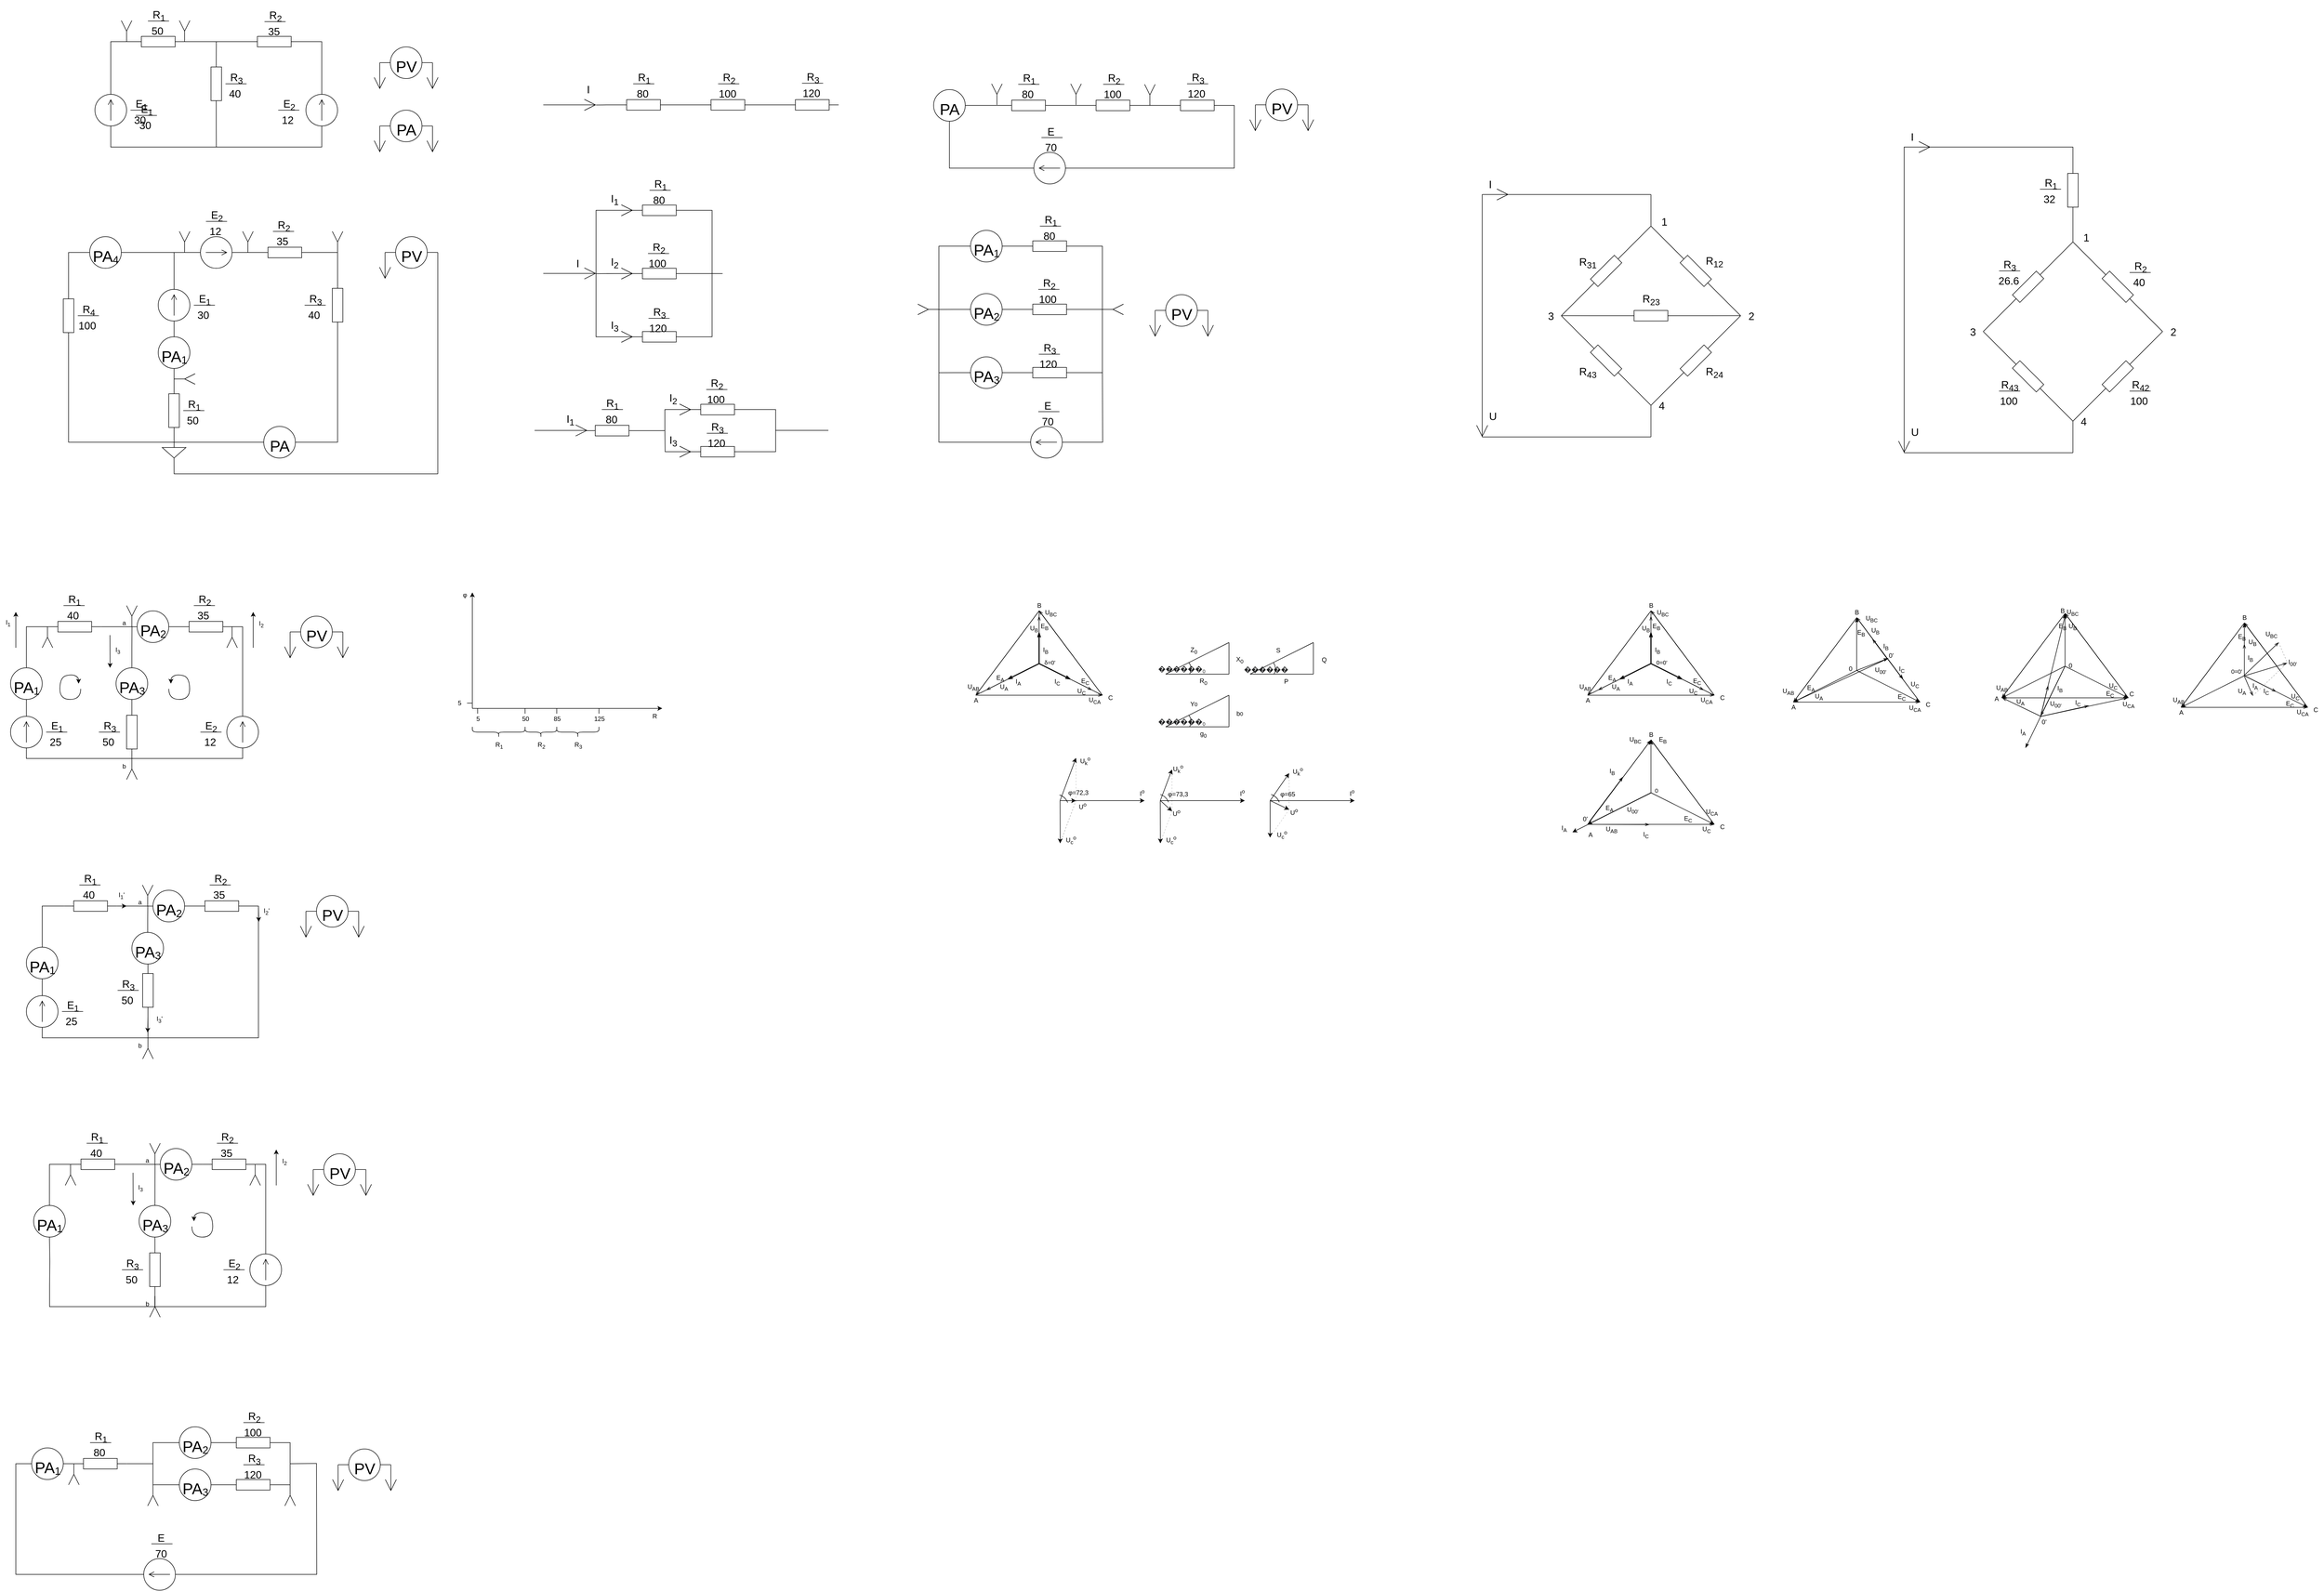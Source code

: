 <mxfile version="20.7.4" type="github">
  <diagram name="Page-1" id="16e2658f-23c8-b752-8be9-c03fbebb8bbe">
    <mxGraphModel dx="790" dy="419" grid="1" gridSize="10" guides="1" tooltips="1" connect="1" arrows="1" fold="1" page="1" pageScale="1" pageWidth="4681" pageHeight="3300" background="none" math="0" shadow="0">
      <root>
        <mxCell id="0" />
        <mxCell id="1" parent="0" />
        <mxCell id="6sGDjz0e17xrkzqmoAEd-8" style="edgeStyle=orthogonalEdgeStyle;rounded=0;orthogonalLoop=1;jettySize=auto;html=1;exitX=0;exitY=0.5;exitDx=0;exitDy=0;exitPerimeter=0;entryX=0;entryY=0.5;entryDx=0;entryDy=0;entryPerimeter=0;endArrow=none;endFill=0;" parent="1" source="6sGDjz0e17xrkzqmoAEd-1" target="6sGDjz0e17xrkzqmoAEd-7" edge="1">
          <mxGeometry relative="1" as="geometry">
            <Array as="points">
              <mxPoint x="280" y="320" />
              <mxPoint x="680" y="320" />
            </Array>
          </mxGeometry>
        </mxCell>
        <mxCell id="6sGDjz0e17xrkzqmoAEd-1" value="" style="pointerEvents=1;verticalLabelPosition=bottom;shadow=0;dashed=0;align=center;html=1;verticalAlign=top;shape=mxgraph.electrical.signal_sources.source;aspect=fixed;points=[[0.5,0,0],[1,0.5,0],[0.5,1,0],[0,0.5,0]];elSignalType=dc1;fillColor=none;rotation=-90;" parent="1" vertex="1">
          <mxGeometry x="250" y="220" width="60" height="60" as="geometry" />
        </mxCell>
        <mxCell id="6sGDjz0e17xrkzqmoAEd-9" style="edgeStyle=orthogonalEdgeStyle;rounded=0;orthogonalLoop=1;jettySize=auto;html=1;exitX=1;exitY=0.5;exitDx=0;exitDy=0;exitPerimeter=0;endArrow=none;endFill=0;" parent="1" source="6sGDjz0e17xrkzqmoAEd-2" edge="1">
          <mxGeometry relative="1" as="geometry">
            <mxPoint x="480.143" y="320" as="targetPoint" />
          </mxGeometry>
        </mxCell>
        <mxCell id="6sGDjz0e17xrkzqmoAEd-12" style="edgeStyle=orthogonalEdgeStyle;rounded=0;orthogonalLoop=1;jettySize=auto;html=1;exitX=0;exitY=0.5;exitDx=0;exitDy=0;exitPerimeter=0;endArrow=none;endFill=0;" parent="1" source="6sGDjz0e17xrkzqmoAEd-2" edge="1">
          <mxGeometry relative="1" as="geometry">
            <mxPoint x="480.143" y="120" as="targetPoint" />
          </mxGeometry>
        </mxCell>
        <mxCell id="6sGDjz0e17xrkzqmoAEd-2" value="" style="pointerEvents=1;verticalLabelPosition=bottom;shadow=0;dashed=0;align=center;html=1;verticalAlign=top;shape=mxgraph.electrical.resistors.resistor_1;fillColor=none;rotation=90;" parent="1" vertex="1">
          <mxGeometry x="430" y="190" width="100" height="20" as="geometry" />
        </mxCell>
        <mxCell id="6sGDjz0e17xrkzqmoAEd-6" style="edgeStyle=orthogonalEdgeStyle;rounded=0;orthogonalLoop=1;jettySize=auto;html=1;exitX=0;exitY=0.5;exitDx=0;exitDy=0;exitPerimeter=0;entryX=1;entryY=0.5;entryDx=0;entryDy=0;entryPerimeter=0;endArrow=none;endFill=0;" parent="1" source="6sGDjz0e17xrkzqmoAEd-3" target="6sGDjz0e17xrkzqmoAEd-1" edge="1">
          <mxGeometry relative="1" as="geometry">
            <Array as="points">
              <mxPoint x="280" y="150" />
              <mxPoint x="280" y="150" />
            </Array>
          </mxGeometry>
        </mxCell>
        <mxCell id="6sGDjz0e17xrkzqmoAEd-10" style="edgeStyle=orthogonalEdgeStyle;rounded=0;orthogonalLoop=1;jettySize=auto;html=1;exitX=1;exitY=0.5;exitDx=0;exitDy=0;exitPerimeter=0;entryX=0;entryY=0.5;entryDx=0;entryDy=0;entryPerimeter=0;endArrow=none;endFill=0;" parent="1" source="6sGDjz0e17xrkzqmoAEd-3" target="6sGDjz0e17xrkzqmoAEd-5" edge="1">
          <mxGeometry relative="1" as="geometry" />
        </mxCell>
        <mxCell id="6sGDjz0e17xrkzqmoAEd-3" value="" style="pointerEvents=1;verticalLabelPosition=bottom;shadow=0;dashed=0;align=center;html=1;verticalAlign=top;shape=mxgraph.electrical.resistors.resistor_1;fillColor=none;rotation=0;" parent="1" vertex="1">
          <mxGeometry x="320" y="110" width="100" height="20" as="geometry" />
        </mxCell>
        <mxCell id="6sGDjz0e17xrkzqmoAEd-11" style="edgeStyle=orthogonalEdgeStyle;rounded=0;orthogonalLoop=1;jettySize=auto;html=1;exitX=1;exitY=0.5;exitDx=0;exitDy=0;exitPerimeter=0;entryX=1;entryY=0.5;entryDx=0;entryDy=0;entryPerimeter=0;endArrow=none;endFill=0;" parent="1" source="6sGDjz0e17xrkzqmoAEd-5" target="6sGDjz0e17xrkzqmoAEd-7" edge="1">
          <mxGeometry relative="1" as="geometry">
            <Array as="points">
              <mxPoint x="680" y="150" />
              <mxPoint x="680" y="150" />
            </Array>
          </mxGeometry>
        </mxCell>
        <mxCell id="6sGDjz0e17xrkzqmoAEd-5" value="" style="pointerEvents=1;verticalLabelPosition=bottom;shadow=0;dashed=0;align=center;html=1;verticalAlign=top;shape=mxgraph.electrical.resistors.resistor_1;fillColor=none;rotation=0;" parent="1" vertex="1">
          <mxGeometry x="540" y="110" width="100" height="20" as="geometry" />
        </mxCell>
        <mxCell id="6sGDjz0e17xrkzqmoAEd-7" value="" style="pointerEvents=1;verticalLabelPosition=bottom;shadow=0;dashed=0;align=center;html=1;verticalAlign=top;shape=mxgraph.electrical.signal_sources.source;aspect=fixed;points=[[0.5,0,0],[1,0.5,0],[0.5,1,0],[0,0.5,0]];elSignalType=dc1;fillColor=none;rotation=-90;" parent="1" vertex="1">
          <mxGeometry x="650" y="220" width="60" height="60" as="geometry" />
        </mxCell>
        <mxCell id="6sGDjz0e17xrkzqmoAEd-22" value="" style="group" parent="1" vertex="1" connectable="0">
          <mxGeometry x="300" y="80" width="20" height="40" as="geometry" />
        </mxCell>
        <mxCell id="6sGDjz0e17xrkzqmoAEd-19" value="" style="endArrow=none;html=1;rounded=0;" parent="6sGDjz0e17xrkzqmoAEd-22" edge="1">
          <mxGeometry width="50" height="50" relative="1" as="geometry">
            <mxPoint x="10" y="20" as="sourcePoint" />
            <mxPoint x="20" as="targetPoint" />
          </mxGeometry>
        </mxCell>
        <mxCell id="6sGDjz0e17xrkzqmoAEd-20" value="" style="endArrow=none;html=1;rounded=0;" parent="6sGDjz0e17xrkzqmoAEd-22" edge="1">
          <mxGeometry width="50" height="50" relative="1" as="geometry">
            <mxPoint as="sourcePoint" />
            <mxPoint x="10.0" y="20" as="targetPoint" />
          </mxGeometry>
        </mxCell>
        <mxCell id="6sGDjz0e17xrkzqmoAEd-21" value="" style="endArrow=none;html=1;rounded=0;" parent="6sGDjz0e17xrkzqmoAEd-22" edge="1">
          <mxGeometry width="50" height="50" relative="1" as="geometry">
            <mxPoint x="10" y="40" as="sourcePoint" />
            <mxPoint x="10" y="20" as="targetPoint" />
          </mxGeometry>
        </mxCell>
        <mxCell id="6sGDjz0e17xrkzqmoAEd-23" value="" style="group" parent="1" vertex="1" connectable="0">
          <mxGeometry x="410" y="80" width="20" height="40" as="geometry" />
        </mxCell>
        <mxCell id="6sGDjz0e17xrkzqmoAEd-24" value="" style="endArrow=none;html=1;rounded=0;" parent="6sGDjz0e17xrkzqmoAEd-23" edge="1">
          <mxGeometry width="50" height="50" relative="1" as="geometry">
            <mxPoint x="10" y="20" as="sourcePoint" />
            <mxPoint x="20" as="targetPoint" />
          </mxGeometry>
        </mxCell>
        <mxCell id="6sGDjz0e17xrkzqmoAEd-25" value="" style="endArrow=none;html=1;rounded=0;" parent="6sGDjz0e17xrkzqmoAEd-23" edge="1">
          <mxGeometry width="50" height="50" relative="1" as="geometry">
            <mxPoint as="sourcePoint" />
            <mxPoint x="10.0" y="20" as="targetPoint" />
          </mxGeometry>
        </mxCell>
        <mxCell id="6sGDjz0e17xrkzqmoAEd-26" value="" style="endArrow=none;html=1;rounded=0;" parent="6sGDjz0e17xrkzqmoAEd-23" edge="1">
          <mxGeometry width="50" height="50" relative="1" as="geometry">
            <mxPoint x="10" y="40" as="sourcePoint" />
            <mxPoint x="10" y="20" as="targetPoint" />
          </mxGeometry>
        </mxCell>
        <mxCell id="6sGDjz0e17xrkzqmoAEd-37" value="" style="group" parent="1" vertex="1" connectable="0">
          <mxGeometry x="790" y="130" width="100" height="80" as="geometry" />
        </mxCell>
        <mxCell id="6sGDjz0e17xrkzqmoAEd-18" value="" style="endArrow=open;html=1;strokeWidth=1;endFill=0;endSize=20;rounded=0;" parent="6sGDjz0e17xrkzqmoAEd-37" edge="1">
          <mxGeometry width="100" relative="1" as="geometry">
            <mxPoint y="30" as="sourcePoint" />
            <mxPoint y="80" as="targetPoint" />
          </mxGeometry>
        </mxCell>
        <mxCell id="6sGDjz0e17xrkzqmoAEd-28" value="&lt;font style=&quot;font-size: 30px;&quot;&gt;PV&lt;/font&gt;" style="verticalLabelPosition=middle;shadow=0;dashed=0;align=center;html=1;verticalAlign=middle;strokeWidth=1;shape=ellipse;aspect=fixed;fontSize=50;fillColor=none;" parent="6sGDjz0e17xrkzqmoAEd-37" vertex="1">
          <mxGeometry x="20" width="60" height="60" as="geometry" />
        </mxCell>
        <mxCell id="6sGDjz0e17xrkzqmoAEd-30" value="" style="endArrow=open;html=1;strokeWidth=1;endFill=0;endSize=20;rounded=0;" parent="6sGDjz0e17xrkzqmoAEd-37" edge="1">
          <mxGeometry width="100" relative="1" as="geometry">
            <mxPoint x="100" y="30" as="sourcePoint" />
            <mxPoint x="100" y="80" as="targetPoint" />
          </mxGeometry>
        </mxCell>
        <mxCell id="6sGDjz0e17xrkzqmoAEd-35" value="" style="endArrow=none;html=1;rounded=0;fontSize=30;entryX=0;entryY=0.5;entryDx=0;entryDy=0;" parent="6sGDjz0e17xrkzqmoAEd-37" edge="1">
          <mxGeometry width="50" height="50" relative="1" as="geometry">
            <mxPoint y="29.92" as="sourcePoint" />
            <mxPoint x="20" y="29.92" as="targetPoint" />
          </mxGeometry>
        </mxCell>
        <mxCell id="6sGDjz0e17xrkzqmoAEd-36" value="" style="endArrow=none;html=1;rounded=0;fontSize=30;entryX=0;entryY=0.5;entryDx=0;entryDy=0;" parent="6sGDjz0e17xrkzqmoAEd-37" edge="1">
          <mxGeometry width="50" height="50" relative="1" as="geometry">
            <mxPoint x="80" y="29.92" as="sourcePoint" />
            <mxPoint x="100" y="29.92" as="targetPoint" />
          </mxGeometry>
        </mxCell>
        <mxCell id="6sGDjz0e17xrkzqmoAEd-38" value="" style="group" parent="1" vertex="1" connectable="0">
          <mxGeometry x="790" y="250" width="100" height="80" as="geometry" />
        </mxCell>
        <mxCell id="6sGDjz0e17xrkzqmoAEd-29" value="&lt;font style=&quot;font-size: 30px;&quot;&gt;PA&lt;/font&gt;" style="verticalLabelPosition=middle;shadow=0;dashed=0;align=center;html=1;verticalAlign=middle;strokeWidth=1;shape=ellipse;aspect=fixed;fontSize=50;fillColor=none;" parent="6sGDjz0e17xrkzqmoAEd-38" vertex="1">
          <mxGeometry x="20" width="60" height="60" as="geometry" />
        </mxCell>
        <mxCell id="6sGDjz0e17xrkzqmoAEd-31" value="" style="endArrow=open;html=1;strokeWidth=1;endFill=0;endSize=20;rounded=0;" parent="6sGDjz0e17xrkzqmoAEd-38" edge="1">
          <mxGeometry width="100" relative="1" as="geometry">
            <mxPoint y="30" as="sourcePoint" />
            <mxPoint y="80" as="targetPoint" />
          </mxGeometry>
        </mxCell>
        <mxCell id="6sGDjz0e17xrkzqmoAEd-32" value="" style="endArrow=open;html=1;strokeWidth=1;endFill=0;endSize=20;rounded=0;" parent="6sGDjz0e17xrkzqmoAEd-38" edge="1">
          <mxGeometry width="100" relative="1" as="geometry">
            <mxPoint x="100" y="30" as="sourcePoint" />
            <mxPoint x="100" y="80" as="targetPoint" />
          </mxGeometry>
        </mxCell>
        <mxCell id="6sGDjz0e17xrkzqmoAEd-33" value="" style="endArrow=none;html=1;rounded=0;fontSize=30;entryX=0;entryY=0.5;entryDx=0;entryDy=0;" parent="6sGDjz0e17xrkzqmoAEd-38" target="6sGDjz0e17xrkzqmoAEd-29" edge="1">
          <mxGeometry width="50" height="50" relative="1" as="geometry">
            <mxPoint y="30" as="sourcePoint" />
            <mxPoint x="50" y="-20" as="targetPoint" />
          </mxGeometry>
        </mxCell>
        <mxCell id="6sGDjz0e17xrkzqmoAEd-34" value="" style="endArrow=none;html=1;rounded=0;fontSize=30;exitX=1;exitY=0.5;exitDx=0;exitDy=0;" parent="6sGDjz0e17xrkzqmoAEd-38" source="6sGDjz0e17xrkzqmoAEd-29" edge="1">
          <mxGeometry width="50" height="50" relative="1" as="geometry">
            <mxPoint x="80" y="29.87" as="sourcePoint" />
            <mxPoint x="100" y="30" as="targetPoint" />
          </mxGeometry>
        </mxCell>
        <mxCell id="6sGDjz0e17xrkzqmoAEd-45" value="" style="group" parent="1" vertex="1" connectable="0">
          <mxGeometry x="343" y="41" width="57.5" height="80" as="geometry" />
        </mxCell>
        <mxCell id="6sGDjz0e17xrkzqmoAEd-44" value="" style="group" parent="6sGDjz0e17xrkzqmoAEd-45" vertex="1" connectable="0">
          <mxGeometry x="2.5" width="55" height="80" as="geometry" />
        </mxCell>
        <mxCell id="6sGDjz0e17xrkzqmoAEd-39" value="&lt;font style=&quot;font-size: 20px;&quot;&gt;R&lt;sub&gt;1&lt;/sub&gt;&lt;/font&gt;" style="text;html=1;align=center;verticalAlign=middle;resizable=0;points=[];autosize=1;strokeColor=none;fillColor=none;fontSize=30;" parent="6sGDjz0e17xrkzqmoAEd-44" vertex="1">
          <mxGeometry width="50" height="50" as="geometry" />
        </mxCell>
        <mxCell id="6sGDjz0e17xrkzqmoAEd-41" value="" style="endArrow=none;html=1;rounded=0;fontSize=20;" parent="6sGDjz0e17xrkzqmoAEd-44" edge="1">
          <mxGeometry width="50" height="50" relative="1" as="geometry">
            <mxPoint x="5" y="40" as="sourcePoint" />
            <mxPoint x="45" y="40" as="targetPoint" />
          </mxGeometry>
        </mxCell>
        <mxCell id="6sGDjz0e17xrkzqmoAEd-43" value="&lt;font style=&quot;font-size: 20px;&quot;&gt;50&lt;/font&gt;" style="text;html=1;align=center;verticalAlign=middle;resizable=0;points=[];autosize=1;strokeColor=none;fillColor=none;fontSize=30;" parent="6sGDjz0e17xrkzqmoAEd-45" vertex="1">
          <mxGeometry y="30" width="50" height="50" as="geometry" />
        </mxCell>
        <mxCell id="6sGDjz0e17xrkzqmoAEd-46" value="" style="group" parent="1" vertex="1" connectable="0">
          <mxGeometry x="564" y="42" width="57.5" height="80" as="geometry" />
        </mxCell>
        <mxCell id="6sGDjz0e17xrkzqmoAEd-47" value="" style="group" parent="6sGDjz0e17xrkzqmoAEd-46" vertex="1" connectable="0">
          <mxGeometry x="2.5" width="55" height="80" as="geometry" />
        </mxCell>
        <mxCell id="6sGDjz0e17xrkzqmoAEd-48" value="&lt;font style=&quot;font-size: 20px;&quot;&gt;R&lt;sub&gt;2&lt;/sub&gt;&lt;/font&gt;" style="text;html=1;align=center;verticalAlign=middle;resizable=0;points=[];autosize=1;strokeColor=none;fillColor=none;fontSize=30;" parent="6sGDjz0e17xrkzqmoAEd-47" vertex="1">
          <mxGeometry width="50" height="50" as="geometry" />
        </mxCell>
        <mxCell id="6sGDjz0e17xrkzqmoAEd-49" value="" style="endArrow=none;html=1;rounded=0;fontSize=20;" parent="6sGDjz0e17xrkzqmoAEd-47" edge="1">
          <mxGeometry width="50" height="50" relative="1" as="geometry">
            <mxPoint x="5" y="40" as="sourcePoint" />
            <mxPoint x="45" y="40" as="targetPoint" />
          </mxGeometry>
        </mxCell>
        <mxCell id="6sGDjz0e17xrkzqmoAEd-50" value="&lt;font style=&quot;font-size: 20px;&quot;&gt;35&lt;/font&gt;" style="text;html=1;align=center;verticalAlign=middle;resizable=0;points=[];autosize=1;strokeColor=none;fillColor=none;fontSize=30;" parent="6sGDjz0e17xrkzqmoAEd-46" vertex="1">
          <mxGeometry y="30" width="50" height="50" as="geometry" />
        </mxCell>
        <mxCell id="6sGDjz0e17xrkzqmoAEd-51" value="" style="group" parent="1" vertex="1" connectable="0">
          <mxGeometry x="490" y="160" width="57.5" height="80" as="geometry" />
        </mxCell>
        <mxCell id="6sGDjz0e17xrkzqmoAEd-52" value="" style="group" parent="6sGDjz0e17xrkzqmoAEd-51" vertex="1" connectable="0">
          <mxGeometry x="2.5" width="55" height="80" as="geometry" />
        </mxCell>
        <mxCell id="6sGDjz0e17xrkzqmoAEd-53" value="&lt;font style=&quot;font-size: 20px;&quot;&gt;R&lt;sub&gt;3&lt;/sub&gt;&lt;/font&gt;" style="text;html=1;align=center;verticalAlign=middle;resizable=0;points=[];autosize=1;strokeColor=none;fillColor=none;fontSize=30;" parent="6sGDjz0e17xrkzqmoAEd-52" vertex="1">
          <mxGeometry width="50" height="50" as="geometry" />
        </mxCell>
        <mxCell id="6sGDjz0e17xrkzqmoAEd-54" value="" style="endArrow=none;html=1;rounded=0;fontSize=20;" parent="6sGDjz0e17xrkzqmoAEd-52" edge="1">
          <mxGeometry width="50" height="50" relative="1" as="geometry">
            <mxPoint x="5" y="40" as="sourcePoint" />
            <mxPoint x="45" y="40" as="targetPoint" />
          </mxGeometry>
        </mxCell>
        <mxCell id="6sGDjz0e17xrkzqmoAEd-55" value="&lt;font style=&quot;font-size: 20px;&quot;&gt;40&lt;/font&gt;" style="text;html=1;align=center;verticalAlign=middle;resizable=0;points=[];autosize=1;strokeColor=none;fillColor=none;fontSize=30;" parent="6sGDjz0e17xrkzqmoAEd-51" vertex="1">
          <mxGeometry y="30" width="50" height="50" as="geometry" />
        </mxCell>
        <mxCell id="6sGDjz0e17xrkzqmoAEd-56" value="" style="group" parent="1" vertex="1" connectable="0">
          <mxGeometry x="310" y="210" width="57.5" height="80" as="geometry" />
        </mxCell>
        <mxCell id="6sGDjz0e17xrkzqmoAEd-57" value="" style="group" parent="6sGDjz0e17xrkzqmoAEd-56" vertex="1" connectable="0">
          <mxGeometry x="2.5" width="55" height="80" as="geometry" />
        </mxCell>
        <mxCell id="6sGDjz0e17xrkzqmoAEd-58" value="&lt;font style=&quot;font-size: 20px;&quot;&gt;E&lt;sub&gt;1&lt;/sub&gt;&lt;/font&gt;" style="text;html=1;align=center;verticalAlign=middle;resizable=0;points=[];autosize=1;strokeColor=none;fillColor=none;fontSize=30;" parent="6sGDjz0e17xrkzqmoAEd-57" vertex="1">
          <mxGeometry width="50" height="50" as="geometry" />
        </mxCell>
        <mxCell id="6sGDjz0e17xrkzqmoAEd-59" value="" style="endArrow=none;html=1;rounded=0;fontSize=20;" parent="6sGDjz0e17xrkzqmoAEd-57" edge="1">
          <mxGeometry width="50" height="50" relative="1" as="geometry">
            <mxPoint x="5" y="40" as="sourcePoint" />
            <mxPoint x="45" y="40" as="targetPoint" />
          </mxGeometry>
        </mxCell>
        <mxCell id="6sGDjz0e17xrkzqmoAEd-60" value="&lt;font style=&quot;font-size: 20px;&quot;&gt;30&lt;/font&gt;" style="text;html=1;align=center;verticalAlign=middle;resizable=0;points=[];autosize=1;strokeColor=none;fillColor=none;fontSize=30;" parent="6sGDjz0e17xrkzqmoAEd-56" vertex="1">
          <mxGeometry y="30" width="50" height="50" as="geometry" />
        </mxCell>
        <mxCell id="6sGDjz0e17xrkzqmoAEd-61" value="" style="group" parent="1" vertex="1" connectable="0">
          <mxGeometry x="590" y="210" width="57.5" height="80" as="geometry" />
        </mxCell>
        <mxCell id="6sGDjz0e17xrkzqmoAEd-62" value="" style="group" parent="6sGDjz0e17xrkzqmoAEd-61" vertex="1" connectable="0">
          <mxGeometry x="2.5" width="55" height="80" as="geometry" />
        </mxCell>
        <mxCell id="6sGDjz0e17xrkzqmoAEd-63" value="&lt;font style=&quot;font-size: 20px;&quot;&gt;E&lt;sub&gt;2&lt;/sub&gt;&lt;/font&gt;" style="text;html=1;align=center;verticalAlign=middle;resizable=0;points=[];autosize=1;strokeColor=none;fillColor=none;fontSize=30;" parent="6sGDjz0e17xrkzqmoAEd-62" vertex="1">
          <mxGeometry width="50" height="50" as="geometry" />
        </mxCell>
        <mxCell id="6sGDjz0e17xrkzqmoAEd-64" value="" style="endArrow=none;html=1;rounded=0;fontSize=20;" parent="6sGDjz0e17xrkzqmoAEd-62" edge="1">
          <mxGeometry width="50" height="50" relative="1" as="geometry">
            <mxPoint x="5" y="40" as="sourcePoint" />
            <mxPoint x="45" y="40" as="targetPoint" />
          </mxGeometry>
        </mxCell>
        <mxCell id="6sGDjz0e17xrkzqmoAEd-65" value="&lt;font style=&quot;font-size: 20px;&quot;&gt;12&lt;/font&gt;" style="text;html=1;align=center;verticalAlign=middle;resizable=0;points=[];autosize=1;strokeColor=none;fillColor=none;fontSize=30;" parent="6sGDjz0e17xrkzqmoAEd-61" vertex="1">
          <mxGeometry y="30" width="50" height="50" as="geometry" />
        </mxCell>
        <mxCell id="6sGDjz0e17xrkzqmoAEd-82" style="edgeStyle=orthogonalEdgeStyle;rounded=0;orthogonalLoop=1;jettySize=auto;html=1;exitX=1;exitY=0.5;exitDx=0;exitDy=0;exitPerimeter=0;entryX=0;entryY=0.5;entryDx=0;entryDy=0;fontSize=20;endArrow=none;endFill=0;" parent="1" source="6sGDjz0e17xrkzqmoAEd-66" target="6sGDjz0e17xrkzqmoAEd-81" edge="1">
          <mxGeometry relative="1" as="geometry" />
        </mxCell>
        <mxCell id="6sGDjz0e17xrkzqmoAEd-92" style="edgeStyle=orthogonalEdgeStyle;rounded=0;orthogonalLoop=1;jettySize=auto;html=1;exitX=0;exitY=0.5;exitDx=0;exitDy=0;exitPerimeter=0;entryX=0;entryY=0.5;entryDx=0;entryDy=0;fontSize=20;endArrow=none;endFill=0;" parent="1" source="6sGDjz0e17xrkzqmoAEd-66" target="6sGDjz0e17xrkzqmoAEd-80" edge="1">
          <mxGeometry relative="1" as="geometry" />
        </mxCell>
        <mxCell id="6sGDjz0e17xrkzqmoAEd-66" value="" style="pointerEvents=1;verticalLabelPosition=bottom;shadow=0;dashed=0;align=center;html=1;verticalAlign=top;shape=mxgraph.electrical.resistors.resistor_1;fillColor=none;rotation=90;" parent="1" vertex="1">
          <mxGeometry x="150" y="630" width="100" height="20" as="geometry" />
        </mxCell>
        <mxCell id="6sGDjz0e17xrkzqmoAEd-67" value="" style="pointerEvents=1;verticalLabelPosition=bottom;shadow=0;dashed=0;align=center;html=1;verticalAlign=top;shape=mxgraph.electrical.resistors.resistor_1;fillColor=none;rotation=90;" parent="1" vertex="1">
          <mxGeometry x="660" y="610" width="100" height="20" as="geometry" />
        </mxCell>
        <mxCell id="6sGDjz0e17xrkzqmoAEd-93" style="edgeStyle=orthogonalEdgeStyle;rounded=0;orthogonalLoop=1;jettySize=auto;html=1;exitX=1;exitY=0.5;exitDx=0;exitDy=0;exitPerimeter=0;entryX=0;entryY=0.5;entryDx=0;entryDy=0;entryPerimeter=0;fontSize=20;endArrow=none;endFill=0;" parent="1" source="6sGDjz0e17xrkzqmoAEd-68" target="6sGDjz0e17xrkzqmoAEd-67" edge="1">
          <mxGeometry relative="1" as="geometry">
            <Array as="points">
              <mxPoint x="710" y="520" />
              <mxPoint x="710" y="570" />
            </Array>
          </mxGeometry>
        </mxCell>
        <mxCell id="6sGDjz0e17xrkzqmoAEd-68" value="" style="pointerEvents=1;verticalLabelPosition=bottom;shadow=0;dashed=0;align=center;html=1;verticalAlign=top;shape=mxgraph.electrical.resistors.resistor_1;fillColor=none;rotation=0;" parent="1" vertex="1">
          <mxGeometry x="560" y="510" width="100" height="20" as="geometry" />
        </mxCell>
        <mxCell id="6sGDjz0e17xrkzqmoAEd-84" style="edgeStyle=orthogonalEdgeStyle;rounded=0;orthogonalLoop=1;jettySize=auto;html=1;exitX=1;exitY=0.5;exitDx=0;exitDy=0;exitPerimeter=0;fontSize=20;endArrow=none;endFill=0;" parent="1" source="6sGDjz0e17xrkzqmoAEd-70" edge="1">
          <mxGeometry relative="1" as="geometry">
            <mxPoint x="400.009" y="880" as="targetPoint" />
          </mxGeometry>
        </mxCell>
        <mxCell id="6sGDjz0e17xrkzqmoAEd-70" value="" style="pointerEvents=1;verticalLabelPosition=bottom;shadow=0;dashed=0;align=center;html=1;verticalAlign=top;shape=mxgraph.electrical.resistors.resistor_1;fillColor=none;rotation=90;" parent="1" vertex="1">
          <mxGeometry x="350" y="810" width="100" height="20" as="geometry" />
        </mxCell>
        <mxCell id="6sGDjz0e17xrkzqmoAEd-91" style="edgeStyle=orthogonalEdgeStyle;rounded=0;orthogonalLoop=1;jettySize=auto;html=1;exitX=1;exitY=0.5;exitDx=0;exitDy=0;exitPerimeter=0;entryX=0;entryY=0.5;entryDx=0;entryDy=0;entryPerimeter=0;fontSize=20;endArrow=none;endFill=0;" parent="1" source="6sGDjz0e17xrkzqmoAEd-71" target="6sGDjz0e17xrkzqmoAEd-68" edge="1">
          <mxGeometry relative="1" as="geometry" />
        </mxCell>
        <mxCell id="6sGDjz0e17xrkzqmoAEd-71" value="" style="pointerEvents=1;verticalLabelPosition=bottom;shadow=0;dashed=0;align=center;html=1;verticalAlign=top;shape=mxgraph.electrical.signal_sources.source;aspect=fixed;points=[[0.5,0,0],[1,0.5,0],[0.5,1,0],[0,0.5,0]];elSignalType=dc1;fillColor=none;rotation=0;" parent="1" vertex="1">
          <mxGeometry x="450" y="490" width="60" height="60" as="geometry" />
        </mxCell>
        <mxCell id="6sGDjz0e17xrkzqmoAEd-88" style="edgeStyle=orthogonalEdgeStyle;rounded=0;orthogonalLoop=1;jettySize=auto;html=1;exitX=0;exitY=0.5;exitDx=0;exitDy=0;exitPerimeter=0;fontSize=20;endArrow=none;endFill=0;" parent="1" source="6sGDjz0e17xrkzqmoAEd-72" target="6sGDjz0e17xrkzqmoAEd-79" edge="1">
          <mxGeometry relative="1" as="geometry" />
        </mxCell>
        <mxCell id="6sGDjz0e17xrkzqmoAEd-90" style="edgeStyle=orthogonalEdgeStyle;rounded=0;orthogonalLoop=1;jettySize=auto;html=1;exitX=1;exitY=0.5;exitDx=0;exitDy=0;exitPerimeter=0;fontSize=20;endArrow=none;endFill=0;" parent="1" source="6sGDjz0e17xrkzqmoAEd-72" edge="1">
          <mxGeometry relative="1" as="geometry">
            <mxPoint x="400" y="520" as="targetPoint" />
          </mxGeometry>
        </mxCell>
        <mxCell id="6sGDjz0e17xrkzqmoAEd-72" value="" style="pointerEvents=1;verticalLabelPosition=bottom;shadow=0;dashed=0;align=center;html=1;verticalAlign=top;shape=mxgraph.electrical.signal_sources.source;aspect=fixed;points=[[0.5,0,0],[1,0.5,0],[0.5,1,0],[0,0.5,0]];elSignalType=dc1;fillColor=none;rotation=-90;" parent="1" vertex="1">
          <mxGeometry x="370" y="590" width="60" height="60" as="geometry" />
        </mxCell>
        <mxCell id="6sGDjz0e17xrkzqmoAEd-87" style="edgeStyle=orthogonalEdgeStyle;rounded=0;orthogonalLoop=1;jettySize=auto;html=1;exitX=0.5;exitY=1;exitDx=0;exitDy=0;entryX=0;entryY=0.5;entryDx=0;entryDy=0;entryPerimeter=0;fontSize=20;endArrow=none;endFill=0;" parent="1" source="6sGDjz0e17xrkzqmoAEd-79" target="6sGDjz0e17xrkzqmoAEd-70" edge="1">
          <mxGeometry relative="1" as="geometry" />
        </mxCell>
        <mxCell id="6sGDjz0e17xrkzqmoAEd-79" value="&lt;font style=&quot;font-size: 30px;&quot;&gt;PA&lt;/font&gt;&lt;font size=&quot;1&quot;&gt;&lt;sub style=&quot;font-size: 20px;&quot;&gt;1&lt;/sub&gt;&lt;/font&gt;" style="verticalLabelPosition=middle;shadow=0;dashed=0;align=center;html=1;verticalAlign=middle;strokeWidth=1;shape=ellipse;aspect=fixed;fontSize=50;fillColor=none;" parent="1" vertex="1">
          <mxGeometry x="370" y="680" width="60" height="60" as="geometry" />
        </mxCell>
        <mxCell id="6sGDjz0e17xrkzqmoAEd-89" style="edgeStyle=orthogonalEdgeStyle;rounded=0;orthogonalLoop=1;jettySize=auto;html=1;exitX=1;exitY=0.5;exitDx=0;exitDy=0;entryX=0;entryY=0.5;entryDx=0;entryDy=0;entryPerimeter=0;fontSize=20;endArrow=none;endFill=0;" parent="1" source="6sGDjz0e17xrkzqmoAEd-80" target="6sGDjz0e17xrkzqmoAEd-71" edge="1">
          <mxGeometry relative="1" as="geometry" />
        </mxCell>
        <mxCell id="6sGDjz0e17xrkzqmoAEd-80" value="&lt;font style=&quot;font-size: 30px;&quot;&gt;PA&lt;/font&gt;&lt;font size=&quot;1&quot;&gt;&lt;sub style=&quot;font-size: 20px;&quot;&gt;4&lt;/sub&gt;&lt;/font&gt;" style="verticalLabelPosition=middle;shadow=0;dashed=0;align=center;html=1;verticalAlign=middle;strokeWidth=1;shape=ellipse;aspect=fixed;fontSize=50;fillColor=none;" parent="1" vertex="1">
          <mxGeometry x="240" y="490" width="60" height="60" as="geometry" />
        </mxCell>
        <mxCell id="6sGDjz0e17xrkzqmoAEd-94" style="edgeStyle=orthogonalEdgeStyle;rounded=0;orthogonalLoop=1;jettySize=auto;html=1;exitX=1;exitY=0.5;exitDx=0;exitDy=0;entryX=1;entryY=0.5;entryDx=0;entryDy=0;entryPerimeter=0;fontSize=20;endArrow=none;endFill=0;" parent="1" source="6sGDjz0e17xrkzqmoAEd-81" target="6sGDjz0e17xrkzqmoAEd-67" edge="1">
          <mxGeometry relative="1" as="geometry">
            <Array as="points">
              <mxPoint x="710" y="880" />
              <mxPoint x="710" y="670" />
            </Array>
          </mxGeometry>
        </mxCell>
        <mxCell id="6sGDjz0e17xrkzqmoAEd-81" value="&lt;font style=&quot;font-size: 30px;&quot;&gt;PA&lt;/font&gt;" style="verticalLabelPosition=middle;shadow=0;dashed=0;align=center;html=1;verticalAlign=middle;strokeWidth=1;shape=ellipse;aspect=fixed;fontSize=50;fillColor=none;" parent="1" vertex="1">
          <mxGeometry x="570" y="850" width="60" height="60" as="geometry" />
        </mxCell>
        <mxCell id="6sGDjz0e17xrkzqmoAEd-95" value="" style="pointerEvents=1;verticalLabelPosition=bottom;shadow=0;dashed=0;align=center;html=1;verticalAlign=top;shape=mxgraph.electrical.signal_sources.signal_ground;fontSize=20;fillColor=none;" parent="1" vertex="1">
          <mxGeometry x="377.5" y="880" width="45" height="30" as="geometry" />
        </mxCell>
        <mxCell id="6sGDjz0e17xrkzqmoAEd-96" value="" style="group;rotation=90;" parent="1" vertex="1" connectable="0">
          <mxGeometry x="410" y="740" width="20" height="40" as="geometry" />
        </mxCell>
        <mxCell id="6sGDjz0e17xrkzqmoAEd-97" value="" style="endArrow=none;html=1;rounded=0;" parent="6sGDjz0e17xrkzqmoAEd-96" edge="1">
          <mxGeometry width="50" height="50" relative="1" as="geometry">
            <mxPoint x="10" y="20" as="sourcePoint" />
            <mxPoint x="30" y="30" as="targetPoint" />
          </mxGeometry>
        </mxCell>
        <mxCell id="6sGDjz0e17xrkzqmoAEd-98" value="" style="endArrow=none;html=1;rounded=0;" parent="6sGDjz0e17xrkzqmoAEd-96" edge="1">
          <mxGeometry width="50" height="50" relative="1" as="geometry">
            <mxPoint x="30" y="10" as="sourcePoint" />
            <mxPoint x="10" y="20" as="targetPoint" />
          </mxGeometry>
        </mxCell>
        <mxCell id="6sGDjz0e17xrkzqmoAEd-99" value="" style="endArrow=none;html=1;rounded=0;" parent="6sGDjz0e17xrkzqmoAEd-96" edge="1">
          <mxGeometry width="50" height="50" relative="1" as="geometry">
            <mxPoint x="-10" y="20" as="sourcePoint" />
            <mxPoint x="10" y="20" as="targetPoint" />
          </mxGeometry>
        </mxCell>
        <mxCell id="6sGDjz0e17xrkzqmoAEd-100" value="" style="group" parent="1" vertex="1" connectable="0">
          <mxGeometry x="530" y="480" width="20" height="40" as="geometry" />
        </mxCell>
        <mxCell id="6sGDjz0e17xrkzqmoAEd-101" value="" style="endArrow=none;html=1;rounded=0;" parent="6sGDjz0e17xrkzqmoAEd-100" edge="1">
          <mxGeometry width="50" height="50" relative="1" as="geometry">
            <mxPoint x="10" y="20" as="sourcePoint" />
            <mxPoint x="20" as="targetPoint" />
          </mxGeometry>
        </mxCell>
        <mxCell id="6sGDjz0e17xrkzqmoAEd-102" value="" style="endArrow=none;html=1;rounded=0;" parent="6sGDjz0e17xrkzqmoAEd-100" edge="1">
          <mxGeometry width="50" height="50" relative="1" as="geometry">
            <mxPoint as="sourcePoint" />
            <mxPoint x="10.0" y="20" as="targetPoint" />
          </mxGeometry>
        </mxCell>
        <mxCell id="6sGDjz0e17xrkzqmoAEd-103" value="" style="endArrow=none;html=1;rounded=0;" parent="6sGDjz0e17xrkzqmoAEd-100" edge="1">
          <mxGeometry width="50" height="50" relative="1" as="geometry">
            <mxPoint x="10" y="40" as="sourcePoint" />
            <mxPoint x="10" y="20" as="targetPoint" />
          </mxGeometry>
        </mxCell>
        <mxCell id="6sGDjz0e17xrkzqmoAEd-104" value="" style="group" parent="1" vertex="1" connectable="0">
          <mxGeometry x="700" y="480" width="20" height="40" as="geometry" />
        </mxCell>
        <mxCell id="6sGDjz0e17xrkzqmoAEd-105" value="" style="endArrow=none;html=1;rounded=0;" parent="6sGDjz0e17xrkzqmoAEd-104" edge="1">
          <mxGeometry width="50" height="50" relative="1" as="geometry">
            <mxPoint x="10" y="20" as="sourcePoint" />
            <mxPoint x="20" as="targetPoint" />
          </mxGeometry>
        </mxCell>
        <mxCell id="6sGDjz0e17xrkzqmoAEd-106" value="" style="endArrow=none;html=1;rounded=0;" parent="6sGDjz0e17xrkzqmoAEd-104" edge="1">
          <mxGeometry width="50" height="50" relative="1" as="geometry">
            <mxPoint as="sourcePoint" />
            <mxPoint x="10.0" y="20" as="targetPoint" />
          </mxGeometry>
        </mxCell>
        <mxCell id="6sGDjz0e17xrkzqmoAEd-107" value="" style="endArrow=none;html=1;rounded=0;" parent="6sGDjz0e17xrkzqmoAEd-104" edge="1">
          <mxGeometry width="50" height="50" relative="1" as="geometry">
            <mxPoint x="10" y="40" as="sourcePoint" />
            <mxPoint x="10" y="20" as="targetPoint" />
          </mxGeometry>
        </mxCell>
        <mxCell id="6sGDjz0e17xrkzqmoAEd-108" value="" style="group" parent="1" vertex="1" connectable="0">
          <mxGeometry x="800" y="490" width="100" height="80" as="geometry" />
        </mxCell>
        <mxCell id="6sGDjz0e17xrkzqmoAEd-109" value="" style="endArrow=open;html=1;strokeWidth=1;endFill=0;endSize=20;rounded=0;" parent="6sGDjz0e17xrkzqmoAEd-108" edge="1">
          <mxGeometry width="100" relative="1" as="geometry">
            <mxPoint y="30" as="sourcePoint" />
            <mxPoint y="80" as="targetPoint" />
          </mxGeometry>
        </mxCell>
        <mxCell id="6sGDjz0e17xrkzqmoAEd-110" value="&lt;font style=&quot;font-size: 30px;&quot;&gt;PV&lt;/font&gt;" style="verticalLabelPosition=middle;shadow=0;dashed=0;align=center;html=1;verticalAlign=middle;strokeWidth=1;shape=ellipse;aspect=fixed;fontSize=50;fillColor=none;" parent="6sGDjz0e17xrkzqmoAEd-108" vertex="1">
          <mxGeometry x="20" width="60" height="60" as="geometry" />
        </mxCell>
        <mxCell id="6sGDjz0e17xrkzqmoAEd-112" value="" style="endArrow=none;html=1;rounded=0;fontSize=30;entryX=0;entryY=0.5;entryDx=0;entryDy=0;" parent="6sGDjz0e17xrkzqmoAEd-108" edge="1">
          <mxGeometry width="50" height="50" relative="1" as="geometry">
            <mxPoint y="29.92" as="sourcePoint" />
            <mxPoint x="20" y="29.92" as="targetPoint" />
          </mxGeometry>
        </mxCell>
        <mxCell id="6sGDjz0e17xrkzqmoAEd-113" value="" style="endArrow=none;html=1;rounded=0;fontSize=30;entryX=0;entryY=0.5;entryDx=0;entryDy=0;" parent="6sGDjz0e17xrkzqmoAEd-108" edge="1">
          <mxGeometry width="50" height="50" relative="1" as="geometry">
            <mxPoint x="80" y="29.92" as="sourcePoint" />
            <mxPoint x="100" y="29.92" as="targetPoint" />
          </mxGeometry>
        </mxCell>
        <mxCell id="6sGDjz0e17xrkzqmoAEd-117" value="" style="endArrow=none;html=1;rounded=0;fontSize=30;" parent="1" edge="1">
          <mxGeometry width="50" height="50" relative="1" as="geometry">
            <mxPoint x="900" y="520" as="sourcePoint" />
            <mxPoint x="900" y="940.192" as="targetPoint" />
          </mxGeometry>
        </mxCell>
        <mxCell id="6sGDjz0e17xrkzqmoAEd-118" value="" style="endArrow=none;html=1;rounded=0;fontSize=30;entryX=0;entryY=0.5;entryDx=0;entryDy=0;" parent="1" edge="1">
          <mxGeometry width="50" height="50" relative="1" as="geometry">
            <mxPoint x="399.808" y="940" as="sourcePoint" />
            <mxPoint x="900" y="940" as="targetPoint" />
          </mxGeometry>
        </mxCell>
        <mxCell id="6sGDjz0e17xrkzqmoAEd-119" value="" style="endArrow=none;html=1;rounded=0;fontSize=30;" parent="1" edge="1">
          <mxGeometry width="50" height="50" relative="1" as="geometry">
            <mxPoint x="399.908" y="910" as="sourcePoint" />
            <mxPoint x="400" y="940" as="targetPoint" />
          </mxGeometry>
        </mxCell>
        <mxCell id="6sGDjz0e17xrkzqmoAEd-120" value="" style="group" parent="1" vertex="1" connectable="0">
          <mxGeometry x="410" y="480" width="20" height="40" as="geometry" />
        </mxCell>
        <mxCell id="6sGDjz0e17xrkzqmoAEd-121" value="" style="endArrow=none;html=1;rounded=0;" parent="6sGDjz0e17xrkzqmoAEd-120" edge="1">
          <mxGeometry width="50" height="50" relative="1" as="geometry">
            <mxPoint x="10" y="20" as="sourcePoint" />
            <mxPoint x="20" as="targetPoint" />
          </mxGeometry>
        </mxCell>
        <mxCell id="6sGDjz0e17xrkzqmoAEd-122" value="" style="endArrow=none;html=1;rounded=0;" parent="6sGDjz0e17xrkzqmoAEd-120" edge="1">
          <mxGeometry width="50" height="50" relative="1" as="geometry">
            <mxPoint as="sourcePoint" />
            <mxPoint x="10.0" y="20" as="targetPoint" />
          </mxGeometry>
        </mxCell>
        <mxCell id="6sGDjz0e17xrkzqmoAEd-123" value="" style="endArrow=none;html=1;rounded=0;" parent="6sGDjz0e17xrkzqmoAEd-120" edge="1">
          <mxGeometry width="50" height="50" relative="1" as="geometry">
            <mxPoint x="10" y="40" as="sourcePoint" />
            <mxPoint x="10" y="20" as="targetPoint" />
          </mxGeometry>
        </mxCell>
        <mxCell id="6sGDjz0e17xrkzqmoAEd-124" value="" style="group" parent="1" vertex="1" connectable="0">
          <mxGeometry x="410" y="780" width="57.5" height="80" as="geometry" />
        </mxCell>
        <mxCell id="6sGDjz0e17xrkzqmoAEd-125" value="" style="group" parent="6sGDjz0e17xrkzqmoAEd-124" vertex="1" connectable="0">
          <mxGeometry x="2.5" width="55" height="80" as="geometry" />
        </mxCell>
        <mxCell id="6sGDjz0e17xrkzqmoAEd-126" value="&lt;font style=&quot;font-size: 20px;&quot;&gt;R&lt;sub&gt;1&lt;/sub&gt;&lt;/font&gt;" style="text;html=1;align=center;verticalAlign=middle;resizable=0;points=[];autosize=1;strokeColor=none;fillColor=none;fontSize=30;" parent="6sGDjz0e17xrkzqmoAEd-125" vertex="1">
          <mxGeometry width="50" height="50" as="geometry" />
        </mxCell>
        <mxCell id="6sGDjz0e17xrkzqmoAEd-127" value="" style="endArrow=none;html=1;rounded=0;fontSize=20;" parent="6sGDjz0e17xrkzqmoAEd-125" edge="1">
          <mxGeometry width="50" height="50" relative="1" as="geometry">
            <mxPoint x="5" y="40" as="sourcePoint" />
            <mxPoint x="45" y="40" as="targetPoint" />
          </mxGeometry>
        </mxCell>
        <mxCell id="6sGDjz0e17xrkzqmoAEd-128" value="&lt;font style=&quot;font-size: 20px;&quot;&gt;50&lt;/font&gt;" style="text;html=1;align=center;verticalAlign=middle;resizable=0;points=[];autosize=1;strokeColor=none;fillColor=none;fontSize=30;" parent="6sGDjz0e17xrkzqmoAEd-124" vertex="1">
          <mxGeometry y="30" width="50" height="50" as="geometry" />
        </mxCell>
        <mxCell id="6sGDjz0e17xrkzqmoAEd-134" value="" style="group" parent="1" vertex="1" connectable="0">
          <mxGeometry x="580" y="440" width="57.5" height="80" as="geometry" />
        </mxCell>
        <mxCell id="6sGDjz0e17xrkzqmoAEd-135" value="" style="group" parent="6sGDjz0e17xrkzqmoAEd-134" vertex="1" connectable="0">
          <mxGeometry x="2.5" width="55" height="80" as="geometry" />
        </mxCell>
        <mxCell id="6sGDjz0e17xrkzqmoAEd-136" value="&lt;font style=&quot;font-size: 20px;&quot;&gt;R&lt;sub&gt;2&lt;/sub&gt;&lt;/font&gt;" style="text;html=1;align=center;verticalAlign=middle;resizable=0;points=[];autosize=1;strokeColor=none;fillColor=none;fontSize=30;" parent="6sGDjz0e17xrkzqmoAEd-135" vertex="1">
          <mxGeometry width="50" height="50" as="geometry" />
        </mxCell>
        <mxCell id="6sGDjz0e17xrkzqmoAEd-137" value="" style="endArrow=none;html=1;rounded=0;fontSize=20;" parent="6sGDjz0e17xrkzqmoAEd-135" edge="1">
          <mxGeometry width="50" height="50" relative="1" as="geometry">
            <mxPoint x="5" y="40" as="sourcePoint" />
            <mxPoint x="45" y="40" as="targetPoint" />
          </mxGeometry>
        </mxCell>
        <mxCell id="6sGDjz0e17xrkzqmoAEd-138" value="&lt;font style=&quot;font-size: 20px;&quot;&gt;35&lt;/font&gt;" style="text;html=1;align=center;verticalAlign=middle;resizable=0;points=[];autosize=1;strokeColor=none;fillColor=none;fontSize=30;" parent="6sGDjz0e17xrkzqmoAEd-134" vertex="1">
          <mxGeometry y="30" width="50" height="50" as="geometry" />
        </mxCell>
        <mxCell id="6sGDjz0e17xrkzqmoAEd-139" value="" style="group" parent="1" vertex="1" connectable="0">
          <mxGeometry x="210" y="600" width="57.5" height="80" as="geometry" />
        </mxCell>
        <mxCell id="6sGDjz0e17xrkzqmoAEd-140" value="" style="group" parent="6sGDjz0e17xrkzqmoAEd-139" vertex="1" connectable="0">
          <mxGeometry x="2.5" width="55" height="80" as="geometry" />
        </mxCell>
        <mxCell id="6sGDjz0e17xrkzqmoAEd-141" value="&lt;font style=&quot;font-size: 20px;&quot;&gt;R&lt;sub&gt;4&lt;/sub&gt;&lt;/font&gt;" style="text;html=1;align=center;verticalAlign=middle;resizable=0;points=[];autosize=1;strokeColor=none;fillColor=none;fontSize=30;" parent="6sGDjz0e17xrkzqmoAEd-140" vertex="1">
          <mxGeometry width="50" height="50" as="geometry" />
        </mxCell>
        <mxCell id="6sGDjz0e17xrkzqmoAEd-142" value="" style="endArrow=none;html=1;rounded=0;fontSize=20;" parent="6sGDjz0e17xrkzqmoAEd-140" edge="1">
          <mxGeometry width="50" height="50" relative="1" as="geometry">
            <mxPoint x="5" y="40" as="sourcePoint" />
            <mxPoint x="45" y="40" as="targetPoint" />
          </mxGeometry>
        </mxCell>
        <mxCell id="6sGDjz0e17xrkzqmoAEd-143" value="&lt;font style=&quot;font-size: 20px;&quot;&gt;100&lt;/font&gt;" style="text;html=1;align=center;verticalAlign=middle;resizable=0;points=[];autosize=1;strokeColor=none;fillColor=none;fontSize=30;" parent="6sGDjz0e17xrkzqmoAEd-139" vertex="1">
          <mxGeometry x="-5" y="30" width="60" height="50" as="geometry" />
        </mxCell>
        <mxCell id="6sGDjz0e17xrkzqmoAEd-144" value="" style="group" parent="1" vertex="1" connectable="0">
          <mxGeometry x="640" y="580" width="57.5" height="80" as="geometry" />
        </mxCell>
        <mxCell id="6sGDjz0e17xrkzqmoAEd-145" value="" style="group" parent="6sGDjz0e17xrkzqmoAEd-144" vertex="1" connectable="0">
          <mxGeometry x="2.5" width="55" height="80" as="geometry" />
        </mxCell>
        <mxCell id="6sGDjz0e17xrkzqmoAEd-146" value="&lt;font style=&quot;font-size: 20px;&quot;&gt;R&lt;sub&gt;3&lt;/sub&gt;&lt;/font&gt;" style="text;html=1;align=center;verticalAlign=middle;resizable=0;points=[];autosize=1;strokeColor=none;fillColor=none;fontSize=30;" parent="6sGDjz0e17xrkzqmoAEd-145" vertex="1">
          <mxGeometry width="50" height="50" as="geometry" />
        </mxCell>
        <mxCell id="6sGDjz0e17xrkzqmoAEd-147" value="" style="endArrow=none;html=1;rounded=0;fontSize=20;" parent="6sGDjz0e17xrkzqmoAEd-145" edge="1">
          <mxGeometry width="50" height="50" relative="1" as="geometry">
            <mxPoint x="5" y="40" as="sourcePoint" />
            <mxPoint x="45" y="40" as="targetPoint" />
          </mxGeometry>
        </mxCell>
        <mxCell id="6sGDjz0e17xrkzqmoAEd-148" value="&lt;font style=&quot;font-size: 20px;&quot;&gt;40&lt;/font&gt;" style="text;html=1;align=center;verticalAlign=middle;resizable=0;points=[];autosize=1;strokeColor=none;fillColor=none;fontSize=30;" parent="6sGDjz0e17xrkzqmoAEd-144" vertex="1">
          <mxGeometry y="30" width="50" height="50" as="geometry" />
        </mxCell>
        <mxCell id="6sGDjz0e17xrkzqmoAEd-149" value="" style="group" parent="1" vertex="1" connectable="0">
          <mxGeometry x="430" y="580" width="57.5" height="80" as="geometry" />
        </mxCell>
        <mxCell id="6sGDjz0e17xrkzqmoAEd-150" value="" style="group" parent="6sGDjz0e17xrkzqmoAEd-149" vertex="1" connectable="0">
          <mxGeometry x="2.5" width="55" height="80" as="geometry" />
        </mxCell>
        <mxCell id="6sGDjz0e17xrkzqmoAEd-151" value="&lt;font style=&quot;font-size: 20px;&quot;&gt;E&lt;sub&gt;1&lt;/sub&gt;&lt;/font&gt;" style="text;html=1;align=center;verticalAlign=middle;resizable=0;points=[];autosize=1;strokeColor=none;fillColor=none;fontSize=30;" parent="6sGDjz0e17xrkzqmoAEd-150" vertex="1">
          <mxGeometry width="50" height="50" as="geometry" />
        </mxCell>
        <mxCell id="6sGDjz0e17xrkzqmoAEd-152" value="" style="endArrow=none;html=1;rounded=0;fontSize=20;" parent="6sGDjz0e17xrkzqmoAEd-150" edge="1">
          <mxGeometry width="50" height="50" relative="1" as="geometry">
            <mxPoint x="5" y="40" as="sourcePoint" />
            <mxPoint x="45" y="40" as="targetPoint" />
          </mxGeometry>
        </mxCell>
        <mxCell id="6sGDjz0e17xrkzqmoAEd-153" value="&lt;font style=&quot;font-size: 20px;&quot;&gt;30&lt;/font&gt;" style="text;html=1;align=center;verticalAlign=middle;resizable=0;points=[];autosize=1;strokeColor=none;fillColor=none;fontSize=30;" parent="6sGDjz0e17xrkzqmoAEd-149" vertex="1">
          <mxGeometry y="30" width="50" height="50" as="geometry" />
        </mxCell>
        <mxCell id="6sGDjz0e17xrkzqmoAEd-154" value="" style="group" parent="1" vertex="1" connectable="0">
          <mxGeometry x="453" y="421" width="57.5" height="80" as="geometry" />
        </mxCell>
        <mxCell id="6sGDjz0e17xrkzqmoAEd-155" value="" style="group" parent="6sGDjz0e17xrkzqmoAEd-154" vertex="1" connectable="0">
          <mxGeometry x="2.5" width="55" height="80" as="geometry" />
        </mxCell>
        <mxCell id="6sGDjz0e17xrkzqmoAEd-156" value="&lt;font style=&quot;font-size: 20px;&quot;&gt;E&lt;sub&gt;2&lt;/sub&gt;&lt;/font&gt;" style="text;html=1;align=center;verticalAlign=middle;resizable=0;points=[];autosize=1;strokeColor=none;fillColor=none;fontSize=30;" parent="6sGDjz0e17xrkzqmoAEd-155" vertex="1">
          <mxGeometry width="50" height="50" as="geometry" />
        </mxCell>
        <mxCell id="6sGDjz0e17xrkzqmoAEd-157" value="" style="endArrow=none;html=1;rounded=0;fontSize=20;" parent="6sGDjz0e17xrkzqmoAEd-155" edge="1">
          <mxGeometry width="50" height="50" relative="1" as="geometry">
            <mxPoint x="5" y="40" as="sourcePoint" />
            <mxPoint x="45" y="40" as="targetPoint" />
          </mxGeometry>
        </mxCell>
        <mxCell id="6sGDjz0e17xrkzqmoAEd-158" value="&lt;font style=&quot;font-size: 20px;&quot;&gt;12&lt;/font&gt;" style="text;html=1;align=center;verticalAlign=middle;resizable=0;points=[];autosize=1;strokeColor=none;fillColor=none;fontSize=30;" parent="6sGDjz0e17xrkzqmoAEd-154" vertex="1">
          <mxGeometry y="30" width="50" height="50" as="geometry" />
        </mxCell>
        <mxCell id="6sGDjz0e17xrkzqmoAEd-163" style="edgeStyle=orthogonalEdgeStyle;rounded=0;orthogonalLoop=1;jettySize=auto;html=1;exitX=0;exitY=0.5;exitDx=0;exitDy=0;exitPerimeter=0;fontSize=20;endArrow=none;endFill=0;" parent="1" source="6sGDjz0e17xrkzqmoAEd-159" edge="1">
          <mxGeometry relative="1" as="geometry">
            <mxPoint x="1200" y="240.209" as="targetPoint" />
          </mxGeometry>
        </mxCell>
        <mxCell id="6sGDjz0e17xrkzqmoAEd-164" style="edgeStyle=orthogonalEdgeStyle;rounded=0;orthogonalLoop=1;jettySize=auto;html=1;exitX=1;exitY=0.5;exitDx=0;exitDy=0;exitPerimeter=0;entryX=0;entryY=0.5;entryDx=0;entryDy=0;entryPerimeter=0;fontSize=20;endArrow=none;endFill=0;" parent="1" source="6sGDjz0e17xrkzqmoAEd-159" target="6sGDjz0e17xrkzqmoAEd-160" edge="1">
          <mxGeometry relative="1" as="geometry" />
        </mxCell>
        <mxCell id="6sGDjz0e17xrkzqmoAEd-159" value="" style="pointerEvents=1;verticalLabelPosition=bottom;shadow=0;dashed=0;align=center;html=1;verticalAlign=top;shape=mxgraph.electrical.resistors.resistor_1;fontSize=20;fillColor=none;" parent="1" vertex="1">
          <mxGeometry x="1240" y="230" width="100" height="20" as="geometry" />
        </mxCell>
        <mxCell id="6sGDjz0e17xrkzqmoAEd-165" style="edgeStyle=orthogonalEdgeStyle;rounded=0;orthogonalLoop=1;jettySize=auto;html=1;exitX=1;exitY=0.5;exitDx=0;exitDy=0;exitPerimeter=0;entryX=0;entryY=0.5;entryDx=0;entryDy=0;entryPerimeter=0;fontSize=20;endArrow=none;endFill=0;" parent="1" source="6sGDjz0e17xrkzqmoAEd-160" target="6sGDjz0e17xrkzqmoAEd-161" edge="1">
          <mxGeometry relative="1" as="geometry" />
        </mxCell>
        <mxCell id="6sGDjz0e17xrkzqmoAEd-160" value="" style="pointerEvents=1;verticalLabelPosition=bottom;shadow=0;dashed=0;align=center;html=1;verticalAlign=top;shape=mxgraph.electrical.resistors.resistor_1;fontSize=20;fillColor=none;" parent="1" vertex="1">
          <mxGeometry x="1400" y="230" width="100" height="20" as="geometry" />
        </mxCell>
        <mxCell id="6sGDjz0e17xrkzqmoAEd-161" value="" style="pointerEvents=1;verticalLabelPosition=bottom;shadow=0;dashed=0;align=center;html=1;verticalAlign=top;shape=mxgraph.electrical.resistors.resistor_1;fontSize=20;fillColor=none;" parent="1" vertex="1">
          <mxGeometry x="1560" y="230" width="100" height="20" as="geometry" />
        </mxCell>
        <mxCell id="6sGDjz0e17xrkzqmoAEd-162" value="" style="endArrow=open;html=1;strokeWidth=1;endFill=0;endSize=20;rounded=0;fontSize=20;" parent="1" edge="1">
          <mxGeometry width="100" relative="1" as="geometry">
            <mxPoint x="1100" y="240" as="sourcePoint" />
            <mxPoint x="1200" y="240" as="targetPoint" />
          </mxGeometry>
        </mxCell>
        <mxCell id="6sGDjz0e17xrkzqmoAEd-166" value="&lt;font face=&quot;Helvetica&quot;&gt;I&lt;/font&gt;" style="text;html=1;align=center;verticalAlign=middle;resizable=0;points=[];autosize=1;strokeColor=none;fillColor=none;fontSize=20;" parent="1" vertex="1">
          <mxGeometry x="1170" y="190" width="30" height="40" as="geometry" />
        </mxCell>
        <mxCell id="6sGDjz0e17xrkzqmoAEd-167" value="" style="group" parent="1" vertex="1" connectable="0">
          <mxGeometry x="1263" y="160" width="57.5" height="80" as="geometry" />
        </mxCell>
        <mxCell id="6sGDjz0e17xrkzqmoAEd-168" value="" style="group" parent="6sGDjz0e17xrkzqmoAEd-167" vertex="1" connectable="0">
          <mxGeometry x="2.5" width="55" height="80" as="geometry" />
        </mxCell>
        <mxCell id="6sGDjz0e17xrkzqmoAEd-169" value="&lt;font style=&quot;font-size: 20px;&quot;&gt;R&lt;sub&gt;1&lt;/sub&gt;&lt;/font&gt;" style="text;html=1;align=center;verticalAlign=middle;resizable=0;points=[];autosize=1;strokeColor=none;fillColor=none;fontSize=30;" parent="6sGDjz0e17xrkzqmoAEd-168" vertex="1">
          <mxGeometry width="50" height="50" as="geometry" />
        </mxCell>
        <mxCell id="6sGDjz0e17xrkzqmoAEd-170" value="" style="endArrow=none;html=1;rounded=0;fontSize=20;" parent="6sGDjz0e17xrkzqmoAEd-168" edge="1">
          <mxGeometry width="50" height="50" relative="1" as="geometry">
            <mxPoint x="5" y="40" as="sourcePoint" />
            <mxPoint x="45" y="40" as="targetPoint" />
          </mxGeometry>
        </mxCell>
        <mxCell id="6sGDjz0e17xrkzqmoAEd-171" value="&lt;font style=&quot;font-size: 20px;&quot;&gt;80&lt;/font&gt;" style="text;html=1;align=center;verticalAlign=middle;resizable=0;points=[];autosize=1;strokeColor=none;fillColor=none;fontSize=30;" parent="6sGDjz0e17xrkzqmoAEd-167" vertex="1">
          <mxGeometry y="30" width="50" height="50" as="geometry" />
        </mxCell>
        <mxCell id="6sGDjz0e17xrkzqmoAEd-172" value="" style="group" parent="1" vertex="1" connectable="0">
          <mxGeometry x="1424" y="160" width="57.5" height="80" as="geometry" />
        </mxCell>
        <mxCell id="6sGDjz0e17xrkzqmoAEd-173" value="" style="group" parent="6sGDjz0e17xrkzqmoAEd-172" vertex="1" connectable="0">
          <mxGeometry x="2.5" width="55" height="80" as="geometry" />
        </mxCell>
        <mxCell id="6sGDjz0e17xrkzqmoAEd-174" value="&lt;font style=&quot;font-size: 20px;&quot;&gt;R&lt;sub&gt;2&lt;/sub&gt;&lt;/font&gt;" style="text;html=1;align=center;verticalAlign=middle;resizable=0;points=[];autosize=1;strokeColor=none;fillColor=none;fontSize=30;" parent="6sGDjz0e17xrkzqmoAEd-173" vertex="1">
          <mxGeometry width="50" height="50" as="geometry" />
        </mxCell>
        <mxCell id="6sGDjz0e17xrkzqmoAEd-175" value="" style="endArrow=none;html=1;rounded=0;fontSize=20;" parent="6sGDjz0e17xrkzqmoAEd-173" edge="1">
          <mxGeometry width="50" height="50" relative="1" as="geometry">
            <mxPoint x="5" y="40" as="sourcePoint" />
            <mxPoint x="45" y="40" as="targetPoint" />
          </mxGeometry>
        </mxCell>
        <mxCell id="6sGDjz0e17xrkzqmoAEd-176" value="&lt;font style=&quot;font-size: 20px;&quot;&gt;100&lt;/font&gt;" style="text;html=1;align=center;verticalAlign=middle;resizable=0;points=[];autosize=1;strokeColor=none;fillColor=none;fontSize=30;" parent="6sGDjz0e17xrkzqmoAEd-172" vertex="1">
          <mxGeometry x="-5" y="30" width="60" height="50" as="geometry" />
        </mxCell>
        <mxCell id="6sGDjz0e17xrkzqmoAEd-177" value="" style="group" parent="1" vertex="1" connectable="0">
          <mxGeometry x="1583" y="159" width="57.5" height="80" as="geometry" />
        </mxCell>
        <mxCell id="6sGDjz0e17xrkzqmoAEd-178" value="" style="group" parent="6sGDjz0e17xrkzqmoAEd-177" vertex="1" connectable="0">
          <mxGeometry x="2.5" width="55" height="80" as="geometry" />
        </mxCell>
        <mxCell id="6sGDjz0e17xrkzqmoAEd-179" value="&lt;font style=&quot;font-size: 20px;&quot;&gt;R&lt;sub&gt;3&lt;/sub&gt;&lt;/font&gt;" style="text;html=1;align=center;verticalAlign=middle;resizable=0;points=[];autosize=1;strokeColor=none;fillColor=none;fontSize=30;" parent="6sGDjz0e17xrkzqmoAEd-178" vertex="1">
          <mxGeometry width="50" height="50" as="geometry" />
        </mxCell>
        <mxCell id="6sGDjz0e17xrkzqmoAEd-180" value="" style="endArrow=none;html=1;rounded=0;fontSize=20;" parent="6sGDjz0e17xrkzqmoAEd-178" edge="1">
          <mxGeometry width="50" height="50" relative="1" as="geometry">
            <mxPoint x="5" y="40" as="sourcePoint" />
            <mxPoint x="45" y="40" as="targetPoint" />
          </mxGeometry>
        </mxCell>
        <mxCell id="6sGDjz0e17xrkzqmoAEd-181" value="&lt;font style=&quot;font-size: 20px;&quot;&gt;120&lt;/font&gt;" style="text;html=1;align=center;verticalAlign=middle;resizable=0;points=[];autosize=1;strokeColor=none;fillColor=none;fontSize=30;" parent="6sGDjz0e17xrkzqmoAEd-177" vertex="1">
          <mxGeometry x="-5" y="30" width="60" height="50" as="geometry" />
        </mxCell>
        <mxCell id="6sGDjz0e17xrkzqmoAEd-185" style="edgeStyle=orthogonalEdgeStyle;rounded=0;orthogonalLoop=1;jettySize=auto;html=1;exitX=0;exitY=0.5;exitDx=0;exitDy=0;exitPerimeter=0;entryX=0;entryY=0.5;entryDx=0;entryDy=0;entryPerimeter=0;fontFamily=Helvetica;fontSize=20;endArrow=none;endFill=0;" parent="1" source="6sGDjz0e17xrkzqmoAEd-182" target="6sGDjz0e17xrkzqmoAEd-184" edge="1">
          <mxGeometry relative="1" as="geometry">
            <Array as="points">
              <mxPoint x="1200" y="440" />
              <mxPoint x="1200" y="680" />
            </Array>
          </mxGeometry>
        </mxCell>
        <mxCell id="6sGDjz0e17xrkzqmoAEd-187" style="edgeStyle=orthogonalEdgeStyle;rounded=0;orthogonalLoop=1;jettySize=auto;html=1;exitX=1;exitY=0.5;exitDx=0;exitDy=0;exitPerimeter=0;entryX=1;entryY=0.5;entryDx=0;entryDy=0;entryPerimeter=0;fontFamily=Helvetica;fontSize=20;endArrow=none;endFill=0;" parent="1" source="6sGDjz0e17xrkzqmoAEd-182" target="6sGDjz0e17xrkzqmoAEd-184" edge="1">
          <mxGeometry relative="1" as="geometry">
            <Array as="points">
              <mxPoint x="1420" y="440" />
              <mxPoint x="1420" y="680" />
            </Array>
          </mxGeometry>
        </mxCell>
        <mxCell id="6sGDjz0e17xrkzqmoAEd-182" value="" style="pointerEvents=1;verticalLabelPosition=bottom;shadow=0;dashed=0;align=center;html=1;verticalAlign=top;shape=mxgraph.electrical.resistors.resistor_1;fontSize=20;fillColor=none;" parent="1" vertex="1">
          <mxGeometry x="1270" y="430" width="100" height="20" as="geometry" />
        </mxCell>
        <mxCell id="6sGDjz0e17xrkzqmoAEd-186" style="edgeStyle=orthogonalEdgeStyle;rounded=0;orthogonalLoop=1;jettySize=auto;html=1;exitX=0;exitY=0.5;exitDx=0;exitDy=0;exitPerimeter=0;fontFamily=Helvetica;fontSize=20;endArrow=none;endFill=0;" parent="1" source="6sGDjz0e17xrkzqmoAEd-183" edge="1">
          <mxGeometry relative="1" as="geometry">
            <mxPoint x="1200" y="560.209" as="targetPoint" />
          </mxGeometry>
        </mxCell>
        <mxCell id="6sGDjz0e17xrkzqmoAEd-188" style="edgeStyle=orthogonalEdgeStyle;rounded=0;orthogonalLoop=1;jettySize=auto;html=1;exitX=1;exitY=0.5;exitDx=0;exitDy=0;exitPerimeter=0;fontFamily=Helvetica;fontSize=20;endArrow=none;endFill=0;" parent="1" source="6sGDjz0e17xrkzqmoAEd-183" edge="1">
          <mxGeometry relative="1" as="geometry">
            <mxPoint x="1440" y="560" as="targetPoint" />
          </mxGeometry>
        </mxCell>
        <mxCell id="6sGDjz0e17xrkzqmoAEd-183" value="" style="pointerEvents=1;verticalLabelPosition=bottom;shadow=0;dashed=0;align=center;html=1;verticalAlign=top;shape=mxgraph.electrical.resistors.resistor_1;fontSize=20;fillColor=none;" parent="1" vertex="1">
          <mxGeometry x="1270" y="550" width="100" height="20" as="geometry" />
        </mxCell>
        <mxCell id="6sGDjz0e17xrkzqmoAEd-184" value="" style="pointerEvents=1;verticalLabelPosition=bottom;shadow=0;dashed=0;align=center;html=1;verticalAlign=top;shape=mxgraph.electrical.resistors.resistor_1;fontSize=20;fillColor=none;" parent="1" vertex="1">
          <mxGeometry x="1270" y="670" width="100" height="20" as="geometry" />
        </mxCell>
        <mxCell id="6sGDjz0e17xrkzqmoAEd-189" value="" style="endArrow=open;html=1;strokeWidth=1;endFill=0;endSize=20;rounded=0;fontSize=20;" parent="1" edge="1">
          <mxGeometry width="100" relative="1" as="geometry">
            <mxPoint x="1100" y="559.77" as="sourcePoint" />
            <mxPoint x="1200" y="559.77" as="targetPoint" />
          </mxGeometry>
        </mxCell>
        <mxCell id="6sGDjz0e17xrkzqmoAEd-190" value="&lt;font face=&quot;Helvetica&quot;&gt;I&lt;/font&gt;" style="text;html=1;align=center;verticalAlign=middle;resizable=0;points=[];autosize=1;strokeColor=none;fillColor=none;fontSize=20;" parent="1" vertex="1">
          <mxGeometry x="1150" y="520" width="30" height="40" as="geometry" />
        </mxCell>
        <mxCell id="6sGDjz0e17xrkzqmoAEd-191" value="" style="endArrow=open;html=1;strokeWidth=1;endFill=0;endSize=20;rounded=0;fontSize=20;" parent="1" edge="1">
          <mxGeometry width="100" relative="1" as="geometry">
            <mxPoint x="1220" y="560" as="sourcePoint" />
            <mxPoint x="1270" y="560" as="targetPoint" />
          </mxGeometry>
        </mxCell>
        <mxCell id="6sGDjz0e17xrkzqmoAEd-192" value="" style="endArrow=open;html=1;strokeWidth=1;endFill=0;endSize=20;rounded=0;fontSize=20;" parent="1" edge="1">
          <mxGeometry width="100" relative="1" as="geometry">
            <mxPoint x="1220" y="440" as="sourcePoint" />
            <mxPoint x="1270" y="440" as="targetPoint" />
          </mxGeometry>
        </mxCell>
        <mxCell id="6sGDjz0e17xrkzqmoAEd-194" value="" style="endArrow=open;html=1;strokeWidth=1;endFill=0;endSize=20;rounded=0;fontSize=20;" parent="1" edge="1">
          <mxGeometry width="100" relative="1" as="geometry">
            <mxPoint x="1220" y="680" as="sourcePoint" />
            <mxPoint x="1270" y="680" as="targetPoint" />
          </mxGeometry>
        </mxCell>
        <mxCell id="6sGDjz0e17xrkzqmoAEd-195" value="&lt;font face=&quot;Helvetica&quot;&gt;I&lt;/font&gt;&lt;sub&gt;1&lt;/sub&gt;" style="text;html=1;align=center;verticalAlign=middle;resizable=0;points=[];autosize=1;strokeColor=none;fillColor=none;fontSize=20;" parent="1" vertex="1">
          <mxGeometry x="1215" y="400" width="40" height="40" as="geometry" />
        </mxCell>
        <mxCell id="6sGDjz0e17xrkzqmoAEd-196" value="&lt;font face=&quot;Helvetica&quot;&gt;I&lt;/font&gt;&lt;sub&gt;2&lt;/sub&gt;" style="text;html=1;align=center;verticalAlign=middle;resizable=0;points=[];autosize=1;strokeColor=none;fillColor=none;fontSize=20;" parent="1" vertex="1">
          <mxGeometry x="1215" y="520" width="40" height="40" as="geometry" />
        </mxCell>
        <mxCell id="6sGDjz0e17xrkzqmoAEd-197" value="&lt;font face=&quot;Helvetica&quot;&gt;I&lt;/font&gt;&lt;sub&gt;3&lt;/sub&gt;" style="text;html=1;align=center;verticalAlign=middle;resizable=0;points=[];autosize=1;strokeColor=none;fillColor=none;fontSize=20;" parent="1" vertex="1">
          <mxGeometry x="1215" y="640" width="40" height="40" as="geometry" />
        </mxCell>
        <mxCell id="6sGDjz0e17xrkzqmoAEd-198" value="" style="group" parent="1" vertex="1" connectable="0">
          <mxGeometry x="1294" y="362" width="57.5" height="80" as="geometry" />
        </mxCell>
        <mxCell id="6sGDjz0e17xrkzqmoAEd-199" value="" style="group" parent="6sGDjz0e17xrkzqmoAEd-198" vertex="1" connectable="0">
          <mxGeometry x="2.5" width="55" height="80" as="geometry" />
        </mxCell>
        <mxCell id="6sGDjz0e17xrkzqmoAEd-200" value="&lt;font style=&quot;font-size: 20px;&quot;&gt;R&lt;sub&gt;1&lt;/sub&gt;&lt;/font&gt;" style="text;html=1;align=center;verticalAlign=middle;resizable=0;points=[];autosize=1;strokeColor=none;fillColor=none;fontSize=30;" parent="6sGDjz0e17xrkzqmoAEd-199" vertex="1">
          <mxGeometry width="50" height="50" as="geometry" />
        </mxCell>
        <mxCell id="6sGDjz0e17xrkzqmoAEd-201" value="" style="endArrow=none;html=1;rounded=0;fontSize=20;" parent="6sGDjz0e17xrkzqmoAEd-199" edge="1">
          <mxGeometry width="50" height="50" relative="1" as="geometry">
            <mxPoint x="5" y="40" as="sourcePoint" />
            <mxPoint x="45" y="40" as="targetPoint" />
          </mxGeometry>
        </mxCell>
        <mxCell id="6sGDjz0e17xrkzqmoAEd-202" value="&lt;font style=&quot;font-size: 20px;&quot;&gt;80&lt;/font&gt;" style="text;html=1;align=center;verticalAlign=middle;resizable=0;points=[];autosize=1;strokeColor=none;fillColor=none;fontSize=30;" parent="6sGDjz0e17xrkzqmoAEd-198" vertex="1">
          <mxGeometry y="30" width="50" height="50" as="geometry" />
        </mxCell>
        <mxCell id="6sGDjz0e17xrkzqmoAEd-203" value="" style="group" parent="1" vertex="1" connectable="0">
          <mxGeometry x="1291" y="482" width="57.5" height="80" as="geometry" />
        </mxCell>
        <mxCell id="6sGDjz0e17xrkzqmoAEd-204" value="" style="group" parent="6sGDjz0e17xrkzqmoAEd-203" vertex="1" connectable="0">
          <mxGeometry x="2.5" width="55" height="80" as="geometry" />
        </mxCell>
        <mxCell id="6sGDjz0e17xrkzqmoAEd-205" value="&lt;font style=&quot;font-size: 20px;&quot;&gt;R&lt;sub&gt;2&lt;/sub&gt;&lt;/font&gt;" style="text;html=1;align=center;verticalAlign=middle;resizable=0;points=[];autosize=1;strokeColor=none;fillColor=none;fontSize=30;" parent="6sGDjz0e17xrkzqmoAEd-204" vertex="1">
          <mxGeometry width="50" height="50" as="geometry" />
        </mxCell>
        <mxCell id="6sGDjz0e17xrkzqmoAEd-206" value="" style="endArrow=none;html=1;rounded=0;fontSize=20;" parent="6sGDjz0e17xrkzqmoAEd-204" edge="1">
          <mxGeometry width="50" height="50" relative="1" as="geometry">
            <mxPoint x="5" y="40" as="sourcePoint" />
            <mxPoint x="45" y="40" as="targetPoint" />
          </mxGeometry>
        </mxCell>
        <mxCell id="6sGDjz0e17xrkzqmoAEd-207" value="&lt;font style=&quot;font-size: 20px;&quot;&gt;100&lt;/font&gt;" style="text;html=1;align=center;verticalAlign=middle;resizable=0;points=[];autosize=1;strokeColor=none;fillColor=none;fontSize=30;" parent="6sGDjz0e17xrkzqmoAEd-203" vertex="1">
          <mxGeometry x="-5" y="30" width="60" height="50" as="geometry" />
        </mxCell>
        <mxCell id="6sGDjz0e17xrkzqmoAEd-208" value="" style="group" parent="1" vertex="1" connectable="0">
          <mxGeometry x="1292" y="605" width="57.5" height="80" as="geometry" />
        </mxCell>
        <mxCell id="6sGDjz0e17xrkzqmoAEd-209" value="" style="group" parent="6sGDjz0e17xrkzqmoAEd-208" vertex="1" connectable="0">
          <mxGeometry x="2.5" width="55" height="80" as="geometry" />
        </mxCell>
        <mxCell id="6sGDjz0e17xrkzqmoAEd-210" value="&lt;font style=&quot;font-size: 20px;&quot;&gt;R&lt;sub&gt;3&lt;/sub&gt;&lt;/font&gt;" style="text;html=1;align=center;verticalAlign=middle;resizable=0;points=[];autosize=1;strokeColor=none;fillColor=none;fontSize=30;" parent="6sGDjz0e17xrkzqmoAEd-209" vertex="1">
          <mxGeometry width="50" height="50" as="geometry" />
        </mxCell>
        <mxCell id="6sGDjz0e17xrkzqmoAEd-211" value="" style="endArrow=none;html=1;rounded=0;fontSize=20;" parent="6sGDjz0e17xrkzqmoAEd-209" edge="1">
          <mxGeometry width="50" height="50" relative="1" as="geometry">
            <mxPoint x="5" y="40" as="sourcePoint" />
            <mxPoint x="45" y="40" as="targetPoint" />
          </mxGeometry>
        </mxCell>
        <mxCell id="6sGDjz0e17xrkzqmoAEd-212" value="&lt;font style=&quot;font-size: 20px;&quot;&gt;120&lt;/font&gt;" style="text;html=1;align=center;verticalAlign=middle;resizable=0;points=[];autosize=1;strokeColor=none;fillColor=none;fontSize=30;" parent="6sGDjz0e17xrkzqmoAEd-208" vertex="1">
          <mxGeometry x="-5" y="30" width="60" height="50" as="geometry" />
        </mxCell>
        <mxCell id="6sGDjz0e17xrkzqmoAEd-231" style="edgeStyle=orthogonalEdgeStyle;rounded=0;orthogonalLoop=1;jettySize=auto;html=1;exitX=1;exitY=0.5;exitDx=0;exitDy=0;exitPerimeter=0;entryX=0;entryY=0.5;entryDx=0;entryDy=0;entryPerimeter=0;fontFamily=Helvetica;fontSize=20;endArrow=none;endFill=0;" parent="1" source="6sGDjz0e17xrkzqmoAEd-213" target="6sGDjz0e17xrkzqmoAEd-219" edge="1">
          <mxGeometry relative="1" as="geometry" />
        </mxCell>
        <mxCell id="6sGDjz0e17xrkzqmoAEd-213" value="" style="pointerEvents=1;verticalLabelPosition=bottom;shadow=0;dashed=0;align=center;html=1;verticalAlign=top;shape=mxgraph.electrical.resistors.resistor_1;fontSize=20;fillColor=none;" parent="1" vertex="1">
          <mxGeometry x="1180.5" y="848" width="100" height="20" as="geometry" />
        </mxCell>
        <mxCell id="6sGDjz0e17xrkzqmoAEd-214" value="" style="group" parent="1" vertex="1" connectable="0">
          <mxGeometry x="1203.5" y="778" width="57.5" height="80" as="geometry" />
        </mxCell>
        <mxCell id="6sGDjz0e17xrkzqmoAEd-215" value="" style="group" parent="6sGDjz0e17xrkzqmoAEd-214" vertex="1" connectable="0">
          <mxGeometry x="2.5" width="55" height="80" as="geometry" />
        </mxCell>
        <mxCell id="6sGDjz0e17xrkzqmoAEd-216" value="&lt;font style=&quot;font-size: 20px;&quot;&gt;R&lt;sub&gt;1&lt;/sub&gt;&lt;/font&gt;" style="text;html=1;align=center;verticalAlign=middle;resizable=0;points=[];autosize=1;strokeColor=none;fillColor=none;fontSize=30;" parent="6sGDjz0e17xrkzqmoAEd-215" vertex="1">
          <mxGeometry width="50" height="50" as="geometry" />
        </mxCell>
        <mxCell id="6sGDjz0e17xrkzqmoAEd-217" value="" style="endArrow=none;html=1;rounded=0;fontSize=20;" parent="6sGDjz0e17xrkzqmoAEd-215" edge="1">
          <mxGeometry width="50" height="50" relative="1" as="geometry">
            <mxPoint x="5" y="40" as="sourcePoint" />
            <mxPoint x="45" y="40" as="targetPoint" />
          </mxGeometry>
        </mxCell>
        <mxCell id="6sGDjz0e17xrkzqmoAEd-218" value="&lt;font style=&quot;font-size: 20px;&quot;&gt;80&lt;/font&gt;" style="text;html=1;align=center;verticalAlign=middle;resizable=0;points=[];autosize=1;strokeColor=none;fillColor=none;fontSize=30;" parent="6sGDjz0e17xrkzqmoAEd-214" vertex="1">
          <mxGeometry y="30" width="50" height="50" as="geometry" />
        </mxCell>
        <mxCell id="6sGDjz0e17xrkzqmoAEd-233" style="edgeStyle=orthogonalEdgeStyle;rounded=0;orthogonalLoop=1;jettySize=auto;html=1;exitX=1;exitY=0.5;exitDx=0;exitDy=0;exitPerimeter=0;entryX=1;entryY=0.5;entryDx=0;entryDy=0;entryPerimeter=0;fontFamily=Helvetica;fontSize=20;endArrow=none;endFill=0;" parent="1" source="6sGDjz0e17xrkzqmoAEd-219" target="6sGDjz0e17xrkzqmoAEd-225" edge="1">
          <mxGeometry relative="1" as="geometry">
            <Array as="points">
              <mxPoint x="1540.5" y="818" />
              <mxPoint x="1540.5" y="898" />
            </Array>
          </mxGeometry>
        </mxCell>
        <mxCell id="6sGDjz0e17xrkzqmoAEd-219" value="" style="pointerEvents=1;verticalLabelPosition=bottom;shadow=0;dashed=0;align=center;html=1;verticalAlign=top;shape=mxgraph.electrical.resistors.resistor_1;fontSize=20;fillColor=none;" parent="1" vertex="1">
          <mxGeometry x="1380.5" y="808" width="100" height="20" as="geometry" />
        </mxCell>
        <mxCell id="6sGDjz0e17xrkzqmoAEd-220" value="" style="group" parent="1" vertex="1" connectable="0">
          <mxGeometry x="1401.5" y="740" width="57.5" height="80" as="geometry" />
        </mxCell>
        <mxCell id="6sGDjz0e17xrkzqmoAEd-221" value="" style="group" parent="6sGDjz0e17xrkzqmoAEd-220" vertex="1" connectable="0">
          <mxGeometry x="2.5" width="55" height="80" as="geometry" />
        </mxCell>
        <mxCell id="6sGDjz0e17xrkzqmoAEd-222" value="&lt;font style=&quot;font-size: 20px;&quot;&gt;R&lt;sub&gt;2&lt;/sub&gt;&lt;/font&gt;" style="text;html=1;align=center;verticalAlign=middle;resizable=0;points=[];autosize=1;strokeColor=none;fillColor=none;fontSize=30;" parent="6sGDjz0e17xrkzqmoAEd-221" vertex="1">
          <mxGeometry width="50" height="50" as="geometry" />
        </mxCell>
        <mxCell id="6sGDjz0e17xrkzqmoAEd-223" value="" style="endArrow=none;html=1;rounded=0;fontSize=20;" parent="6sGDjz0e17xrkzqmoAEd-221" edge="1">
          <mxGeometry width="50" height="50" relative="1" as="geometry">
            <mxPoint x="5" y="40" as="sourcePoint" />
            <mxPoint x="45" y="40" as="targetPoint" />
          </mxGeometry>
        </mxCell>
        <mxCell id="6sGDjz0e17xrkzqmoAEd-224" value="&lt;font style=&quot;font-size: 20px;&quot;&gt;100&lt;/font&gt;" style="text;html=1;align=center;verticalAlign=middle;resizable=0;points=[];autosize=1;strokeColor=none;fillColor=none;fontSize=30;" parent="6sGDjz0e17xrkzqmoAEd-220" vertex="1">
          <mxGeometry x="-5" y="30" width="60" height="50" as="geometry" />
        </mxCell>
        <mxCell id="6sGDjz0e17xrkzqmoAEd-232" style="edgeStyle=orthogonalEdgeStyle;rounded=0;orthogonalLoop=1;jettySize=auto;html=1;exitX=0;exitY=0.5;exitDx=0;exitDy=0;exitPerimeter=0;fontFamily=Helvetica;fontSize=20;endArrow=none;endFill=0;" parent="1" source="6sGDjz0e17xrkzqmoAEd-225" edge="1">
          <mxGeometry relative="1" as="geometry">
            <mxPoint x="1330.5" y="858" as="targetPoint" />
          </mxGeometry>
        </mxCell>
        <mxCell id="6sGDjz0e17xrkzqmoAEd-225" value="" style="pointerEvents=1;verticalLabelPosition=bottom;shadow=0;dashed=0;align=center;html=1;verticalAlign=top;shape=mxgraph.electrical.resistors.resistor_1;fontSize=20;fillColor=none;" parent="1" vertex="1">
          <mxGeometry x="1380.5" y="888" width="100" height="20" as="geometry" />
        </mxCell>
        <mxCell id="6sGDjz0e17xrkzqmoAEd-226" value="" style="group" parent="1" vertex="1" connectable="0">
          <mxGeometry x="1402.5" y="823" width="57.5" height="80" as="geometry" />
        </mxCell>
        <mxCell id="6sGDjz0e17xrkzqmoAEd-227" value="" style="group" parent="6sGDjz0e17xrkzqmoAEd-226" vertex="1" connectable="0">
          <mxGeometry x="2.5" width="55" height="80" as="geometry" />
        </mxCell>
        <mxCell id="6sGDjz0e17xrkzqmoAEd-228" value="&lt;font style=&quot;font-size: 20px;&quot;&gt;R&lt;sub&gt;3&lt;/sub&gt;&lt;/font&gt;" style="text;html=1;align=center;verticalAlign=middle;resizable=0;points=[];autosize=1;strokeColor=none;fillColor=none;fontSize=30;" parent="6sGDjz0e17xrkzqmoAEd-227" vertex="1">
          <mxGeometry width="50" height="50" as="geometry" />
        </mxCell>
        <mxCell id="6sGDjz0e17xrkzqmoAEd-229" value="" style="endArrow=none;html=1;rounded=0;fontSize=20;" parent="6sGDjz0e17xrkzqmoAEd-227" edge="1">
          <mxGeometry width="50" height="50" relative="1" as="geometry">
            <mxPoint x="5" y="40" as="sourcePoint" />
            <mxPoint x="45" y="40" as="targetPoint" />
          </mxGeometry>
        </mxCell>
        <mxCell id="6sGDjz0e17xrkzqmoAEd-230" value="&lt;font style=&quot;font-size: 20px;&quot;&gt;120&lt;/font&gt;" style="text;html=1;align=center;verticalAlign=middle;resizable=0;points=[];autosize=1;strokeColor=none;fillColor=none;fontSize=30;" parent="6sGDjz0e17xrkzqmoAEd-226" vertex="1">
          <mxGeometry x="-5" y="30" width="60" height="50" as="geometry" />
        </mxCell>
        <mxCell id="6sGDjz0e17xrkzqmoAEd-234" value="" style="endArrow=open;html=1;strokeWidth=1;endFill=0;endSize=20;rounded=0;fontSize=20;" parent="1" edge="1">
          <mxGeometry width="100" relative="1" as="geometry">
            <mxPoint x="1083.5" y="857.65" as="sourcePoint" />
            <mxPoint x="1183.5" y="857.65" as="targetPoint" />
          </mxGeometry>
        </mxCell>
        <mxCell id="6sGDjz0e17xrkzqmoAEd-236" value="&lt;font face=&quot;Helvetica&quot;&gt;I&lt;/font&gt;&lt;sub&gt;1&lt;/sub&gt;" style="text;html=1;align=center;verticalAlign=middle;resizable=0;points=[];autosize=1;strokeColor=none;fillColor=none;fontSize=20;" parent="1" vertex="1">
          <mxGeometry x="1130.5" y="818" width="40" height="40" as="geometry" />
        </mxCell>
        <mxCell id="6sGDjz0e17xrkzqmoAEd-237" value="" style="endArrow=open;html=1;strokeWidth=1;endFill=0;endSize=20;rounded=0;fontSize=20;" parent="1" edge="1">
          <mxGeometry width="100" relative="1" as="geometry">
            <mxPoint x="1330.5" y="818" as="sourcePoint" />
            <mxPoint x="1380.5" y="818" as="targetPoint" />
          </mxGeometry>
        </mxCell>
        <mxCell id="6sGDjz0e17xrkzqmoAEd-238" value="&lt;font face=&quot;Helvetica&quot;&gt;I&lt;/font&gt;&lt;sub&gt;2&lt;/sub&gt;" style="text;html=1;align=center;verticalAlign=middle;resizable=0;points=[];autosize=1;strokeColor=none;fillColor=none;fontSize=20;" parent="1" vertex="1">
          <mxGeometry x="1325.5" y="778" width="40" height="40" as="geometry" />
        </mxCell>
        <mxCell id="6sGDjz0e17xrkzqmoAEd-239" value="" style="endArrow=open;html=1;strokeWidth=1;endFill=0;endSize=20;rounded=0;fontSize=20;" parent="1" edge="1">
          <mxGeometry width="100" relative="1" as="geometry">
            <mxPoint x="1330.5" y="898" as="sourcePoint" />
            <mxPoint x="1380.5" y="898" as="targetPoint" />
          </mxGeometry>
        </mxCell>
        <mxCell id="6sGDjz0e17xrkzqmoAEd-240" value="&lt;font face=&quot;Helvetica&quot;&gt;I&lt;/font&gt;&lt;sub&gt;3&lt;/sub&gt;" style="text;html=1;align=center;verticalAlign=middle;resizable=0;points=[];autosize=1;strokeColor=none;fillColor=none;fontSize=20;" parent="1" vertex="1">
          <mxGeometry x="1325.5" y="858" width="40" height="40" as="geometry" />
        </mxCell>
        <mxCell id="6sGDjz0e17xrkzqmoAEd-241" value="" style="endArrow=none;html=1;strokeWidth=1;endFill=0;endSize=20;rounded=0;fontSize=20;" parent="1" edge="1">
          <mxGeometry width="100" relative="1" as="geometry">
            <mxPoint x="1540.5" y="857.5" as="sourcePoint" />
            <mxPoint x="1640.5" y="857.5" as="targetPoint" />
          </mxGeometry>
        </mxCell>
        <mxCell id="6sGDjz0e17xrkzqmoAEd-242" style="edgeStyle=orthogonalEdgeStyle;rounded=0;orthogonalLoop=1;jettySize=auto;html=1;exitX=1;exitY=0.5;exitDx=0;exitDy=0;fontSize=20;endArrow=none;endFill=0;entryX=0;entryY=0.5;entryDx=0;entryDy=0;entryPerimeter=0;" parent="1" source="6sGDjz0e17xrkzqmoAEd-265" target="6sGDjz0e17xrkzqmoAEd-244" edge="1">
          <mxGeometry relative="1" as="geometry">
            <mxPoint x="1930.0" y="241.209" as="targetPoint" />
          </mxGeometry>
        </mxCell>
        <mxCell id="6sGDjz0e17xrkzqmoAEd-243" style="edgeStyle=orthogonalEdgeStyle;rounded=0;orthogonalLoop=1;jettySize=auto;html=1;exitX=1;exitY=0.5;exitDx=0;exitDy=0;exitPerimeter=0;entryX=0;entryY=0.5;entryDx=0;entryDy=0;entryPerimeter=0;fontSize=20;endArrow=none;endFill=0;" parent="1" source="6sGDjz0e17xrkzqmoAEd-244" target="6sGDjz0e17xrkzqmoAEd-246" edge="1">
          <mxGeometry relative="1" as="geometry" />
        </mxCell>
        <mxCell id="6sGDjz0e17xrkzqmoAEd-244" value="" style="pointerEvents=1;verticalLabelPosition=bottom;shadow=0;dashed=0;align=center;html=1;verticalAlign=top;shape=mxgraph.electrical.resistors.resistor_1;fontSize=20;fillColor=none;" parent="1" vertex="1">
          <mxGeometry x="1970" y="231" width="100" height="20" as="geometry" />
        </mxCell>
        <mxCell id="6sGDjz0e17xrkzqmoAEd-245" style="edgeStyle=orthogonalEdgeStyle;rounded=0;orthogonalLoop=1;jettySize=auto;html=1;exitX=1;exitY=0.5;exitDx=0;exitDy=0;exitPerimeter=0;entryX=0;entryY=0.5;entryDx=0;entryDy=0;entryPerimeter=0;fontSize=20;endArrow=none;endFill=0;" parent="1" source="6sGDjz0e17xrkzqmoAEd-246" target="6sGDjz0e17xrkzqmoAEd-247" edge="1">
          <mxGeometry relative="1" as="geometry" />
        </mxCell>
        <mxCell id="6sGDjz0e17xrkzqmoAEd-246" value="" style="pointerEvents=1;verticalLabelPosition=bottom;shadow=0;dashed=0;align=center;html=1;verticalAlign=top;shape=mxgraph.electrical.resistors.resistor_1;fontSize=20;fillColor=none;" parent="1" vertex="1">
          <mxGeometry x="2130" y="231" width="100" height="20" as="geometry" />
        </mxCell>
        <mxCell id="6sGDjz0e17xrkzqmoAEd-247" value="" style="pointerEvents=1;verticalLabelPosition=bottom;shadow=0;dashed=0;align=center;html=1;verticalAlign=top;shape=mxgraph.electrical.resistors.resistor_1;fontSize=20;fillColor=none;" parent="1" vertex="1">
          <mxGeometry x="2290" y="231" width="100" height="20" as="geometry" />
        </mxCell>
        <mxCell id="6sGDjz0e17xrkzqmoAEd-250" value="" style="group" parent="1" vertex="1" connectable="0">
          <mxGeometry x="1993" y="161" width="57.5" height="80" as="geometry" />
        </mxCell>
        <mxCell id="6sGDjz0e17xrkzqmoAEd-251" value="" style="group" parent="6sGDjz0e17xrkzqmoAEd-250" vertex="1" connectable="0">
          <mxGeometry x="2.5" width="55" height="80" as="geometry" />
        </mxCell>
        <mxCell id="6sGDjz0e17xrkzqmoAEd-252" value="&lt;font style=&quot;font-size: 20px;&quot;&gt;R&lt;sub&gt;1&lt;/sub&gt;&lt;/font&gt;" style="text;html=1;align=center;verticalAlign=middle;resizable=0;points=[];autosize=1;strokeColor=none;fillColor=none;fontSize=30;" parent="6sGDjz0e17xrkzqmoAEd-251" vertex="1">
          <mxGeometry width="50" height="50" as="geometry" />
        </mxCell>
        <mxCell id="6sGDjz0e17xrkzqmoAEd-253" value="" style="endArrow=none;html=1;rounded=0;fontSize=20;" parent="6sGDjz0e17xrkzqmoAEd-251" edge="1">
          <mxGeometry width="50" height="50" relative="1" as="geometry">
            <mxPoint x="5" y="40" as="sourcePoint" />
            <mxPoint x="45" y="40" as="targetPoint" />
          </mxGeometry>
        </mxCell>
        <mxCell id="6sGDjz0e17xrkzqmoAEd-254" value="&lt;font style=&quot;font-size: 20px;&quot;&gt;80&lt;/font&gt;" style="text;html=1;align=center;verticalAlign=middle;resizable=0;points=[];autosize=1;strokeColor=none;fillColor=none;fontSize=30;" parent="6sGDjz0e17xrkzqmoAEd-250" vertex="1">
          <mxGeometry y="30" width="50" height="50" as="geometry" />
        </mxCell>
        <mxCell id="6sGDjz0e17xrkzqmoAEd-255" value="" style="group" parent="1" vertex="1" connectable="0">
          <mxGeometry x="2154" y="161" width="57.5" height="80" as="geometry" />
        </mxCell>
        <mxCell id="6sGDjz0e17xrkzqmoAEd-256" value="" style="group" parent="6sGDjz0e17xrkzqmoAEd-255" vertex="1" connectable="0">
          <mxGeometry x="2.5" width="55" height="80" as="geometry" />
        </mxCell>
        <mxCell id="6sGDjz0e17xrkzqmoAEd-257" value="&lt;font style=&quot;font-size: 20px;&quot;&gt;R&lt;sub&gt;2&lt;/sub&gt;&lt;/font&gt;" style="text;html=1;align=center;verticalAlign=middle;resizable=0;points=[];autosize=1;strokeColor=none;fillColor=none;fontSize=30;" parent="6sGDjz0e17xrkzqmoAEd-256" vertex="1">
          <mxGeometry width="50" height="50" as="geometry" />
        </mxCell>
        <mxCell id="6sGDjz0e17xrkzqmoAEd-258" value="" style="endArrow=none;html=1;rounded=0;fontSize=20;" parent="6sGDjz0e17xrkzqmoAEd-256" edge="1">
          <mxGeometry width="50" height="50" relative="1" as="geometry">
            <mxPoint x="5" y="40" as="sourcePoint" />
            <mxPoint x="45" y="40" as="targetPoint" />
          </mxGeometry>
        </mxCell>
        <mxCell id="6sGDjz0e17xrkzqmoAEd-259" value="&lt;font style=&quot;font-size: 20px;&quot;&gt;100&lt;/font&gt;" style="text;html=1;align=center;verticalAlign=middle;resizable=0;points=[];autosize=1;strokeColor=none;fillColor=none;fontSize=30;" parent="6sGDjz0e17xrkzqmoAEd-255" vertex="1">
          <mxGeometry x="-5" y="30" width="60" height="50" as="geometry" />
        </mxCell>
        <mxCell id="6sGDjz0e17xrkzqmoAEd-260" value="" style="group" parent="1" vertex="1" connectable="0">
          <mxGeometry x="2313" y="160" width="57.5" height="80" as="geometry" />
        </mxCell>
        <mxCell id="6sGDjz0e17xrkzqmoAEd-261" value="" style="group" parent="6sGDjz0e17xrkzqmoAEd-260" vertex="1" connectable="0">
          <mxGeometry x="2.5" width="55" height="80" as="geometry" />
        </mxCell>
        <mxCell id="6sGDjz0e17xrkzqmoAEd-262" value="&lt;font style=&quot;font-size: 20px;&quot;&gt;R&lt;sub&gt;3&lt;/sub&gt;&lt;/font&gt;" style="text;html=1;align=center;verticalAlign=middle;resizable=0;points=[];autosize=1;strokeColor=none;fillColor=none;fontSize=30;" parent="6sGDjz0e17xrkzqmoAEd-261" vertex="1">
          <mxGeometry width="50" height="50" as="geometry" />
        </mxCell>
        <mxCell id="6sGDjz0e17xrkzqmoAEd-263" value="" style="endArrow=none;html=1;rounded=0;fontSize=20;" parent="6sGDjz0e17xrkzqmoAEd-261" edge="1">
          <mxGeometry width="50" height="50" relative="1" as="geometry">
            <mxPoint x="5" y="40" as="sourcePoint" />
            <mxPoint x="45" y="40" as="targetPoint" />
          </mxGeometry>
        </mxCell>
        <mxCell id="6sGDjz0e17xrkzqmoAEd-264" value="&lt;font style=&quot;font-size: 20px;&quot;&gt;120&lt;/font&gt;" style="text;html=1;align=center;verticalAlign=middle;resizable=0;points=[];autosize=1;strokeColor=none;fillColor=none;fontSize=30;" parent="6sGDjz0e17xrkzqmoAEd-260" vertex="1">
          <mxGeometry x="-5" y="30" width="60" height="50" as="geometry" />
        </mxCell>
        <mxCell id="6sGDjz0e17xrkzqmoAEd-267" style="edgeStyle=orthogonalEdgeStyle;rounded=0;orthogonalLoop=1;jettySize=auto;html=1;exitX=0.5;exitY=1;exitDx=0;exitDy=0;entryX=1;entryY=0.5;entryDx=0;entryDy=0;entryPerimeter=0;fontFamily=Helvetica;fontSize=20;endArrow=none;endFill=0;" parent="1" source="6sGDjz0e17xrkzqmoAEd-265" target="6sGDjz0e17xrkzqmoAEd-266" edge="1">
          <mxGeometry relative="1" as="geometry" />
        </mxCell>
        <mxCell id="6sGDjz0e17xrkzqmoAEd-265" value="&lt;font style=&quot;font-size: 30px;&quot;&gt;PA&lt;/font&gt;" style="verticalLabelPosition=middle;shadow=0;dashed=0;align=center;html=1;verticalAlign=middle;strokeWidth=1;shape=ellipse;aspect=fixed;fontSize=50;fillColor=none;" parent="1" vertex="1">
          <mxGeometry x="1840" y="211" width="60" height="60" as="geometry" />
        </mxCell>
        <mxCell id="6sGDjz0e17xrkzqmoAEd-268" style="edgeStyle=orthogonalEdgeStyle;rounded=0;orthogonalLoop=1;jettySize=auto;html=1;exitX=0;exitY=0.5;exitDx=0;exitDy=0;exitPerimeter=0;entryX=1;entryY=0.5;entryDx=0;entryDy=0;entryPerimeter=0;fontFamily=Helvetica;fontSize=20;endArrow=none;endFill=0;" parent="1" source="6sGDjz0e17xrkzqmoAEd-266" target="6sGDjz0e17xrkzqmoAEd-247" edge="1">
          <mxGeometry relative="1" as="geometry" />
        </mxCell>
        <mxCell id="6sGDjz0e17xrkzqmoAEd-266" value="" style="pointerEvents=1;verticalLabelPosition=bottom;shadow=0;dashed=0;align=center;html=1;verticalAlign=top;shape=mxgraph.electrical.signal_sources.source;aspect=fixed;points=[[0.5,0,0],[1,0.5,0],[0.5,1,0],[0,0.5,0]];elSignalType=dc1;fillColor=none;rotation=-180;" parent="1" vertex="1">
          <mxGeometry x="2030" y="330" width="60" height="60" as="geometry" />
        </mxCell>
        <mxCell id="6sGDjz0e17xrkzqmoAEd-269" value="" style="group" parent="1" vertex="1" connectable="0">
          <mxGeometry x="2450" y="210" width="100" height="80" as="geometry" />
        </mxCell>
        <mxCell id="6sGDjz0e17xrkzqmoAEd-270" value="" style="endArrow=open;html=1;strokeWidth=1;endFill=0;endSize=20;rounded=0;" parent="6sGDjz0e17xrkzqmoAEd-269" edge="1">
          <mxGeometry width="100" relative="1" as="geometry">
            <mxPoint y="30" as="sourcePoint" />
            <mxPoint y="80" as="targetPoint" />
          </mxGeometry>
        </mxCell>
        <mxCell id="6sGDjz0e17xrkzqmoAEd-271" value="&lt;font style=&quot;font-size: 30px;&quot;&gt;PV&lt;/font&gt;" style="verticalLabelPosition=middle;shadow=0;dashed=0;align=center;html=1;verticalAlign=middle;strokeWidth=1;shape=ellipse;aspect=fixed;fontSize=50;fillColor=none;" parent="6sGDjz0e17xrkzqmoAEd-269" vertex="1">
          <mxGeometry x="20" width="60" height="60" as="geometry" />
        </mxCell>
        <mxCell id="6sGDjz0e17xrkzqmoAEd-272" value="" style="endArrow=open;html=1;strokeWidth=1;endFill=0;endSize=20;rounded=0;" parent="6sGDjz0e17xrkzqmoAEd-269" edge="1">
          <mxGeometry width="100" relative="1" as="geometry">
            <mxPoint x="100" y="30" as="sourcePoint" />
            <mxPoint x="100" y="80" as="targetPoint" />
          </mxGeometry>
        </mxCell>
        <mxCell id="6sGDjz0e17xrkzqmoAEd-273" value="" style="endArrow=none;html=1;rounded=0;fontSize=30;entryX=0;entryY=0.5;entryDx=0;entryDy=0;" parent="6sGDjz0e17xrkzqmoAEd-269" edge="1">
          <mxGeometry width="50" height="50" relative="1" as="geometry">
            <mxPoint y="29.92" as="sourcePoint" />
            <mxPoint x="20" y="29.92" as="targetPoint" />
          </mxGeometry>
        </mxCell>
        <mxCell id="6sGDjz0e17xrkzqmoAEd-274" value="" style="endArrow=none;html=1;rounded=0;fontSize=30;entryX=0;entryY=0.5;entryDx=0;entryDy=0;" parent="6sGDjz0e17xrkzqmoAEd-269" edge="1">
          <mxGeometry width="50" height="50" relative="1" as="geometry">
            <mxPoint x="80" y="29.92" as="sourcePoint" />
            <mxPoint x="100" y="29.92" as="targetPoint" />
          </mxGeometry>
        </mxCell>
        <mxCell id="6sGDjz0e17xrkzqmoAEd-275" value="" style="group" parent="1" vertex="1" connectable="0">
          <mxGeometry x="320" y="220" width="57.5" height="80" as="geometry" />
        </mxCell>
        <mxCell id="6sGDjz0e17xrkzqmoAEd-276" value="" style="group" parent="6sGDjz0e17xrkzqmoAEd-275" vertex="1" connectable="0">
          <mxGeometry x="2.5" width="55" height="80" as="geometry" />
        </mxCell>
        <mxCell id="6sGDjz0e17xrkzqmoAEd-277" value="&lt;font style=&quot;font-size: 20px;&quot;&gt;E&lt;sub&gt;1&lt;/sub&gt;&lt;/font&gt;" style="text;html=1;align=center;verticalAlign=middle;resizable=0;points=[];autosize=1;strokeColor=none;fillColor=none;fontSize=30;" parent="6sGDjz0e17xrkzqmoAEd-276" vertex="1">
          <mxGeometry width="50" height="50" as="geometry" />
        </mxCell>
        <mxCell id="6sGDjz0e17xrkzqmoAEd-278" value="" style="endArrow=none;html=1;rounded=0;fontSize=20;" parent="6sGDjz0e17xrkzqmoAEd-276" edge="1">
          <mxGeometry width="50" height="50" relative="1" as="geometry">
            <mxPoint x="5" y="40" as="sourcePoint" />
            <mxPoint x="45" y="40" as="targetPoint" />
          </mxGeometry>
        </mxCell>
        <mxCell id="6sGDjz0e17xrkzqmoAEd-279" value="&lt;font style=&quot;font-size: 20px;&quot;&gt;30&lt;/font&gt;" style="text;html=1;align=center;verticalAlign=middle;resizable=0;points=[];autosize=1;strokeColor=none;fillColor=none;fontSize=30;" parent="6sGDjz0e17xrkzqmoAEd-275" vertex="1">
          <mxGeometry y="30" width="50" height="50" as="geometry" />
        </mxCell>
        <mxCell id="6sGDjz0e17xrkzqmoAEd-280" value="" style="group" parent="1" vertex="1" connectable="0">
          <mxGeometry x="2037" y="262" width="57.5" height="80" as="geometry" />
        </mxCell>
        <mxCell id="6sGDjz0e17xrkzqmoAEd-281" value="" style="group" parent="6sGDjz0e17xrkzqmoAEd-280" vertex="1" connectable="0">
          <mxGeometry x="2.5" width="55" height="80" as="geometry" />
        </mxCell>
        <mxCell id="6sGDjz0e17xrkzqmoAEd-282" value="&lt;font style=&quot;font-size: 20px;&quot;&gt;E&lt;/font&gt;" style="text;html=1;align=center;verticalAlign=middle;resizable=0;points=[];autosize=1;strokeColor=none;fillColor=none;fontSize=30;" parent="6sGDjz0e17xrkzqmoAEd-281" vertex="1">
          <mxGeometry x="2.5" width="40" height="50" as="geometry" />
        </mxCell>
        <mxCell id="6sGDjz0e17xrkzqmoAEd-283" value="" style="endArrow=none;html=1;rounded=0;fontSize=20;" parent="6sGDjz0e17xrkzqmoAEd-281" edge="1">
          <mxGeometry width="50" height="50" relative="1" as="geometry">
            <mxPoint x="5" y="40" as="sourcePoint" />
            <mxPoint x="45" y="40" as="targetPoint" />
          </mxGeometry>
        </mxCell>
        <mxCell id="6sGDjz0e17xrkzqmoAEd-284" value="&lt;font style=&quot;font-size: 20px;&quot;&gt;70&lt;/font&gt;" style="text;html=1;align=center;verticalAlign=middle;resizable=0;points=[];autosize=1;strokeColor=none;fillColor=none;fontSize=30;" parent="6sGDjz0e17xrkzqmoAEd-280" vertex="1">
          <mxGeometry y="30" width="50" height="50" as="geometry" />
        </mxCell>
        <mxCell id="6sGDjz0e17xrkzqmoAEd-285" value="" style="group" parent="1" vertex="1" connectable="0">
          <mxGeometry x="1950" y="200" width="20" height="40" as="geometry" />
        </mxCell>
        <mxCell id="6sGDjz0e17xrkzqmoAEd-286" value="" style="endArrow=none;html=1;rounded=0;" parent="6sGDjz0e17xrkzqmoAEd-285" edge="1">
          <mxGeometry width="50" height="50" relative="1" as="geometry">
            <mxPoint x="10" y="20" as="sourcePoint" />
            <mxPoint x="20" as="targetPoint" />
          </mxGeometry>
        </mxCell>
        <mxCell id="6sGDjz0e17xrkzqmoAEd-287" value="" style="endArrow=none;html=1;rounded=0;" parent="6sGDjz0e17xrkzqmoAEd-285" edge="1">
          <mxGeometry width="50" height="50" relative="1" as="geometry">
            <mxPoint as="sourcePoint" />
            <mxPoint x="10.0" y="20" as="targetPoint" />
          </mxGeometry>
        </mxCell>
        <mxCell id="6sGDjz0e17xrkzqmoAEd-288" value="" style="endArrow=none;html=1;rounded=0;" parent="6sGDjz0e17xrkzqmoAEd-285" edge="1">
          <mxGeometry width="50" height="50" relative="1" as="geometry">
            <mxPoint x="10" y="40" as="sourcePoint" />
            <mxPoint x="10" y="20" as="targetPoint" />
          </mxGeometry>
        </mxCell>
        <mxCell id="6sGDjz0e17xrkzqmoAEd-289" value="" style="group" parent="1" vertex="1" connectable="0">
          <mxGeometry x="2100" y="200" width="20" height="40" as="geometry" />
        </mxCell>
        <mxCell id="6sGDjz0e17xrkzqmoAEd-290" value="" style="endArrow=none;html=1;rounded=0;" parent="6sGDjz0e17xrkzqmoAEd-289" edge="1">
          <mxGeometry width="50" height="50" relative="1" as="geometry">
            <mxPoint x="10" y="20" as="sourcePoint" />
            <mxPoint x="20" as="targetPoint" />
          </mxGeometry>
        </mxCell>
        <mxCell id="6sGDjz0e17xrkzqmoAEd-291" value="" style="endArrow=none;html=1;rounded=0;" parent="6sGDjz0e17xrkzqmoAEd-289" edge="1">
          <mxGeometry width="50" height="50" relative="1" as="geometry">
            <mxPoint as="sourcePoint" />
            <mxPoint x="10.0" y="20" as="targetPoint" />
          </mxGeometry>
        </mxCell>
        <mxCell id="6sGDjz0e17xrkzqmoAEd-292" value="" style="endArrow=none;html=1;rounded=0;" parent="6sGDjz0e17xrkzqmoAEd-289" edge="1">
          <mxGeometry width="50" height="50" relative="1" as="geometry">
            <mxPoint x="10" y="40" as="sourcePoint" />
            <mxPoint x="10" y="20" as="targetPoint" />
          </mxGeometry>
        </mxCell>
        <mxCell id="6sGDjz0e17xrkzqmoAEd-293" value="" style="group" parent="1" vertex="1" connectable="0">
          <mxGeometry x="2240" y="201" width="20" height="40" as="geometry" />
        </mxCell>
        <mxCell id="6sGDjz0e17xrkzqmoAEd-294" value="" style="endArrow=none;html=1;rounded=0;" parent="6sGDjz0e17xrkzqmoAEd-293" edge="1">
          <mxGeometry width="50" height="50" relative="1" as="geometry">
            <mxPoint x="10" y="20" as="sourcePoint" />
            <mxPoint x="20" as="targetPoint" />
          </mxGeometry>
        </mxCell>
        <mxCell id="6sGDjz0e17xrkzqmoAEd-295" value="" style="endArrow=none;html=1;rounded=0;" parent="6sGDjz0e17xrkzqmoAEd-293" edge="1">
          <mxGeometry width="50" height="50" relative="1" as="geometry">
            <mxPoint as="sourcePoint" />
            <mxPoint x="10.0" y="20" as="targetPoint" />
          </mxGeometry>
        </mxCell>
        <mxCell id="6sGDjz0e17xrkzqmoAEd-296" value="" style="endArrow=none;html=1;rounded=0;" parent="6sGDjz0e17xrkzqmoAEd-293" edge="1">
          <mxGeometry width="50" height="50" relative="1" as="geometry">
            <mxPoint x="10" y="40" as="sourcePoint" />
            <mxPoint x="10" y="20" as="targetPoint" />
          </mxGeometry>
        </mxCell>
        <mxCell id="6sGDjz0e17xrkzqmoAEd-298" style="edgeStyle=orthogonalEdgeStyle;rounded=0;orthogonalLoop=1;jettySize=auto;html=1;exitX=1;exitY=0.5;exitDx=0;exitDy=0;exitPerimeter=0;entryX=1;entryY=0.5;entryDx=0;entryDy=0;entryPerimeter=0;fontFamily=Helvetica;fontSize=20;endArrow=none;endFill=0;" parent="1" source="6sGDjz0e17xrkzqmoAEd-299" target="6sGDjz0e17xrkzqmoAEd-303" edge="1">
          <mxGeometry relative="1" as="geometry">
            <Array as="points">
              <mxPoint x="2160" y="508" />
              <mxPoint x="2160" y="748" />
            </Array>
          </mxGeometry>
        </mxCell>
        <mxCell id="6sGDjz0e17xrkzqmoAEd-347" style="edgeStyle=orthogonalEdgeStyle;rounded=0;orthogonalLoop=1;jettySize=auto;html=1;exitX=0;exitY=0.5;exitDx=0;exitDy=0;exitPerimeter=0;entryX=1;entryY=0.5;entryDx=0;entryDy=0;fontFamily=Helvetica;fontSize=20;endArrow=none;endFill=0;" parent="1" source="6sGDjz0e17xrkzqmoAEd-299" target="6sGDjz0e17xrkzqmoAEd-338" edge="1">
          <mxGeometry relative="1" as="geometry" />
        </mxCell>
        <mxCell id="6sGDjz0e17xrkzqmoAEd-299" value="" style="pointerEvents=1;verticalLabelPosition=bottom;shadow=0;dashed=0;align=center;html=1;verticalAlign=top;shape=mxgraph.electrical.resistors.resistor_1;fontSize=20;fillColor=none;" parent="1" vertex="1">
          <mxGeometry x="2010" y="498" width="100" height="20" as="geometry" />
        </mxCell>
        <mxCell id="6sGDjz0e17xrkzqmoAEd-301" style="edgeStyle=orthogonalEdgeStyle;rounded=0;orthogonalLoop=1;jettySize=auto;html=1;exitX=1;exitY=0.5;exitDx=0;exitDy=0;exitPerimeter=0;fontFamily=Helvetica;fontSize=20;endArrow=none;endFill=0;" parent="1" source="6sGDjz0e17xrkzqmoAEd-302" edge="1">
          <mxGeometry relative="1" as="geometry">
            <mxPoint x="2160" y="630" as="targetPoint" />
            <Array as="points">
              <mxPoint x="2160" y="628" />
            </Array>
          </mxGeometry>
        </mxCell>
        <mxCell id="6sGDjz0e17xrkzqmoAEd-346" style="edgeStyle=orthogonalEdgeStyle;rounded=0;orthogonalLoop=1;jettySize=auto;html=1;exitX=0;exitY=0.5;exitDx=0;exitDy=0;exitPerimeter=0;entryX=1;entryY=0.5;entryDx=0;entryDy=0;fontFamily=Helvetica;fontSize=20;endArrow=none;endFill=0;" parent="1" source="6sGDjz0e17xrkzqmoAEd-302" target="6sGDjz0e17xrkzqmoAEd-339" edge="1">
          <mxGeometry relative="1" as="geometry" />
        </mxCell>
        <mxCell id="6sGDjz0e17xrkzqmoAEd-302" value="" style="pointerEvents=1;verticalLabelPosition=bottom;shadow=0;dashed=0;align=center;html=1;verticalAlign=top;shape=mxgraph.electrical.resistors.resistor_1;fontSize=20;fillColor=none;" parent="1" vertex="1">
          <mxGeometry x="2010" y="618" width="100" height="20" as="geometry" />
        </mxCell>
        <mxCell id="6sGDjz0e17xrkzqmoAEd-345" style="edgeStyle=orthogonalEdgeStyle;rounded=0;orthogonalLoop=1;jettySize=auto;html=1;exitX=0;exitY=0.5;exitDx=0;exitDy=0;exitPerimeter=0;entryX=1;entryY=0.5;entryDx=0;entryDy=0;fontFamily=Helvetica;fontSize=20;endArrow=none;endFill=0;" parent="1" source="6sGDjz0e17xrkzqmoAEd-303" target="6sGDjz0e17xrkzqmoAEd-340" edge="1">
          <mxGeometry relative="1" as="geometry" />
        </mxCell>
        <mxCell id="6sGDjz0e17xrkzqmoAEd-303" value="" style="pointerEvents=1;verticalLabelPosition=bottom;shadow=0;dashed=0;align=center;html=1;verticalAlign=top;shape=mxgraph.electrical.resistors.resistor_1;fontSize=20;fillColor=none;" parent="1" vertex="1">
          <mxGeometry x="2010" y="738" width="100" height="20" as="geometry" />
        </mxCell>
        <mxCell id="6sGDjz0e17xrkzqmoAEd-312" value="" style="group" parent="1" vertex="1" connectable="0">
          <mxGeometry x="2034" y="430" width="57.5" height="80" as="geometry" />
        </mxCell>
        <mxCell id="6sGDjz0e17xrkzqmoAEd-313" value="" style="group" parent="6sGDjz0e17xrkzqmoAEd-312" vertex="1" connectable="0">
          <mxGeometry x="2.5" width="55" height="80" as="geometry" />
        </mxCell>
        <mxCell id="6sGDjz0e17xrkzqmoAEd-314" value="&lt;font style=&quot;font-size: 20px;&quot;&gt;R&lt;sub&gt;1&lt;/sub&gt;&lt;/font&gt;" style="text;html=1;align=center;verticalAlign=middle;resizable=0;points=[];autosize=1;strokeColor=none;fillColor=none;fontSize=30;" parent="6sGDjz0e17xrkzqmoAEd-313" vertex="1">
          <mxGeometry width="50" height="50" as="geometry" />
        </mxCell>
        <mxCell id="6sGDjz0e17xrkzqmoAEd-315" value="" style="endArrow=none;html=1;rounded=0;fontSize=20;" parent="6sGDjz0e17xrkzqmoAEd-313" edge="1">
          <mxGeometry width="50" height="50" relative="1" as="geometry">
            <mxPoint x="5" y="40" as="sourcePoint" />
            <mxPoint x="45" y="40" as="targetPoint" />
          </mxGeometry>
        </mxCell>
        <mxCell id="6sGDjz0e17xrkzqmoAEd-316" value="&lt;font style=&quot;font-size: 20px;&quot;&gt;80&lt;/font&gt;" style="text;html=1;align=center;verticalAlign=middle;resizable=0;points=[];autosize=1;strokeColor=none;fillColor=none;fontSize=30;" parent="6sGDjz0e17xrkzqmoAEd-312" vertex="1">
          <mxGeometry y="30" width="50" height="50" as="geometry" />
        </mxCell>
        <mxCell id="6sGDjz0e17xrkzqmoAEd-317" value="" style="group" parent="1" vertex="1" connectable="0">
          <mxGeometry x="2031" y="550" width="57.5" height="80" as="geometry" />
        </mxCell>
        <mxCell id="6sGDjz0e17xrkzqmoAEd-318" value="" style="group" parent="6sGDjz0e17xrkzqmoAEd-317" vertex="1" connectable="0">
          <mxGeometry x="2.5" width="55" height="80" as="geometry" />
        </mxCell>
        <mxCell id="6sGDjz0e17xrkzqmoAEd-319" value="&lt;font style=&quot;font-size: 20px;&quot;&gt;R&lt;sub&gt;2&lt;/sub&gt;&lt;/font&gt;" style="text;html=1;align=center;verticalAlign=middle;resizable=0;points=[];autosize=1;strokeColor=none;fillColor=none;fontSize=30;" parent="6sGDjz0e17xrkzqmoAEd-318" vertex="1">
          <mxGeometry width="50" height="50" as="geometry" />
        </mxCell>
        <mxCell id="6sGDjz0e17xrkzqmoAEd-320" value="" style="endArrow=none;html=1;rounded=0;fontSize=20;" parent="6sGDjz0e17xrkzqmoAEd-318" edge="1">
          <mxGeometry width="50" height="50" relative="1" as="geometry">
            <mxPoint x="5" y="40" as="sourcePoint" />
            <mxPoint x="45" y="40" as="targetPoint" />
          </mxGeometry>
        </mxCell>
        <mxCell id="6sGDjz0e17xrkzqmoAEd-321" value="&lt;font style=&quot;font-size: 20px;&quot;&gt;100&lt;/font&gt;" style="text;html=1;align=center;verticalAlign=middle;resizable=0;points=[];autosize=1;strokeColor=none;fillColor=none;fontSize=30;" parent="6sGDjz0e17xrkzqmoAEd-317" vertex="1">
          <mxGeometry x="-5" y="30" width="60" height="50" as="geometry" />
        </mxCell>
        <mxCell id="6sGDjz0e17xrkzqmoAEd-322" value="" style="group" parent="1" vertex="1" connectable="0">
          <mxGeometry x="2032" y="673" width="57.5" height="80" as="geometry" />
        </mxCell>
        <mxCell id="6sGDjz0e17xrkzqmoAEd-323" value="" style="group" parent="6sGDjz0e17xrkzqmoAEd-322" vertex="1" connectable="0">
          <mxGeometry x="2.5" width="55" height="80" as="geometry" />
        </mxCell>
        <mxCell id="6sGDjz0e17xrkzqmoAEd-324" value="&lt;font style=&quot;font-size: 20px;&quot;&gt;R&lt;sub&gt;3&lt;/sub&gt;&lt;/font&gt;" style="text;html=1;align=center;verticalAlign=middle;resizable=0;points=[];autosize=1;strokeColor=none;fillColor=none;fontSize=30;" parent="6sGDjz0e17xrkzqmoAEd-323" vertex="1">
          <mxGeometry width="50" height="50" as="geometry" />
        </mxCell>
        <mxCell id="6sGDjz0e17xrkzqmoAEd-325" value="" style="endArrow=none;html=1;rounded=0;fontSize=20;" parent="6sGDjz0e17xrkzqmoAEd-323" edge="1">
          <mxGeometry width="50" height="50" relative="1" as="geometry">
            <mxPoint x="5" y="40" as="sourcePoint" />
            <mxPoint x="45" y="40" as="targetPoint" />
          </mxGeometry>
        </mxCell>
        <mxCell id="6sGDjz0e17xrkzqmoAEd-326" value="&lt;font style=&quot;font-size: 20px;&quot;&gt;120&lt;/font&gt;" style="text;html=1;align=center;verticalAlign=middle;resizable=0;points=[];autosize=1;strokeColor=none;fillColor=none;fontSize=30;" parent="6sGDjz0e17xrkzqmoAEd-322" vertex="1">
          <mxGeometry x="-5" y="30" width="60" height="50" as="geometry" />
        </mxCell>
        <mxCell id="6sGDjz0e17xrkzqmoAEd-336" style="edgeStyle=orthogonalEdgeStyle;rounded=0;orthogonalLoop=1;jettySize=auto;html=1;exitX=0;exitY=0.5;exitDx=0;exitDy=0;exitPerimeter=0;fontFamily=Helvetica;fontSize=20;endArrow=none;endFill=0;" parent="1" source="6sGDjz0e17xrkzqmoAEd-327" edge="1">
          <mxGeometry relative="1" as="geometry">
            <mxPoint x="2160" y="740" as="targetPoint" />
          </mxGeometry>
        </mxCell>
        <mxCell id="6sGDjz0e17xrkzqmoAEd-342" style="edgeStyle=orthogonalEdgeStyle;rounded=0;orthogonalLoop=1;jettySize=auto;html=1;exitX=1;exitY=0.5;exitDx=0;exitDy=0;exitPerimeter=0;entryX=0;entryY=0.5;entryDx=0;entryDy=0;fontFamily=Helvetica;fontSize=20;endArrow=none;endFill=0;" parent="1" source="6sGDjz0e17xrkzqmoAEd-327" target="6sGDjz0e17xrkzqmoAEd-338" edge="1">
          <mxGeometry relative="1" as="geometry">
            <Array as="points">
              <mxPoint x="1850" y="880" />
              <mxPoint x="1850" y="508" />
            </Array>
          </mxGeometry>
        </mxCell>
        <mxCell id="6sGDjz0e17xrkzqmoAEd-327" value="" style="pointerEvents=1;verticalLabelPosition=bottom;shadow=0;dashed=0;align=center;html=1;verticalAlign=top;shape=mxgraph.electrical.signal_sources.source;aspect=fixed;points=[[0.5,0,0],[1,0.5,0],[0.5,1,0],[0,0.5,0]];elSignalType=dc1;fillColor=none;rotation=-180;" parent="1" vertex="1">
          <mxGeometry x="2024" y="850" width="60" height="60" as="geometry" />
        </mxCell>
        <mxCell id="6sGDjz0e17xrkzqmoAEd-328" value="" style="group" parent="1" vertex="1" connectable="0">
          <mxGeometry x="2031" y="782" width="57.5" height="80" as="geometry" />
        </mxCell>
        <mxCell id="6sGDjz0e17xrkzqmoAEd-329" value="" style="group" parent="6sGDjz0e17xrkzqmoAEd-328" vertex="1" connectable="0">
          <mxGeometry x="2.5" width="55" height="80" as="geometry" />
        </mxCell>
        <mxCell id="6sGDjz0e17xrkzqmoAEd-330" value="&lt;font style=&quot;font-size: 20px;&quot;&gt;E&lt;/font&gt;" style="text;html=1;align=center;verticalAlign=middle;resizable=0;points=[];autosize=1;strokeColor=none;fillColor=none;fontSize=30;" parent="6sGDjz0e17xrkzqmoAEd-329" vertex="1">
          <mxGeometry x="2.5" width="40" height="50" as="geometry" />
        </mxCell>
        <mxCell id="6sGDjz0e17xrkzqmoAEd-331" value="" style="endArrow=none;html=1;rounded=0;fontSize=20;" parent="6sGDjz0e17xrkzqmoAEd-329" edge="1">
          <mxGeometry width="50" height="50" relative="1" as="geometry">
            <mxPoint x="5" y="40" as="sourcePoint" />
            <mxPoint x="45" y="40" as="targetPoint" />
          </mxGeometry>
        </mxCell>
        <mxCell id="6sGDjz0e17xrkzqmoAEd-332" value="&lt;font style=&quot;font-size: 20px;&quot;&gt;70&lt;/font&gt;" style="text;html=1;align=center;verticalAlign=middle;resizable=0;points=[];autosize=1;strokeColor=none;fillColor=none;fontSize=30;" parent="6sGDjz0e17xrkzqmoAEd-328" vertex="1">
          <mxGeometry y="30" width="50" height="50" as="geometry" />
        </mxCell>
        <mxCell id="6sGDjz0e17xrkzqmoAEd-338" value="&lt;font style=&quot;font-size: 30px;&quot;&gt;PA&lt;/font&gt;&lt;font size=&quot;1&quot;&gt;&lt;sub style=&quot;font-size: 20px;&quot;&gt;1&lt;/sub&gt;&lt;/font&gt;" style="verticalLabelPosition=middle;shadow=0;dashed=0;align=center;html=1;verticalAlign=middle;strokeWidth=1;shape=ellipse;aspect=fixed;fontSize=50;fillColor=none;" parent="1" vertex="1">
          <mxGeometry x="1910" y="478" width="60" height="60" as="geometry" />
        </mxCell>
        <mxCell id="6sGDjz0e17xrkzqmoAEd-343" style="edgeStyle=orthogonalEdgeStyle;rounded=0;orthogonalLoop=1;jettySize=auto;html=1;exitX=0;exitY=0.5;exitDx=0;exitDy=0;fontFamily=Helvetica;fontSize=20;endArrow=none;endFill=0;" parent="1" source="6sGDjz0e17xrkzqmoAEd-339" edge="1">
          <mxGeometry relative="1" as="geometry">
            <mxPoint x="1850" y="628.111" as="targetPoint" />
          </mxGeometry>
        </mxCell>
        <mxCell id="6sGDjz0e17xrkzqmoAEd-339" value="&lt;font style=&quot;font-size: 30px;&quot;&gt;PA&lt;/font&gt;&lt;font size=&quot;1&quot;&gt;&lt;sub style=&quot;font-size: 20px;&quot;&gt;2&lt;/sub&gt;&lt;/font&gt;" style="verticalLabelPosition=middle;shadow=0;dashed=0;align=center;html=1;verticalAlign=middle;strokeWidth=1;shape=ellipse;aspect=fixed;fontSize=50;fillColor=none;" parent="1" vertex="1">
          <mxGeometry x="1910" y="598" width="60" height="60" as="geometry" />
        </mxCell>
        <mxCell id="6sGDjz0e17xrkzqmoAEd-344" style="edgeStyle=orthogonalEdgeStyle;rounded=0;orthogonalLoop=1;jettySize=auto;html=1;exitX=0;exitY=0.5;exitDx=0;exitDy=0;fontFamily=Helvetica;fontSize=20;endArrow=none;endFill=0;" parent="1" source="6sGDjz0e17xrkzqmoAEd-340" edge="1">
          <mxGeometry relative="1" as="geometry">
            <mxPoint x="1850" y="748.111" as="targetPoint" />
          </mxGeometry>
        </mxCell>
        <mxCell id="6sGDjz0e17xrkzqmoAEd-340" value="&lt;font style=&quot;font-size: 30px;&quot;&gt;PA&lt;/font&gt;&lt;font size=&quot;1&quot;&gt;&lt;sub style=&quot;font-size: 20px;&quot;&gt;3&lt;/sub&gt;&lt;/font&gt;" style="verticalLabelPosition=middle;shadow=0;dashed=0;align=center;html=1;verticalAlign=middle;strokeWidth=1;shape=ellipse;aspect=fixed;fontSize=50;fillColor=none;" parent="1" vertex="1">
          <mxGeometry x="1910" y="718" width="60" height="60" as="geometry" />
        </mxCell>
        <mxCell id="6sGDjz0e17xrkzqmoAEd-348" value="" style="group;rotation=-90;" parent="1" vertex="1" connectable="0">
          <mxGeometry x="1820" y="608" width="20" height="40" as="geometry" />
        </mxCell>
        <mxCell id="6sGDjz0e17xrkzqmoAEd-349" value="" style="endArrow=none;html=1;rounded=0;" parent="6sGDjz0e17xrkzqmoAEd-348" edge="1">
          <mxGeometry width="50" height="50" relative="1" as="geometry">
            <mxPoint x="10" y="20" as="sourcePoint" />
            <mxPoint x="-10" y="10" as="targetPoint" />
          </mxGeometry>
        </mxCell>
        <mxCell id="6sGDjz0e17xrkzqmoAEd-350" value="" style="endArrow=none;html=1;rounded=0;" parent="6sGDjz0e17xrkzqmoAEd-348" edge="1">
          <mxGeometry width="50" height="50" relative="1" as="geometry">
            <mxPoint x="-10" y="30" as="sourcePoint" />
            <mxPoint x="10" y="20" as="targetPoint" />
          </mxGeometry>
        </mxCell>
        <mxCell id="6sGDjz0e17xrkzqmoAEd-351" value="" style="endArrow=none;html=1;rounded=0;" parent="6sGDjz0e17xrkzqmoAEd-348" edge="1">
          <mxGeometry width="50" height="50" relative="1" as="geometry">
            <mxPoint x="30" y="20" as="sourcePoint" />
            <mxPoint x="10" y="20" as="targetPoint" />
          </mxGeometry>
        </mxCell>
        <mxCell id="6sGDjz0e17xrkzqmoAEd-352" value="" style="group;rotation=90;" parent="1" vertex="1" connectable="0">
          <mxGeometry x="2170" y="608" width="20" height="40" as="geometry" />
        </mxCell>
        <mxCell id="6sGDjz0e17xrkzqmoAEd-353" value="" style="endArrow=none;html=1;rounded=0;" parent="6sGDjz0e17xrkzqmoAEd-352" edge="1">
          <mxGeometry width="50" height="50" relative="1" as="geometry">
            <mxPoint x="10" y="20" as="sourcePoint" />
            <mxPoint x="30" y="30" as="targetPoint" />
          </mxGeometry>
        </mxCell>
        <mxCell id="6sGDjz0e17xrkzqmoAEd-354" value="" style="endArrow=none;html=1;rounded=0;" parent="6sGDjz0e17xrkzqmoAEd-352" edge="1">
          <mxGeometry width="50" height="50" relative="1" as="geometry">
            <mxPoint x="30" y="10" as="sourcePoint" />
            <mxPoint x="10" y="20" as="targetPoint" />
          </mxGeometry>
        </mxCell>
        <mxCell id="6sGDjz0e17xrkzqmoAEd-355" value="" style="endArrow=none;html=1;rounded=0;" parent="6sGDjz0e17xrkzqmoAEd-352" edge="1">
          <mxGeometry width="50" height="50" relative="1" as="geometry">
            <mxPoint x="-10" y="20" as="sourcePoint" />
            <mxPoint x="10" y="20" as="targetPoint" />
          </mxGeometry>
        </mxCell>
        <mxCell id="6sGDjz0e17xrkzqmoAEd-356" value="" style="group" parent="1" vertex="1" connectable="0">
          <mxGeometry x="2260" y="600" width="100" height="80" as="geometry" />
        </mxCell>
        <mxCell id="6sGDjz0e17xrkzqmoAEd-357" value="" style="endArrow=open;html=1;strokeWidth=1;endFill=0;endSize=20;rounded=0;" parent="6sGDjz0e17xrkzqmoAEd-356" edge="1">
          <mxGeometry width="100" relative="1" as="geometry">
            <mxPoint y="30" as="sourcePoint" />
            <mxPoint y="80" as="targetPoint" />
          </mxGeometry>
        </mxCell>
        <mxCell id="6sGDjz0e17xrkzqmoAEd-358" value="&lt;font style=&quot;font-size: 30px;&quot;&gt;PV&lt;/font&gt;" style="verticalLabelPosition=middle;shadow=0;dashed=0;align=center;html=1;verticalAlign=middle;strokeWidth=1;shape=ellipse;aspect=fixed;fontSize=50;fillColor=none;" parent="6sGDjz0e17xrkzqmoAEd-356" vertex="1">
          <mxGeometry x="20" width="60" height="60" as="geometry" />
        </mxCell>
        <mxCell id="6sGDjz0e17xrkzqmoAEd-359" value="" style="endArrow=open;html=1;strokeWidth=1;endFill=0;endSize=20;rounded=0;" parent="6sGDjz0e17xrkzqmoAEd-356" edge="1">
          <mxGeometry width="100" relative="1" as="geometry">
            <mxPoint x="100" y="30" as="sourcePoint" />
            <mxPoint x="100" y="80" as="targetPoint" />
          </mxGeometry>
        </mxCell>
        <mxCell id="6sGDjz0e17xrkzqmoAEd-360" value="" style="endArrow=none;html=1;rounded=0;fontSize=30;entryX=0;entryY=0.5;entryDx=0;entryDy=0;" parent="6sGDjz0e17xrkzqmoAEd-356" edge="1">
          <mxGeometry width="50" height="50" relative="1" as="geometry">
            <mxPoint y="29.92" as="sourcePoint" />
            <mxPoint x="20" y="29.92" as="targetPoint" />
          </mxGeometry>
        </mxCell>
        <mxCell id="6sGDjz0e17xrkzqmoAEd-361" value="" style="endArrow=none;html=1;rounded=0;fontSize=30;entryX=0;entryY=0.5;entryDx=0;entryDy=0;" parent="6sGDjz0e17xrkzqmoAEd-356" edge="1">
          <mxGeometry width="50" height="50" relative="1" as="geometry">
            <mxPoint x="80" y="29.92" as="sourcePoint" />
            <mxPoint x="100" y="29.92" as="targetPoint" />
          </mxGeometry>
        </mxCell>
        <mxCell id="6sGDjz0e17xrkzqmoAEd-397" style="edgeStyle=orthogonalEdgeStyle;rounded=0;orthogonalLoop=1;jettySize=auto;html=1;exitX=0;exitY=0.5;exitDx=0;exitDy=0;exitPerimeter=0;entryX=1;entryY=0.5;entryDx=0;entryDy=0;entryPerimeter=0;fontFamily=Helvetica;fontSize=20;endArrow=none;endFill=0;startArrow=none;" parent="1" source="6sGDjz0e17xrkzqmoAEd-398" target="6sGDjz0e17xrkzqmoAEd-391" edge="1">
          <mxGeometry relative="1" as="geometry">
            <Array as="points">
              <mxPoint x="100" y="2818" />
              <mxPoint x="100" y="3028" />
            </Array>
          </mxGeometry>
        </mxCell>
        <mxCell id="6sGDjz0e17xrkzqmoAEd-364" value="" style="pointerEvents=1;verticalLabelPosition=bottom;shadow=0;dashed=0;align=center;html=1;verticalAlign=top;shape=mxgraph.electrical.resistors.resistor_1;fontSize=20;fillColor=none;" parent="1" vertex="1">
          <mxGeometry x="210.25" y="2808" width="100" height="20" as="geometry" />
        </mxCell>
        <mxCell id="6sGDjz0e17xrkzqmoAEd-365" value="" style="group" parent="1" vertex="1" connectable="0">
          <mxGeometry x="233.25" y="2738" width="57.5" height="80" as="geometry" />
        </mxCell>
        <mxCell id="6sGDjz0e17xrkzqmoAEd-366" value="" style="group" parent="6sGDjz0e17xrkzqmoAEd-365" vertex="1" connectable="0">
          <mxGeometry x="2.5" width="55" height="80" as="geometry" />
        </mxCell>
        <mxCell id="6sGDjz0e17xrkzqmoAEd-367" value="&lt;font style=&quot;font-size: 20px;&quot;&gt;R&lt;sub&gt;1&lt;/sub&gt;&lt;/font&gt;" style="text;html=1;align=center;verticalAlign=middle;resizable=0;points=[];autosize=1;strokeColor=none;fillColor=none;fontSize=30;" parent="6sGDjz0e17xrkzqmoAEd-366" vertex="1">
          <mxGeometry width="50" height="50" as="geometry" />
        </mxCell>
        <mxCell id="6sGDjz0e17xrkzqmoAEd-368" value="" style="endArrow=none;html=1;rounded=0;fontSize=20;" parent="6sGDjz0e17xrkzqmoAEd-366" edge="1">
          <mxGeometry width="50" height="50" relative="1" as="geometry">
            <mxPoint x="5" y="40" as="sourcePoint" />
            <mxPoint x="45" y="40" as="targetPoint" />
          </mxGeometry>
        </mxCell>
        <mxCell id="6sGDjz0e17xrkzqmoAEd-369" value="&lt;font style=&quot;font-size: 20px;&quot;&gt;80&lt;/font&gt;" style="text;html=1;align=center;verticalAlign=middle;resizable=0;points=[];autosize=1;strokeColor=none;fillColor=none;fontSize=30;" parent="6sGDjz0e17xrkzqmoAEd-365" vertex="1">
          <mxGeometry y="30" width="50" height="50" as="geometry" />
        </mxCell>
        <mxCell id="6sGDjz0e17xrkzqmoAEd-370" style="edgeStyle=orthogonalEdgeStyle;rounded=0;orthogonalLoop=1;jettySize=auto;html=1;exitX=1;exitY=0.5;exitDx=0;exitDy=0;exitPerimeter=0;entryX=1;entryY=0.5;entryDx=0;entryDy=0;entryPerimeter=0;fontFamily=Helvetica;fontSize=20;endArrow=none;endFill=0;" parent="1" source="6sGDjz0e17xrkzqmoAEd-371" target="6sGDjz0e17xrkzqmoAEd-378" edge="1">
          <mxGeometry relative="1" as="geometry">
            <Array as="points">
              <mxPoint x="620" y="2778" />
              <mxPoint x="620" y="2858" />
            </Array>
          </mxGeometry>
        </mxCell>
        <mxCell id="6sGDjz0e17xrkzqmoAEd-410" style="edgeStyle=orthogonalEdgeStyle;rounded=0;orthogonalLoop=1;jettySize=auto;html=1;exitX=0;exitY=0.5;exitDx=0;exitDy=0;exitPerimeter=0;entryX=1;entryY=0.5;entryDx=0;entryDy=0;fontFamily=Helvetica;fontSize=20;endArrow=none;endFill=0;" parent="1" source="6sGDjz0e17xrkzqmoAEd-371" target="6sGDjz0e17xrkzqmoAEd-403" edge="1">
          <mxGeometry relative="1" as="geometry" />
        </mxCell>
        <mxCell id="6sGDjz0e17xrkzqmoAEd-371" value="" style="pointerEvents=1;verticalLabelPosition=bottom;shadow=0;dashed=0;align=center;html=1;verticalAlign=top;shape=mxgraph.electrical.resistors.resistor_1;fontSize=20;fillColor=none;" parent="1" vertex="1">
          <mxGeometry x="500" y="2768" width="100" height="20" as="geometry" />
        </mxCell>
        <mxCell id="6sGDjz0e17xrkzqmoAEd-372" value="" style="group" parent="1" vertex="1" connectable="0">
          <mxGeometry x="524" y="2700" width="57.5" height="80" as="geometry" />
        </mxCell>
        <mxCell id="6sGDjz0e17xrkzqmoAEd-373" value="" style="group" parent="6sGDjz0e17xrkzqmoAEd-372" vertex="1" connectable="0">
          <mxGeometry x="2.5" width="55" height="80" as="geometry" />
        </mxCell>
        <mxCell id="6sGDjz0e17xrkzqmoAEd-374" value="&lt;font style=&quot;font-size: 20px;&quot;&gt;R&lt;sub&gt;2&lt;/sub&gt;&lt;/font&gt;" style="text;html=1;align=center;verticalAlign=middle;resizable=0;points=[];autosize=1;strokeColor=none;fillColor=none;fontSize=30;" parent="6sGDjz0e17xrkzqmoAEd-373" vertex="1">
          <mxGeometry width="50" height="50" as="geometry" />
        </mxCell>
        <mxCell id="6sGDjz0e17xrkzqmoAEd-375" value="" style="endArrow=none;html=1;rounded=0;fontSize=20;" parent="6sGDjz0e17xrkzqmoAEd-373" edge="1">
          <mxGeometry width="50" height="50" relative="1" as="geometry">
            <mxPoint x="5" y="40" as="sourcePoint" />
            <mxPoint x="45" y="40" as="targetPoint" />
          </mxGeometry>
        </mxCell>
        <mxCell id="6sGDjz0e17xrkzqmoAEd-376" value="&lt;font style=&quot;font-size: 20px;&quot;&gt;100&lt;/font&gt;" style="text;html=1;align=center;verticalAlign=middle;resizable=0;points=[];autosize=1;strokeColor=none;fillColor=none;fontSize=30;" parent="6sGDjz0e17xrkzqmoAEd-372" vertex="1">
          <mxGeometry x="-5" y="30" width="60" height="50" as="geometry" />
        </mxCell>
        <mxCell id="6sGDjz0e17xrkzqmoAEd-377" style="edgeStyle=orthogonalEdgeStyle;rounded=0;orthogonalLoop=1;jettySize=auto;html=1;exitX=0;exitY=0.5;exitDx=0;exitDy=0;exitPerimeter=0;fontFamily=Helvetica;fontSize=20;endArrow=none;endFill=0;startArrow=none;" parent="1" source="6sGDjz0e17xrkzqmoAEd-405" edge="1">
          <mxGeometry relative="1" as="geometry">
            <mxPoint x="360.25" y="2818" as="targetPoint" />
            <Array as="points">
              <mxPoint x="360" y="2858" />
              <mxPoint x="360" y="2818" />
            </Array>
          </mxGeometry>
        </mxCell>
        <mxCell id="6sGDjz0e17xrkzqmoAEd-378" value="" style="pointerEvents=1;verticalLabelPosition=bottom;shadow=0;dashed=0;align=center;html=1;verticalAlign=top;shape=mxgraph.electrical.resistors.resistor_1;fontSize=20;fillColor=none;" parent="1" vertex="1">
          <mxGeometry x="500" y="2848" width="100" height="20" as="geometry" />
        </mxCell>
        <mxCell id="6sGDjz0e17xrkzqmoAEd-379" value="" style="group" parent="1" vertex="1" connectable="0">
          <mxGeometry x="524" y="2780" width="57.5" height="80" as="geometry" />
        </mxCell>
        <mxCell id="6sGDjz0e17xrkzqmoAEd-380" value="" style="group" parent="6sGDjz0e17xrkzqmoAEd-379" vertex="1" connectable="0">
          <mxGeometry x="2.5" width="55" height="80" as="geometry" />
        </mxCell>
        <mxCell id="6sGDjz0e17xrkzqmoAEd-381" value="&lt;font style=&quot;font-size: 20px;&quot;&gt;R&lt;sub&gt;3&lt;/sub&gt;&lt;/font&gt;" style="text;html=1;align=center;verticalAlign=middle;resizable=0;points=[];autosize=1;strokeColor=none;fillColor=none;fontSize=30;" parent="6sGDjz0e17xrkzqmoAEd-380" vertex="1">
          <mxGeometry width="50" height="50" as="geometry" />
        </mxCell>
        <mxCell id="6sGDjz0e17xrkzqmoAEd-382" value="" style="endArrow=none;html=1;rounded=0;fontSize=20;" parent="6sGDjz0e17xrkzqmoAEd-380" edge="1">
          <mxGeometry width="50" height="50" relative="1" as="geometry">
            <mxPoint x="5" y="40" as="sourcePoint" />
            <mxPoint x="45" y="40" as="targetPoint" />
          </mxGeometry>
        </mxCell>
        <mxCell id="6sGDjz0e17xrkzqmoAEd-383" value="&lt;font style=&quot;font-size: 20px;&quot;&gt;120&lt;/font&gt;" style="text;html=1;align=center;verticalAlign=middle;resizable=0;points=[];autosize=1;strokeColor=none;fillColor=none;fontSize=30;" parent="6sGDjz0e17xrkzqmoAEd-379" vertex="1">
          <mxGeometry x="-5" y="30" width="60" height="50" as="geometry" />
        </mxCell>
        <mxCell id="6sGDjz0e17xrkzqmoAEd-390" value="" style="endArrow=none;html=1;strokeWidth=1;endFill=0;endSize=20;rounded=0;fontSize=20;" parent="1" edge="1">
          <mxGeometry width="100" relative="1" as="geometry">
            <mxPoint x="620" y="2818" as="sourcePoint" />
            <mxPoint x="670.25" y="2817.5" as="targetPoint" />
          </mxGeometry>
        </mxCell>
        <mxCell id="6sGDjz0e17xrkzqmoAEd-400" style="edgeStyle=orthogonalEdgeStyle;rounded=0;orthogonalLoop=1;jettySize=auto;html=1;exitX=0;exitY=0.5;exitDx=0;exitDy=0;exitPerimeter=0;fontFamily=Helvetica;fontSize=20;endArrow=none;endFill=0;" parent="1" source="6sGDjz0e17xrkzqmoAEd-391" edge="1">
          <mxGeometry relative="1" as="geometry">
            <mxPoint x="670" y="2817" as="targetPoint" />
          </mxGeometry>
        </mxCell>
        <mxCell id="6sGDjz0e17xrkzqmoAEd-391" value="" style="pointerEvents=1;verticalLabelPosition=bottom;shadow=0;dashed=0;align=center;html=1;verticalAlign=top;shape=mxgraph.electrical.signal_sources.source;aspect=fixed;points=[[0.5,0,0],[1,0.5,0],[0.5,1,0],[0,0.5,0]];elSignalType=dc1;fillColor=none;rotation=-180;" parent="1" vertex="1">
          <mxGeometry x="342.5" y="2998" width="60" height="60" as="geometry" />
        </mxCell>
        <mxCell id="6sGDjz0e17xrkzqmoAEd-392" value="" style="group" parent="1" vertex="1" connectable="0">
          <mxGeometry x="349.5" y="2930" width="57.5" height="80" as="geometry" />
        </mxCell>
        <mxCell id="6sGDjz0e17xrkzqmoAEd-393" value="" style="group" parent="6sGDjz0e17xrkzqmoAEd-392" vertex="1" connectable="0">
          <mxGeometry x="2.5" width="55" height="80" as="geometry" />
        </mxCell>
        <mxCell id="6sGDjz0e17xrkzqmoAEd-394" value="&lt;font style=&quot;font-size: 20px;&quot;&gt;E&lt;/font&gt;" style="text;html=1;align=center;verticalAlign=middle;resizable=0;points=[];autosize=1;strokeColor=none;fillColor=none;fontSize=30;" parent="6sGDjz0e17xrkzqmoAEd-393" vertex="1">
          <mxGeometry x="2.5" width="40" height="50" as="geometry" />
        </mxCell>
        <mxCell id="6sGDjz0e17xrkzqmoAEd-395" value="" style="endArrow=none;html=1;rounded=0;fontSize=20;" parent="6sGDjz0e17xrkzqmoAEd-393" edge="1">
          <mxGeometry width="50" height="50" relative="1" as="geometry">
            <mxPoint x="5" y="40" as="sourcePoint" />
            <mxPoint x="45" y="40" as="targetPoint" />
          </mxGeometry>
        </mxCell>
        <mxCell id="6sGDjz0e17xrkzqmoAEd-396" value="&lt;font style=&quot;font-size: 20px;&quot;&gt;70&lt;/font&gt;" style="text;html=1;align=center;verticalAlign=middle;resizable=0;points=[];autosize=1;strokeColor=none;fillColor=none;fontSize=30;" parent="6sGDjz0e17xrkzqmoAEd-392" vertex="1">
          <mxGeometry y="30" width="50" height="50" as="geometry" />
        </mxCell>
        <mxCell id="6sGDjz0e17xrkzqmoAEd-398" value="&lt;font style=&quot;font-size: 30px;&quot;&gt;PA&lt;/font&gt;&lt;font size=&quot;1&quot;&gt;&lt;sub style=&quot;font-size: 20px;&quot;&gt;1&lt;/sub&gt;&lt;/font&gt;" style="verticalLabelPosition=middle;shadow=0;dashed=0;align=center;html=1;verticalAlign=middle;strokeWidth=1;shape=ellipse;aspect=fixed;fontSize=50;fillColor=none;" parent="1" vertex="1">
          <mxGeometry x="130" y="2788" width="60" height="60" as="geometry" />
        </mxCell>
        <mxCell id="6sGDjz0e17xrkzqmoAEd-399" value="" style="edgeStyle=orthogonalEdgeStyle;rounded=0;orthogonalLoop=1;jettySize=auto;html=1;exitX=0;exitY=0.5;exitDx=0;exitDy=0;exitPerimeter=0;entryX=1;entryY=0.5;entryDx=0;entryDy=0;entryPerimeter=0;fontFamily=Helvetica;fontSize=20;endArrow=none;endFill=0;" parent="1" source="6sGDjz0e17xrkzqmoAEd-364" target="6sGDjz0e17xrkzqmoAEd-398" edge="1">
          <mxGeometry relative="1" as="geometry">
            <mxPoint x="210.25" y="2818" as="sourcePoint" />
            <mxPoint x="342.5" y="3028" as="targetPoint" />
            <Array as="points" />
          </mxGeometry>
        </mxCell>
        <mxCell id="6sGDjz0e17xrkzqmoAEd-405" value="&lt;font style=&quot;font-size: 30px;&quot;&gt;PA&lt;/font&gt;&lt;font size=&quot;1&quot;&gt;&lt;sub style=&quot;font-size: 20px;&quot;&gt;3&lt;/sub&gt;&lt;/font&gt;" style="verticalLabelPosition=middle;shadow=0;dashed=0;align=center;html=1;verticalAlign=middle;strokeWidth=1;shape=ellipse;aspect=fixed;fontSize=50;fillColor=none;" parent="1" vertex="1">
          <mxGeometry x="410" y="2828" width="60" height="60" as="geometry" />
        </mxCell>
        <mxCell id="6sGDjz0e17xrkzqmoAEd-406" value="" style="edgeStyle=orthogonalEdgeStyle;rounded=0;orthogonalLoop=1;jettySize=auto;html=1;exitX=0;exitY=0.5;exitDx=0;exitDy=0;exitPerimeter=0;fontFamily=Helvetica;fontSize=20;endArrow=none;endFill=0;" parent="1" source="6sGDjz0e17xrkzqmoAEd-378" target="6sGDjz0e17xrkzqmoAEd-405" edge="1">
          <mxGeometry relative="1" as="geometry">
            <mxPoint x="360.25" y="2818" as="targetPoint" />
            <mxPoint x="500" y="2858" as="sourcePoint" />
          </mxGeometry>
        </mxCell>
        <mxCell id="6sGDjz0e17xrkzqmoAEd-403" value="&lt;font style=&quot;font-size: 30px;&quot;&gt;PA&lt;/font&gt;&lt;font size=&quot;1&quot;&gt;&lt;sub style=&quot;font-size: 20px;&quot;&gt;2&lt;/sub&gt;&lt;/font&gt;" style="verticalLabelPosition=middle;shadow=0;dashed=0;align=center;html=1;verticalAlign=middle;strokeWidth=1;shape=ellipse;aspect=fixed;fontSize=50;fillColor=none;" parent="1" vertex="1">
          <mxGeometry x="410" y="2748" width="60" height="60" as="geometry" />
        </mxCell>
        <mxCell id="6sGDjz0e17xrkzqmoAEd-408" value="" style="edgeStyle=orthogonalEdgeStyle;rounded=0;orthogonalLoop=1;jettySize=auto;html=1;exitX=1;exitY=0.5;exitDx=0;exitDy=0;exitPerimeter=0;entryX=0;entryY=0.5;entryDx=0;entryDy=0;entryPerimeter=0;fontFamily=Helvetica;fontSize=20;endArrow=none;endFill=0;" parent="1" source="6sGDjz0e17xrkzqmoAEd-364" target="6sGDjz0e17xrkzqmoAEd-403" edge="1">
          <mxGeometry relative="1" as="geometry">
            <mxPoint x="310.25" y="2818" as="sourcePoint" />
            <mxPoint x="500" y="2778" as="targetPoint" />
            <Array as="points">
              <mxPoint x="360" y="2818" />
              <mxPoint x="360" y="2778" />
            </Array>
          </mxGeometry>
        </mxCell>
        <mxCell id="6sGDjz0e17xrkzqmoAEd-411" value="" style="group;rotation=-180;" parent="1" vertex="1" connectable="0">
          <mxGeometry x="200" y="2818" width="20" height="40" as="geometry" />
        </mxCell>
        <mxCell id="6sGDjz0e17xrkzqmoAEd-412" value="" style="endArrow=none;html=1;rounded=0;" parent="6sGDjz0e17xrkzqmoAEd-411" edge="1">
          <mxGeometry width="50" height="50" relative="1" as="geometry">
            <mxPoint x="10" y="20" as="sourcePoint" />
            <mxPoint y="40" as="targetPoint" />
          </mxGeometry>
        </mxCell>
        <mxCell id="6sGDjz0e17xrkzqmoAEd-413" value="" style="endArrow=none;html=1;rounded=0;" parent="6sGDjz0e17xrkzqmoAEd-411" edge="1">
          <mxGeometry width="50" height="50" relative="1" as="geometry">
            <mxPoint x="20" y="40" as="sourcePoint" />
            <mxPoint x="10" y="20" as="targetPoint" />
          </mxGeometry>
        </mxCell>
        <mxCell id="6sGDjz0e17xrkzqmoAEd-414" value="" style="endArrow=none;html=1;rounded=0;" parent="6sGDjz0e17xrkzqmoAEd-411" edge="1">
          <mxGeometry width="50" height="50" relative="1" as="geometry">
            <mxPoint x="10" as="sourcePoint" />
            <mxPoint x="10" y="20" as="targetPoint" />
          </mxGeometry>
        </mxCell>
        <mxCell id="6sGDjz0e17xrkzqmoAEd-415" value="" style="group;rotation=-180;" parent="1" vertex="1" connectable="0">
          <mxGeometry x="350" y="2858" width="20" height="40" as="geometry" />
        </mxCell>
        <mxCell id="6sGDjz0e17xrkzqmoAEd-416" value="" style="endArrow=none;html=1;rounded=0;" parent="6sGDjz0e17xrkzqmoAEd-415" edge="1">
          <mxGeometry width="50" height="50" relative="1" as="geometry">
            <mxPoint x="10" y="20" as="sourcePoint" />
            <mxPoint y="40" as="targetPoint" />
          </mxGeometry>
        </mxCell>
        <mxCell id="6sGDjz0e17xrkzqmoAEd-417" value="" style="endArrow=none;html=1;rounded=0;" parent="6sGDjz0e17xrkzqmoAEd-415" edge="1">
          <mxGeometry width="50" height="50" relative="1" as="geometry">
            <mxPoint x="20" y="40" as="sourcePoint" />
            <mxPoint x="10" y="20" as="targetPoint" />
          </mxGeometry>
        </mxCell>
        <mxCell id="6sGDjz0e17xrkzqmoAEd-418" value="" style="endArrow=none;html=1;rounded=0;" parent="6sGDjz0e17xrkzqmoAEd-415" edge="1">
          <mxGeometry width="50" height="50" relative="1" as="geometry">
            <mxPoint x="10" as="sourcePoint" />
            <mxPoint x="10" y="20" as="targetPoint" />
          </mxGeometry>
        </mxCell>
        <mxCell id="6sGDjz0e17xrkzqmoAEd-419" value="" style="group;rotation=-180;" parent="1" vertex="1" connectable="0">
          <mxGeometry x="610" y="2858" width="20" height="40" as="geometry" />
        </mxCell>
        <mxCell id="6sGDjz0e17xrkzqmoAEd-420" value="" style="endArrow=none;html=1;rounded=0;" parent="6sGDjz0e17xrkzqmoAEd-419" edge="1">
          <mxGeometry width="50" height="50" relative="1" as="geometry">
            <mxPoint x="10" y="20" as="sourcePoint" />
            <mxPoint y="40" as="targetPoint" />
          </mxGeometry>
        </mxCell>
        <mxCell id="6sGDjz0e17xrkzqmoAEd-421" value="" style="endArrow=none;html=1;rounded=0;" parent="6sGDjz0e17xrkzqmoAEd-419" edge="1">
          <mxGeometry width="50" height="50" relative="1" as="geometry">
            <mxPoint x="20" y="40" as="sourcePoint" />
            <mxPoint x="10" y="20" as="targetPoint" />
          </mxGeometry>
        </mxCell>
        <mxCell id="6sGDjz0e17xrkzqmoAEd-422" value="" style="endArrow=none;html=1;rounded=0;" parent="6sGDjz0e17xrkzqmoAEd-419" edge="1">
          <mxGeometry width="50" height="50" relative="1" as="geometry">
            <mxPoint x="10" as="sourcePoint" />
            <mxPoint x="10" y="20" as="targetPoint" />
          </mxGeometry>
        </mxCell>
        <mxCell id="6sGDjz0e17xrkzqmoAEd-423" value="" style="group" parent="1" vertex="1" connectable="0">
          <mxGeometry x="711" y="2790" width="100" height="80" as="geometry" />
        </mxCell>
        <mxCell id="6sGDjz0e17xrkzqmoAEd-424" value="" style="endArrow=open;html=1;strokeWidth=1;endFill=0;endSize=20;rounded=0;" parent="6sGDjz0e17xrkzqmoAEd-423" edge="1">
          <mxGeometry width="100" relative="1" as="geometry">
            <mxPoint y="30" as="sourcePoint" />
            <mxPoint y="80" as="targetPoint" />
          </mxGeometry>
        </mxCell>
        <mxCell id="6sGDjz0e17xrkzqmoAEd-425" value="&lt;font style=&quot;font-size: 30px;&quot;&gt;PV&lt;/font&gt;" style="verticalLabelPosition=middle;shadow=0;dashed=0;align=center;html=1;verticalAlign=middle;strokeWidth=1;shape=ellipse;aspect=fixed;fontSize=50;fillColor=none;" parent="6sGDjz0e17xrkzqmoAEd-423" vertex="1">
          <mxGeometry x="20" width="60" height="60" as="geometry" />
        </mxCell>
        <mxCell id="6sGDjz0e17xrkzqmoAEd-426" value="" style="endArrow=open;html=1;strokeWidth=1;endFill=0;endSize=20;rounded=0;" parent="6sGDjz0e17xrkzqmoAEd-423" edge="1">
          <mxGeometry width="100" relative="1" as="geometry">
            <mxPoint x="100" y="30" as="sourcePoint" />
            <mxPoint x="100" y="80" as="targetPoint" />
          </mxGeometry>
        </mxCell>
        <mxCell id="6sGDjz0e17xrkzqmoAEd-427" value="" style="endArrow=none;html=1;rounded=0;fontSize=30;entryX=0;entryY=0.5;entryDx=0;entryDy=0;" parent="6sGDjz0e17xrkzqmoAEd-423" edge="1">
          <mxGeometry width="50" height="50" relative="1" as="geometry">
            <mxPoint y="29.92" as="sourcePoint" />
            <mxPoint x="20" y="29.92" as="targetPoint" />
          </mxGeometry>
        </mxCell>
        <mxCell id="6sGDjz0e17xrkzqmoAEd-428" value="" style="endArrow=none;html=1;rounded=0;fontSize=30;entryX=0;entryY=0.5;entryDx=0;entryDy=0;" parent="6sGDjz0e17xrkzqmoAEd-423" edge="1">
          <mxGeometry width="50" height="50" relative="1" as="geometry">
            <mxPoint x="80" y="29.92" as="sourcePoint" />
            <mxPoint x="100" y="29.92" as="targetPoint" />
          </mxGeometry>
        </mxCell>
        <mxCell id="6sGDjz0e17xrkzqmoAEd-450" style="edgeStyle=orthogonalEdgeStyle;rounded=0;orthogonalLoop=1;jettySize=auto;html=1;exitX=0;exitY=0.5;exitDx=0;exitDy=0;exitPerimeter=0;fontFamily=Helvetica;fontSize=20;endArrow=none;endFill=0;" parent="1" source="6sGDjz0e17xrkzqmoAEd-449" edge="1">
          <mxGeometry relative="1" as="geometry">
            <mxPoint x="3030" y="639.889" as="targetPoint" />
          </mxGeometry>
        </mxCell>
        <mxCell id="6sGDjz0e17xrkzqmoAEd-443" value="" style="pointerEvents=1;verticalLabelPosition=bottom;shadow=0;dashed=0;align=center;html=1;verticalAlign=top;shape=mxgraph.electrical.resistors.resistor_1;fontFamily=Helvetica;fontSize=20;fillColor=none;rotation=-225;" parent="1" vertex="1">
          <mxGeometry x="3235" y="715" width="100" height="20" as="geometry" />
        </mxCell>
        <mxCell id="6sGDjz0e17xrkzqmoAEd-444" value="" style="pointerEvents=1;verticalLabelPosition=bottom;shadow=0;dashed=0;align=center;html=1;verticalAlign=top;shape=mxgraph.electrical.resistors.resistor_1;fontFamily=Helvetica;fontSize=20;fillColor=none;rotation=-135;" parent="1" vertex="1">
          <mxGeometry x="3065" y="715" width="100" height="20" as="geometry" />
        </mxCell>
        <mxCell id="6sGDjz0e17xrkzqmoAEd-445" value="" style="endArrow=none;html=1;rounded=0;fontFamily=Helvetica;fontSize=20;" parent="1" edge="1">
          <mxGeometry width="50" height="50" relative="1" as="geometry">
            <mxPoint x="3250" y="760" as="sourcePoint" />
            <mxPoint x="3200" y="810" as="targetPoint" />
          </mxGeometry>
        </mxCell>
        <mxCell id="6sGDjz0e17xrkzqmoAEd-446" value="" style="endArrow=none;html=1;rounded=0;fontFamily=Helvetica;fontSize=20;" parent="1" edge="1">
          <mxGeometry width="50" height="50" relative="1" as="geometry">
            <mxPoint x="3150" y="760" as="sourcePoint" />
            <mxPoint x="3200" y="810" as="targetPoint" />
          </mxGeometry>
        </mxCell>
        <mxCell id="6sGDjz0e17xrkzqmoAEd-447" value="" style="endArrow=none;html=1;rounded=0;fontFamily=Helvetica;fontSize=20;" parent="1" edge="1">
          <mxGeometry width="50" height="50" relative="1" as="geometry">
            <mxPoint x="3030" y="640" as="sourcePoint" />
            <mxPoint x="3080" y="690" as="targetPoint" />
          </mxGeometry>
        </mxCell>
        <mxCell id="6sGDjz0e17xrkzqmoAEd-448" value="" style="endArrow=none;html=1;rounded=0;fontFamily=Helvetica;fontSize=20;" parent="1" edge="1">
          <mxGeometry width="50" height="50" relative="1" as="geometry">
            <mxPoint x="3370" y="640" as="sourcePoint" />
            <mxPoint x="3320" y="690" as="targetPoint" />
          </mxGeometry>
        </mxCell>
        <mxCell id="6sGDjz0e17xrkzqmoAEd-453" style="edgeStyle=orthogonalEdgeStyle;rounded=0;orthogonalLoop=1;jettySize=auto;html=1;exitX=1;exitY=0.5;exitDx=0;exitDy=0;exitPerimeter=0;fontFamily=Helvetica;fontSize=20;endArrow=none;endFill=0;" parent="1" source="6sGDjz0e17xrkzqmoAEd-449" edge="1">
          <mxGeometry relative="1" as="geometry">
            <mxPoint x="3370" y="639.907" as="targetPoint" />
          </mxGeometry>
        </mxCell>
        <mxCell id="6sGDjz0e17xrkzqmoAEd-454" value="" style="endArrow=none;html=1;rounded=0;fontFamily=Helvetica;fontSize=20;" parent="1" edge="1">
          <mxGeometry width="50" height="50" relative="1" as="geometry">
            <mxPoint x="3200" y="470" as="sourcePoint" />
            <mxPoint x="3200" y="410" as="targetPoint" />
          </mxGeometry>
        </mxCell>
        <mxCell id="6sGDjz0e17xrkzqmoAEd-429" value="" style="pointerEvents=1;verticalLabelPosition=bottom;shadow=0;dashed=0;align=center;html=1;verticalAlign=top;shape=mxgraph.electrical.resistors.resistor_1;fontFamily=Helvetica;fontSize=20;fillColor=none;rotation=-45;" parent="1" vertex="1">
          <mxGeometry x="3065" y="545" width="100" height="20" as="geometry" />
        </mxCell>
        <mxCell id="6sGDjz0e17xrkzqmoAEd-430" value="" style="pointerEvents=1;verticalLabelPosition=bottom;shadow=0;dashed=0;align=center;html=1;verticalAlign=top;shape=mxgraph.electrical.resistors.resistor_1;fontFamily=Helvetica;fontSize=20;fillColor=none;rotation=45;" parent="1" vertex="1">
          <mxGeometry x="3235" y="545" width="100" height="20" as="geometry" />
        </mxCell>
        <mxCell id="6sGDjz0e17xrkzqmoAEd-432" value="" style="endArrow=none;html=1;rounded=0;fontFamily=Helvetica;fontSize=20;" parent="1" edge="1">
          <mxGeometry width="50" height="50" relative="1" as="geometry">
            <mxPoint x="3150" y="520" as="sourcePoint" />
            <mxPoint x="3200" y="470" as="targetPoint" />
          </mxGeometry>
        </mxCell>
        <mxCell id="6sGDjz0e17xrkzqmoAEd-433" value="" style="endArrow=none;html=1;rounded=0;fontFamily=Helvetica;fontSize=20;" parent="1" edge="1">
          <mxGeometry width="50" height="50" relative="1" as="geometry">
            <mxPoint x="3250" y="520" as="sourcePoint" />
            <mxPoint x="3200" y="470" as="targetPoint" />
          </mxGeometry>
        </mxCell>
        <mxCell id="6sGDjz0e17xrkzqmoAEd-439" value="" style="endArrow=none;html=1;rounded=0;fontFamily=Helvetica;fontSize=20;" parent="1" edge="1">
          <mxGeometry width="50" height="50" relative="1" as="geometry">
            <mxPoint x="3370" y="640" as="sourcePoint" />
            <mxPoint x="3320" y="590" as="targetPoint" />
          </mxGeometry>
        </mxCell>
        <mxCell id="6sGDjz0e17xrkzqmoAEd-440" value="" style="endArrow=none;html=1;rounded=0;fontFamily=Helvetica;fontSize=20;" parent="1" edge="1">
          <mxGeometry width="50" height="50" relative="1" as="geometry">
            <mxPoint x="3030" y="640" as="sourcePoint" />
            <mxPoint x="3080" y="590" as="targetPoint" />
          </mxGeometry>
        </mxCell>
        <mxCell id="6sGDjz0e17xrkzqmoAEd-449" value="" style="pointerEvents=1;verticalLabelPosition=bottom;shadow=0;dashed=0;align=center;html=1;verticalAlign=top;shape=mxgraph.electrical.resistors.resistor_1;fontFamily=Helvetica;fontSize=20;fillColor=none;" parent="1" vertex="1">
          <mxGeometry x="3150" y="630" width="100" height="20" as="geometry" />
        </mxCell>
        <mxCell id="6sGDjz0e17xrkzqmoAEd-455" value="" style="endArrow=none;html=1;rounded=0;fontFamily=Helvetica;fontSize=20;" parent="1" edge="1">
          <mxGeometry width="50" height="50" relative="1" as="geometry">
            <mxPoint x="3199.97" y="870" as="sourcePoint" />
            <mxPoint x="3199.97" y="810" as="targetPoint" />
          </mxGeometry>
        </mxCell>
        <mxCell id="6sGDjz0e17xrkzqmoAEd-456" value="" style="endArrow=none;html=1;rounded=0;fontFamily=Helvetica;fontSize=20;" parent="1" edge="1">
          <mxGeometry width="50" height="50" relative="1" as="geometry">
            <mxPoint x="2880" y="870" as="sourcePoint" />
            <mxPoint x="3200" y="870" as="targetPoint" />
          </mxGeometry>
        </mxCell>
        <mxCell id="6sGDjz0e17xrkzqmoAEd-457" value="" style="endArrow=none;html=1;rounded=0;fontFamily=Helvetica;fontSize=20;" parent="1" edge="1">
          <mxGeometry width="50" height="50" relative="1" as="geometry">
            <mxPoint x="2880" y="870" as="sourcePoint" />
            <mxPoint x="2880" y="410" as="targetPoint" />
          </mxGeometry>
        </mxCell>
        <mxCell id="6sGDjz0e17xrkzqmoAEd-458" value="" style="endArrow=none;html=1;rounded=0;fontFamily=Helvetica;fontSize=20;" parent="1" edge="1">
          <mxGeometry width="50" height="50" relative="1" as="geometry">
            <mxPoint x="2880" y="410" as="sourcePoint" />
            <mxPoint x="3200" y="410" as="targetPoint" />
          </mxGeometry>
        </mxCell>
        <mxCell id="6sGDjz0e17xrkzqmoAEd-460" value="" style="endArrow=open;html=1;strokeWidth=1;endFill=0;endSize=20;rounded=0;fontFamily=Helvetica;fontSize=20;" parent="1" edge="1">
          <mxGeometry width="100" relative="1" as="geometry">
            <mxPoint x="2880" y="410" as="sourcePoint" />
            <mxPoint x="2930" y="410" as="targetPoint" />
          </mxGeometry>
        </mxCell>
        <mxCell id="6sGDjz0e17xrkzqmoAEd-461" value="" style="endArrow=open;html=1;strokeWidth=1;endFill=0;endSize=20;rounded=0;fontFamily=Helvetica;fontSize=20;" parent="1" edge="1">
          <mxGeometry width="100" relative="1" as="geometry">
            <mxPoint x="2880" y="848" as="sourcePoint" />
            <mxPoint x="2880" y="870" as="targetPoint" />
          </mxGeometry>
        </mxCell>
        <mxCell id="6sGDjz0e17xrkzqmoAEd-462" value="U" style="text;html=1;align=center;verticalAlign=middle;resizable=0;points=[];autosize=1;strokeColor=none;fillColor=none;fontSize=20;fontFamily=Helvetica;" parent="1" vertex="1">
          <mxGeometry x="2880" y="810" width="40" height="40" as="geometry" />
        </mxCell>
        <mxCell id="6sGDjz0e17xrkzqmoAEd-463" value="I" style="text;html=1;align=center;verticalAlign=middle;resizable=0;points=[];autosize=1;strokeColor=none;fillColor=none;fontSize=20;fontFamily=Helvetica;" parent="1" vertex="1">
          <mxGeometry x="2880" y="370" width="30" height="40" as="geometry" />
        </mxCell>
        <mxCell id="6sGDjz0e17xrkzqmoAEd-464" value="1" style="text;html=1;align=center;verticalAlign=middle;resizable=0;points=[];autosize=1;strokeColor=none;fillColor=none;fontSize=20;fontFamily=Helvetica;" parent="1" vertex="1">
          <mxGeometry x="3210" y="441" width="30" height="40" as="geometry" />
        </mxCell>
        <mxCell id="6sGDjz0e17xrkzqmoAEd-465" value="2" style="text;html=1;align=center;verticalAlign=middle;resizable=0;points=[];autosize=1;strokeColor=none;fillColor=none;fontSize=20;fontFamily=Helvetica;" parent="1" vertex="1">
          <mxGeometry x="3375" y="620" width="30" height="40" as="geometry" />
        </mxCell>
        <mxCell id="6sGDjz0e17xrkzqmoAEd-466" value="3" style="text;html=1;align=center;verticalAlign=middle;resizable=0;points=[];autosize=1;strokeColor=none;fillColor=none;fontSize=20;fontFamily=Helvetica;" parent="1" vertex="1">
          <mxGeometry x="2995" y="620" width="30" height="40" as="geometry" />
        </mxCell>
        <mxCell id="6sGDjz0e17xrkzqmoAEd-467" value="4" style="text;html=1;align=center;verticalAlign=middle;resizable=0;points=[];autosize=1;strokeColor=none;fillColor=none;fontSize=20;fontFamily=Helvetica;" parent="1" vertex="1">
          <mxGeometry x="3205" y="790" width="30" height="40" as="geometry" />
        </mxCell>
        <mxCell id="6sGDjz0e17xrkzqmoAEd-468" value="R&lt;sub&gt;31&lt;/sub&gt;" style="text;html=1;align=center;verticalAlign=middle;resizable=0;points=[];autosize=1;strokeColor=none;fillColor=none;fontSize=20;fontFamily=Helvetica;" parent="1" vertex="1">
          <mxGeometry x="3050" y="520" width="60" height="40" as="geometry" />
        </mxCell>
        <mxCell id="6sGDjz0e17xrkzqmoAEd-469" value="R&lt;sub&gt;12&lt;/sub&gt;" style="text;html=1;align=center;verticalAlign=middle;resizable=0;points=[];autosize=1;strokeColor=none;fillColor=none;fontSize=20;fontFamily=Helvetica;" parent="1" vertex="1">
          <mxGeometry x="3290" y="518" width="60" height="40" as="geometry" />
        </mxCell>
        <mxCell id="6sGDjz0e17xrkzqmoAEd-470" value="R&lt;sub&gt;23&lt;/sub&gt;" style="text;html=1;align=center;verticalAlign=middle;resizable=0;points=[];autosize=1;strokeColor=none;fillColor=none;fontSize=20;fontFamily=Helvetica;" parent="1" vertex="1">
          <mxGeometry x="3170" y="590" width="60" height="40" as="geometry" />
        </mxCell>
        <mxCell id="6sGDjz0e17xrkzqmoAEd-471" value="R&lt;sub&gt;43&lt;/sub&gt;" style="text;html=1;align=center;verticalAlign=middle;resizable=0;points=[];autosize=1;strokeColor=none;fillColor=none;fontSize=20;fontFamily=Helvetica;" parent="1" vertex="1">
          <mxGeometry x="3050" y="728" width="60" height="40" as="geometry" />
        </mxCell>
        <mxCell id="6sGDjz0e17xrkzqmoAEd-472" value="R&lt;sub&gt;24&lt;/sub&gt;" style="text;html=1;align=center;verticalAlign=middle;resizable=0;points=[];autosize=1;strokeColor=none;fillColor=none;fontSize=20;fontFamily=Helvetica;" parent="1" vertex="1">
          <mxGeometry x="3290" y="728" width="60" height="40" as="geometry" />
        </mxCell>
        <mxCell id="6sGDjz0e17xrkzqmoAEd-507" value="" style="pointerEvents=1;verticalLabelPosition=bottom;shadow=0;dashed=0;align=center;html=1;verticalAlign=top;shape=mxgraph.electrical.resistors.resistor_1;fontFamily=Helvetica;fontSize=20;fillColor=none;rotation=-225;" parent="1" vertex="1">
          <mxGeometry x="4035" y="745" width="100" height="20" as="geometry" />
        </mxCell>
        <mxCell id="6sGDjz0e17xrkzqmoAEd-508" value="" style="pointerEvents=1;verticalLabelPosition=bottom;shadow=0;dashed=0;align=center;html=1;verticalAlign=top;shape=mxgraph.electrical.resistors.resistor_1;fontFamily=Helvetica;fontSize=20;fillColor=none;rotation=-135;" parent="1" vertex="1">
          <mxGeometry x="3865" y="745" width="100" height="20" as="geometry" />
        </mxCell>
        <mxCell id="6sGDjz0e17xrkzqmoAEd-509" value="" style="endArrow=none;html=1;rounded=0;fontFamily=Helvetica;fontSize=20;" parent="1" edge="1">
          <mxGeometry width="50" height="50" relative="1" as="geometry">
            <mxPoint x="4050" y="790" as="sourcePoint" />
            <mxPoint x="4000" y="840" as="targetPoint" />
          </mxGeometry>
        </mxCell>
        <mxCell id="6sGDjz0e17xrkzqmoAEd-510" value="" style="endArrow=none;html=1;rounded=0;fontFamily=Helvetica;fontSize=20;" parent="1" edge="1">
          <mxGeometry width="50" height="50" relative="1" as="geometry">
            <mxPoint x="3950" y="790" as="sourcePoint" />
            <mxPoint x="4000" y="840" as="targetPoint" />
          </mxGeometry>
        </mxCell>
        <mxCell id="6sGDjz0e17xrkzqmoAEd-511" value="" style="endArrow=none;html=1;rounded=0;fontFamily=Helvetica;fontSize=20;" parent="1" edge="1">
          <mxGeometry width="50" height="50" relative="1" as="geometry">
            <mxPoint x="3830" y="670" as="sourcePoint" />
            <mxPoint x="3880" y="720" as="targetPoint" />
          </mxGeometry>
        </mxCell>
        <mxCell id="6sGDjz0e17xrkzqmoAEd-512" value="" style="endArrow=none;html=1;rounded=0;fontFamily=Helvetica;fontSize=20;" parent="1" edge="1">
          <mxGeometry width="50" height="50" relative="1" as="geometry">
            <mxPoint x="4170" y="670" as="sourcePoint" />
            <mxPoint x="4120" y="720" as="targetPoint" />
          </mxGeometry>
        </mxCell>
        <mxCell id="6sGDjz0e17xrkzqmoAEd-514" value="" style="endArrow=none;html=1;rounded=0;fontFamily=Helvetica;fontSize=20;entryX=1;entryY=0.5;entryDx=0;entryDy=0;entryPerimeter=0;" parent="1" target="6sGDjz0e17xrkzqmoAEd-539" edge="1">
          <mxGeometry width="50" height="50" relative="1" as="geometry">
            <mxPoint x="4000" y="500" as="sourcePoint" />
            <mxPoint x="4000" y="440" as="targetPoint" />
          </mxGeometry>
        </mxCell>
        <mxCell id="6sGDjz0e17xrkzqmoAEd-515" value="" style="pointerEvents=1;verticalLabelPosition=bottom;shadow=0;dashed=0;align=center;html=1;verticalAlign=top;shape=mxgraph.electrical.resistors.resistor_1;fontFamily=Helvetica;fontSize=20;fillColor=none;rotation=-45;" parent="1" vertex="1">
          <mxGeometry x="3865" y="575" width="100" height="20" as="geometry" />
        </mxCell>
        <mxCell id="6sGDjz0e17xrkzqmoAEd-516" value="" style="pointerEvents=1;verticalLabelPosition=bottom;shadow=0;dashed=0;align=center;html=1;verticalAlign=top;shape=mxgraph.electrical.resistors.resistor_1;fontFamily=Helvetica;fontSize=20;fillColor=none;rotation=45;" parent="1" vertex="1">
          <mxGeometry x="4035" y="575" width="100" height="20" as="geometry" />
        </mxCell>
        <mxCell id="6sGDjz0e17xrkzqmoAEd-517" value="" style="endArrow=none;html=1;rounded=0;fontFamily=Helvetica;fontSize=20;" parent="1" edge="1">
          <mxGeometry width="50" height="50" relative="1" as="geometry">
            <mxPoint x="3950" y="550" as="sourcePoint" />
            <mxPoint x="4000" y="500" as="targetPoint" />
          </mxGeometry>
        </mxCell>
        <mxCell id="6sGDjz0e17xrkzqmoAEd-518" value="" style="endArrow=none;html=1;rounded=0;fontFamily=Helvetica;fontSize=20;" parent="1" edge="1">
          <mxGeometry width="50" height="50" relative="1" as="geometry">
            <mxPoint x="4050" y="550" as="sourcePoint" />
            <mxPoint x="4000" y="500" as="targetPoint" />
          </mxGeometry>
        </mxCell>
        <mxCell id="6sGDjz0e17xrkzqmoAEd-519" value="" style="endArrow=none;html=1;rounded=0;fontFamily=Helvetica;fontSize=20;" parent="1" edge="1">
          <mxGeometry width="50" height="50" relative="1" as="geometry">
            <mxPoint x="4170" y="670" as="sourcePoint" />
            <mxPoint x="4120" y="620" as="targetPoint" />
          </mxGeometry>
        </mxCell>
        <mxCell id="6sGDjz0e17xrkzqmoAEd-520" value="" style="endArrow=none;html=1;rounded=0;fontFamily=Helvetica;fontSize=20;" parent="1" edge="1">
          <mxGeometry width="50" height="50" relative="1" as="geometry">
            <mxPoint x="3830" y="670" as="sourcePoint" />
            <mxPoint x="3880" y="620" as="targetPoint" />
          </mxGeometry>
        </mxCell>
        <mxCell id="6sGDjz0e17xrkzqmoAEd-522" value="" style="endArrow=none;html=1;rounded=0;fontFamily=Helvetica;fontSize=20;" parent="1" edge="1">
          <mxGeometry width="50" height="50" relative="1" as="geometry">
            <mxPoint x="3999.97" y="900" as="sourcePoint" />
            <mxPoint x="3999.97" y="840" as="targetPoint" />
          </mxGeometry>
        </mxCell>
        <mxCell id="6sGDjz0e17xrkzqmoAEd-523" value="" style="endArrow=none;html=1;rounded=0;fontFamily=Helvetica;fontSize=20;" parent="1" edge="1">
          <mxGeometry width="50" height="50" relative="1" as="geometry">
            <mxPoint x="3680" y="900" as="sourcePoint" />
            <mxPoint x="4000" y="900" as="targetPoint" />
          </mxGeometry>
        </mxCell>
        <mxCell id="6sGDjz0e17xrkzqmoAEd-524" value="" style="endArrow=none;html=1;rounded=0;fontFamily=Helvetica;fontSize=20;" parent="1" edge="1">
          <mxGeometry width="50" height="50" relative="1" as="geometry">
            <mxPoint x="3680" y="900" as="sourcePoint" />
            <mxPoint x="3680" y="440" as="targetPoint" />
          </mxGeometry>
        </mxCell>
        <mxCell id="6sGDjz0e17xrkzqmoAEd-527" value="" style="endArrow=open;html=1;strokeWidth=1;endFill=0;endSize=20;rounded=0;fontFamily=Helvetica;fontSize=20;" parent="1" edge="1">
          <mxGeometry width="100" relative="1" as="geometry">
            <mxPoint x="3680" y="878" as="sourcePoint" />
            <mxPoint x="3680" y="900" as="targetPoint" />
          </mxGeometry>
        </mxCell>
        <mxCell id="6sGDjz0e17xrkzqmoAEd-528" value="U" style="text;html=1;align=center;verticalAlign=middle;resizable=0;points=[];autosize=1;strokeColor=none;fillColor=none;fontSize=20;fontFamily=Helvetica;" parent="1" vertex="1">
          <mxGeometry x="3680" y="840" width="40" height="40" as="geometry" />
        </mxCell>
        <mxCell id="6sGDjz0e17xrkzqmoAEd-530" value="1" style="text;html=1;align=center;verticalAlign=middle;resizable=0;points=[];autosize=1;strokeColor=none;fillColor=none;fontSize=20;fontFamily=Helvetica;" parent="1" vertex="1">
          <mxGeometry x="4010" y="471" width="30" height="40" as="geometry" />
        </mxCell>
        <mxCell id="6sGDjz0e17xrkzqmoAEd-531" value="2" style="text;html=1;align=center;verticalAlign=middle;resizable=0;points=[];autosize=1;strokeColor=none;fillColor=none;fontSize=20;fontFamily=Helvetica;" parent="1" vertex="1">
          <mxGeometry x="4175" y="650" width="30" height="40" as="geometry" />
        </mxCell>
        <mxCell id="6sGDjz0e17xrkzqmoAEd-532" value="3" style="text;html=1;align=center;verticalAlign=middle;resizable=0;points=[];autosize=1;strokeColor=none;fillColor=none;fontSize=20;fontFamily=Helvetica;" parent="1" vertex="1">
          <mxGeometry x="3795" y="650" width="30" height="40" as="geometry" />
        </mxCell>
        <mxCell id="6sGDjz0e17xrkzqmoAEd-533" value="4" style="text;html=1;align=center;verticalAlign=middle;resizable=0;points=[];autosize=1;strokeColor=none;fillColor=none;fontSize=20;fontFamily=Helvetica;" parent="1" vertex="1">
          <mxGeometry x="4005" y="820" width="30" height="40" as="geometry" />
        </mxCell>
        <mxCell id="6sGDjz0e17xrkzqmoAEd-541" style="edgeStyle=orthogonalEdgeStyle;rounded=0;orthogonalLoop=1;jettySize=auto;html=1;exitX=0;exitY=0.5;exitDx=0;exitDy=0;exitPerimeter=0;fontFamily=Helvetica;fontSize=20;endArrow=none;endFill=0;" parent="1" source="6sGDjz0e17xrkzqmoAEd-539" edge="1">
          <mxGeometry relative="1" as="geometry">
            <mxPoint x="3680" y="440" as="targetPoint" />
            <Array as="points">
              <mxPoint x="4000" y="320" />
              <mxPoint x="3680" y="320" />
            </Array>
          </mxGeometry>
        </mxCell>
        <mxCell id="6sGDjz0e17xrkzqmoAEd-539" value="" style="pointerEvents=1;verticalLabelPosition=bottom;shadow=0;dashed=0;align=center;html=1;verticalAlign=top;shape=mxgraph.electrical.resistors.resistor_1;fontFamily=Helvetica;fontSize=20;fillColor=none;rotation=90;" parent="1" vertex="1">
          <mxGeometry x="3950" y="392" width="100" height="20" as="geometry" />
        </mxCell>
        <mxCell id="6sGDjz0e17xrkzqmoAEd-542" value="" style="endArrow=open;html=1;strokeWidth=1;endFill=0;endSize=20;rounded=0;fontFamily=Helvetica;fontSize=20;" parent="1" edge="1">
          <mxGeometry width="100" relative="1" as="geometry">
            <mxPoint x="3680" y="320" as="sourcePoint" />
            <mxPoint x="3730" y="320" as="targetPoint" />
          </mxGeometry>
        </mxCell>
        <mxCell id="6sGDjz0e17xrkzqmoAEd-543" value="I" style="text;html=1;align=center;verticalAlign=middle;resizable=0;points=[];autosize=1;strokeColor=none;fillColor=none;fontSize=20;fontFamily=Helvetica;" parent="1" vertex="1">
          <mxGeometry x="3680" y="280" width="30" height="40" as="geometry" />
        </mxCell>
        <mxCell id="6sGDjz0e17xrkzqmoAEd-545" value="" style="group" parent="1" vertex="1" connectable="0">
          <mxGeometry x="3930" y="360" width="57.5" height="80" as="geometry" />
        </mxCell>
        <mxCell id="6sGDjz0e17xrkzqmoAEd-546" value="" style="group" parent="6sGDjz0e17xrkzqmoAEd-545" vertex="1" connectable="0">
          <mxGeometry x="2.5" width="55" height="80" as="geometry" />
        </mxCell>
        <mxCell id="6sGDjz0e17xrkzqmoAEd-547" value="&lt;font style=&quot;font-size: 20px;&quot;&gt;R&lt;sub&gt;1&lt;/sub&gt;&lt;/font&gt;" style="text;html=1;align=center;verticalAlign=middle;resizable=0;points=[];autosize=1;strokeColor=none;fillColor=none;fontSize=30;" parent="6sGDjz0e17xrkzqmoAEd-546" vertex="1">
          <mxGeometry width="50" height="50" as="geometry" />
        </mxCell>
        <mxCell id="6sGDjz0e17xrkzqmoAEd-548" value="" style="endArrow=none;html=1;rounded=0;fontSize=20;" parent="6sGDjz0e17xrkzqmoAEd-546" edge="1">
          <mxGeometry width="50" height="50" relative="1" as="geometry">
            <mxPoint x="5" y="40" as="sourcePoint" />
            <mxPoint x="45" y="40" as="targetPoint" />
          </mxGeometry>
        </mxCell>
        <mxCell id="6sGDjz0e17xrkzqmoAEd-549" value="&lt;font style=&quot;font-size: 20px;&quot;&gt;32&lt;/font&gt;" style="text;html=1;align=center;verticalAlign=middle;resizable=0;points=[];autosize=1;strokeColor=none;fillColor=none;fontSize=30;" parent="6sGDjz0e17xrkzqmoAEd-545" vertex="1">
          <mxGeometry y="30" width="50" height="50" as="geometry" />
        </mxCell>
        <mxCell id="6sGDjz0e17xrkzqmoAEd-550" value="" style="group" parent="1" vertex="1" connectable="0">
          <mxGeometry x="3852.5" y="515" width="57.5" height="80" as="geometry" />
        </mxCell>
        <mxCell id="6sGDjz0e17xrkzqmoAEd-551" value="" style="group" parent="6sGDjz0e17xrkzqmoAEd-550" vertex="1" connectable="0">
          <mxGeometry x="2.5" width="55" height="80" as="geometry" />
        </mxCell>
        <mxCell id="6sGDjz0e17xrkzqmoAEd-552" value="&lt;font style=&quot;font-size: 20px;&quot;&gt;R&lt;sub&gt;3&lt;/sub&gt;&lt;/font&gt;" style="text;html=1;align=center;verticalAlign=middle;resizable=0;points=[];autosize=1;strokeColor=none;fillColor=none;fontSize=30;" parent="6sGDjz0e17xrkzqmoAEd-551" vertex="1">
          <mxGeometry width="50" height="50" as="geometry" />
        </mxCell>
        <mxCell id="6sGDjz0e17xrkzqmoAEd-553" value="" style="endArrow=none;html=1;rounded=0;fontSize=20;" parent="6sGDjz0e17xrkzqmoAEd-551" edge="1">
          <mxGeometry width="50" height="50" relative="1" as="geometry">
            <mxPoint x="5" y="40" as="sourcePoint" />
            <mxPoint x="45" y="40" as="targetPoint" />
          </mxGeometry>
        </mxCell>
        <mxCell id="6sGDjz0e17xrkzqmoAEd-554" value="&lt;font style=&quot;font-size: 20px;&quot;&gt;26.6&lt;/font&gt;" style="text;html=1;align=center;verticalAlign=middle;resizable=0;points=[];autosize=1;strokeColor=none;fillColor=none;fontSize=30;" parent="6sGDjz0e17xrkzqmoAEd-550" vertex="1">
          <mxGeometry x="-5" y="30" width="60" height="50" as="geometry" />
        </mxCell>
        <mxCell id="6sGDjz0e17xrkzqmoAEd-555" value="" style="group" parent="1" vertex="1" connectable="0">
          <mxGeometry x="4100" y="518" width="57.5" height="80" as="geometry" />
        </mxCell>
        <mxCell id="6sGDjz0e17xrkzqmoAEd-556" value="" style="group" parent="6sGDjz0e17xrkzqmoAEd-555" vertex="1" connectable="0">
          <mxGeometry x="2.5" width="55" height="80" as="geometry" />
        </mxCell>
        <mxCell id="6sGDjz0e17xrkzqmoAEd-557" value="&lt;font style=&quot;font-size: 20px;&quot;&gt;R&lt;sub&gt;2&lt;/sub&gt;&lt;/font&gt;" style="text;html=1;align=center;verticalAlign=middle;resizable=0;points=[];autosize=1;strokeColor=none;fillColor=none;fontSize=30;" parent="6sGDjz0e17xrkzqmoAEd-556" vertex="1">
          <mxGeometry width="50" height="50" as="geometry" />
        </mxCell>
        <mxCell id="6sGDjz0e17xrkzqmoAEd-558" value="" style="endArrow=none;html=1;rounded=0;fontSize=20;" parent="6sGDjz0e17xrkzqmoAEd-556" edge="1">
          <mxGeometry width="50" height="50" relative="1" as="geometry">
            <mxPoint x="5" y="40" as="sourcePoint" />
            <mxPoint x="45" y="40" as="targetPoint" />
          </mxGeometry>
        </mxCell>
        <mxCell id="6sGDjz0e17xrkzqmoAEd-559" value="&lt;font style=&quot;font-size: 20px;&quot;&gt;40&lt;/font&gt;" style="text;html=1;align=center;verticalAlign=middle;resizable=0;points=[];autosize=1;strokeColor=none;fillColor=none;fontSize=30;" parent="6sGDjz0e17xrkzqmoAEd-555" vertex="1">
          <mxGeometry y="30" width="50" height="50" as="geometry" />
        </mxCell>
        <mxCell id="6sGDjz0e17xrkzqmoAEd-560" value="" style="group" parent="1" vertex="1" connectable="0">
          <mxGeometry x="3852.5" y="743" width="57.5" height="80" as="geometry" />
        </mxCell>
        <mxCell id="6sGDjz0e17xrkzqmoAEd-561" value="" style="group" parent="6sGDjz0e17xrkzqmoAEd-560" vertex="1" connectable="0">
          <mxGeometry x="2.5" width="55" height="80" as="geometry" />
        </mxCell>
        <mxCell id="6sGDjz0e17xrkzqmoAEd-562" value="&lt;font style=&quot;font-size: 20px;&quot;&gt;R&lt;sub&gt;43&lt;/sub&gt;&lt;/font&gt;" style="text;html=1;align=center;verticalAlign=middle;resizable=0;points=[];autosize=1;strokeColor=none;fillColor=none;fontSize=30;" parent="6sGDjz0e17xrkzqmoAEd-561" vertex="1">
          <mxGeometry x="-5" width="60" height="50" as="geometry" />
        </mxCell>
        <mxCell id="6sGDjz0e17xrkzqmoAEd-563" value="" style="endArrow=none;html=1;rounded=0;fontSize=20;" parent="6sGDjz0e17xrkzqmoAEd-561" edge="1">
          <mxGeometry width="50" height="50" relative="1" as="geometry">
            <mxPoint x="5" y="40" as="sourcePoint" />
            <mxPoint x="45" y="40" as="targetPoint" />
          </mxGeometry>
        </mxCell>
        <mxCell id="6sGDjz0e17xrkzqmoAEd-564" value="&lt;font style=&quot;font-size: 20px;&quot;&gt;100&lt;/font&gt;" style="text;html=1;align=center;verticalAlign=middle;resizable=0;points=[];autosize=1;strokeColor=none;fillColor=none;fontSize=30;" parent="6sGDjz0e17xrkzqmoAEd-560" vertex="1">
          <mxGeometry x="-5" y="30" width="60" height="50" as="geometry" />
        </mxCell>
        <mxCell id="6sGDjz0e17xrkzqmoAEd-565" value="" style="group" parent="1" vertex="1" connectable="0">
          <mxGeometry x="4100" y="743" width="57.5" height="80" as="geometry" />
        </mxCell>
        <mxCell id="6sGDjz0e17xrkzqmoAEd-566" value="" style="group" parent="6sGDjz0e17xrkzqmoAEd-565" vertex="1" connectable="0">
          <mxGeometry x="2.5" width="55" height="80" as="geometry" />
        </mxCell>
        <mxCell id="6sGDjz0e17xrkzqmoAEd-567" value="&lt;font style=&quot;font-size: 20px;&quot;&gt;R&lt;sub&gt;42&lt;/sub&gt;&lt;/font&gt;" style="text;html=1;align=center;verticalAlign=middle;resizable=0;points=[];autosize=1;strokeColor=none;fillColor=none;fontSize=30;" parent="6sGDjz0e17xrkzqmoAEd-566" vertex="1">
          <mxGeometry x="-5" width="60" height="50" as="geometry" />
        </mxCell>
        <mxCell id="6sGDjz0e17xrkzqmoAEd-568" value="" style="endArrow=none;html=1;rounded=0;fontSize=20;" parent="6sGDjz0e17xrkzqmoAEd-566" edge="1">
          <mxGeometry width="50" height="50" relative="1" as="geometry">
            <mxPoint x="5" y="40" as="sourcePoint" />
            <mxPoint x="45" y="40" as="targetPoint" />
          </mxGeometry>
        </mxCell>
        <mxCell id="6sGDjz0e17xrkzqmoAEd-569" value="&lt;font style=&quot;font-size: 20px;&quot;&gt;100&lt;/font&gt;" style="text;html=1;align=center;verticalAlign=middle;resizable=0;points=[];autosize=1;strokeColor=none;fillColor=none;fontSize=30;" parent="6sGDjz0e17xrkzqmoAEd-565" vertex="1">
          <mxGeometry x="-5" y="30" width="60" height="50" as="geometry" />
        </mxCell>
        <mxCell id="QLPef2ae2I41OZaOdUlT-9" style="edgeStyle=orthogonalEdgeStyle;rounded=0;orthogonalLoop=1;jettySize=auto;html=1;exitX=1;exitY=0.5;exitDx=0;exitDy=0;exitPerimeter=0;entryX=0.5;entryY=0;entryDx=0;entryDy=0;endArrow=none;endFill=0;" parent="1" source="QLPef2ae2I41OZaOdUlT-2" target="QLPef2ae2I41OZaOdUlT-6" edge="1">
          <mxGeometry relative="1" as="geometry" />
        </mxCell>
        <mxCell id="QLPef2ae2I41OZaOdUlT-24" style="edgeStyle=orthogonalEdgeStyle;rounded=0;orthogonalLoop=1;jettySize=auto;html=1;exitX=0;exitY=0.5;exitDx=0;exitDy=0;exitPerimeter=0;entryX=0;entryY=0.503;entryDx=0;entryDy=0;entryPerimeter=0;endArrow=none;endFill=0;" parent="1" source="QLPef2ae2I41OZaOdUlT-2" target="QLPef2ae2I41OZaOdUlT-11" edge="1">
          <mxGeometry relative="1" as="geometry" />
        </mxCell>
        <mxCell id="QLPef2ae2I41OZaOdUlT-2" value="" style="pointerEvents=1;verticalLabelPosition=bottom;shadow=0;dashed=0;align=center;html=1;verticalAlign=top;shape=mxgraph.electrical.resistors.resistor_1;fillColor=none;rotation=-180;" parent="1" vertex="1">
          <mxGeometry x="161.75" y="1220" width="100" height="20" as="geometry" />
        </mxCell>
        <mxCell id="QLPef2ae2I41OZaOdUlT-13" style="edgeStyle=orthogonalEdgeStyle;rounded=0;orthogonalLoop=1;jettySize=auto;html=1;exitX=1;exitY=0.5;exitDx=0;exitDy=0;exitPerimeter=0;entryX=0.997;entryY=0.49;entryDx=0;entryDy=0;entryPerimeter=0;endArrow=none;endFill=0;" parent="1" source="QLPef2ae2I41OZaOdUlT-3" edge="1">
          <mxGeometry relative="1" as="geometry">
            <mxPoint x="391.57" y="1229.4" as="targetPoint" />
          </mxGeometry>
        </mxCell>
        <mxCell id="QLPef2ae2I41OZaOdUlT-17" style="edgeStyle=orthogonalEdgeStyle;rounded=0;orthogonalLoop=1;jettySize=auto;html=1;exitX=0;exitY=0.5;exitDx=0;exitDy=0;exitPerimeter=0;entryX=1;entryY=0.5;entryDx=0;entryDy=0;entryPerimeter=0;endArrow=none;endFill=0;" parent="1" source="QLPef2ae2I41OZaOdUlT-3" target="QLPef2ae2I41OZaOdUlT-16" edge="1">
          <mxGeometry relative="1" as="geometry">
            <Array as="points">
              <mxPoint x="530" y="1230" />
              <mxPoint x="530" y="1400" />
            </Array>
          </mxGeometry>
        </mxCell>
        <mxCell id="QLPef2ae2I41OZaOdUlT-3" value="" style="pointerEvents=1;verticalLabelPosition=bottom;shadow=0;dashed=0;align=center;html=1;verticalAlign=top;shape=mxgraph.electrical.resistors.resistor_1;fillColor=none;rotation=-180;" parent="1" vertex="1">
          <mxGeometry x="410.5" y="1220" width="100" height="20" as="geometry" />
        </mxCell>
        <mxCell id="QLPef2ae2I41OZaOdUlT-27" style="edgeStyle=orthogonalEdgeStyle;rounded=0;orthogonalLoop=1;jettySize=auto;html=1;exitX=1;exitY=0.5;exitDx=0;exitDy=0;exitPerimeter=0;entryX=0.5;entryY=1;entryDx=0;entryDy=0;endArrow=none;endFill=0;" parent="1" source="QLPef2ae2I41OZaOdUlT-4" target="QLPef2ae2I41OZaOdUlT-19" edge="1">
          <mxGeometry relative="1" as="geometry" />
        </mxCell>
        <mxCell id="QLPef2ae2I41OZaOdUlT-4" value="" style="pointerEvents=1;verticalLabelPosition=bottom;shadow=0;dashed=0;align=center;html=1;verticalAlign=top;shape=mxgraph.electrical.resistors.resistor_1;fillColor=none;rotation=-90;" parent="1" vertex="1">
          <mxGeometry x="270" y="1420" width="100" height="20" as="geometry" />
        </mxCell>
        <mxCell id="QLPef2ae2I41OZaOdUlT-6" value="&lt;font style=&quot;font-size: 30px;&quot;&gt;PA&lt;/font&gt;&lt;font size=&quot;1&quot;&gt;&lt;sub style=&quot;font-size: 20px;&quot;&gt;1&lt;/sub&gt;&lt;/font&gt;" style="verticalLabelPosition=middle;shadow=0;dashed=0;align=center;html=1;verticalAlign=middle;strokeWidth=1;shape=ellipse;aspect=fixed;fontSize=50;fillColor=none;" parent="1" vertex="1">
          <mxGeometry x="90" y="1308" width="60" height="60" as="geometry" />
        </mxCell>
        <mxCell id="QLPef2ae2I41OZaOdUlT-8" style="edgeStyle=orthogonalEdgeStyle;rounded=0;orthogonalLoop=1;jettySize=auto;html=1;exitX=1;exitY=0.5;exitDx=0;exitDy=0;exitPerimeter=0;entryX=0.5;entryY=1;entryDx=0;entryDy=0;endArrow=none;endFill=0;" parent="1" source="QLPef2ae2I41OZaOdUlT-7" target="QLPef2ae2I41OZaOdUlT-6" edge="1">
          <mxGeometry relative="1" as="geometry" />
        </mxCell>
        <mxCell id="QLPef2ae2I41OZaOdUlT-10" style="edgeStyle=orthogonalEdgeStyle;rounded=0;orthogonalLoop=1;jettySize=auto;html=1;exitX=0;exitY=0.5;exitDx=0;exitDy=0;exitPerimeter=0;entryX=0;entryY=0.5;entryDx=0;entryDy=0;entryPerimeter=0;endArrow=none;endFill=0;" parent="1" source="QLPef2ae2I41OZaOdUlT-7" target="QLPef2ae2I41OZaOdUlT-4" edge="1">
          <mxGeometry relative="1" as="geometry" />
        </mxCell>
        <mxCell id="QLPef2ae2I41OZaOdUlT-7" value="" style="pointerEvents=1;verticalLabelPosition=bottom;shadow=0;dashed=0;align=center;html=1;verticalAlign=top;shape=mxgraph.electrical.signal_sources.source;aspect=fixed;points=[[0.5,0,0],[1,0.5,0],[0.5,1,0],[0,0.5,0]];elSignalType=dc1;fillColor=none;rotation=-90;" parent="1" vertex="1">
          <mxGeometry x="90" y="1400" width="60" height="60" as="geometry" />
        </mxCell>
        <mxCell id="QLPef2ae2I41OZaOdUlT-21" value="" style="edgeStyle=orthogonalEdgeStyle;rounded=0;orthogonalLoop=1;jettySize=auto;html=1;endArrow=none;endFill=0;" parent="1" source="QLPef2ae2I41OZaOdUlT-11" target="QLPef2ae2I41OZaOdUlT-3" edge="1">
          <mxGeometry relative="1" as="geometry" />
        </mxCell>
        <mxCell id="QLPef2ae2I41OZaOdUlT-11" value="&lt;font style=&quot;font-size: 30px;&quot;&gt;PA&lt;/font&gt;&lt;font size=&quot;1&quot;&gt;&lt;sub style=&quot;font-size: 20px;&quot;&gt;2&lt;/sub&gt;&lt;/font&gt;" style="verticalLabelPosition=middle;shadow=0;dashed=0;align=center;html=1;verticalAlign=middle;strokeWidth=1;shape=ellipse;aspect=fixed;fontSize=50;fillColor=none;" parent="1" vertex="1">
          <mxGeometry x="330" y="1200" width="60" height="60" as="geometry" />
        </mxCell>
        <mxCell id="QLPef2ae2I41OZaOdUlT-18" style="edgeStyle=orthogonalEdgeStyle;rounded=0;orthogonalLoop=1;jettySize=auto;html=1;exitX=0;exitY=0.5;exitDx=0;exitDy=0;exitPerimeter=0;endArrow=none;endFill=0;" parent="1" source="QLPef2ae2I41OZaOdUlT-16" edge="1">
          <mxGeometry relative="1" as="geometry">
            <mxPoint x="320.0" y="1480" as="targetPoint" />
            <Array as="points">
              <mxPoint x="530" y="1480" />
            </Array>
          </mxGeometry>
        </mxCell>
        <mxCell id="QLPef2ae2I41OZaOdUlT-16" value="" style="pointerEvents=1;verticalLabelPosition=bottom;shadow=0;dashed=0;align=center;html=1;verticalAlign=top;shape=mxgraph.electrical.signal_sources.source;aspect=fixed;points=[[0.5,0,0],[1,0.5,0],[0.5,1,0],[0,0.5,0]];elSignalType=dc1;fillColor=none;rotation=-90;" parent="1" vertex="1">
          <mxGeometry x="500" y="1400" width="60" height="60" as="geometry" />
        </mxCell>
        <mxCell id="QLPef2ae2I41OZaOdUlT-26" style="edgeStyle=orthogonalEdgeStyle;rounded=0;orthogonalLoop=1;jettySize=auto;html=1;exitX=0.5;exitY=0;exitDx=0;exitDy=0;endArrow=none;endFill=0;" parent="1" source="QLPef2ae2I41OZaOdUlT-19" edge="1">
          <mxGeometry relative="1" as="geometry">
            <mxPoint x="320.2" y="1230" as="targetPoint" />
          </mxGeometry>
        </mxCell>
        <mxCell id="QLPef2ae2I41OZaOdUlT-19" value="&lt;font style=&quot;font-size: 30px;&quot;&gt;PA&lt;/font&gt;&lt;font size=&quot;1&quot;&gt;&lt;sub style=&quot;font-size: 20px;&quot;&gt;3&lt;/sub&gt;&lt;/font&gt;" style="verticalLabelPosition=middle;shadow=0;dashed=0;align=center;html=1;verticalAlign=middle;strokeWidth=1;shape=ellipse;aspect=fixed;fontSize=50;fillColor=none;" parent="1" vertex="1">
          <mxGeometry x="290" y="1308" width="60" height="60" as="geometry" />
        </mxCell>
        <mxCell id="QLPef2ae2I41OZaOdUlT-28" value="" style="group" parent="1" vertex="1" connectable="0">
          <mxGeometry x="183" y="1150" width="57.5" height="80" as="geometry" />
        </mxCell>
        <mxCell id="QLPef2ae2I41OZaOdUlT-29" value="" style="group" parent="QLPef2ae2I41OZaOdUlT-28" vertex="1" connectable="0">
          <mxGeometry x="2.5" width="55" height="80" as="geometry" />
        </mxCell>
        <mxCell id="QLPef2ae2I41OZaOdUlT-30" value="&lt;font style=&quot;font-size: 20px;&quot;&gt;R&lt;sub&gt;1&lt;/sub&gt;&lt;/font&gt;" style="text;html=1;align=center;verticalAlign=middle;resizable=0;points=[];autosize=1;strokeColor=none;fillColor=none;fontSize=30;" parent="QLPef2ae2I41OZaOdUlT-29" vertex="1">
          <mxGeometry width="50" height="50" as="geometry" />
        </mxCell>
        <mxCell id="QLPef2ae2I41OZaOdUlT-31" value="" style="endArrow=none;html=1;rounded=0;fontSize=20;" parent="QLPef2ae2I41OZaOdUlT-29" edge="1">
          <mxGeometry width="50" height="50" relative="1" as="geometry">
            <mxPoint x="5" y="40" as="sourcePoint" />
            <mxPoint x="45" y="40" as="targetPoint" />
          </mxGeometry>
        </mxCell>
        <mxCell id="QLPef2ae2I41OZaOdUlT-32" value="&lt;font style=&quot;font-size: 20px;&quot;&gt;40&lt;/font&gt;" style="text;html=1;align=center;verticalAlign=middle;resizable=0;points=[];autosize=1;strokeColor=none;fillColor=none;fontSize=30;" parent="QLPef2ae2I41OZaOdUlT-28" vertex="1">
          <mxGeometry y="30" width="50" height="50" as="geometry" />
        </mxCell>
        <mxCell id="QLPef2ae2I41OZaOdUlT-33" value="" style="group" parent="1" vertex="1" connectable="0">
          <mxGeometry x="150" y="1390" width="57.5" height="80" as="geometry" />
        </mxCell>
        <mxCell id="QLPef2ae2I41OZaOdUlT-34" value="" style="group" parent="QLPef2ae2I41OZaOdUlT-33" vertex="1" connectable="0">
          <mxGeometry x="2.5" width="55" height="80" as="geometry" />
        </mxCell>
        <mxCell id="QLPef2ae2I41OZaOdUlT-35" value="&lt;font style=&quot;font-size: 20px;&quot;&gt;E&lt;sub&gt;1&lt;/sub&gt;&lt;/font&gt;" style="text;html=1;align=center;verticalAlign=middle;resizable=0;points=[];autosize=1;strokeColor=none;fillColor=none;fontSize=30;" parent="QLPef2ae2I41OZaOdUlT-34" vertex="1">
          <mxGeometry width="50" height="50" as="geometry" />
        </mxCell>
        <mxCell id="QLPef2ae2I41OZaOdUlT-36" value="" style="endArrow=none;html=1;rounded=0;fontSize=20;" parent="QLPef2ae2I41OZaOdUlT-34" edge="1">
          <mxGeometry width="50" height="50" relative="1" as="geometry">
            <mxPoint x="5" y="40" as="sourcePoint" />
            <mxPoint x="45" y="40" as="targetPoint" />
          </mxGeometry>
        </mxCell>
        <mxCell id="QLPef2ae2I41OZaOdUlT-37" value="&lt;font style=&quot;font-size: 20px;&quot;&gt;25&lt;/font&gt;" style="text;html=1;align=center;verticalAlign=middle;resizable=0;points=[];autosize=1;strokeColor=none;fillColor=none;fontSize=30;" parent="QLPef2ae2I41OZaOdUlT-33" vertex="1">
          <mxGeometry y="30" width="50" height="50" as="geometry" />
        </mxCell>
        <mxCell id="QLPef2ae2I41OZaOdUlT-38" value="" style="group" parent="1" vertex="1" connectable="0">
          <mxGeometry x="442.5" y="1390" width="57.5" height="80" as="geometry" />
        </mxCell>
        <mxCell id="QLPef2ae2I41OZaOdUlT-39" value="" style="group" parent="QLPef2ae2I41OZaOdUlT-38" vertex="1" connectable="0">
          <mxGeometry x="2.5" width="55" height="80" as="geometry" />
        </mxCell>
        <mxCell id="QLPef2ae2I41OZaOdUlT-40" value="&lt;font style=&quot;font-size: 20px;&quot;&gt;E&lt;sub&gt;2&lt;/sub&gt;&lt;/font&gt;" style="text;html=1;align=center;verticalAlign=middle;resizable=0;points=[];autosize=1;strokeColor=none;fillColor=none;fontSize=30;" parent="QLPef2ae2I41OZaOdUlT-39" vertex="1">
          <mxGeometry width="50" height="50" as="geometry" />
        </mxCell>
        <mxCell id="QLPef2ae2I41OZaOdUlT-41" value="" style="endArrow=none;html=1;rounded=0;fontSize=20;" parent="QLPef2ae2I41OZaOdUlT-39" edge="1">
          <mxGeometry width="50" height="50" relative="1" as="geometry">
            <mxPoint x="5" y="40" as="sourcePoint" />
            <mxPoint x="45" y="40" as="targetPoint" />
          </mxGeometry>
        </mxCell>
        <mxCell id="QLPef2ae2I41OZaOdUlT-42" value="&lt;font style=&quot;font-size: 20px;&quot;&gt;12&lt;/font&gt;" style="text;html=1;align=center;verticalAlign=middle;resizable=0;points=[];autosize=1;strokeColor=none;fillColor=none;fontSize=30;" parent="QLPef2ae2I41OZaOdUlT-38" vertex="1">
          <mxGeometry y="30" width="50" height="50" as="geometry" />
        </mxCell>
        <mxCell id="QLPef2ae2I41OZaOdUlT-43" value="" style="group" parent="1" vertex="1" connectable="0">
          <mxGeometry x="430" y="1150" width="57.5" height="80" as="geometry" />
        </mxCell>
        <mxCell id="QLPef2ae2I41OZaOdUlT-44" value="" style="group" parent="QLPef2ae2I41OZaOdUlT-43" vertex="1" connectable="0">
          <mxGeometry x="2.5" width="55" height="80" as="geometry" />
        </mxCell>
        <mxCell id="QLPef2ae2I41OZaOdUlT-45" value="&lt;font style=&quot;font-size: 20px;&quot;&gt;R&lt;sub&gt;2&lt;/sub&gt;&lt;/font&gt;" style="text;html=1;align=center;verticalAlign=middle;resizable=0;points=[];autosize=1;strokeColor=none;fillColor=none;fontSize=30;" parent="QLPef2ae2I41OZaOdUlT-44" vertex="1">
          <mxGeometry width="50" height="50" as="geometry" />
        </mxCell>
        <mxCell id="QLPef2ae2I41OZaOdUlT-46" value="" style="endArrow=none;html=1;rounded=0;fontSize=20;" parent="QLPef2ae2I41OZaOdUlT-44" edge="1">
          <mxGeometry width="50" height="50" relative="1" as="geometry">
            <mxPoint x="5" y="40" as="sourcePoint" />
            <mxPoint x="45" y="40" as="targetPoint" />
          </mxGeometry>
        </mxCell>
        <mxCell id="QLPef2ae2I41OZaOdUlT-47" value="&lt;font style=&quot;font-size: 20px;&quot;&gt;35&lt;/font&gt;" style="text;html=1;align=center;verticalAlign=middle;resizable=0;points=[];autosize=1;strokeColor=none;fillColor=none;fontSize=30;" parent="QLPef2ae2I41OZaOdUlT-43" vertex="1">
          <mxGeometry y="30" width="50" height="50" as="geometry" />
        </mxCell>
        <mxCell id="QLPef2ae2I41OZaOdUlT-48" value="" style="group" parent="1" vertex="1" connectable="0">
          <mxGeometry x="250" y="1390" width="57.5" height="80" as="geometry" />
        </mxCell>
        <mxCell id="QLPef2ae2I41OZaOdUlT-49" value="" style="group" parent="QLPef2ae2I41OZaOdUlT-48" vertex="1" connectable="0">
          <mxGeometry x="2.5" width="55" height="80" as="geometry" />
        </mxCell>
        <mxCell id="QLPef2ae2I41OZaOdUlT-50" value="&lt;font style=&quot;font-size: 20px;&quot;&gt;R&lt;sub&gt;3&lt;/sub&gt;&lt;/font&gt;" style="text;html=1;align=center;verticalAlign=middle;resizable=0;points=[];autosize=1;strokeColor=none;fillColor=none;fontSize=30;" parent="QLPef2ae2I41OZaOdUlT-49" vertex="1">
          <mxGeometry width="50" height="50" as="geometry" />
        </mxCell>
        <mxCell id="QLPef2ae2I41OZaOdUlT-51" value="" style="endArrow=none;html=1;rounded=0;fontSize=20;" parent="QLPef2ae2I41OZaOdUlT-49" edge="1">
          <mxGeometry width="50" height="50" relative="1" as="geometry">
            <mxPoint x="5" y="40" as="sourcePoint" />
            <mxPoint x="45" y="40" as="targetPoint" />
          </mxGeometry>
        </mxCell>
        <mxCell id="QLPef2ae2I41OZaOdUlT-52" value="&lt;font style=&quot;font-size: 20px;&quot;&gt;50&lt;/font&gt;" style="text;html=1;align=center;verticalAlign=middle;resizable=0;points=[];autosize=1;strokeColor=none;fillColor=none;fontSize=30;" parent="QLPef2ae2I41OZaOdUlT-48" vertex="1">
          <mxGeometry y="30" width="50" height="50" as="geometry" />
        </mxCell>
        <mxCell id="QLPef2ae2I41OZaOdUlT-57" value="" style="group" parent="1" vertex="1" connectable="0">
          <mxGeometry x="310" y="1190" width="20" height="40" as="geometry" />
        </mxCell>
        <mxCell id="QLPef2ae2I41OZaOdUlT-58" value="" style="endArrow=none;html=1;rounded=0;" parent="QLPef2ae2I41OZaOdUlT-57" edge="1">
          <mxGeometry width="50" height="50" relative="1" as="geometry">
            <mxPoint x="10" y="20" as="sourcePoint" />
            <mxPoint x="20" as="targetPoint" />
          </mxGeometry>
        </mxCell>
        <mxCell id="QLPef2ae2I41OZaOdUlT-59" value="" style="endArrow=none;html=1;rounded=0;" parent="QLPef2ae2I41OZaOdUlT-57" edge="1">
          <mxGeometry width="50" height="50" relative="1" as="geometry">
            <mxPoint as="sourcePoint" />
            <mxPoint x="10.0" y="20" as="targetPoint" />
          </mxGeometry>
        </mxCell>
        <mxCell id="QLPef2ae2I41OZaOdUlT-60" value="" style="endArrow=none;html=1;rounded=0;" parent="QLPef2ae2I41OZaOdUlT-57" edge="1">
          <mxGeometry width="50" height="50" relative="1" as="geometry">
            <mxPoint x="10" y="40" as="sourcePoint" />
            <mxPoint x="10" y="20" as="targetPoint" />
          </mxGeometry>
        </mxCell>
        <mxCell id="QLPef2ae2I41OZaOdUlT-65" value="" style="group;rotation=-180;" parent="1" vertex="1" connectable="0">
          <mxGeometry x="310" y="1480" width="20" height="40" as="geometry" />
        </mxCell>
        <mxCell id="QLPef2ae2I41OZaOdUlT-66" value="" style="endArrow=none;html=1;rounded=0;" parent="QLPef2ae2I41OZaOdUlT-65" edge="1">
          <mxGeometry width="50" height="50" relative="1" as="geometry">
            <mxPoint x="10" y="20" as="sourcePoint" />
            <mxPoint y="40" as="targetPoint" />
          </mxGeometry>
        </mxCell>
        <mxCell id="QLPef2ae2I41OZaOdUlT-67" value="" style="endArrow=none;html=1;rounded=0;" parent="QLPef2ae2I41OZaOdUlT-65" edge="1">
          <mxGeometry width="50" height="50" relative="1" as="geometry">
            <mxPoint x="20" y="40" as="sourcePoint" />
            <mxPoint x="10" y="20" as="targetPoint" />
          </mxGeometry>
        </mxCell>
        <mxCell id="QLPef2ae2I41OZaOdUlT-68" value="" style="endArrow=none;html=1;rounded=0;" parent="QLPef2ae2I41OZaOdUlT-65" edge="1">
          <mxGeometry width="50" height="50" relative="1" as="geometry">
            <mxPoint x="10" as="sourcePoint" />
            <mxPoint x="10" y="20" as="targetPoint" />
          </mxGeometry>
        </mxCell>
        <mxCell id="QLPef2ae2I41OZaOdUlT-70" value="" style="group;rotation=-180;" parent="1" vertex="1" connectable="0">
          <mxGeometry x="150" y="1230" width="20" height="40" as="geometry" />
        </mxCell>
        <mxCell id="QLPef2ae2I41OZaOdUlT-71" value="" style="endArrow=none;html=1;rounded=0;" parent="QLPef2ae2I41OZaOdUlT-70" edge="1">
          <mxGeometry width="50" height="50" relative="1" as="geometry">
            <mxPoint x="10" y="20" as="sourcePoint" />
            <mxPoint y="40" as="targetPoint" />
          </mxGeometry>
        </mxCell>
        <mxCell id="QLPef2ae2I41OZaOdUlT-72" value="" style="endArrow=none;html=1;rounded=0;" parent="QLPef2ae2I41OZaOdUlT-70" edge="1">
          <mxGeometry width="50" height="50" relative="1" as="geometry">
            <mxPoint x="20" y="40" as="sourcePoint" />
            <mxPoint x="10" y="20" as="targetPoint" />
          </mxGeometry>
        </mxCell>
        <mxCell id="QLPef2ae2I41OZaOdUlT-73" value="" style="endArrow=none;html=1;rounded=0;" parent="QLPef2ae2I41OZaOdUlT-70" edge="1">
          <mxGeometry width="50" height="50" relative="1" as="geometry">
            <mxPoint x="10" as="sourcePoint" />
            <mxPoint x="10" y="20" as="targetPoint" />
          </mxGeometry>
        </mxCell>
        <mxCell id="QLPef2ae2I41OZaOdUlT-74" value="" style="group;rotation=-180;" parent="1" vertex="1" connectable="0">
          <mxGeometry x="500" y="1230" width="20" height="40" as="geometry" />
        </mxCell>
        <mxCell id="QLPef2ae2I41OZaOdUlT-75" value="" style="endArrow=none;html=1;rounded=0;" parent="QLPef2ae2I41OZaOdUlT-74" edge="1">
          <mxGeometry width="50" height="50" relative="1" as="geometry">
            <mxPoint x="10" y="20" as="sourcePoint" />
            <mxPoint y="40" as="targetPoint" />
          </mxGeometry>
        </mxCell>
        <mxCell id="QLPef2ae2I41OZaOdUlT-76" value="" style="endArrow=none;html=1;rounded=0;" parent="QLPef2ae2I41OZaOdUlT-74" edge="1">
          <mxGeometry width="50" height="50" relative="1" as="geometry">
            <mxPoint x="20" y="40" as="sourcePoint" />
            <mxPoint x="10" y="20" as="targetPoint" />
          </mxGeometry>
        </mxCell>
        <mxCell id="QLPef2ae2I41OZaOdUlT-77" value="" style="endArrow=none;html=1;rounded=0;" parent="QLPef2ae2I41OZaOdUlT-74" edge="1">
          <mxGeometry width="50" height="50" relative="1" as="geometry">
            <mxPoint x="10" as="sourcePoint" />
            <mxPoint x="10" y="20" as="targetPoint" />
          </mxGeometry>
        </mxCell>
        <mxCell id="QLPef2ae2I41OZaOdUlT-78" value="" style="endArrow=classic;html=1;rounded=0;" parent="1" edge="1">
          <mxGeometry width="50" height="50" relative="1" as="geometry">
            <mxPoint x="100" y="1270" as="sourcePoint" />
            <mxPoint x="100" y="1202" as="targetPoint" />
          </mxGeometry>
        </mxCell>
        <mxCell id="QLPef2ae2I41OZaOdUlT-79" value="" style="endArrow=classic;html=1;rounded=0;" parent="1" edge="1">
          <mxGeometry width="50" height="50" relative="1" as="geometry">
            <mxPoint x="550" y="1270" as="sourcePoint" />
            <mxPoint x="550" y="1202" as="targetPoint" />
          </mxGeometry>
        </mxCell>
        <mxCell id="QLPef2ae2I41OZaOdUlT-80" value="I&lt;sub&gt;1&lt;/sub&gt;" style="text;html=1;align=center;verticalAlign=middle;resizable=0;points=[];autosize=1;strokeColor=none;fillColor=none;" parent="1" vertex="1">
          <mxGeometry x="70" y="1208" width="30" height="30" as="geometry" />
        </mxCell>
        <mxCell id="QLPef2ae2I41OZaOdUlT-81" value="I&lt;sub&gt;2&lt;/sub&gt;" style="text;html=1;align=center;verticalAlign=middle;resizable=0;points=[];autosize=1;strokeColor=none;fillColor=none;" parent="1" vertex="1">
          <mxGeometry x="550" y="1210" width="30" height="30" as="geometry" />
        </mxCell>
        <mxCell id="QLPef2ae2I41OZaOdUlT-82" value="" style="endArrow=classic;html=1;rounded=0;" parent="1" edge="1">
          <mxGeometry width="50" height="50" relative="1" as="geometry">
            <mxPoint x="278.46" y="1246" as="sourcePoint" />
            <mxPoint x="278.71" y="1308" as="targetPoint" />
          </mxGeometry>
        </mxCell>
        <mxCell id="QLPef2ae2I41OZaOdUlT-83" value="I&lt;sub&gt;3&lt;/sub&gt;" style="text;html=1;align=center;verticalAlign=middle;resizable=0;points=[];autosize=1;strokeColor=none;fillColor=none;" parent="1" vertex="1">
          <mxGeometry x="277.5" y="1260" width="30" height="30" as="geometry" />
        </mxCell>
        <mxCell id="QLPef2ae2I41OZaOdUlT-84" value="a" style="text;html=1;align=center;verticalAlign=middle;resizable=0;points=[];autosize=1;strokeColor=none;fillColor=none;" parent="1" vertex="1">
          <mxGeometry x="290" y="1208" width="30" height="30" as="geometry" />
        </mxCell>
        <mxCell id="QLPef2ae2I41OZaOdUlT-85" value="b" style="text;html=1;align=center;verticalAlign=middle;resizable=0;points=[];autosize=1;strokeColor=none;fillColor=none;" parent="1" vertex="1">
          <mxGeometry x="290" y="1480" width="30" height="30" as="geometry" />
        </mxCell>
        <mxCell id="QLPef2ae2I41OZaOdUlT-86" value="" style="curved=1;endArrow=classic;html=1;rounded=0;" parent="1" edge="1">
          <mxGeometry width="50" height="50" relative="1" as="geometry">
            <mxPoint x="223" y="1348" as="sourcePoint" />
            <mxPoint x="219" y="1338" as="targetPoint" />
            <Array as="points">
              <mxPoint x="223" y="1368" />
              <mxPoint x="183" y="1368" />
              <mxPoint x="184" y="1326" />
              <mxPoint x="206" y="1320" />
              <mxPoint x="219" y="1326" />
            </Array>
          </mxGeometry>
        </mxCell>
        <mxCell id="QLPef2ae2I41OZaOdUlT-88" value="" style="curved=1;endArrow=classic;html=1;rounded=0;" parent="1" edge="1">
          <mxGeometry width="50" height="50" relative="1" as="geometry">
            <mxPoint x="390" y="1348" as="sourcePoint" />
            <mxPoint x="394" y="1338" as="targetPoint" />
            <Array as="points">
              <mxPoint x="390" y="1368" />
              <mxPoint x="430" y="1368" />
              <mxPoint x="429" y="1326" />
              <mxPoint x="407" y="1320" />
              <mxPoint x="394" y="1326" />
            </Array>
          </mxGeometry>
        </mxCell>
        <mxCell id="QLPef2ae2I41OZaOdUlT-96" value="" style="group" parent="1" vertex="1" connectable="0">
          <mxGeometry x="620" y="1210" width="100" height="80" as="geometry" />
        </mxCell>
        <mxCell id="QLPef2ae2I41OZaOdUlT-97" value="" style="endArrow=open;html=1;strokeWidth=1;endFill=0;endSize=20;rounded=0;" parent="QLPef2ae2I41OZaOdUlT-96" edge="1">
          <mxGeometry width="100" relative="1" as="geometry">
            <mxPoint y="30" as="sourcePoint" />
            <mxPoint y="80" as="targetPoint" />
          </mxGeometry>
        </mxCell>
        <mxCell id="QLPef2ae2I41OZaOdUlT-98" value="&lt;font style=&quot;font-size: 30px;&quot;&gt;PV&lt;/font&gt;" style="verticalLabelPosition=middle;shadow=0;dashed=0;align=center;html=1;verticalAlign=middle;strokeWidth=1;shape=ellipse;aspect=fixed;fontSize=50;fillColor=none;" parent="QLPef2ae2I41OZaOdUlT-96" vertex="1">
          <mxGeometry x="20" width="60" height="60" as="geometry" />
        </mxCell>
        <mxCell id="QLPef2ae2I41OZaOdUlT-99" value="" style="endArrow=open;html=1;strokeWidth=1;endFill=0;endSize=20;rounded=0;" parent="QLPef2ae2I41OZaOdUlT-96" edge="1">
          <mxGeometry width="100" relative="1" as="geometry">
            <mxPoint x="100" y="30" as="sourcePoint" />
            <mxPoint x="100" y="80" as="targetPoint" />
          </mxGeometry>
        </mxCell>
        <mxCell id="QLPef2ae2I41OZaOdUlT-100" value="" style="endArrow=none;html=1;rounded=0;fontSize=30;entryX=0;entryY=0.5;entryDx=0;entryDy=0;" parent="QLPef2ae2I41OZaOdUlT-96" edge="1">
          <mxGeometry width="50" height="50" relative="1" as="geometry">
            <mxPoint y="29.92" as="sourcePoint" />
            <mxPoint x="20" y="29.92" as="targetPoint" />
          </mxGeometry>
        </mxCell>
        <mxCell id="QLPef2ae2I41OZaOdUlT-101" value="" style="endArrow=none;html=1;rounded=0;fontSize=30;entryX=0;entryY=0.5;entryDx=0;entryDy=0;" parent="QLPef2ae2I41OZaOdUlT-96" edge="1">
          <mxGeometry width="50" height="50" relative="1" as="geometry">
            <mxPoint x="80" y="29.92" as="sourcePoint" />
            <mxPoint x="100" y="29.92" as="targetPoint" />
          </mxGeometry>
        </mxCell>
        <mxCell id="QLPef2ae2I41OZaOdUlT-102" style="edgeStyle=orthogonalEdgeStyle;rounded=0;orthogonalLoop=1;jettySize=auto;html=1;exitX=1;exitY=0.5;exitDx=0;exitDy=0;exitPerimeter=0;entryX=0.5;entryY=0;entryDx=0;entryDy=0;endArrow=none;endFill=0;" parent="1" source="QLPef2ae2I41OZaOdUlT-104" target="QLPef2ae2I41OZaOdUlT-110" edge="1">
          <mxGeometry relative="1" as="geometry" />
        </mxCell>
        <mxCell id="QLPef2ae2I41OZaOdUlT-103" style="edgeStyle=orthogonalEdgeStyle;rounded=0;orthogonalLoop=1;jettySize=auto;html=1;exitX=0;exitY=0.5;exitDx=0;exitDy=0;exitPerimeter=0;entryX=0;entryY=0.503;entryDx=0;entryDy=0;entryPerimeter=0;endArrow=none;endFill=0;" parent="1" source="QLPef2ae2I41OZaOdUlT-104" target="QLPef2ae2I41OZaOdUlT-115" edge="1">
          <mxGeometry relative="1" as="geometry" />
        </mxCell>
        <mxCell id="QLPef2ae2I41OZaOdUlT-104" value="" style="pointerEvents=1;verticalLabelPosition=bottom;shadow=0;dashed=0;align=center;html=1;verticalAlign=top;shape=mxgraph.electrical.resistors.resistor_1;fillColor=none;rotation=-180;" parent="1" vertex="1">
          <mxGeometry x="191.75" y="1750" width="100" height="20" as="geometry" />
        </mxCell>
        <mxCell id="QLPef2ae2I41OZaOdUlT-105" style="edgeStyle=orthogonalEdgeStyle;rounded=0;orthogonalLoop=1;jettySize=auto;html=1;exitX=1;exitY=0.5;exitDx=0;exitDy=0;exitPerimeter=0;entryX=0.997;entryY=0.49;entryDx=0;entryDy=0;entryPerimeter=0;endArrow=none;endFill=0;" parent="1" source="QLPef2ae2I41OZaOdUlT-107" edge="1">
          <mxGeometry relative="1" as="geometry">
            <mxPoint x="421.57" y="1759.4" as="targetPoint" />
          </mxGeometry>
        </mxCell>
        <mxCell id="QLPef2ae2I41OZaOdUlT-106" style="edgeStyle=orthogonalEdgeStyle;rounded=0;orthogonalLoop=1;jettySize=auto;html=1;exitX=0;exitY=0.5;exitDx=0;exitDy=0;exitPerimeter=0;endArrow=none;endFill=0;" parent="1" source="QLPef2ae2I41OZaOdUlT-107" edge="1">
          <mxGeometry relative="1" as="geometry">
            <Array as="points">
              <mxPoint x="560" y="1760" />
              <mxPoint x="560" y="1930" />
            </Array>
            <mxPoint x="560" y="1990" as="targetPoint" />
          </mxGeometry>
        </mxCell>
        <mxCell id="QLPef2ae2I41OZaOdUlT-107" value="" style="pointerEvents=1;verticalLabelPosition=bottom;shadow=0;dashed=0;align=center;html=1;verticalAlign=top;shape=mxgraph.electrical.resistors.resistor_1;fillColor=none;rotation=-180;" parent="1" vertex="1">
          <mxGeometry x="440.5" y="1750" width="100" height="20" as="geometry" />
        </mxCell>
        <mxCell id="QLPef2ae2I41OZaOdUlT-108" style="edgeStyle=orthogonalEdgeStyle;rounded=0;orthogonalLoop=1;jettySize=auto;html=1;exitX=1;exitY=0.5;exitDx=0;exitDy=0;exitPerimeter=0;entryX=0.5;entryY=1;entryDx=0;entryDy=0;endArrow=none;endFill=0;" parent="1" source="QLPef2ae2I41OZaOdUlT-109" target="QLPef2ae2I41OZaOdUlT-119" edge="1">
          <mxGeometry relative="1" as="geometry" />
        </mxCell>
        <mxCell id="QLPef2ae2I41OZaOdUlT-109" value="" style="pointerEvents=1;verticalLabelPosition=bottom;shadow=0;dashed=0;align=center;html=1;verticalAlign=top;shape=mxgraph.electrical.resistors.resistor_1;fillColor=none;rotation=-90;" parent="1" vertex="1">
          <mxGeometry x="300.5" y="1910" width="100" height="20" as="geometry" />
        </mxCell>
        <mxCell id="QLPef2ae2I41OZaOdUlT-110" value="&lt;font style=&quot;font-size: 30px;&quot;&gt;PA&lt;/font&gt;&lt;font size=&quot;1&quot;&gt;&lt;sub style=&quot;font-size: 20px;&quot;&gt;1&lt;/sub&gt;&lt;/font&gt;" style="verticalLabelPosition=middle;shadow=0;dashed=0;align=center;html=1;verticalAlign=middle;strokeWidth=1;shape=ellipse;aspect=fixed;fontSize=50;fillColor=none;" parent="1" vertex="1">
          <mxGeometry x="120" y="1838" width="60" height="60" as="geometry" />
        </mxCell>
        <mxCell id="QLPef2ae2I41OZaOdUlT-111" style="edgeStyle=orthogonalEdgeStyle;rounded=0;orthogonalLoop=1;jettySize=auto;html=1;exitX=1;exitY=0.5;exitDx=0;exitDy=0;exitPerimeter=0;entryX=0.5;entryY=1;entryDx=0;entryDy=0;endArrow=none;endFill=0;" parent="1" source="QLPef2ae2I41OZaOdUlT-113" target="QLPef2ae2I41OZaOdUlT-110" edge="1">
          <mxGeometry relative="1" as="geometry" />
        </mxCell>
        <mxCell id="QLPef2ae2I41OZaOdUlT-112" style="edgeStyle=orthogonalEdgeStyle;rounded=0;orthogonalLoop=1;jettySize=auto;html=1;exitX=0;exitY=0.5;exitDx=0;exitDy=0;exitPerimeter=0;entryX=0;entryY=0.5;entryDx=0;entryDy=0;entryPerimeter=0;endArrow=none;endFill=0;" parent="1" source="QLPef2ae2I41OZaOdUlT-113" target="QLPef2ae2I41OZaOdUlT-109" edge="1">
          <mxGeometry relative="1" as="geometry" />
        </mxCell>
        <mxCell id="QLPef2ae2I41OZaOdUlT-113" value="" style="pointerEvents=1;verticalLabelPosition=bottom;shadow=0;dashed=0;align=center;html=1;verticalAlign=top;shape=mxgraph.electrical.signal_sources.source;aspect=fixed;points=[[0.5,0,0],[1,0.5,0],[0.5,1,0],[0,0.5,0]];elSignalType=dc1;fillColor=none;rotation=-90;" parent="1" vertex="1">
          <mxGeometry x="120" y="1930" width="60" height="60" as="geometry" />
        </mxCell>
        <mxCell id="QLPef2ae2I41OZaOdUlT-114" value="" style="edgeStyle=orthogonalEdgeStyle;rounded=0;orthogonalLoop=1;jettySize=auto;html=1;endArrow=none;endFill=0;" parent="1" source="QLPef2ae2I41OZaOdUlT-115" target="QLPef2ae2I41OZaOdUlT-107" edge="1">
          <mxGeometry relative="1" as="geometry" />
        </mxCell>
        <mxCell id="QLPef2ae2I41OZaOdUlT-115" value="&lt;font style=&quot;font-size: 30px;&quot;&gt;PA&lt;/font&gt;&lt;font size=&quot;1&quot;&gt;&lt;sub style=&quot;font-size: 20px;&quot;&gt;2&lt;/sub&gt;&lt;/font&gt;" style="verticalLabelPosition=middle;shadow=0;dashed=0;align=center;html=1;verticalAlign=middle;strokeWidth=1;shape=ellipse;aspect=fixed;fontSize=50;fillColor=none;" parent="1" vertex="1">
          <mxGeometry x="360" y="1730" width="60" height="60" as="geometry" />
        </mxCell>
        <mxCell id="QLPef2ae2I41OZaOdUlT-116" style="edgeStyle=orthogonalEdgeStyle;rounded=0;orthogonalLoop=1;jettySize=auto;html=1;exitX=0;exitY=0.5;exitDx=0;exitDy=0;exitPerimeter=0;endArrow=none;endFill=0;" parent="1" edge="1">
          <mxGeometry relative="1" as="geometry">
            <mxPoint x="350" y="2010" as="targetPoint" />
            <Array as="points">
              <mxPoint x="560" y="2010" />
            </Array>
            <mxPoint x="560" y="1990" as="sourcePoint" />
          </mxGeometry>
        </mxCell>
        <mxCell id="QLPef2ae2I41OZaOdUlT-118" style="edgeStyle=orthogonalEdgeStyle;rounded=0;orthogonalLoop=1;jettySize=auto;html=1;exitX=0.5;exitY=0;exitDx=0;exitDy=0;endArrow=none;endFill=0;" parent="1" source="QLPef2ae2I41OZaOdUlT-119" edge="1">
          <mxGeometry relative="1" as="geometry">
            <mxPoint x="350.2" y="1760" as="targetPoint" />
          </mxGeometry>
        </mxCell>
        <mxCell id="QLPef2ae2I41OZaOdUlT-119" value="&lt;font style=&quot;font-size: 30px;&quot;&gt;PA&lt;/font&gt;&lt;font size=&quot;1&quot;&gt;&lt;sub style=&quot;font-size: 20px;&quot;&gt;3&lt;/sub&gt;&lt;/font&gt;" style="verticalLabelPosition=middle;shadow=0;dashed=0;align=center;html=1;verticalAlign=middle;strokeWidth=1;shape=ellipse;aspect=fixed;fontSize=50;fillColor=none;" parent="1" vertex="1">
          <mxGeometry x="320" y="1810" width="60" height="60" as="geometry" />
        </mxCell>
        <mxCell id="QLPef2ae2I41OZaOdUlT-120" value="" style="group" parent="1" vertex="1" connectable="0">
          <mxGeometry x="213" y="1680" width="57.5" height="80" as="geometry" />
        </mxCell>
        <mxCell id="QLPef2ae2I41OZaOdUlT-121" value="" style="group" parent="QLPef2ae2I41OZaOdUlT-120" vertex="1" connectable="0">
          <mxGeometry x="2.5" width="55" height="80" as="geometry" />
        </mxCell>
        <mxCell id="QLPef2ae2I41OZaOdUlT-122" value="&lt;font style=&quot;font-size: 20px;&quot;&gt;R&lt;sub&gt;1&lt;/sub&gt;&lt;/font&gt;" style="text;html=1;align=center;verticalAlign=middle;resizable=0;points=[];autosize=1;strokeColor=none;fillColor=none;fontSize=30;" parent="QLPef2ae2I41OZaOdUlT-121" vertex="1">
          <mxGeometry width="50" height="50" as="geometry" />
        </mxCell>
        <mxCell id="QLPef2ae2I41OZaOdUlT-123" value="" style="endArrow=none;html=1;rounded=0;fontSize=20;" parent="QLPef2ae2I41OZaOdUlT-121" edge="1">
          <mxGeometry width="50" height="50" relative="1" as="geometry">
            <mxPoint x="5" y="40" as="sourcePoint" />
            <mxPoint x="45" y="40" as="targetPoint" />
          </mxGeometry>
        </mxCell>
        <mxCell id="QLPef2ae2I41OZaOdUlT-124" value="&lt;font style=&quot;font-size: 20px;&quot;&gt;40&lt;/font&gt;" style="text;html=1;align=center;verticalAlign=middle;resizable=0;points=[];autosize=1;strokeColor=none;fillColor=none;fontSize=30;" parent="QLPef2ae2I41OZaOdUlT-120" vertex="1">
          <mxGeometry y="30" width="50" height="50" as="geometry" />
        </mxCell>
        <mxCell id="QLPef2ae2I41OZaOdUlT-125" value="" style="group" parent="1" vertex="1" connectable="0">
          <mxGeometry x="180" y="1920" width="57.5" height="80" as="geometry" />
        </mxCell>
        <mxCell id="QLPef2ae2I41OZaOdUlT-126" value="" style="group" parent="QLPef2ae2I41OZaOdUlT-125" vertex="1" connectable="0">
          <mxGeometry x="2.5" width="55" height="80" as="geometry" />
        </mxCell>
        <mxCell id="QLPef2ae2I41OZaOdUlT-127" value="&lt;font style=&quot;font-size: 20px;&quot;&gt;E&lt;sub&gt;1&lt;/sub&gt;&lt;/font&gt;" style="text;html=1;align=center;verticalAlign=middle;resizable=0;points=[];autosize=1;strokeColor=none;fillColor=none;fontSize=30;" parent="QLPef2ae2I41OZaOdUlT-126" vertex="1">
          <mxGeometry width="50" height="50" as="geometry" />
        </mxCell>
        <mxCell id="QLPef2ae2I41OZaOdUlT-128" value="" style="endArrow=none;html=1;rounded=0;fontSize=20;" parent="QLPef2ae2I41OZaOdUlT-126" edge="1">
          <mxGeometry width="50" height="50" relative="1" as="geometry">
            <mxPoint x="5" y="40" as="sourcePoint" />
            <mxPoint x="45" y="40" as="targetPoint" />
          </mxGeometry>
        </mxCell>
        <mxCell id="QLPef2ae2I41OZaOdUlT-129" value="&lt;font style=&quot;font-size: 20px;&quot;&gt;25&lt;/font&gt;" style="text;html=1;align=center;verticalAlign=middle;resizable=0;points=[];autosize=1;strokeColor=none;fillColor=none;fontSize=30;" parent="QLPef2ae2I41OZaOdUlT-125" vertex="1">
          <mxGeometry y="30" width="50" height="50" as="geometry" />
        </mxCell>
        <mxCell id="QLPef2ae2I41OZaOdUlT-135" value="" style="group" parent="1" vertex="1" connectable="0">
          <mxGeometry x="460" y="1680" width="57.5" height="80" as="geometry" />
        </mxCell>
        <mxCell id="QLPef2ae2I41OZaOdUlT-136" value="" style="group" parent="QLPef2ae2I41OZaOdUlT-135" vertex="1" connectable="0">
          <mxGeometry x="2.5" width="55" height="80" as="geometry" />
        </mxCell>
        <mxCell id="QLPef2ae2I41OZaOdUlT-137" value="&lt;font style=&quot;font-size: 20px;&quot;&gt;R&lt;sub&gt;2&lt;/sub&gt;&lt;/font&gt;" style="text;html=1;align=center;verticalAlign=middle;resizable=0;points=[];autosize=1;strokeColor=none;fillColor=none;fontSize=30;" parent="QLPef2ae2I41OZaOdUlT-136" vertex="1">
          <mxGeometry width="50" height="50" as="geometry" />
        </mxCell>
        <mxCell id="QLPef2ae2I41OZaOdUlT-138" value="" style="endArrow=none;html=1;rounded=0;fontSize=20;" parent="QLPef2ae2I41OZaOdUlT-136" edge="1">
          <mxGeometry width="50" height="50" relative="1" as="geometry">
            <mxPoint x="5" y="40" as="sourcePoint" />
            <mxPoint x="45" y="40" as="targetPoint" />
          </mxGeometry>
        </mxCell>
        <mxCell id="QLPef2ae2I41OZaOdUlT-139" value="&lt;font style=&quot;font-size: 20px;&quot;&gt;35&lt;/font&gt;" style="text;html=1;align=center;verticalAlign=middle;resizable=0;points=[];autosize=1;strokeColor=none;fillColor=none;fontSize=30;" parent="QLPef2ae2I41OZaOdUlT-135" vertex="1">
          <mxGeometry y="30" width="50" height="50" as="geometry" />
        </mxCell>
        <mxCell id="QLPef2ae2I41OZaOdUlT-140" value="" style="group" parent="1" vertex="1" connectable="0">
          <mxGeometry x="285.5" y="1880" width="57.5" height="80" as="geometry" />
        </mxCell>
        <mxCell id="QLPef2ae2I41OZaOdUlT-141" value="" style="group" parent="QLPef2ae2I41OZaOdUlT-140" vertex="1" connectable="0">
          <mxGeometry x="2.5" width="55" height="80" as="geometry" />
        </mxCell>
        <mxCell id="QLPef2ae2I41OZaOdUlT-142" value="&lt;font style=&quot;font-size: 20px;&quot;&gt;R&lt;sub&gt;3&lt;/sub&gt;&lt;/font&gt;" style="text;html=1;align=center;verticalAlign=middle;resizable=0;points=[];autosize=1;strokeColor=none;fillColor=none;fontSize=30;" parent="QLPef2ae2I41OZaOdUlT-141" vertex="1">
          <mxGeometry width="50" height="50" as="geometry" />
        </mxCell>
        <mxCell id="QLPef2ae2I41OZaOdUlT-143" value="" style="endArrow=none;html=1;rounded=0;fontSize=20;" parent="QLPef2ae2I41OZaOdUlT-141" edge="1">
          <mxGeometry width="50" height="50" relative="1" as="geometry">
            <mxPoint x="5" y="40" as="sourcePoint" />
            <mxPoint x="45" y="40" as="targetPoint" />
          </mxGeometry>
        </mxCell>
        <mxCell id="QLPef2ae2I41OZaOdUlT-144" value="&lt;font style=&quot;font-size: 20px;&quot;&gt;50&lt;/font&gt;" style="text;html=1;align=center;verticalAlign=middle;resizable=0;points=[];autosize=1;strokeColor=none;fillColor=none;fontSize=30;" parent="QLPef2ae2I41OZaOdUlT-140" vertex="1">
          <mxGeometry y="30" width="50" height="50" as="geometry" />
        </mxCell>
        <mxCell id="QLPef2ae2I41OZaOdUlT-145" value="" style="group" parent="1" vertex="1" connectable="0">
          <mxGeometry x="340" y="1720" width="20" height="40" as="geometry" />
        </mxCell>
        <mxCell id="QLPef2ae2I41OZaOdUlT-146" value="" style="endArrow=none;html=1;rounded=0;" parent="QLPef2ae2I41OZaOdUlT-145" edge="1">
          <mxGeometry width="50" height="50" relative="1" as="geometry">
            <mxPoint x="10" y="20" as="sourcePoint" />
            <mxPoint x="20" as="targetPoint" />
          </mxGeometry>
        </mxCell>
        <mxCell id="QLPef2ae2I41OZaOdUlT-147" value="" style="endArrow=none;html=1;rounded=0;" parent="QLPef2ae2I41OZaOdUlT-145" edge="1">
          <mxGeometry width="50" height="50" relative="1" as="geometry">
            <mxPoint as="sourcePoint" />
            <mxPoint x="10.0" y="20" as="targetPoint" />
          </mxGeometry>
        </mxCell>
        <mxCell id="QLPef2ae2I41OZaOdUlT-148" value="" style="endArrow=none;html=1;rounded=0;" parent="QLPef2ae2I41OZaOdUlT-145" edge="1">
          <mxGeometry width="50" height="50" relative="1" as="geometry">
            <mxPoint x="10" y="40" as="sourcePoint" />
            <mxPoint x="10" y="20" as="targetPoint" />
          </mxGeometry>
        </mxCell>
        <mxCell id="QLPef2ae2I41OZaOdUlT-149" value="" style="group;rotation=-180;" parent="1" vertex="1" connectable="0">
          <mxGeometry x="340.5" y="2010" width="20" height="40" as="geometry" />
        </mxCell>
        <mxCell id="QLPef2ae2I41OZaOdUlT-150" value="" style="endArrow=none;html=1;rounded=0;" parent="QLPef2ae2I41OZaOdUlT-149" edge="1">
          <mxGeometry width="50" height="50" relative="1" as="geometry">
            <mxPoint x="10" y="20" as="sourcePoint" />
            <mxPoint y="40" as="targetPoint" />
          </mxGeometry>
        </mxCell>
        <mxCell id="QLPef2ae2I41OZaOdUlT-151" value="" style="endArrow=none;html=1;rounded=0;" parent="QLPef2ae2I41OZaOdUlT-149" edge="1">
          <mxGeometry width="50" height="50" relative="1" as="geometry">
            <mxPoint x="20" y="40" as="sourcePoint" />
            <mxPoint x="10" y="20" as="targetPoint" />
          </mxGeometry>
        </mxCell>
        <mxCell id="QLPef2ae2I41OZaOdUlT-152" value="" style="endArrow=none;html=1;rounded=0;" parent="QLPef2ae2I41OZaOdUlT-149" edge="1">
          <mxGeometry width="50" height="50" relative="1" as="geometry">
            <mxPoint x="10" as="sourcePoint" />
            <mxPoint x="10" y="20" as="targetPoint" />
          </mxGeometry>
        </mxCell>
        <mxCell id="QLPef2ae2I41OZaOdUlT-165" value="" style="endArrow=classic;html=1;rounded=0;exitX=0;exitY=0.5;exitDx=0;exitDy=0;exitPerimeter=0;" parent="1" source="QLPef2ae2I41OZaOdUlT-109" edge="1">
          <mxGeometry width="50" height="50" relative="1" as="geometry">
            <mxPoint x="351" y="1969" as="sourcePoint" />
            <mxPoint x="350" y="2000" as="targetPoint" />
          </mxGeometry>
        </mxCell>
        <mxCell id="QLPef2ae2I41OZaOdUlT-167" value="a" style="text;html=1;align=center;verticalAlign=middle;resizable=0;points=[];autosize=1;strokeColor=none;fillColor=none;" parent="1" vertex="1">
          <mxGeometry x="320" y="1738" width="30" height="30" as="geometry" />
        </mxCell>
        <mxCell id="QLPef2ae2I41OZaOdUlT-168" value="b" style="text;html=1;align=center;verticalAlign=middle;resizable=0;points=[];autosize=1;strokeColor=none;fillColor=none;" parent="1" vertex="1">
          <mxGeometry x="320" y="2010" width="30" height="30" as="geometry" />
        </mxCell>
        <mxCell id="QLPef2ae2I41OZaOdUlT-171" value="" style="group" parent="1" vertex="1" connectable="0">
          <mxGeometry x="650" y="1740" width="100" height="80" as="geometry" />
        </mxCell>
        <mxCell id="QLPef2ae2I41OZaOdUlT-172" value="" style="endArrow=open;html=1;strokeWidth=1;endFill=0;endSize=20;rounded=0;" parent="QLPef2ae2I41OZaOdUlT-171" edge="1">
          <mxGeometry width="100" relative="1" as="geometry">
            <mxPoint y="30" as="sourcePoint" />
            <mxPoint y="80" as="targetPoint" />
          </mxGeometry>
        </mxCell>
        <mxCell id="QLPef2ae2I41OZaOdUlT-173" value="&lt;font style=&quot;font-size: 30px;&quot;&gt;PV&lt;/font&gt;" style="verticalLabelPosition=middle;shadow=0;dashed=0;align=center;html=1;verticalAlign=middle;strokeWidth=1;shape=ellipse;aspect=fixed;fontSize=50;fillColor=none;" parent="QLPef2ae2I41OZaOdUlT-171" vertex="1">
          <mxGeometry x="20" width="60" height="60" as="geometry" />
        </mxCell>
        <mxCell id="QLPef2ae2I41OZaOdUlT-174" value="" style="endArrow=open;html=1;strokeWidth=1;endFill=0;endSize=20;rounded=0;" parent="QLPef2ae2I41OZaOdUlT-171" edge="1">
          <mxGeometry width="100" relative="1" as="geometry">
            <mxPoint x="100" y="30" as="sourcePoint" />
            <mxPoint x="100" y="80" as="targetPoint" />
          </mxGeometry>
        </mxCell>
        <mxCell id="QLPef2ae2I41OZaOdUlT-175" value="" style="endArrow=none;html=1;rounded=0;fontSize=30;entryX=0;entryY=0.5;entryDx=0;entryDy=0;" parent="QLPef2ae2I41OZaOdUlT-171" edge="1">
          <mxGeometry width="50" height="50" relative="1" as="geometry">
            <mxPoint y="29.92" as="sourcePoint" />
            <mxPoint x="20" y="29.92" as="targetPoint" />
          </mxGeometry>
        </mxCell>
        <mxCell id="QLPef2ae2I41OZaOdUlT-176" value="" style="endArrow=none;html=1;rounded=0;fontSize=30;entryX=0;entryY=0.5;entryDx=0;entryDy=0;" parent="QLPef2ae2I41OZaOdUlT-171" edge="1">
          <mxGeometry width="50" height="50" relative="1" as="geometry">
            <mxPoint x="80" y="29.92" as="sourcePoint" />
            <mxPoint x="100" y="29.92" as="targetPoint" />
          </mxGeometry>
        </mxCell>
        <mxCell id="QLPef2ae2I41OZaOdUlT-177" value="" style="endArrow=classic;html=1;rounded=0;exitX=0;exitY=0.5;exitDx=0;exitDy=0;exitPerimeter=0;" parent="1" edge="1">
          <mxGeometry width="50" height="50" relative="1" as="geometry">
            <mxPoint x="292.25" y="1760" as="sourcePoint" />
            <mxPoint x="310" y="1760" as="targetPoint" />
          </mxGeometry>
        </mxCell>
        <mxCell id="QLPef2ae2I41OZaOdUlT-178" value="I&lt;sub&gt;1&lt;/sub&gt;&#39;" style="text;html=1;align=center;verticalAlign=middle;resizable=0;points=[];autosize=1;strokeColor=none;fillColor=none;" parent="1" vertex="1">
          <mxGeometry x="285" y="1725" width="30" height="30" as="geometry" />
        </mxCell>
        <mxCell id="QLPef2ae2I41OZaOdUlT-179" value="I&lt;sub&gt;3&lt;/sub&gt;&#39;" style="text;html=1;align=center;verticalAlign=middle;resizable=0;points=[];autosize=1;strokeColor=none;fillColor=none;" parent="1" vertex="1">
          <mxGeometry x="356.75" y="1960" width="30" height="30" as="geometry" />
        </mxCell>
        <mxCell id="QLPef2ae2I41OZaOdUlT-180" value="" style="endArrow=classic;html=1;rounded=0;exitX=0;exitY=0.5;exitDx=0;exitDy=0;exitPerimeter=0;" parent="1" edge="1">
          <mxGeometry width="50" height="50" relative="1" as="geometry">
            <mxPoint x="560" y="1760" as="sourcePoint" />
            <mxPoint x="560.5" y="1790" as="targetPoint" />
          </mxGeometry>
        </mxCell>
        <mxCell id="QLPef2ae2I41OZaOdUlT-181" value="I&lt;sub&gt;2&lt;/sub&gt;&#39;" style="text;html=1;align=center;verticalAlign=middle;resizable=0;points=[];autosize=1;strokeColor=none;fillColor=none;" parent="1" vertex="1">
          <mxGeometry x="560" y="1755" width="30" height="30" as="geometry" />
        </mxCell>
        <mxCell id="QLPef2ae2I41OZaOdUlT-241" style="edgeStyle=orthogonalEdgeStyle;rounded=0;orthogonalLoop=1;jettySize=auto;html=1;exitX=1;exitY=0.5;exitDx=0;exitDy=0;exitPerimeter=0;entryX=0.5;entryY=0;entryDx=0;entryDy=0;endArrow=none;endFill=0;" parent="1" source="QLPef2ae2I41OZaOdUlT-243" target="QLPef2ae2I41OZaOdUlT-249" edge="1">
          <mxGeometry relative="1" as="geometry" />
        </mxCell>
        <mxCell id="QLPef2ae2I41OZaOdUlT-242" style="edgeStyle=orthogonalEdgeStyle;rounded=0;orthogonalLoop=1;jettySize=auto;html=1;exitX=0;exitY=0.5;exitDx=0;exitDy=0;exitPerimeter=0;entryX=0;entryY=0.503;entryDx=0;entryDy=0;entryPerimeter=0;endArrow=none;endFill=0;" parent="1" source="QLPef2ae2I41OZaOdUlT-243" target="QLPef2ae2I41OZaOdUlT-254" edge="1">
          <mxGeometry relative="1" as="geometry" />
        </mxCell>
        <mxCell id="QLPef2ae2I41OZaOdUlT-243" value="" style="pointerEvents=1;verticalLabelPosition=bottom;shadow=0;dashed=0;align=center;html=1;verticalAlign=top;shape=mxgraph.electrical.resistors.resistor_1;fillColor=none;rotation=-180;" parent="1" vertex="1">
          <mxGeometry x="205.5" y="2240" width="100" height="20" as="geometry" />
        </mxCell>
        <mxCell id="QLPef2ae2I41OZaOdUlT-244" style="edgeStyle=orthogonalEdgeStyle;rounded=0;orthogonalLoop=1;jettySize=auto;html=1;exitX=1;exitY=0.5;exitDx=0;exitDy=0;exitPerimeter=0;entryX=0.997;entryY=0.49;entryDx=0;entryDy=0;entryPerimeter=0;endArrow=none;endFill=0;" parent="1" source="QLPef2ae2I41OZaOdUlT-246" edge="1">
          <mxGeometry relative="1" as="geometry">
            <mxPoint x="435.32" y="2249.4" as="targetPoint" />
          </mxGeometry>
        </mxCell>
        <mxCell id="QLPef2ae2I41OZaOdUlT-245" style="edgeStyle=orthogonalEdgeStyle;rounded=0;orthogonalLoop=1;jettySize=auto;html=1;exitX=0;exitY=0.5;exitDx=0;exitDy=0;exitPerimeter=0;entryX=1;entryY=0.5;entryDx=0;entryDy=0;entryPerimeter=0;endArrow=none;endFill=0;" parent="1" source="QLPef2ae2I41OZaOdUlT-246" target="QLPef2ae2I41OZaOdUlT-256" edge="1">
          <mxGeometry relative="1" as="geometry">
            <Array as="points">
              <mxPoint x="573.75" y="2250" />
              <mxPoint x="573.75" y="2420" />
            </Array>
          </mxGeometry>
        </mxCell>
        <mxCell id="QLPef2ae2I41OZaOdUlT-246" value="" style="pointerEvents=1;verticalLabelPosition=bottom;shadow=0;dashed=0;align=center;html=1;verticalAlign=top;shape=mxgraph.electrical.resistors.resistor_1;fillColor=none;rotation=-180;" parent="1" vertex="1">
          <mxGeometry x="454.25" y="2240" width="100" height="20" as="geometry" />
        </mxCell>
        <mxCell id="QLPef2ae2I41OZaOdUlT-247" style="edgeStyle=orthogonalEdgeStyle;rounded=0;orthogonalLoop=1;jettySize=auto;html=1;exitX=1;exitY=0.5;exitDx=0;exitDy=0;exitPerimeter=0;entryX=0.5;entryY=1;entryDx=0;entryDy=0;endArrow=none;endFill=0;" parent="1" source="QLPef2ae2I41OZaOdUlT-248" target="QLPef2ae2I41OZaOdUlT-258" edge="1">
          <mxGeometry relative="1" as="geometry" />
        </mxCell>
        <mxCell id="QLPef2ae2I41OZaOdUlT-248" value="" style="pointerEvents=1;verticalLabelPosition=bottom;shadow=0;dashed=0;align=center;html=1;verticalAlign=top;shape=mxgraph.electrical.resistors.resistor_1;fillColor=none;rotation=-90;" parent="1" vertex="1">
          <mxGeometry x="313.75" y="2440" width="100" height="20" as="geometry" />
        </mxCell>
        <mxCell id="QLPef2ae2I41OZaOdUlT-249" value="&lt;font style=&quot;font-size: 30px;&quot;&gt;PA&lt;/font&gt;&lt;font size=&quot;1&quot;&gt;&lt;sub style=&quot;font-size: 20px;&quot;&gt;1&lt;/sub&gt;&lt;/font&gt;" style="verticalLabelPosition=middle;shadow=0;dashed=0;align=center;html=1;verticalAlign=middle;strokeWidth=1;shape=ellipse;aspect=fixed;fontSize=50;fillColor=none;" parent="1" vertex="1">
          <mxGeometry x="133.75" y="2328" width="60" height="60" as="geometry" />
        </mxCell>
        <mxCell id="QLPef2ae2I41OZaOdUlT-250" style="edgeStyle=orthogonalEdgeStyle;rounded=0;orthogonalLoop=1;jettySize=auto;html=1;entryX=0.5;entryY=1;entryDx=0;entryDy=0;endArrow=none;endFill=0;" parent="1" target="QLPef2ae2I41OZaOdUlT-249" edge="1">
          <mxGeometry relative="1" as="geometry">
            <mxPoint x="164" y="2480" as="sourcePoint" />
          </mxGeometry>
        </mxCell>
        <mxCell id="QLPef2ae2I41OZaOdUlT-251" style="edgeStyle=orthogonalEdgeStyle;rounded=0;orthogonalLoop=1;jettySize=auto;html=1;entryX=0;entryY=0.5;entryDx=0;entryDy=0;entryPerimeter=0;endArrow=none;endFill=0;" parent="1" target="QLPef2ae2I41OZaOdUlT-248" edge="1">
          <mxGeometry relative="1" as="geometry">
            <mxPoint x="164" y="2480" as="sourcePoint" />
            <Array as="points">
              <mxPoint x="164" y="2520" />
              <mxPoint x="364" y="2520" />
            </Array>
          </mxGeometry>
        </mxCell>
        <mxCell id="QLPef2ae2I41OZaOdUlT-253" value="" style="edgeStyle=orthogonalEdgeStyle;rounded=0;orthogonalLoop=1;jettySize=auto;html=1;endArrow=none;endFill=0;" parent="1" source="QLPef2ae2I41OZaOdUlT-254" target="QLPef2ae2I41OZaOdUlT-246" edge="1">
          <mxGeometry relative="1" as="geometry" />
        </mxCell>
        <mxCell id="QLPef2ae2I41OZaOdUlT-254" value="&lt;font style=&quot;font-size: 30px;&quot;&gt;PA&lt;/font&gt;&lt;font size=&quot;1&quot;&gt;&lt;sub style=&quot;font-size: 20px;&quot;&gt;2&lt;/sub&gt;&lt;/font&gt;" style="verticalLabelPosition=middle;shadow=0;dashed=0;align=center;html=1;verticalAlign=middle;strokeWidth=1;shape=ellipse;aspect=fixed;fontSize=50;fillColor=none;" parent="1" vertex="1">
          <mxGeometry x="373.75" y="2220" width="60" height="60" as="geometry" />
        </mxCell>
        <mxCell id="QLPef2ae2I41OZaOdUlT-255" style="edgeStyle=orthogonalEdgeStyle;rounded=0;orthogonalLoop=1;jettySize=auto;html=1;exitX=0;exitY=0.5;exitDx=0;exitDy=0;exitPerimeter=0;endArrow=none;endFill=0;" parent="1" source="QLPef2ae2I41OZaOdUlT-256" edge="1">
          <mxGeometry relative="1" as="geometry">
            <mxPoint x="363.75" y="2500" as="targetPoint" />
            <Array as="points">
              <mxPoint x="574" y="2520" />
              <mxPoint x="364" y="2520" />
            </Array>
          </mxGeometry>
        </mxCell>
        <mxCell id="QLPef2ae2I41OZaOdUlT-256" value="" style="pointerEvents=1;verticalLabelPosition=bottom;shadow=0;dashed=0;align=center;html=1;verticalAlign=top;shape=mxgraph.electrical.signal_sources.source;aspect=fixed;points=[[0.5,0,0],[1,0.5,0],[0.5,1,0],[0,0.5,0]];elSignalType=dc1;fillColor=none;rotation=-90;" parent="1" vertex="1">
          <mxGeometry x="543.75" y="2420" width="60" height="60" as="geometry" />
        </mxCell>
        <mxCell id="QLPef2ae2I41OZaOdUlT-257" style="edgeStyle=orthogonalEdgeStyle;rounded=0;orthogonalLoop=1;jettySize=auto;html=1;exitX=0.5;exitY=0;exitDx=0;exitDy=0;endArrow=none;endFill=0;" parent="1" source="QLPef2ae2I41OZaOdUlT-258" edge="1">
          <mxGeometry relative="1" as="geometry">
            <mxPoint x="363.95" y="2250" as="targetPoint" />
          </mxGeometry>
        </mxCell>
        <mxCell id="QLPef2ae2I41OZaOdUlT-258" value="&lt;font style=&quot;font-size: 30px;&quot;&gt;PA&lt;/font&gt;&lt;font size=&quot;1&quot;&gt;&lt;sub style=&quot;font-size: 20px;&quot;&gt;3&lt;/sub&gt;&lt;/font&gt;" style="verticalLabelPosition=middle;shadow=0;dashed=0;align=center;html=1;verticalAlign=middle;strokeWidth=1;shape=ellipse;aspect=fixed;fontSize=50;fillColor=none;" parent="1" vertex="1">
          <mxGeometry x="333.75" y="2328" width="60" height="60" as="geometry" />
        </mxCell>
        <mxCell id="QLPef2ae2I41OZaOdUlT-259" value="" style="group" parent="1" vertex="1" connectable="0">
          <mxGeometry x="226.75" y="2170" width="57.5" height="80" as="geometry" />
        </mxCell>
        <mxCell id="QLPef2ae2I41OZaOdUlT-260" value="" style="group" parent="QLPef2ae2I41OZaOdUlT-259" vertex="1" connectable="0">
          <mxGeometry x="2.5" width="55" height="80" as="geometry" />
        </mxCell>
        <mxCell id="QLPef2ae2I41OZaOdUlT-261" value="&lt;font style=&quot;font-size: 20px;&quot;&gt;R&lt;sub&gt;1&lt;/sub&gt;&lt;/font&gt;" style="text;html=1;align=center;verticalAlign=middle;resizable=0;points=[];autosize=1;strokeColor=none;fillColor=none;fontSize=30;" parent="QLPef2ae2I41OZaOdUlT-260" vertex="1">
          <mxGeometry width="50" height="50" as="geometry" />
        </mxCell>
        <mxCell id="QLPef2ae2I41OZaOdUlT-262" value="" style="endArrow=none;html=1;rounded=0;fontSize=20;" parent="QLPef2ae2I41OZaOdUlT-260" edge="1">
          <mxGeometry width="50" height="50" relative="1" as="geometry">
            <mxPoint x="5" y="40" as="sourcePoint" />
            <mxPoint x="45" y="40" as="targetPoint" />
          </mxGeometry>
        </mxCell>
        <mxCell id="QLPef2ae2I41OZaOdUlT-263" value="&lt;font style=&quot;font-size: 20px;&quot;&gt;40&lt;/font&gt;" style="text;html=1;align=center;verticalAlign=middle;resizable=0;points=[];autosize=1;strokeColor=none;fillColor=none;fontSize=30;" parent="QLPef2ae2I41OZaOdUlT-259" vertex="1">
          <mxGeometry y="30" width="50" height="50" as="geometry" />
        </mxCell>
        <mxCell id="QLPef2ae2I41OZaOdUlT-269" value="" style="group" parent="1" vertex="1" connectable="0">
          <mxGeometry x="486.25" y="2410" width="57.5" height="80" as="geometry" />
        </mxCell>
        <mxCell id="QLPef2ae2I41OZaOdUlT-270" value="" style="group" parent="QLPef2ae2I41OZaOdUlT-269" vertex="1" connectable="0">
          <mxGeometry x="2.5" width="55" height="80" as="geometry" />
        </mxCell>
        <mxCell id="QLPef2ae2I41OZaOdUlT-271" value="&lt;font style=&quot;font-size: 20px;&quot;&gt;E&lt;sub&gt;2&lt;/sub&gt;&lt;/font&gt;" style="text;html=1;align=center;verticalAlign=middle;resizable=0;points=[];autosize=1;strokeColor=none;fillColor=none;fontSize=30;" parent="QLPef2ae2I41OZaOdUlT-270" vertex="1">
          <mxGeometry width="50" height="50" as="geometry" />
        </mxCell>
        <mxCell id="QLPef2ae2I41OZaOdUlT-272" value="" style="endArrow=none;html=1;rounded=0;fontSize=20;" parent="QLPef2ae2I41OZaOdUlT-270" edge="1">
          <mxGeometry width="50" height="50" relative="1" as="geometry">
            <mxPoint x="5" y="40" as="sourcePoint" />
            <mxPoint x="45" y="40" as="targetPoint" />
          </mxGeometry>
        </mxCell>
        <mxCell id="QLPef2ae2I41OZaOdUlT-273" value="&lt;font style=&quot;font-size: 20px;&quot;&gt;12&lt;/font&gt;" style="text;html=1;align=center;verticalAlign=middle;resizable=0;points=[];autosize=1;strokeColor=none;fillColor=none;fontSize=30;" parent="QLPef2ae2I41OZaOdUlT-269" vertex="1">
          <mxGeometry y="30" width="50" height="50" as="geometry" />
        </mxCell>
        <mxCell id="QLPef2ae2I41OZaOdUlT-274" value="" style="group" parent="1" vertex="1" connectable="0">
          <mxGeometry x="473.75" y="2170" width="57.5" height="80" as="geometry" />
        </mxCell>
        <mxCell id="QLPef2ae2I41OZaOdUlT-275" value="" style="group" parent="QLPef2ae2I41OZaOdUlT-274" vertex="1" connectable="0">
          <mxGeometry x="2.5" width="55" height="80" as="geometry" />
        </mxCell>
        <mxCell id="QLPef2ae2I41OZaOdUlT-276" value="&lt;font style=&quot;font-size: 20px;&quot;&gt;R&lt;sub&gt;2&lt;/sub&gt;&lt;/font&gt;" style="text;html=1;align=center;verticalAlign=middle;resizable=0;points=[];autosize=1;strokeColor=none;fillColor=none;fontSize=30;" parent="QLPef2ae2I41OZaOdUlT-275" vertex="1">
          <mxGeometry width="50" height="50" as="geometry" />
        </mxCell>
        <mxCell id="QLPef2ae2I41OZaOdUlT-277" value="" style="endArrow=none;html=1;rounded=0;fontSize=20;" parent="QLPef2ae2I41OZaOdUlT-275" edge="1">
          <mxGeometry width="50" height="50" relative="1" as="geometry">
            <mxPoint x="5" y="40" as="sourcePoint" />
            <mxPoint x="45" y="40" as="targetPoint" />
          </mxGeometry>
        </mxCell>
        <mxCell id="QLPef2ae2I41OZaOdUlT-278" value="&lt;font style=&quot;font-size: 20px;&quot;&gt;35&lt;/font&gt;" style="text;html=1;align=center;verticalAlign=middle;resizable=0;points=[];autosize=1;strokeColor=none;fillColor=none;fontSize=30;" parent="QLPef2ae2I41OZaOdUlT-274" vertex="1">
          <mxGeometry y="30" width="50" height="50" as="geometry" />
        </mxCell>
        <mxCell id="QLPef2ae2I41OZaOdUlT-279" value="" style="group" parent="1" vertex="1" connectable="0">
          <mxGeometry x="293.75" y="2410" width="57.5" height="80" as="geometry" />
        </mxCell>
        <mxCell id="QLPef2ae2I41OZaOdUlT-280" value="" style="group" parent="QLPef2ae2I41OZaOdUlT-279" vertex="1" connectable="0">
          <mxGeometry x="2.5" width="55" height="80" as="geometry" />
        </mxCell>
        <mxCell id="QLPef2ae2I41OZaOdUlT-281" value="&lt;font style=&quot;font-size: 20px;&quot;&gt;R&lt;sub&gt;3&lt;/sub&gt;&lt;/font&gt;" style="text;html=1;align=center;verticalAlign=middle;resizable=0;points=[];autosize=1;strokeColor=none;fillColor=none;fontSize=30;" parent="QLPef2ae2I41OZaOdUlT-280" vertex="1">
          <mxGeometry width="50" height="50" as="geometry" />
        </mxCell>
        <mxCell id="QLPef2ae2I41OZaOdUlT-282" value="" style="endArrow=none;html=1;rounded=0;fontSize=20;" parent="QLPef2ae2I41OZaOdUlT-280" edge="1">
          <mxGeometry width="50" height="50" relative="1" as="geometry">
            <mxPoint x="5" y="40" as="sourcePoint" />
            <mxPoint x="45" y="40" as="targetPoint" />
          </mxGeometry>
        </mxCell>
        <mxCell id="QLPef2ae2I41OZaOdUlT-283" value="&lt;font style=&quot;font-size: 20px;&quot;&gt;50&lt;/font&gt;" style="text;html=1;align=center;verticalAlign=middle;resizable=0;points=[];autosize=1;strokeColor=none;fillColor=none;fontSize=30;" parent="QLPef2ae2I41OZaOdUlT-279" vertex="1">
          <mxGeometry y="30" width="50" height="50" as="geometry" />
        </mxCell>
        <mxCell id="QLPef2ae2I41OZaOdUlT-284" value="" style="group" parent="1" vertex="1" connectable="0">
          <mxGeometry x="353.75" y="2210" width="20" height="40" as="geometry" />
        </mxCell>
        <mxCell id="QLPef2ae2I41OZaOdUlT-285" value="" style="endArrow=none;html=1;rounded=0;" parent="QLPef2ae2I41OZaOdUlT-284" edge="1">
          <mxGeometry width="50" height="50" relative="1" as="geometry">
            <mxPoint x="10" y="20" as="sourcePoint" />
            <mxPoint x="20" as="targetPoint" />
          </mxGeometry>
        </mxCell>
        <mxCell id="QLPef2ae2I41OZaOdUlT-286" value="" style="endArrow=none;html=1;rounded=0;" parent="QLPef2ae2I41OZaOdUlT-284" edge="1">
          <mxGeometry width="50" height="50" relative="1" as="geometry">
            <mxPoint as="sourcePoint" />
            <mxPoint x="10.0" y="20" as="targetPoint" />
          </mxGeometry>
        </mxCell>
        <mxCell id="QLPef2ae2I41OZaOdUlT-287" value="" style="endArrow=none;html=1;rounded=0;" parent="QLPef2ae2I41OZaOdUlT-284" edge="1">
          <mxGeometry width="50" height="50" relative="1" as="geometry">
            <mxPoint x="10" y="40" as="sourcePoint" />
            <mxPoint x="10" y="20" as="targetPoint" />
          </mxGeometry>
        </mxCell>
        <mxCell id="QLPef2ae2I41OZaOdUlT-288" value="" style="group;rotation=-180;" parent="1" vertex="1" connectable="0">
          <mxGeometry x="353.75" y="2500" width="20" height="40" as="geometry" />
        </mxCell>
        <mxCell id="QLPef2ae2I41OZaOdUlT-289" value="" style="endArrow=none;html=1;rounded=0;" parent="QLPef2ae2I41OZaOdUlT-288" edge="1">
          <mxGeometry width="50" height="50" relative="1" as="geometry">
            <mxPoint x="10" y="20" as="sourcePoint" />
            <mxPoint y="40" as="targetPoint" />
          </mxGeometry>
        </mxCell>
        <mxCell id="QLPef2ae2I41OZaOdUlT-290" value="" style="endArrow=none;html=1;rounded=0;" parent="QLPef2ae2I41OZaOdUlT-288" edge="1">
          <mxGeometry width="50" height="50" relative="1" as="geometry">
            <mxPoint x="20" y="40" as="sourcePoint" />
            <mxPoint x="10" y="20" as="targetPoint" />
          </mxGeometry>
        </mxCell>
        <mxCell id="QLPef2ae2I41OZaOdUlT-291" value="" style="endArrow=none;html=1;rounded=0;" parent="QLPef2ae2I41OZaOdUlT-288" edge="1">
          <mxGeometry width="50" height="50" relative="1" as="geometry">
            <mxPoint x="10" as="sourcePoint" />
            <mxPoint x="10" y="20" as="targetPoint" />
          </mxGeometry>
        </mxCell>
        <mxCell id="QLPef2ae2I41OZaOdUlT-292" value="" style="group;rotation=-180;" parent="1" vertex="1" connectable="0">
          <mxGeometry x="193.75" y="2250" width="20" height="40" as="geometry" />
        </mxCell>
        <mxCell id="QLPef2ae2I41OZaOdUlT-293" value="" style="endArrow=none;html=1;rounded=0;" parent="QLPef2ae2I41OZaOdUlT-292" edge="1">
          <mxGeometry width="50" height="50" relative="1" as="geometry">
            <mxPoint x="10" y="20" as="sourcePoint" />
            <mxPoint y="40" as="targetPoint" />
          </mxGeometry>
        </mxCell>
        <mxCell id="QLPef2ae2I41OZaOdUlT-294" value="" style="endArrow=none;html=1;rounded=0;" parent="QLPef2ae2I41OZaOdUlT-292" edge="1">
          <mxGeometry width="50" height="50" relative="1" as="geometry">
            <mxPoint x="20" y="40" as="sourcePoint" />
            <mxPoint x="10" y="20" as="targetPoint" />
          </mxGeometry>
        </mxCell>
        <mxCell id="QLPef2ae2I41OZaOdUlT-295" value="" style="endArrow=none;html=1;rounded=0;" parent="QLPef2ae2I41OZaOdUlT-292" edge="1">
          <mxGeometry width="50" height="50" relative="1" as="geometry">
            <mxPoint x="10" as="sourcePoint" />
            <mxPoint x="10" y="20" as="targetPoint" />
          </mxGeometry>
        </mxCell>
        <mxCell id="QLPef2ae2I41OZaOdUlT-296" value="" style="group;rotation=-180;" parent="1" vertex="1" connectable="0">
          <mxGeometry x="543.75" y="2250" width="20" height="40" as="geometry" />
        </mxCell>
        <mxCell id="QLPef2ae2I41OZaOdUlT-297" value="" style="endArrow=none;html=1;rounded=0;" parent="QLPef2ae2I41OZaOdUlT-296" edge="1">
          <mxGeometry width="50" height="50" relative="1" as="geometry">
            <mxPoint x="10" y="20" as="sourcePoint" />
            <mxPoint y="40" as="targetPoint" />
          </mxGeometry>
        </mxCell>
        <mxCell id="QLPef2ae2I41OZaOdUlT-298" value="" style="endArrow=none;html=1;rounded=0;" parent="QLPef2ae2I41OZaOdUlT-296" edge="1">
          <mxGeometry width="50" height="50" relative="1" as="geometry">
            <mxPoint x="20" y="40" as="sourcePoint" />
            <mxPoint x="10" y="20" as="targetPoint" />
          </mxGeometry>
        </mxCell>
        <mxCell id="QLPef2ae2I41OZaOdUlT-299" value="" style="endArrow=none;html=1;rounded=0;" parent="QLPef2ae2I41OZaOdUlT-296" edge="1">
          <mxGeometry width="50" height="50" relative="1" as="geometry">
            <mxPoint x="10" as="sourcePoint" />
            <mxPoint x="10" y="20" as="targetPoint" />
          </mxGeometry>
        </mxCell>
        <mxCell id="QLPef2ae2I41OZaOdUlT-301" value="" style="endArrow=classic;html=1;rounded=0;" parent="1" edge="1">
          <mxGeometry width="50" height="50" relative="1" as="geometry">
            <mxPoint x="593.75" y="2290" as="sourcePoint" />
            <mxPoint x="593.75" y="2222" as="targetPoint" />
          </mxGeometry>
        </mxCell>
        <mxCell id="QLPef2ae2I41OZaOdUlT-303" value="I&lt;sub&gt;2&lt;/sub&gt;" style="text;html=1;align=center;verticalAlign=middle;resizable=0;points=[];autosize=1;strokeColor=none;fillColor=none;" parent="1" vertex="1">
          <mxGeometry x="593.75" y="2230" width="30" height="30" as="geometry" />
        </mxCell>
        <mxCell id="QLPef2ae2I41OZaOdUlT-304" value="" style="endArrow=classic;html=1;rounded=0;" parent="1" edge="1">
          <mxGeometry width="50" height="50" relative="1" as="geometry">
            <mxPoint x="322.21" y="2266" as="sourcePoint" />
            <mxPoint x="322.46" y="2328" as="targetPoint" />
          </mxGeometry>
        </mxCell>
        <mxCell id="QLPef2ae2I41OZaOdUlT-305" value="I&lt;sub&gt;3&lt;/sub&gt;" style="text;html=1;align=center;verticalAlign=middle;resizable=0;points=[];autosize=1;strokeColor=none;fillColor=none;" parent="1" vertex="1">
          <mxGeometry x="321.25" y="2280" width="30" height="30" as="geometry" />
        </mxCell>
        <mxCell id="QLPef2ae2I41OZaOdUlT-306" value="a" style="text;html=1;align=center;verticalAlign=middle;resizable=0;points=[];autosize=1;strokeColor=none;fillColor=none;" parent="1" vertex="1">
          <mxGeometry x="333.75" y="2228" width="30" height="30" as="geometry" />
        </mxCell>
        <mxCell id="QLPef2ae2I41OZaOdUlT-307" value="b" style="text;html=1;align=center;verticalAlign=middle;resizable=0;points=[];autosize=1;strokeColor=none;fillColor=none;" parent="1" vertex="1">
          <mxGeometry x="333.75" y="2500" width="30" height="30" as="geometry" />
        </mxCell>
        <mxCell id="QLPef2ae2I41OZaOdUlT-309" value="" style="curved=1;endArrow=classic;html=1;rounded=0;" parent="1" edge="1">
          <mxGeometry width="50" height="50" relative="1" as="geometry">
            <mxPoint x="433.75" y="2368" as="sourcePoint" />
            <mxPoint x="437.75" y="2358" as="targetPoint" />
            <Array as="points">
              <mxPoint x="433.75" y="2388" />
              <mxPoint x="473.75" y="2388" />
              <mxPoint x="472.75" y="2346" />
              <mxPoint x="450.75" y="2340" />
              <mxPoint x="437.75" y="2346" />
            </Array>
          </mxGeometry>
        </mxCell>
        <mxCell id="QLPef2ae2I41OZaOdUlT-310" value="" style="group" parent="1" vertex="1" connectable="0">
          <mxGeometry x="663.75" y="2230" width="100" height="80" as="geometry" />
        </mxCell>
        <mxCell id="QLPef2ae2I41OZaOdUlT-311" value="" style="endArrow=open;html=1;strokeWidth=1;endFill=0;endSize=20;rounded=0;" parent="QLPef2ae2I41OZaOdUlT-310" edge="1">
          <mxGeometry width="100" relative="1" as="geometry">
            <mxPoint y="30" as="sourcePoint" />
            <mxPoint y="80" as="targetPoint" />
          </mxGeometry>
        </mxCell>
        <mxCell id="QLPef2ae2I41OZaOdUlT-312" value="&lt;font style=&quot;font-size: 30px;&quot;&gt;PV&lt;/font&gt;" style="verticalLabelPosition=middle;shadow=0;dashed=0;align=center;html=1;verticalAlign=middle;strokeWidth=1;shape=ellipse;aspect=fixed;fontSize=50;fillColor=none;" parent="QLPef2ae2I41OZaOdUlT-310" vertex="1">
          <mxGeometry x="20" width="60" height="60" as="geometry" />
        </mxCell>
        <mxCell id="QLPef2ae2I41OZaOdUlT-313" value="" style="endArrow=open;html=1;strokeWidth=1;endFill=0;endSize=20;rounded=0;" parent="QLPef2ae2I41OZaOdUlT-310" edge="1">
          <mxGeometry width="100" relative="1" as="geometry">
            <mxPoint x="100" y="30" as="sourcePoint" />
            <mxPoint x="100" y="80" as="targetPoint" />
          </mxGeometry>
        </mxCell>
        <mxCell id="QLPef2ae2I41OZaOdUlT-314" value="" style="endArrow=none;html=1;rounded=0;fontSize=30;entryX=0;entryY=0.5;entryDx=0;entryDy=0;" parent="QLPef2ae2I41OZaOdUlT-310" edge="1">
          <mxGeometry width="50" height="50" relative="1" as="geometry">
            <mxPoint y="29.92" as="sourcePoint" />
            <mxPoint x="20" y="29.92" as="targetPoint" />
          </mxGeometry>
        </mxCell>
        <mxCell id="QLPef2ae2I41OZaOdUlT-315" value="" style="endArrow=none;html=1;rounded=0;fontSize=30;entryX=0;entryY=0.5;entryDx=0;entryDy=0;" parent="QLPef2ae2I41OZaOdUlT-310" edge="1">
          <mxGeometry width="50" height="50" relative="1" as="geometry">
            <mxPoint x="80" y="29.92" as="sourcePoint" />
            <mxPoint x="100" y="29.92" as="targetPoint" />
          </mxGeometry>
        </mxCell>
        <mxCell id="2KsIjkFky0_ytuch8QTa-1" value="" style="group" parent="1" vertex="1" connectable="0">
          <mxGeometry x="925.5" y="1155" width="400" height="315" as="geometry" />
        </mxCell>
        <mxCell id="dYhzvz7MxSeO0oF2c6hy-1" value="" style="endArrow=classic;html=1;rounded=0;" parent="2KsIjkFky0_ytuch8QTa-1" edge="1">
          <mxGeometry width="50" height="50" relative="1" as="geometry">
            <mxPoint x="40" y="230" as="sourcePoint" />
            <mxPoint x="40" y="10" as="targetPoint" />
          </mxGeometry>
        </mxCell>
        <mxCell id="dYhzvz7MxSeO0oF2c6hy-2" value="" style="endArrow=classic;html=1;rounded=0;" parent="2KsIjkFky0_ytuch8QTa-1" edge="1">
          <mxGeometry width="50" height="50" relative="1" as="geometry">
            <mxPoint x="40" y="230" as="sourcePoint" />
            <mxPoint x="400" y="230" as="targetPoint" />
          </mxGeometry>
        </mxCell>
        <mxCell id="dYhzvz7MxSeO0oF2c6hy-3" value="φ" style="text;html=1;align=center;verticalAlign=middle;resizable=0;points=[];autosize=1;strokeColor=none;fillColor=none;" parent="2KsIjkFky0_ytuch8QTa-1" vertex="1">
          <mxGeometry x="10" width="30" height="30" as="geometry" />
        </mxCell>
        <mxCell id="dYhzvz7MxSeO0oF2c6hy-4" value="R" style="text;html=1;align=center;verticalAlign=middle;resizable=0;points=[];autosize=1;strokeColor=none;fillColor=none;" parent="2KsIjkFky0_ytuch8QTa-1" vertex="1">
          <mxGeometry x="370" y="230" width="30" height="30" as="geometry" />
        </mxCell>
        <mxCell id="dYhzvz7MxSeO0oF2c6hy-5" value="" style="endArrow=none;html=1;rounded=0;" parent="2KsIjkFky0_ytuch8QTa-1" edge="1">
          <mxGeometry width="50" height="50" relative="1" as="geometry">
            <mxPoint x="50" y="240" as="sourcePoint" />
            <mxPoint x="50" y="230" as="targetPoint" />
          </mxGeometry>
        </mxCell>
        <mxCell id="dYhzvz7MxSeO0oF2c6hy-6" value="" style="endArrow=none;html=1;rounded=0;" parent="2KsIjkFky0_ytuch8QTa-1" edge="1">
          <mxGeometry width="50" height="50" relative="1" as="geometry">
            <mxPoint x="30" y="220" as="sourcePoint" />
            <mxPoint x="40" y="220" as="targetPoint" />
          </mxGeometry>
        </mxCell>
        <mxCell id="dYhzvz7MxSeO0oF2c6hy-7" value="5" style="text;html=1;align=center;verticalAlign=middle;resizable=0;points=[];autosize=1;strokeColor=none;fillColor=none;" parent="2KsIjkFky0_ytuch8QTa-1" vertex="1">
          <mxGeometry x="35" y="235" width="30" height="30" as="geometry" />
        </mxCell>
        <mxCell id="dYhzvz7MxSeO0oF2c6hy-8" value="5" style="text;html=1;align=center;verticalAlign=middle;resizable=0;points=[];autosize=1;strokeColor=none;fillColor=none;" parent="2KsIjkFky0_ytuch8QTa-1" vertex="1">
          <mxGeometry y="205" width="30" height="30" as="geometry" />
        </mxCell>
        <mxCell id="dYhzvz7MxSeO0oF2c6hy-10" value="" style="endArrow=none;html=1;rounded=0;" parent="2KsIjkFky0_ytuch8QTa-1" edge="1">
          <mxGeometry width="50" height="50" relative="1" as="geometry">
            <mxPoint x="140" y="240" as="sourcePoint" />
            <mxPoint x="140" y="230" as="targetPoint" />
          </mxGeometry>
        </mxCell>
        <mxCell id="dYhzvz7MxSeO0oF2c6hy-11" value="50" style="text;html=1;align=center;verticalAlign=middle;resizable=0;points=[];autosize=1;strokeColor=none;fillColor=none;" parent="2KsIjkFky0_ytuch8QTa-1" vertex="1">
          <mxGeometry x="120" y="235" width="40" height="30" as="geometry" />
        </mxCell>
        <mxCell id="dYhzvz7MxSeO0oF2c6hy-12" value="" style="endArrow=none;html=1;rounded=0;" parent="2KsIjkFky0_ytuch8QTa-1" edge="1">
          <mxGeometry width="50" height="50" relative="1" as="geometry">
            <mxPoint x="200" y="240" as="sourcePoint" />
            <mxPoint x="200" y="230" as="targetPoint" />
          </mxGeometry>
        </mxCell>
        <mxCell id="dYhzvz7MxSeO0oF2c6hy-13" value="85" style="text;html=1;align=center;verticalAlign=middle;resizable=0;points=[];autosize=1;strokeColor=none;fillColor=none;" parent="2KsIjkFky0_ytuch8QTa-1" vertex="1">
          <mxGeometry x="180" y="235" width="40" height="30" as="geometry" />
        </mxCell>
        <mxCell id="dYhzvz7MxSeO0oF2c6hy-15" value="" style="endArrow=none;html=1;rounded=0;" parent="2KsIjkFky0_ytuch8QTa-1" edge="1">
          <mxGeometry width="50" height="50" relative="1" as="geometry">
            <mxPoint x="280" y="240" as="sourcePoint" />
            <mxPoint x="280" y="230" as="targetPoint" />
          </mxGeometry>
        </mxCell>
        <mxCell id="dYhzvz7MxSeO0oF2c6hy-16" value="125" style="text;html=1;align=center;verticalAlign=middle;resizable=0;points=[];autosize=1;strokeColor=none;fillColor=none;" parent="2KsIjkFky0_ytuch8QTa-1" vertex="1">
          <mxGeometry x="260" y="235" width="40" height="30" as="geometry" />
        </mxCell>
        <mxCell id="dYhzvz7MxSeO0oF2c6hy-17" value="" style="shape=curlyBracket;whiteSpace=wrap;html=1;rounded=1;rotation=-90;" parent="2KsIjkFky0_ytuch8QTa-1" vertex="1">
          <mxGeometry x="80" y="225" width="20" height="100" as="geometry" />
        </mxCell>
        <mxCell id="dYhzvz7MxSeO0oF2c6hy-18" value="" style="shape=curlyBracket;whiteSpace=wrap;html=1;rounded=1;rotation=-90;" parent="2KsIjkFky0_ytuch8QTa-1" vertex="1">
          <mxGeometry x="160" y="245" width="20" height="60" as="geometry" />
        </mxCell>
        <mxCell id="dYhzvz7MxSeO0oF2c6hy-19" value="" style="shape=curlyBracket;whiteSpace=wrap;html=1;rounded=1;rotation=-90;" parent="2KsIjkFky0_ytuch8QTa-1" vertex="1">
          <mxGeometry x="230" y="235" width="20" height="80" as="geometry" />
        </mxCell>
        <mxCell id="dYhzvz7MxSeO0oF2c6hy-20" value="R&lt;sub&gt;1&lt;/sub&gt;" style="text;html=1;align=center;verticalAlign=middle;resizable=0;points=[];autosize=1;strokeColor=none;fillColor=none;" parent="2KsIjkFky0_ytuch8QTa-1" vertex="1">
          <mxGeometry x="70" y="285" width="40" height="30" as="geometry" />
        </mxCell>
        <mxCell id="dYhzvz7MxSeO0oF2c6hy-21" value="R&lt;sub&gt;2&lt;/sub&gt;" style="text;html=1;align=center;verticalAlign=middle;resizable=0;points=[];autosize=1;strokeColor=none;fillColor=none;" parent="2KsIjkFky0_ytuch8QTa-1" vertex="1">
          <mxGeometry x="150" y="285" width="40" height="30" as="geometry" />
        </mxCell>
        <mxCell id="dYhzvz7MxSeO0oF2c6hy-22" value="R&lt;sub&gt;3&lt;/sub&gt;" style="text;html=1;align=center;verticalAlign=middle;resizable=0;points=[];autosize=1;strokeColor=none;fillColor=none;" parent="2KsIjkFky0_ytuch8QTa-1" vertex="1">
          <mxGeometry x="220" y="285" width="40" height="30" as="geometry" />
        </mxCell>
        <mxCell id="2KsIjkFky0_ytuch8QTa-5" value="" style="endArrow=none;html=1;rounded=0;" parent="1" edge="1">
          <mxGeometry width="50" height="50" relative="1" as="geometry">
            <mxPoint x="1920" y="1360" as="sourcePoint" />
            <mxPoint x="2040" y="1200" as="targetPoint" />
          </mxGeometry>
        </mxCell>
        <mxCell id="2KsIjkFky0_ytuch8QTa-6" value="" style="endArrow=none;html=1;rounded=0;" parent="1" edge="1">
          <mxGeometry width="50" height="50" relative="1" as="geometry">
            <mxPoint x="2160" y="1360" as="sourcePoint" />
            <mxPoint x="2040.0" y="1200" as="targetPoint" />
          </mxGeometry>
        </mxCell>
        <mxCell id="2KsIjkFky0_ytuch8QTa-7" value="" style="endArrow=none;html=1;rounded=0;" parent="1" edge="1">
          <mxGeometry width="50" height="50" relative="1" as="geometry">
            <mxPoint x="1920" y="1360" as="sourcePoint" />
            <mxPoint x="2160" y="1360" as="targetPoint" />
          </mxGeometry>
        </mxCell>
        <mxCell id="2KsIjkFky0_ytuch8QTa-8" value="" style="endArrow=none;html=1;rounded=0;" parent="1" edge="1">
          <mxGeometry width="50" height="50" relative="1" as="geometry">
            <mxPoint x="2040" y="1300" as="sourcePoint" />
            <mxPoint x="2040" y="1200" as="targetPoint" />
          </mxGeometry>
        </mxCell>
        <mxCell id="2KsIjkFky0_ytuch8QTa-9" value="" style="endArrow=none;html=1;rounded=0;" parent="1" edge="1">
          <mxGeometry width="50" height="50" relative="1" as="geometry">
            <mxPoint x="1920" y="1360" as="sourcePoint" />
            <mxPoint x="2040.0" y="1300" as="targetPoint" />
          </mxGeometry>
        </mxCell>
        <mxCell id="2KsIjkFky0_ytuch8QTa-10" value="" style="endArrow=none;html=1;rounded=0;" parent="1" edge="1">
          <mxGeometry width="50" height="50" relative="1" as="geometry">
            <mxPoint x="2040" y="1300" as="sourcePoint" />
            <mxPoint x="2160" y="1360" as="targetPoint" />
          </mxGeometry>
        </mxCell>
        <mxCell id="2KsIjkFky0_ytuch8QTa-11" value="" style="endArrow=openThin;html=1;rounded=0;strokeWidth=2;strokeColor=default;endFill=0;" parent="1" edge="1">
          <mxGeometry width="50" height="50" relative="1" as="geometry">
            <mxPoint x="2040" y="1300" as="sourcePoint" />
            <mxPoint x="2040" y="1240" as="targetPoint" />
          </mxGeometry>
        </mxCell>
        <mxCell id="2KsIjkFky0_ytuch8QTa-12" value="" style="endArrow=openThin;html=1;rounded=0;strokeWidth=2;strokeColor=default;endFill=0;" parent="1" edge="1">
          <mxGeometry width="50" height="50" relative="1" as="geometry">
            <mxPoint x="2040" y="1300" as="sourcePoint" />
            <mxPoint x="2100" y="1330" as="targetPoint" />
          </mxGeometry>
        </mxCell>
        <mxCell id="2KsIjkFky0_ytuch8QTa-13" value="" style="endArrow=openThin;html=1;rounded=0;strokeWidth=2;strokeColor=default;endFill=0;" parent="1" edge="1">
          <mxGeometry width="50" height="50" relative="1" as="geometry">
            <mxPoint x="2040" y="1300" as="sourcePoint" />
            <mxPoint x="1980" y="1330" as="targetPoint" />
          </mxGeometry>
        </mxCell>
        <mxCell id="2KsIjkFky0_ytuch8QTa-14" value="" style="endArrow=openThin;html=1;rounded=0;strokeWidth=1;strokeColor=default;endFill=0;" parent="1" edge="1">
          <mxGeometry width="50" height="50" relative="1" as="geometry">
            <mxPoint x="2160" y="1360" as="sourcePoint" />
            <mxPoint x="2040" y="1199.326" as="targetPoint" />
          </mxGeometry>
        </mxCell>
        <mxCell id="2KsIjkFky0_ytuch8QTa-15" value="" style="endArrow=openThin;html=1;rounded=0;strokeWidth=1;strokeColor=default;endFill=0;" parent="1" edge="1">
          <mxGeometry width="50" height="50" relative="1" as="geometry">
            <mxPoint x="2040" y="1200" as="sourcePoint" />
            <mxPoint x="1920" y="1360" as="targetPoint" />
          </mxGeometry>
        </mxCell>
        <mxCell id="2KsIjkFky0_ytuch8QTa-16" value="" style="endArrow=openThin;html=1;rounded=0;strokeWidth=1;strokeColor=default;endFill=0;" parent="1" edge="1">
          <mxGeometry width="50" height="50" relative="1" as="geometry">
            <mxPoint x="1920" y="1360" as="sourcePoint" />
            <mxPoint x="2160" y="1360" as="targetPoint" />
          </mxGeometry>
        </mxCell>
        <mxCell id="2KsIjkFky0_ytuch8QTa-17" value="A" style="text;html=1;align=center;verticalAlign=middle;resizable=0;points=[];autosize=1;strokeColor=none;fillColor=none;" parent="1" vertex="1">
          <mxGeometry x="1905" y="1355" width="30" height="30" as="geometry" />
        </mxCell>
        <mxCell id="2KsIjkFky0_ytuch8QTa-18" value="B" style="text;html=1;align=center;verticalAlign=middle;resizable=0;points=[];autosize=1;strokeColor=none;fillColor=none;" parent="1" vertex="1">
          <mxGeometry x="2025" y="1175" width="30" height="30" as="geometry" />
        </mxCell>
        <mxCell id="2KsIjkFky0_ytuch8QTa-19" value="C" style="text;html=1;align=center;verticalAlign=middle;resizable=0;points=[];autosize=1;strokeColor=none;fillColor=none;" parent="1" vertex="1">
          <mxGeometry x="2160" y="1350" width="30" height="30" as="geometry" />
        </mxCell>
        <mxCell id="2KsIjkFky0_ytuch8QTa-20" value="" style="endArrow=openThin;html=1;rounded=0;strokeWidth=1;strokeColor=default;endFill=0;" parent="1" edge="1">
          <mxGeometry width="50" height="50" relative="1" as="geometry">
            <mxPoint x="2039.86" y="1300" as="sourcePoint" />
            <mxPoint x="2040" y="1210" as="targetPoint" />
          </mxGeometry>
        </mxCell>
        <mxCell id="2KsIjkFky0_ytuch8QTa-21" value="" style="endArrow=openThin;html=1;rounded=0;strokeWidth=1;strokeColor=default;endFill=0;" parent="1" edge="1">
          <mxGeometry width="50" height="50" relative="1" as="geometry">
            <mxPoint x="2040" y="1300" as="sourcePoint" />
            <mxPoint x="2140" y="1350" as="targetPoint" />
          </mxGeometry>
        </mxCell>
        <mxCell id="2KsIjkFky0_ytuch8QTa-22" value="" style="endArrow=openThin;html=1;rounded=0;strokeWidth=1;strokeColor=default;endFill=0;" parent="1" edge="1">
          <mxGeometry width="50" height="50" relative="1" as="geometry">
            <mxPoint x="2040" y="1300" as="sourcePoint" />
            <mxPoint x="1940" y="1350" as="targetPoint" />
          </mxGeometry>
        </mxCell>
        <mxCell id="2KsIjkFky0_ytuch8QTa-23" value="I&lt;sub&gt;A&lt;/sub&gt;" style="text;html=1;align=center;verticalAlign=middle;resizable=0;points=[];autosize=1;strokeColor=none;fillColor=none;" parent="1" vertex="1">
          <mxGeometry x="1985" y="1320" width="30" height="30" as="geometry" />
        </mxCell>
        <mxCell id="2KsIjkFky0_ytuch8QTa-24" value="I&lt;sub&gt;B&lt;/sub&gt;" style="text;html=1;align=center;verticalAlign=middle;resizable=0;points=[];autosize=1;strokeColor=none;fillColor=none;" parent="1" vertex="1">
          <mxGeometry x="2037" y="1260" width="30" height="30" as="geometry" />
        </mxCell>
        <mxCell id="2KsIjkFky0_ytuch8QTa-25" value="I&lt;sub&gt;C&lt;/sub&gt;" style="text;html=1;align=center;verticalAlign=middle;resizable=0;points=[];autosize=1;strokeColor=none;fillColor=none;" parent="1" vertex="1">
          <mxGeometry x="2058.5" y="1320" width="30" height="30" as="geometry" />
        </mxCell>
        <mxCell id="2KsIjkFky0_ytuch8QTa-26" value="E&lt;sub&gt;A&lt;/sub&gt;" style="text;html=1;align=center;verticalAlign=middle;resizable=0;points=[];autosize=1;strokeColor=none;fillColor=none;" parent="1" vertex="1">
          <mxGeometry x="1946" y="1313" width="40" height="30" as="geometry" />
        </mxCell>
        <mxCell id="2KsIjkFky0_ytuch8QTa-27" value="U&lt;sub&gt;A&lt;/sub&gt;" style="text;html=1;align=center;verticalAlign=middle;resizable=0;points=[];autosize=1;strokeColor=none;fillColor=none;" parent="1" vertex="1">
          <mxGeometry x="1953" y="1330" width="40" height="30" as="geometry" />
        </mxCell>
        <mxCell id="2KsIjkFky0_ytuch8QTa-28" value="U&lt;sub&gt;AB&lt;/sub&gt;" style="text;html=1;align=center;verticalAlign=middle;resizable=0;points=[];autosize=1;strokeColor=none;fillColor=none;" parent="1" vertex="1">
          <mxGeometry x="1890" y="1330" width="50" height="30" as="geometry" />
        </mxCell>
        <mxCell id="2KsIjkFky0_ytuch8QTa-29" value="U&lt;sub&gt;CA&lt;/sub&gt;" style="text;html=1;align=center;verticalAlign=middle;resizable=0;points=[];autosize=1;strokeColor=none;fillColor=none;" parent="1" vertex="1">
          <mxGeometry x="2120" y="1355" width="50" height="30" as="geometry" />
        </mxCell>
        <mxCell id="2KsIjkFky0_ytuch8QTa-30" value="U&lt;sub&gt;BC&lt;/sub&gt;" style="text;html=1;align=center;verticalAlign=middle;resizable=0;points=[];autosize=1;strokeColor=none;fillColor=none;" parent="1" vertex="1">
          <mxGeometry x="2037" y="1189" width="50" height="30" as="geometry" />
        </mxCell>
        <mxCell id="2KsIjkFky0_ytuch8QTa-31" value="E&lt;sub&gt;B&lt;/sub&gt;" style="text;html=1;align=center;verticalAlign=middle;resizable=0;points=[];autosize=1;strokeColor=none;fillColor=none;" parent="1" vertex="1">
          <mxGeometry x="2030" y="1215" width="40" height="30" as="geometry" />
        </mxCell>
        <mxCell id="2KsIjkFky0_ytuch8QTa-32" value="U&lt;sub&gt;B&lt;/sub&gt;" style="text;html=1;align=center;verticalAlign=middle;resizable=0;points=[];autosize=1;strokeColor=none;fillColor=none;" parent="1" vertex="1">
          <mxGeometry x="2010" y="1219" width="40" height="30" as="geometry" />
        </mxCell>
        <mxCell id="2KsIjkFky0_ytuch8QTa-33" value="U&lt;sub&gt;C&lt;/sub&gt;" style="text;html=1;align=center;verticalAlign=middle;resizable=0;points=[];autosize=1;strokeColor=none;fillColor=none;" parent="1" vertex="1">
          <mxGeometry x="2100" y="1338" width="40" height="30" as="geometry" />
        </mxCell>
        <mxCell id="2KsIjkFky0_ytuch8QTa-34" value="E&lt;sub&gt;C&lt;/sub&gt;" style="text;html=1;align=center;verticalAlign=middle;resizable=0;points=[];autosize=1;strokeColor=none;fillColor=none;" parent="1" vertex="1">
          <mxGeometry x="2107" y="1319" width="40" height="30" as="geometry" />
        </mxCell>
        <mxCell id="2KsIjkFky0_ytuch8QTa-35" value="δ=0&#39;" style="text;html=1;align=center;verticalAlign=middle;resizable=0;points=[];autosize=1;strokeColor=none;fillColor=none;fontSize=11;" parent="1" vertex="1">
          <mxGeometry x="2039.75" y="1283" width="40" height="30" as="geometry" />
        </mxCell>
        <mxCell id="NzHoTPVwmSszw5stKFJP-3" value="" style="endArrow=none;html=1;rounded=0;" parent="1" edge="1">
          <mxGeometry width="50" height="50" relative="1" as="geometry">
            <mxPoint x="2280" y="1320" as="sourcePoint" />
            <mxPoint x="2400" y="1320" as="targetPoint" />
          </mxGeometry>
        </mxCell>
        <mxCell id="NzHoTPVwmSszw5stKFJP-4" value="" style="endArrow=none;html=1;rounded=0;" parent="1" edge="1">
          <mxGeometry width="50" height="50" relative="1" as="geometry">
            <mxPoint x="2280" y="1320" as="sourcePoint" />
            <mxPoint x="2400" y="1260" as="targetPoint" />
          </mxGeometry>
        </mxCell>
        <mxCell id="NzHoTPVwmSszw5stKFJP-5" value="" style="endArrow=none;html=1;rounded=0;" parent="1" edge="1">
          <mxGeometry width="50" height="50" relative="1" as="geometry">
            <mxPoint x="2400" y="1320" as="sourcePoint" />
            <mxPoint x="2400" y="1260" as="targetPoint" />
          </mxGeometry>
        </mxCell>
        <mxCell id="NzHoTPVwmSszw5stKFJP-6" value="R&lt;sub&gt;0&lt;/sub&gt;" style="text;html=1;align=center;verticalAlign=middle;resizable=0;points=[];autosize=1;strokeColor=none;fillColor=none;" parent="1" vertex="1">
          <mxGeometry x="2330.5" y="1319" width="40" height="30" as="geometry" />
        </mxCell>
        <mxCell id="NzHoTPVwmSszw5stKFJP-7" value="X&lt;sub&gt;0&lt;/sub&gt;" style="text;html=1;align=center;verticalAlign=middle;resizable=0;points=[];autosize=1;strokeColor=none;fillColor=none;" parent="1" vertex="1">
          <mxGeometry x="2400" y="1278" width="40" height="30" as="geometry" />
        </mxCell>
        <mxCell id="NzHoTPVwmSszw5stKFJP-8" value="Z&lt;sub&gt;0&lt;/sub&gt;" style="text;html=1;align=center;verticalAlign=middle;resizable=0;points=[];autosize=1;strokeColor=none;fillColor=none;" parent="1" vertex="1">
          <mxGeometry x="2313" y="1260" width="40" height="30" as="geometry" />
        </mxCell>
        <mxCell id="NzHoTPVwmSszw5stKFJP-9" value="&lt;span style=&quot;color: rgb(32, 33, 34); font-family: sans-serif; text-align: start;&quot;&gt;&lt;span style=&quot;font-size: 14px;&quot;&gt;&amp;nbsp;������&lt;/span&gt;&lt;sub style=&quot;&quot;&gt;&lt;font style=&quot;font-size: 9px;&quot;&gt;0&lt;/font&gt;&lt;/sub&gt;&lt;/span&gt;" style="text;html=1;align=center;verticalAlign=middle;resizable=0;points=[];autosize=1;strokeColor=none;fillColor=none;" parent="1" vertex="1">
          <mxGeometry x="2288" y="1296" width="40" height="30" as="geometry" />
        </mxCell>
        <mxCell id="NzHoTPVwmSszw5stKFJP-11" value="" style="verticalLabelPosition=bottom;verticalAlign=top;html=1;shape=mxgraph.basic.arc;startAngle=0.3;endAngle=0.482;rotation=-145;direction=south;" parent="1" vertex="1">
          <mxGeometry x="2288" y="1290" width="40" height="40" as="geometry" />
        </mxCell>
        <mxCell id="NzHoTPVwmSszw5stKFJP-12" value="" style="endArrow=none;html=1;rounded=0;" parent="1" edge="1">
          <mxGeometry width="50" height="50" relative="1" as="geometry">
            <mxPoint x="2440" y="1320" as="sourcePoint" />
            <mxPoint x="2560" y="1320" as="targetPoint" />
          </mxGeometry>
        </mxCell>
        <mxCell id="NzHoTPVwmSszw5stKFJP-13" value="" style="endArrow=none;html=1;rounded=0;" parent="1" edge="1">
          <mxGeometry width="50" height="50" relative="1" as="geometry">
            <mxPoint x="2440" y="1320" as="sourcePoint" />
            <mxPoint x="2560" y="1260" as="targetPoint" />
          </mxGeometry>
        </mxCell>
        <mxCell id="NzHoTPVwmSszw5stKFJP-14" value="" style="endArrow=none;html=1;rounded=0;" parent="1" edge="1">
          <mxGeometry width="50" height="50" relative="1" as="geometry">
            <mxPoint x="2560" y="1320" as="sourcePoint" />
            <mxPoint x="2560" y="1260" as="targetPoint" />
          </mxGeometry>
        </mxCell>
        <mxCell id="NzHoTPVwmSszw5stKFJP-15" value="Q" style="text;html=1;align=center;verticalAlign=middle;resizable=0;points=[];autosize=1;strokeColor=none;fillColor=none;" parent="1" vertex="1">
          <mxGeometry x="2565" y="1278" width="30" height="30" as="geometry" />
        </mxCell>
        <mxCell id="NzHoTPVwmSszw5stKFJP-16" value="S" style="text;html=1;align=center;verticalAlign=middle;resizable=0;points=[];autosize=1;strokeColor=none;fillColor=none;" parent="1" vertex="1">
          <mxGeometry x="2478" y="1260" width="30" height="30" as="geometry" />
        </mxCell>
        <mxCell id="NzHoTPVwmSszw5stKFJP-17" value="&lt;span style=&quot;color: rgb(32, 33, 34); font-family: sans-serif; text-align: start;&quot;&gt;&lt;span style=&quot;font-size: 14px;&quot;&gt;&amp;nbsp;������&lt;/span&gt;&lt;/span&gt;" style="text;html=1;align=center;verticalAlign=middle;resizable=0;points=[];autosize=1;strokeColor=none;fillColor=none;" parent="1" vertex="1">
          <mxGeometry x="2448" y="1296" width="40" height="30" as="geometry" />
        </mxCell>
        <mxCell id="NzHoTPVwmSszw5stKFJP-18" value="" style="verticalLabelPosition=bottom;verticalAlign=top;html=1;shape=mxgraph.basic.arc;startAngle=0.3;endAngle=0.482;rotation=-145;direction=south;" parent="1" vertex="1">
          <mxGeometry x="2448" y="1290" width="40" height="40" as="geometry" />
        </mxCell>
        <mxCell id="NzHoTPVwmSszw5stKFJP-19" value="P" style="text;html=1;align=center;verticalAlign=middle;resizable=0;points=[];autosize=1;strokeColor=none;fillColor=none;" parent="1" vertex="1">
          <mxGeometry x="2493" y="1319" width="30" height="30" as="geometry" />
        </mxCell>
        <mxCell id="NzHoTPVwmSszw5stKFJP-21" value="" style="endArrow=none;html=1;rounded=0;" parent="1" edge="1">
          <mxGeometry width="50" height="50" relative="1" as="geometry">
            <mxPoint x="2280" y="1420" as="sourcePoint" />
            <mxPoint x="2400" y="1420" as="targetPoint" />
          </mxGeometry>
        </mxCell>
        <mxCell id="NzHoTPVwmSszw5stKFJP-22" value="" style="endArrow=none;html=1;rounded=0;" parent="1" edge="1">
          <mxGeometry width="50" height="50" relative="1" as="geometry">
            <mxPoint x="2280" y="1420" as="sourcePoint" />
            <mxPoint x="2400" y="1360" as="targetPoint" />
          </mxGeometry>
        </mxCell>
        <mxCell id="NzHoTPVwmSszw5stKFJP-23" value="" style="endArrow=none;html=1;rounded=0;" parent="1" edge="1">
          <mxGeometry width="50" height="50" relative="1" as="geometry">
            <mxPoint x="2400" y="1420" as="sourcePoint" />
            <mxPoint x="2400" y="1360" as="targetPoint" />
          </mxGeometry>
        </mxCell>
        <mxCell id="NzHoTPVwmSszw5stKFJP-24" value="g&lt;sub&gt;0&lt;/sub&gt;" style="text;html=1;align=center;verticalAlign=middle;resizable=0;points=[];autosize=1;strokeColor=none;fillColor=none;" parent="1" vertex="1">
          <mxGeometry x="2330.5" y="1419" width="40" height="30" as="geometry" />
        </mxCell>
        <mxCell id="NzHoTPVwmSszw5stKFJP-25" value="&lt;sub&gt;&lt;span style=&quot;font-size: 12px;&quot;&gt;b&lt;/span&gt;0&lt;/sub&gt;" style="text;html=1;align=center;verticalAlign=middle;resizable=0;points=[];autosize=1;strokeColor=none;fillColor=none;" parent="1" vertex="1">
          <mxGeometry x="2400" y="1378" width="40" height="30" as="geometry" />
        </mxCell>
        <mxCell id="NzHoTPVwmSszw5stKFJP-26" value="&lt;sub&gt;&lt;span style=&quot;font-size: 12px;&quot;&gt;Y&lt;/span&gt;0&lt;/sub&gt;" style="text;html=1;align=center;verticalAlign=middle;resizable=0;points=[];autosize=1;strokeColor=none;fillColor=none;" parent="1" vertex="1">
          <mxGeometry x="2313" y="1360" width="40" height="30" as="geometry" />
        </mxCell>
        <mxCell id="NzHoTPVwmSszw5stKFJP-27" value="&lt;span style=&quot;color: rgb(32, 33, 34); font-family: sans-serif; text-align: start;&quot;&gt;&lt;span style=&quot;font-size: 14px;&quot;&gt;&amp;nbsp;������&lt;/span&gt;&lt;sub style=&quot;&quot;&gt;&lt;font style=&quot;font-size: 9px;&quot;&gt;0&lt;/font&gt;&lt;/sub&gt;&lt;/span&gt;" style="text;html=1;align=center;verticalAlign=middle;resizable=0;points=[];autosize=1;strokeColor=none;fillColor=none;" parent="1" vertex="1">
          <mxGeometry x="2288" y="1396" width="40" height="30" as="geometry" />
        </mxCell>
        <mxCell id="NzHoTPVwmSszw5stKFJP-28" value="" style="verticalLabelPosition=bottom;verticalAlign=top;html=1;shape=mxgraph.basic.arc;startAngle=0.3;endAngle=0.482;rotation=-145;direction=south;" parent="1" vertex="1">
          <mxGeometry x="2288" y="1390" width="40" height="40" as="geometry" />
        </mxCell>
        <mxCell id="TUaGAxnt3l2jzSI3YLYg-1" value="" style="endArrow=classic;html=1;rounded=0;" parent="1" edge="1">
          <mxGeometry width="50" height="50" relative="1" as="geometry">
            <mxPoint x="2079.75" y="1560" as="sourcePoint" />
            <mxPoint x="2240" y="1560" as="targetPoint" />
          </mxGeometry>
        </mxCell>
        <mxCell id="TUaGAxnt3l2jzSI3YLYg-5" value="" style="endArrow=classic;html=1;rounded=0;" parent="1" edge="1">
          <mxGeometry width="50" height="50" relative="1" as="geometry">
            <mxPoint x="2079.75" y="1560" as="sourcePoint" />
            <mxPoint x="2110" y="1479" as="targetPoint" />
          </mxGeometry>
        </mxCell>
        <mxCell id="TUaGAxnt3l2jzSI3YLYg-9" value="" style="endArrow=classic;html=1;rounded=0;" parent="1" edge="1">
          <mxGeometry width="50" height="50" relative="1" as="geometry">
            <mxPoint x="2079.75" y="1560" as="sourcePoint" />
            <mxPoint x="2080" y="1641" as="targetPoint" />
          </mxGeometry>
        </mxCell>
        <mxCell id="TUaGAxnt3l2jzSI3YLYg-10" value="" style="endArrow=none;html=1;rounded=0;endFill=0;dashed=1;opacity=30;" parent="1" edge="1">
          <mxGeometry width="50" height="50" relative="1" as="geometry">
            <mxPoint x="2079.75" y="1641" as="sourcePoint" />
            <mxPoint x="2110" y="1560" as="targetPoint" />
          </mxGeometry>
        </mxCell>
        <mxCell id="TUaGAxnt3l2jzSI3YLYg-11" value="" style="endArrow=none;html=1;rounded=0;endFill=0;dashed=1;fillOpacity=50;opacity=20;" parent="1" edge="1">
          <mxGeometry width="50" height="50" relative="1" as="geometry">
            <mxPoint x="2110.0" y="1561" as="sourcePoint" />
            <mxPoint x="2110" y="1480" as="targetPoint" />
          </mxGeometry>
        </mxCell>
        <mxCell id="TUaGAxnt3l2jzSI3YLYg-12" value="" style="endArrow=classic;html=1;rounded=0;" parent="1" edge="1">
          <mxGeometry width="50" height="50" relative="1" as="geometry">
            <mxPoint x="2079.75" y="1560" as="sourcePoint" />
            <mxPoint x="2110" y="1560" as="targetPoint" />
          </mxGeometry>
        </mxCell>
        <mxCell id="TUaGAxnt3l2jzSI3YLYg-13" value="I&lt;sup&gt;o&lt;/sup&gt;" style="text;html=1;align=center;verticalAlign=middle;resizable=0;points=[];autosize=1;strokeColor=none;fillColor=none;" parent="1" vertex="1">
          <mxGeometry x="2220" y="1530" width="30" height="30" as="geometry" />
        </mxCell>
        <mxCell id="TUaGAxnt3l2jzSI3YLYg-14" value="U&lt;sub&gt;k&lt;/sub&gt;&lt;sup&gt;o&lt;/sup&gt;" style="text;html=1;align=center;verticalAlign=middle;resizable=0;points=[];autosize=1;strokeColor=none;fillColor=none;" parent="1" vertex="1">
          <mxGeometry x="2107" y="1470" width="40" height="30" as="geometry" />
        </mxCell>
        <mxCell id="TUaGAxnt3l2jzSI3YLYg-15" value="U&lt;sub&gt;c&lt;/sub&gt;&lt;sup&gt;o&lt;/sup&gt;" style="text;html=1;align=center;verticalAlign=middle;resizable=0;points=[];autosize=1;strokeColor=none;fillColor=none;" parent="1" vertex="1">
          <mxGeometry x="2080" y="1620" width="40" height="30" as="geometry" />
        </mxCell>
        <mxCell id="TUaGAxnt3l2jzSI3YLYg-16" value="U&lt;sup&gt;o&lt;/sup&gt;" style="text;html=1;align=center;verticalAlign=middle;resizable=0;points=[];autosize=1;strokeColor=none;fillColor=none;" parent="1" vertex="1">
          <mxGeometry x="2102" y="1555" width="40" height="30" as="geometry" />
        </mxCell>
        <mxCell id="TUaGAxnt3l2jzSI3YLYg-17" value="" style="verticalLabelPosition=bottom;verticalAlign=top;html=1;shape=mxgraph.basic.arc;startAngle=0.3;endAngle=0.439;rotation=-90;" parent="1" vertex="1">
          <mxGeometry x="2046" y="1548" width="50" height="50" as="geometry" />
        </mxCell>
        <mxCell id="TUaGAxnt3l2jzSI3YLYg-18" value="φ=72,3" style="text;html=1;align=center;verticalAlign=middle;resizable=0;points=[];autosize=1;strokeColor=none;fillColor=none;" parent="1" vertex="1">
          <mxGeometry x="2084" y="1530" width="60" height="30" as="geometry" />
        </mxCell>
        <mxCell id="TUaGAxnt3l2jzSI3YLYg-19" value="" style="endArrow=classic;html=1;rounded=0;" parent="1" edge="1">
          <mxGeometry width="50" height="50" relative="1" as="geometry">
            <mxPoint x="2269.75" y="1560" as="sourcePoint" />
            <mxPoint x="2430" y="1560" as="targetPoint" />
          </mxGeometry>
        </mxCell>
        <mxCell id="TUaGAxnt3l2jzSI3YLYg-20" value="" style="endArrow=classic;html=1;rounded=0;" parent="1" edge="1">
          <mxGeometry width="50" height="50" relative="1" as="geometry">
            <mxPoint x="2269.75" y="1560" as="sourcePoint" />
            <mxPoint x="2292" y="1501" as="targetPoint" />
          </mxGeometry>
        </mxCell>
        <mxCell id="TUaGAxnt3l2jzSI3YLYg-21" value="" style="endArrow=classic;html=1;rounded=0;" parent="1" edge="1">
          <mxGeometry width="50" height="50" relative="1" as="geometry">
            <mxPoint x="2269.75" y="1560" as="sourcePoint" />
            <mxPoint x="2270" y="1641" as="targetPoint" />
          </mxGeometry>
        </mxCell>
        <mxCell id="TUaGAxnt3l2jzSI3YLYg-23" value="" style="endArrow=none;html=1;rounded=0;endFill=0;dashed=1;fillOpacity=50;opacity=20;" parent="1" edge="1">
          <mxGeometry width="50" height="50" relative="1" as="geometry">
            <mxPoint x="2292" y="1580" as="sourcePoint" />
            <mxPoint x="2292" y="1502" as="targetPoint" />
          </mxGeometry>
        </mxCell>
        <mxCell id="TUaGAxnt3l2jzSI3YLYg-25" value="I&lt;sup&gt;o&lt;/sup&gt;" style="text;html=1;align=center;verticalAlign=middle;resizable=0;points=[];autosize=1;strokeColor=none;fillColor=none;" parent="1" vertex="1">
          <mxGeometry x="2410" y="1530" width="30" height="30" as="geometry" />
        </mxCell>
        <mxCell id="TUaGAxnt3l2jzSI3YLYg-26" value="U&lt;sub&gt;k&lt;/sub&gt;&lt;sup&gt;o&lt;/sup&gt;" style="text;html=1;align=center;verticalAlign=middle;resizable=0;points=[];autosize=1;strokeColor=none;fillColor=none;" parent="1" vertex="1">
          <mxGeometry x="2283" y="1485" width="40" height="30" as="geometry" />
        </mxCell>
        <mxCell id="TUaGAxnt3l2jzSI3YLYg-27" value="U&lt;sub&gt;c&lt;/sub&gt;&lt;sup&gt;o&lt;/sup&gt;" style="text;html=1;align=center;verticalAlign=middle;resizable=0;points=[];autosize=1;strokeColor=none;fillColor=none;" parent="1" vertex="1">
          <mxGeometry x="2270" y="1620" width="40" height="30" as="geometry" />
        </mxCell>
        <mxCell id="TUaGAxnt3l2jzSI3YLYg-28" value="U&lt;sup&gt;o&lt;/sup&gt;" style="text;html=1;align=center;verticalAlign=middle;resizable=0;points=[];autosize=1;strokeColor=none;fillColor=none;" parent="1" vertex="1">
          <mxGeometry x="2280" y="1568" width="40" height="30" as="geometry" />
        </mxCell>
        <mxCell id="TUaGAxnt3l2jzSI3YLYg-29" value="φ=73,3" style="text;html=1;align=center;verticalAlign=middle;resizable=0;points=[];autosize=1;strokeColor=none;fillColor=none;" parent="1" vertex="1">
          <mxGeometry x="2273" y="1533" width="60" height="30" as="geometry" />
        </mxCell>
        <mxCell id="TUaGAxnt3l2jzSI3YLYg-31" value="" style="endArrow=none;html=1;rounded=0;endFill=0;opacity=20;dashed=1;" parent="1" edge="1">
          <mxGeometry width="50" height="50" relative="1" as="geometry">
            <mxPoint x="2270.0" y="1639" as="sourcePoint" />
            <mxPoint x="2292.25" y="1580" as="targetPoint" />
          </mxGeometry>
        </mxCell>
        <mxCell id="TUaGAxnt3l2jzSI3YLYg-32" value="" style="endArrow=classic;html=1;rounded=0;" parent="1" edge="1">
          <mxGeometry width="50" height="50" relative="1" as="geometry">
            <mxPoint x="2270.0" y="1560" as="sourcePoint" />
            <mxPoint x="2292" y="1580" as="targetPoint" />
          </mxGeometry>
        </mxCell>
        <mxCell id="TUaGAxnt3l2jzSI3YLYg-33" value="" style="verticalLabelPosition=bottom;verticalAlign=top;html=1;shape=mxgraph.basic.arc;startAngle=0.3;endAngle=0.439;rotation=-89.4;" parent="1" vertex="1">
          <mxGeometry x="2237" y="1547" width="50" height="50" as="geometry" />
        </mxCell>
        <mxCell id="TUaGAxnt3l2jzSI3YLYg-34" value="" style="endArrow=classic;html=1;rounded=0;" parent="1" edge="1">
          <mxGeometry width="50" height="50" relative="1" as="geometry">
            <mxPoint x="2478.0" y="1560" as="sourcePoint" />
            <mxPoint x="2638.25" y="1560" as="targetPoint" />
          </mxGeometry>
        </mxCell>
        <mxCell id="TUaGAxnt3l2jzSI3YLYg-35" value="" style="endArrow=classic;html=1;rounded=0;" parent="1" edge="1">
          <mxGeometry width="50" height="50" relative="1" as="geometry">
            <mxPoint x="2478.0" y="1560" as="sourcePoint" />
            <mxPoint x="2514" y="1508" as="targetPoint" />
          </mxGeometry>
        </mxCell>
        <mxCell id="TUaGAxnt3l2jzSI3YLYg-36" value="" style="endArrow=classic;html=1;rounded=0;" parent="1" edge="1">
          <mxGeometry width="50" height="50" relative="1" as="geometry">
            <mxPoint x="2478.0" y="1560" as="sourcePoint" />
            <mxPoint x="2478" y="1630" as="targetPoint" />
          </mxGeometry>
        </mxCell>
        <mxCell id="TUaGAxnt3l2jzSI3YLYg-38" value="I&lt;sup&gt;o&lt;/sup&gt;" style="text;html=1;align=center;verticalAlign=middle;resizable=0;points=[];autosize=1;strokeColor=none;fillColor=none;" parent="1" vertex="1">
          <mxGeometry x="2618.25" y="1530" width="30" height="30" as="geometry" />
        </mxCell>
        <mxCell id="TUaGAxnt3l2jzSI3YLYg-39" value="U&lt;sub&gt;k&lt;/sub&gt;&lt;sup&gt;o&lt;/sup&gt;" style="text;html=1;align=center;verticalAlign=middle;resizable=0;points=[];autosize=1;strokeColor=none;fillColor=none;" parent="1" vertex="1">
          <mxGeometry x="2510" y="1490" width="40" height="30" as="geometry" />
        </mxCell>
        <mxCell id="TUaGAxnt3l2jzSI3YLYg-40" value="U&lt;sub&gt;c&lt;/sub&gt;&lt;sup&gt;o&lt;/sup&gt;" style="text;html=1;align=center;verticalAlign=middle;resizable=0;points=[];autosize=1;strokeColor=none;fillColor=none;" parent="1" vertex="1">
          <mxGeometry x="2480" y="1610" width="40" height="30" as="geometry" />
        </mxCell>
        <mxCell id="TUaGAxnt3l2jzSI3YLYg-41" value="U&lt;sup&gt;o&lt;/sup&gt;" style="text;html=1;align=center;verticalAlign=middle;resizable=0;points=[];autosize=1;strokeColor=none;fillColor=none;" parent="1" vertex="1">
          <mxGeometry x="2503" y="1566" width="40" height="30" as="geometry" />
        </mxCell>
        <mxCell id="TUaGAxnt3l2jzSI3YLYg-42" value="φ=65" style="text;html=1;align=center;verticalAlign=middle;resizable=0;points=[];autosize=1;strokeColor=none;fillColor=none;" parent="1" vertex="1">
          <mxGeometry x="2486.25" y="1533" width="50" height="30" as="geometry" />
        </mxCell>
        <mxCell id="TUaGAxnt3l2jzSI3YLYg-44" value="" style="endArrow=classic;html=1;rounded=0;" parent="1" edge="1">
          <mxGeometry width="50" height="50" relative="1" as="geometry">
            <mxPoint x="2478.25" y="1560" as="sourcePoint" />
            <mxPoint x="2514" y="1577" as="targetPoint" />
          </mxGeometry>
        </mxCell>
        <mxCell id="TUaGAxnt3l2jzSI3YLYg-45" value="" style="endArrow=none;html=1;rounded=0;endFill=0;dashed=1;opacity=20;" parent="1" edge="1">
          <mxGeometry width="50" height="50" relative="1" as="geometry">
            <mxPoint x="2514.0" y="1508" as="sourcePoint" />
            <mxPoint x="2514" y="1578" as="targetPoint" />
          </mxGeometry>
        </mxCell>
        <mxCell id="TUaGAxnt3l2jzSI3YLYg-46" value="" style="endArrow=none;html=1;rounded=0;endFill=0;dashed=1;opacity=20;" parent="1" edge="1">
          <mxGeometry width="50" height="50" relative="1" as="geometry">
            <mxPoint x="2514" y="1577" as="sourcePoint" />
            <mxPoint x="2478" y="1629" as="targetPoint" />
          </mxGeometry>
        </mxCell>
        <mxCell id="TUaGAxnt3l2jzSI3YLYg-47" value="" style="verticalLabelPosition=bottom;verticalAlign=top;html=1;shape=mxgraph.basic.arc;startAngle=0.3;endAngle=0.439;rotation=-89.4;" parent="1" vertex="1">
          <mxGeometry x="2447" y="1547" width="50" height="50" as="geometry" />
        </mxCell>
        <mxCell id="MZLh1W9jv6Nhifh9uCnP-1" value="" style="endArrow=none;html=1;rounded=0;" edge="1" parent="1">
          <mxGeometry width="50" height="50" relative="1" as="geometry">
            <mxPoint x="3080" y="1360" as="sourcePoint" />
            <mxPoint x="3200" y="1200" as="targetPoint" />
          </mxGeometry>
        </mxCell>
        <mxCell id="MZLh1W9jv6Nhifh9uCnP-2" value="" style="endArrow=none;html=1;rounded=0;" edge="1" parent="1">
          <mxGeometry width="50" height="50" relative="1" as="geometry">
            <mxPoint x="3320" y="1360" as="sourcePoint" />
            <mxPoint x="3200" y="1200" as="targetPoint" />
          </mxGeometry>
        </mxCell>
        <mxCell id="MZLh1W9jv6Nhifh9uCnP-3" value="" style="endArrow=none;html=1;rounded=0;" edge="1" parent="1">
          <mxGeometry width="50" height="50" relative="1" as="geometry">
            <mxPoint x="3080" y="1360" as="sourcePoint" />
            <mxPoint x="3320" y="1360" as="targetPoint" />
          </mxGeometry>
        </mxCell>
        <mxCell id="MZLh1W9jv6Nhifh9uCnP-4" value="" style="endArrow=none;html=1;rounded=0;" edge="1" parent="1">
          <mxGeometry width="50" height="50" relative="1" as="geometry">
            <mxPoint x="3200" y="1300" as="sourcePoint" />
            <mxPoint x="3200" y="1200" as="targetPoint" />
          </mxGeometry>
        </mxCell>
        <mxCell id="MZLh1W9jv6Nhifh9uCnP-5" value="" style="endArrow=none;html=1;rounded=0;" edge="1" parent="1">
          <mxGeometry width="50" height="50" relative="1" as="geometry">
            <mxPoint x="3080" y="1360" as="sourcePoint" />
            <mxPoint x="3200" y="1300" as="targetPoint" />
          </mxGeometry>
        </mxCell>
        <mxCell id="MZLh1W9jv6Nhifh9uCnP-6" value="" style="endArrow=none;html=1;rounded=0;" edge="1" parent="1">
          <mxGeometry width="50" height="50" relative="1" as="geometry">
            <mxPoint x="3200" y="1300" as="sourcePoint" />
            <mxPoint x="3320" y="1360" as="targetPoint" />
          </mxGeometry>
        </mxCell>
        <mxCell id="MZLh1W9jv6Nhifh9uCnP-7" value="" style="endArrow=openThin;html=1;rounded=0;strokeWidth=2;strokeColor=default;endFill=0;" edge="1" parent="1">
          <mxGeometry width="50" height="50" relative="1" as="geometry">
            <mxPoint x="3200" y="1300" as="sourcePoint" />
            <mxPoint x="3200" y="1240" as="targetPoint" />
          </mxGeometry>
        </mxCell>
        <mxCell id="MZLh1W9jv6Nhifh9uCnP-8" value="" style="endArrow=openThin;html=1;rounded=0;strokeWidth=2;strokeColor=default;endFill=0;" edge="1" parent="1">
          <mxGeometry width="50" height="50" relative="1" as="geometry">
            <mxPoint x="3200" y="1300" as="sourcePoint" />
            <mxPoint x="3260" y="1330" as="targetPoint" />
          </mxGeometry>
        </mxCell>
        <mxCell id="MZLh1W9jv6Nhifh9uCnP-9" value="" style="endArrow=openThin;html=1;rounded=0;strokeWidth=2;strokeColor=default;endFill=0;" edge="1" parent="1">
          <mxGeometry width="50" height="50" relative="1" as="geometry">
            <mxPoint x="3200" y="1300" as="sourcePoint" />
            <mxPoint x="3140" y="1330" as="targetPoint" />
          </mxGeometry>
        </mxCell>
        <mxCell id="MZLh1W9jv6Nhifh9uCnP-10" value="" style="endArrow=openThin;html=1;rounded=0;strokeWidth=1;strokeColor=default;endFill=0;" edge="1" parent="1">
          <mxGeometry width="50" height="50" relative="1" as="geometry">
            <mxPoint x="3320" y="1360" as="sourcePoint" />
            <mxPoint x="3200" y="1199.326" as="targetPoint" />
          </mxGeometry>
        </mxCell>
        <mxCell id="MZLh1W9jv6Nhifh9uCnP-11" value="" style="endArrow=openThin;html=1;rounded=0;strokeWidth=1;strokeColor=default;endFill=0;" edge="1" parent="1">
          <mxGeometry width="50" height="50" relative="1" as="geometry">
            <mxPoint x="3200" y="1200" as="sourcePoint" />
            <mxPoint x="3080" y="1360" as="targetPoint" />
          </mxGeometry>
        </mxCell>
        <mxCell id="MZLh1W9jv6Nhifh9uCnP-12" value="" style="endArrow=openThin;html=1;rounded=0;strokeWidth=1;strokeColor=default;endFill=0;" edge="1" parent="1">
          <mxGeometry width="50" height="50" relative="1" as="geometry">
            <mxPoint x="3080" y="1360" as="sourcePoint" />
            <mxPoint x="3320" y="1360" as="targetPoint" />
          </mxGeometry>
        </mxCell>
        <mxCell id="MZLh1W9jv6Nhifh9uCnP-13" value="A" style="text;html=1;align=center;verticalAlign=middle;resizable=0;points=[];autosize=1;strokeColor=none;fillColor=none;" vertex="1" parent="1">
          <mxGeometry x="3065" y="1355" width="30" height="30" as="geometry" />
        </mxCell>
        <mxCell id="MZLh1W9jv6Nhifh9uCnP-14" value="B" style="text;html=1;align=center;verticalAlign=middle;resizable=0;points=[];autosize=1;strokeColor=none;fillColor=none;" vertex="1" parent="1">
          <mxGeometry x="3185" y="1175" width="30" height="30" as="geometry" />
        </mxCell>
        <mxCell id="MZLh1W9jv6Nhifh9uCnP-15" value="C" style="text;html=1;align=center;verticalAlign=middle;resizable=0;points=[];autosize=1;strokeColor=none;fillColor=none;" vertex="1" parent="1">
          <mxGeometry x="3320" y="1350" width="30" height="30" as="geometry" />
        </mxCell>
        <mxCell id="MZLh1W9jv6Nhifh9uCnP-16" value="" style="endArrow=openThin;html=1;rounded=0;strokeWidth=1;strokeColor=default;endFill=0;" edge="1" parent="1">
          <mxGeometry width="50" height="50" relative="1" as="geometry">
            <mxPoint x="3199.86" y="1300" as="sourcePoint" />
            <mxPoint x="3200" y="1210" as="targetPoint" />
          </mxGeometry>
        </mxCell>
        <mxCell id="MZLh1W9jv6Nhifh9uCnP-17" value="" style="endArrow=openThin;html=1;rounded=0;strokeWidth=1;strokeColor=default;endFill=0;" edge="1" parent="1">
          <mxGeometry width="50" height="50" relative="1" as="geometry">
            <mxPoint x="3200" y="1300" as="sourcePoint" />
            <mxPoint x="3300" y="1350" as="targetPoint" />
          </mxGeometry>
        </mxCell>
        <mxCell id="MZLh1W9jv6Nhifh9uCnP-18" value="" style="endArrow=openThin;html=1;rounded=0;strokeWidth=1;strokeColor=default;endFill=0;" edge="1" parent="1">
          <mxGeometry width="50" height="50" relative="1" as="geometry">
            <mxPoint x="3200" y="1300" as="sourcePoint" />
            <mxPoint x="3100" y="1350" as="targetPoint" />
          </mxGeometry>
        </mxCell>
        <mxCell id="MZLh1W9jv6Nhifh9uCnP-19" value="I&lt;sub&gt;A&lt;/sub&gt;" style="text;html=1;align=center;verticalAlign=middle;resizable=0;points=[];autosize=1;strokeColor=none;fillColor=none;" vertex="1" parent="1">
          <mxGeometry x="3145" y="1320" width="30" height="30" as="geometry" />
        </mxCell>
        <mxCell id="MZLh1W9jv6Nhifh9uCnP-20" value="I&lt;sub&gt;B&lt;/sub&gt;" style="text;html=1;align=center;verticalAlign=middle;resizable=0;points=[];autosize=1;strokeColor=none;fillColor=none;" vertex="1" parent="1">
          <mxGeometry x="3197" y="1260" width="30" height="30" as="geometry" />
        </mxCell>
        <mxCell id="MZLh1W9jv6Nhifh9uCnP-21" value="I&lt;sub&gt;C&lt;/sub&gt;" style="text;html=1;align=center;verticalAlign=middle;resizable=0;points=[];autosize=1;strokeColor=none;fillColor=none;" vertex="1" parent="1">
          <mxGeometry x="3218.5" y="1320" width="30" height="30" as="geometry" />
        </mxCell>
        <mxCell id="MZLh1W9jv6Nhifh9uCnP-22" value="E&lt;sub&gt;A&lt;/sub&gt;" style="text;html=1;align=center;verticalAlign=middle;resizable=0;points=[];autosize=1;strokeColor=none;fillColor=none;" vertex="1" parent="1">
          <mxGeometry x="3106" y="1313" width="40" height="30" as="geometry" />
        </mxCell>
        <mxCell id="MZLh1W9jv6Nhifh9uCnP-23" value="U&lt;sub&gt;A&lt;/sub&gt;" style="text;html=1;align=center;verticalAlign=middle;resizable=0;points=[];autosize=1;strokeColor=none;fillColor=none;" vertex="1" parent="1">
          <mxGeometry x="3113" y="1330" width="40" height="30" as="geometry" />
        </mxCell>
        <mxCell id="MZLh1W9jv6Nhifh9uCnP-24" value="U&lt;sub&gt;AB&lt;/sub&gt;" style="text;html=1;align=center;verticalAlign=middle;resizable=0;points=[];autosize=1;strokeColor=none;fillColor=none;" vertex="1" parent="1">
          <mxGeometry x="3050" y="1330" width="50" height="30" as="geometry" />
        </mxCell>
        <mxCell id="MZLh1W9jv6Nhifh9uCnP-25" value="U&lt;sub&gt;CA&lt;/sub&gt;" style="text;html=1;align=center;verticalAlign=middle;resizable=0;points=[];autosize=1;strokeColor=none;fillColor=none;" vertex="1" parent="1">
          <mxGeometry x="3280" y="1355" width="50" height="30" as="geometry" />
        </mxCell>
        <mxCell id="MZLh1W9jv6Nhifh9uCnP-26" value="U&lt;sub&gt;BC&lt;/sub&gt;" style="text;html=1;align=center;verticalAlign=middle;resizable=0;points=[];autosize=1;strokeColor=none;fillColor=none;" vertex="1" parent="1">
          <mxGeometry x="3197" y="1189" width="50" height="30" as="geometry" />
        </mxCell>
        <mxCell id="MZLh1W9jv6Nhifh9uCnP-27" value="E&lt;sub&gt;B&lt;/sub&gt;" style="text;html=1;align=center;verticalAlign=middle;resizable=0;points=[];autosize=1;strokeColor=none;fillColor=none;" vertex="1" parent="1">
          <mxGeometry x="3190" y="1215" width="40" height="30" as="geometry" />
        </mxCell>
        <mxCell id="MZLh1W9jv6Nhifh9uCnP-28" value="U&lt;sub&gt;B&lt;/sub&gt;" style="text;html=1;align=center;verticalAlign=middle;resizable=0;points=[];autosize=1;strokeColor=none;fillColor=none;" vertex="1" parent="1">
          <mxGeometry x="3170" y="1219" width="40" height="30" as="geometry" />
        </mxCell>
        <mxCell id="MZLh1W9jv6Nhifh9uCnP-29" value="U&lt;sub&gt;C&lt;/sub&gt;" style="text;html=1;align=center;verticalAlign=middle;resizable=0;points=[];autosize=1;strokeColor=none;fillColor=none;" vertex="1" parent="1">
          <mxGeometry x="3260" y="1338" width="40" height="30" as="geometry" />
        </mxCell>
        <mxCell id="MZLh1W9jv6Nhifh9uCnP-30" value="E&lt;sub&gt;C&lt;/sub&gt;" style="text;html=1;align=center;verticalAlign=middle;resizable=0;points=[];autosize=1;strokeColor=none;fillColor=none;" vertex="1" parent="1">
          <mxGeometry x="3267" y="1319" width="40" height="30" as="geometry" />
        </mxCell>
        <mxCell id="MZLh1W9jv6Nhifh9uCnP-31" value="0=0&#39;" style="text;html=1;align=center;verticalAlign=middle;resizable=0;points=[];autosize=1;strokeColor=none;fillColor=none;fontSize=11;" vertex="1" parent="1">
          <mxGeometry x="3199.75" y="1283" width="40" height="30" as="geometry" />
        </mxCell>
        <mxCell id="MZLh1W9jv6Nhifh9uCnP-32" value="" style="endArrow=none;html=1;rounded=0;" edge="1" parent="1">
          <mxGeometry width="50" height="50" relative="1" as="geometry">
            <mxPoint x="3080" y="1605" as="sourcePoint" />
            <mxPoint x="3200" y="1445" as="targetPoint" />
          </mxGeometry>
        </mxCell>
        <mxCell id="MZLh1W9jv6Nhifh9uCnP-33" value="" style="endArrow=none;html=1;rounded=0;" edge="1" parent="1">
          <mxGeometry width="50" height="50" relative="1" as="geometry">
            <mxPoint x="3320" y="1605" as="sourcePoint" />
            <mxPoint x="3200" y="1445" as="targetPoint" />
          </mxGeometry>
        </mxCell>
        <mxCell id="MZLh1W9jv6Nhifh9uCnP-34" value="" style="endArrow=none;html=1;rounded=0;" edge="1" parent="1">
          <mxGeometry width="50" height="50" relative="1" as="geometry">
            <mxPoint x="3080" y="1605" as="sourcePoint" />
            <mxPoint x="3320" y="1605" as="targetPoint" />
          </mxGeometry>
        </mxCell>
        <mxCell id="MZLh1W9jv6Nhifh9uCnP-35" value="" style="endArrow=classic;html=1;rounded=0;endFill=1;" edge="1" parent="1">
          <mxGeometry width="50" height="50" relative="1" as="geometry">
            <mxPoint x="3200" y="1545" as="sourcePoint" />
            <mxPoint x="3200" y="1445" as="targetPoint" />
          </mxGeometry>
        </mxCell>
        <mxCell id="MZLh1W9jv6Nhifh9uCnP-36" value="" style="endArrow=none;html=1;rounded=0;endFill=0;startArrow=classic;startFill=1;" edge="1" parent="1">
          <mxGeometry width="50" height="50" relative="1" as="geometry">
            <mxPoint x="3080" y="1605" as="sourcePoint" />
            <mxPoint x="3200" y="1545" as="targetPoint" />
          </mxGeometry>
        </mxCell>
        <mxCell id="MZLh1W9jv6Nhifh9uCnP-37" value="" style="endArrow=classic;html=1;rounded=0;endFill=1;" edge="1" parent="1">
          <mxGeometry width="50" height="50" relative="1" as="geometry">
            <mxPoint x="3200" y="1545" as="sourcePoint" />
            <mxPoint x="3320" y="1605" as="targetPoint" />
          </mxGeometry>
        </mxCell>
        <mxCell id="MZLh1W9jv6Nhifh9uCnP-41" value="" style="endArrow=none;html=1;rounded=0;strokeWidth=1;strokeColor=default;endFill=0;" edge="1" parent="1">
          <mxGeometry width="50" height="50" relative="1" as="geometry">
            <mxPoint x="3320" y="1605" as="sourcePoint" />
            <mxPoint x="3200" y="1444.326" as="targetPoint" />
          </mxGeometry>
        </mxCell>
        <mxCell id="MZLh1W9jv6Nhifh9uCnP-42" value="" style="endArrow=none;html=1;rounded=0;strokeWidth=1;strokeColor=default;endFill=0;startArrow=classicThin;startFill=1;" edge="1" parent="1">
          <mxGeometry width="50" height="50" relative="1" as="geometry">
            <mxPoint x="3200" y="1445" as="sourcePoint" />
            <mxPoint x="3080" y="1605" as="targetPoint" />
          </mxGeometry>
        </mxCell>
        <mxCell id="MZLh1W9jv6Nhifh9uCnP-43" value="" style="endArrow=openThin;html=1;rounded=0;strokeWidth=1;strokeColor=default;endFill=0;" edge="1" parent="1">
          <mxGeometry width="50" height="50" relative="1" as="geometry">
            <mxPoint x="3080" y="1605" as="sourcePoint" />
            <mxPoint x="3320" y="1605" as="targetPoint" />
          </mxGeometry>
        </mxCell>
        <mxCell id="MZLh1W9jv6Nhifh9uCnP-44" value="A" style="text;html=1;align=center;verticalAlign=middle;resizable=0;points=[];autosize=1;strokeColor=none;fillColor=none;" vertex="1" parent="1">
          <mxGeometry x="3070" y="1610" width="30" height="30" as="geometry" />
        </mxCell>
        <mxCell id="MZLh1W9jv6Nhifh9uCnP-45" value="B" style="text;html=1;align=center;verticalAlign=middle;resizable=0;points=[];autosize=1;strokeColor=none;fillColor=none;" vertex="1" parent="1">
          <mxGeometry x="3185" y="1420" width="30" height="30" as="geometry" />
        </mxCell>
        <mxCell id="MZLh1W9jv6Nhifh9uCnP-46" value="C" style="text;html=1;align=center;verticalAlign=middle;resizable=0;points=[];autosize=1;strokeColor=none;fillColor=none;" vertex="1" parent="1">
          <mxGeometry x="3320" y="1595" width="30" height="30" as="geometry" />
        </mxCell>
        <mxCell id="MZLh1W9jv6Nhifh9uCnP-62" value="0" style="text;html=1;align=center;verticalAlign=middle;resizable=0;points=[];autosize=1;strokeColor=none;fillColor=none;fontSize=11;" vertex="1" parent="1">
          <mxGeometry x="3195" y="1526" width="30" height="30" as="geometry" />
        </mxCell>
        <mxCell id="MZLh1W9jv6Nhifh9uCnP-63" value="" style="endArrow=none;html=1;rounded=0;endFill=0;startArrow=classic;startFill=1;" edge="1" parent="1">
          <mxGeometry width="50" height="50" relative="1" as="geometry">
            <mxPoint x="3051.13" y="1620" as="sourcePoint" />
            <mxPoint x="3200.88" y="1545" as="targetPoint" />
          </mxGeometry>
        </mxCell>
        <mxCell id="MZLh1W9jv6Nhifh9uCnP-64" value="I&lt;sub&gt;A&lt;/sub&gt;" style="text;html=1;align=center;verticalAlign=middle;resizable=0;points=[];autosize=1;strokeColor=none;fillColor=none;" vertex="1" parent="1">
          <mxGeometry x="3020" y="1598" width="30" height="30" as="geometry" />
        </mxCell>
        <mxCell id="MZLh1W9jv6Nhifh9uCnP-65" value="" style="endArrow=openThin;html=1;rounded=0;strokeWidth=1;strokeColor=default;endFill=0;" edge="1" parent="1">
          <mxGeometry width="50" height="50" relative="1" as="geometry">
            <mxPoint x="3087" y="1605" as="sourcePoint" />
            <mxPoint x="3197" y="1605.33" as="targetPoint" />
          </mxGeometry>
        </mxCell>
        <mxCell id="MZLh1W9jv6Nhifh9uCnP-66" value="0&#39;" style="text;html=1;align=center;verticalAlign=middle;resizable=0;points=[];autosize=1;strokeColor=none;fillColor=none;" vertex="1" parent="1">
          <mxGeometry x="3060" y="1580" width="30" height="30" as="geometry" />
        </mxCell>
        <mxCell id="MZLh1W9jv6Nhifh9uCnP-67" value="" style="endArrow=none;html=1;rounded=0;strokeWidth=1;strokeColor=default;endFill=0;startArrow=classicThin;startFill=1;" edge="1" parent="1">
          <mxGeometry width="50" height="50" relative="1" as="geometry">
            <mxPoint x="3147" y="1515" as="sourcePoint" />
            <mxPoint x="3083" y="1600" as="targetPoint" />
          </mxGeometry>
        </mxCell>
        <mxCell id="MZLh1W9jv6Nhifh9uCnP-68" value="U&lt;sub&gt;BC&lt;/sub&gt;" style="text;html=1;align=center;verticalAlign=middle;resizable=0;points=[];autosize=1;strokeColor=none;fillColor=none;" vertex="1" parent="1">
          <mxGeometry x="3145" y="1430" width="50" height="30" as="geometry" />
        </mxCell>
        <mxCell id="MZLh1W9jv6Nhifh9uCnP-69" value="I&lt;sub&gt;B&lt;/sub&gt;" style="text;html=1;align=center;verticalAlign=middle;resizable=0;points=[];autosize=1;strokeColor=none;fillColor=none;" vertex="1" parent="1">
          <mxGeometry x="3111" y="1490" width="30" height="30" as="geometry" />
        </mxCell>
        <mxCell id="MZLh1W9jv6Nhifh9uCnP-70" value="U&lt;sub&gt;AB&lt;/sub&gt;" style="text;html=1;align=center;verticalAlign=middle;resizable=0;points=[];autosize=1;strokeColor=none;fillColor=none;" vertex="1" parent="1">
          <mxGeometry x="3100" y="1600" width="50" height="30" as="geometry" />
        </mxCell>
        <mxCell id="MZLh1W9jv6Nhifh9uCnP-71" value="I&lt;sub&gt;C&lt;/sub&gt;" style="text;html=1;align=center;verticalAlign=middle;resizable=0;points=[];autosize=1;strokeColor=none;fillColor=none;" vertex="1" parent="1">
          <mxGeometry x="3175" y="1610" width="30" height="30" as="geometry" />
        </mxCell>
        <mxCell id="MZLh1W9jv6Nhifh9uCnP-72" value="E&lt;sub&gt;A&lt;/sub&gt;" style="text;html=1;align=center;verticalAlign=middle;resizable=0;points=[];autosize=1;strokeColor=none;fillColor=none;" vertex="1" parent="1">
          <mxGeometry x="3101" y="1560" width="40" height="30" as="geometry" />
        </mxCell>
        <mxCell id="MZLh1W9jv6Nhifh9uCnP-73" value="U&lt;sub&gt;00&#39;&lt;/sub&gt;" style="text;html=1;align=center;verticalAlign=middle;resizable=0;points=[];autosize=1;strokeColor=none;fillColor=none;" vertex="1" parent="1">
          <mxGeometry x="3140" y="1563" width="50" height="30" as="geometry" />
        </mxCell>
        <mxCell id="MZLh1W9jv6Nhifh9uCnP-74" value="U&lt;sub&gt;C&lt;/sub&gt;" style="text;html=1;align=center;verticalAlign=middle;resizable=0;points=[];autosize=1;strokeColor=none;fillColor=none;" vertex="1" parent="1">
          <mxGeometry x="3285" y="1600" width="40" height="30" as="geometry" />
        </mxCell>
        <mxCell id="MZLh1W9jv6Nhifh9uCnP-75" value="E&lt;sub&gt;C&lt;/sub&gt;" style="text;html=1;align=center;verticalAlign=middle;resizable=0;points=[];autosize=1;strokeColor=none;fillColor=none;" vertex="1" parent="1">
          <mxGeometry x="3250" y="1580" width="40" height="30" as="geometry" />
        </mxCell>
        <mxCell id="MZLh1W9jv6Nhifh9uCnP-76" value="U&lt;sub&gt;CA&lt;/sub&gt;" style="text;html=1;align=center;verticalAlign=middle;resizable=0;points=[];autosize=1;strokeColor=none;fillColor=none;" vertex="1" parent="1">
          <mxGeometry x="3290" y="1567" width="50" height="30" as="geometry" />
        </mxCell>
        <mxCell id="MZLh1W9jv6Nhifh9uCnP-77" value="E&lt;sub&gt;B&lt;/sub&gt;" style="text;html=1;align=center;verticalAlign=middle;resizable=0;points=[];autosize=1;strokeColor=none;fillColor=none;" vertex="1" parent="1">
          <mxGeometry x="3202" y="1430" width="40" height="30" as="geometry" />
        </mxCell>
        <mxCell id="MZLh1W9jv6Nhifh9uCnP-78" value="" style="endArrow=none;html=1;rounded=0;" edge="1" parent="1">
          <mxGeometry width="50" height="50" relative="1" as="geometry">
            <mxPoint x="3470" y="1373" as="sourcePoint" />
            <mxPoint x="3590" y="1213" as="targetPoint" />
          </mxGeometry>
        </mxCell>
        <mxCell id="MZLh1W9jv6Nhifh9uCnP-79" value="" style="endArrow=none;html=1;rounded=0;" edge="1" parent="1">
          <mxGeometry width="50" height="50" relative="1" as="geometry">
            <mxPoint x="3710" y="1373" as="sourcePoint" />
            <mxPoint x="3590" y="1213" as="targetPoint" />
          </mxGeometry>
        </mxCell>
        <mxCell id="MZLh1W9jv6Nhifh9uCnP-80" value="" style="endArrow=none;html=1;rounded=0;" edge="1" parent="1">
          <mxGeometry width="50" height="50" relative="1" as="geometry">
            <mxPoint x="3470" y="1373" as="sourcePoint" />
            <mxPoint x="3710" y="1373" as="targetPoint" />
          </mxGeometry>
        </mxCell>
        <mxCell id="MZLh1W9jv6Nhifh9uCnP-81" value="" style="endArrow=classicThin;html=1;rounded=0;endFill=1;" edge="1" parent="1">
          <mxGeometry width="50" height="50" relative="1" as="geometry">
            <mxPoint x="3590" y="1313" as="sourcePoint" />
            <mxPoint x="3590" y="1213" as="targetPoint" />
          </mxGeometry>
        </mxCell>
        <mxCell id="MZLh1W9jv6Nhifh9uCnP-82" value="" style="endArrow=none;html=1;rounded=0;endFill=0;startArrow=classicThin;startFill=1;" edge="1" parent="1">
          <mxGeometry width="50" height="50" relative="1" as="geometry">
            <mxPoint x="3470" y="1373" as="sourcePoint" />
            <mxPoint x="3590" y="1313" as="targetPoint" />
          </mxGeometry>
        </mxCell>
        <mxCell id="MZLh1W9jv6Nhifh9uCnP-83" value="" style="endArrow=classicThin;html=1;rounded=0;endFill=1;" edge="1" parent="1">
          <mxGeometry width="50" height="50" relative="1" as="geometry">
            <mxPoint x="3590" y="1313" as="sourcePoint" />
            <mxPoint x="3710" y="1373" as="targetPoint" />
          </mxGeometry>
        </mxCell>
        <mxCell id="MZLh1W9jv6Nhifh9uCnP-87" value="" style="endArrow=openThin;html=1;rounded=0;strokeWidth=1;strokeColor=default;endFill=0;" edge="1" parent="1">
          <mxGeometry width="50" height="50" relative="1" as="geometry">
            <mxPoint x="3710" y="1373" as="sourcePoint" />
            <mxPoint x="3590" y="1212.326" as="targetPoint" />
          </mxGeometry>
        </mxCell>
        <mxCell id="MZLh1W9jv6Nhifh9uCnP-88" value="" style="endArrow=openThin;html=1;rounded=0;strokeWidth=1;strokeColor=default;endFill=0;" edge="1" parent="1">
          <mxGeometry width="50" height="50" relative="1" as="geometry">
            <mxPoint x="3590" y="1213" as="sourcePoint" />
            <mxPoint x="3470" y="1373" as="targetPoint" />
          </mxGeometry>
        </mxCell>
        <mxCell id="MZLh1W9jv6Nhifh9uCnP-89" value="" style="endArrow=openThin;html=1;rounded=0;strokeWidth=1;strokeColor=default;endFill=0;" edge="1" parent="1">
          <mxGeometry width="50" height="50" relative="1" as="geometry">
            <mxPoint x="3470" y="1373" as="sourcePoint" />
            <mxPoint x="3710" y="1373" as="targetPoint" />
          </mxGeometry>
        </mxCell>
        <mxCell id="MZLh1W9jv6Nhifh9uCnP-90" value="A" style="text;html=1;align=center;verticalAlign=middle;resizable=0;points=[];autosize=1;strokeColor=none;fillColor=none;" vertex="1" parent="1">
          <mxGeometry x="3455" y="1368" width="30" height="30" as="geometry" />
        </mxCell>
        <mxCell id="MZLh1W9jv6Nhifh9uCnP-91" value="B" style="text;html=1;align=center;verticalAlign=middle;resizable=0;points=[];autosize=1;strokeColor=none;fillColor=none;" vertex="1" parent="1">
          <mxGeometry x="3575" y="1188" width="30" height="30" as="geometry" />
        </mxCell>
        <mxCell id="MZLh1W9jv6Nhifh9uCnP-92" value="C" style="text;html=1;align=center;verticalAlign=middle;resizable=0;points=[];autosize=1;strokeColor=none;fillColor=none;" vertex="1" parent="1">
          <mxGeometry x="3710" y="1363" width="30" height="30" as="geometry" />
        </mxCell>
        <mxCell id="MZLh1W9jv6Nhifh9uCnP-109" value="" style="endArrow=classicThin;html=1;rounded=0;endFill=1;" edge="1" parent="1">
          <mxGeometry width="50" height="50" relative="1" as="geometry">
            <mxPoint x="3589.89" y="1313" as="sourcePoint" />
            <mxPoint x="3650" y="1290" as="targetPoint" />
          </mxGeometry>
        </mxCell>
        <mxCell id="MZLh1W9jv6Nhifh9uCnP-111" value="" style="endArrow=none;html=1;rounded=0;endFill=0;startArrow=classicThin;startFill=1;" edge="1" parent="1">
          <mxGeometry width="50" height="50" relative="1" as="geometry">
            <mxPoint x="3470" y="1373" as="sourcePoint" />
            <mxPoint x="3650" y="1290" as="targetPoint" />
          </mxGeometry>
        </mxCell>
        <mxCell id="MZLh1W9jv6Nhifh9uCnP-113" value="" style="endArrow=openThin;html=1;rounded=0;strokeWidth=1;strokeColor=default;endFill=0;" edge="1" parent="1">
          <mxGeometry width="50" height="50" relative="1" as="geometry">
            <mxPoint x="3648" y="1291" as="sourcePoint" />
            <mxPoint x="3620" y="1253.666" as="targetPoint" />
          </mxGeometry>
        </mxCell>
        <mxCell id="MZLh1W9jv6Nhifh9uCnP-114" value="" style="endArrow=none;html=1;rounded=0;strokeWidth=1;strokeColor=default;endFill=0;startArrow=classicThin;startFill=1;" edge="1" parent="1">
          <mxGeometry width="50" height="50" relative="1" as="geometry">
            <mxPoint x="3678" y="1329.67" as="sourcePoint" />
            <mxPoint x="3650" y="1292.336" as="targetPoint" />
          </mxGeometry>
        </mxCell>
        <mxCell id="MZLh1W9jv6Nhifh9uCnP-115" value="0&#39;" style="text;html=1;align=center;verticalAlign=middle;resizable=0;points=[];autosize=1;strokeColor=none;fillColor=none;" vertex="1" parent="1">
          <mxGeometry x="3640" y="1270" width="30" height="30" as="geometry" />
        </mxCell>
        <mxCell id="MZLh1W9jv6Nhifh9uCnP-116" value="0" style="text;html=1;align=center;verticalAlign=middle;resizable=0;points=[];autosize=1;strokeColor=none;fillColor=none;" vertex="1" parent="1">
          <mxGeometry x="3563" y="1295" width="30" height="30" as="geometry" />
        </mxCell>
        <mxCell id="MZLh1W9jv6Nhifh9uCnP-117" value="U&lt;sub&gt;00&#39;&lt;/sub&gt;" style="text;html=1;align=center;verticalAlign=middle;resizable=0;points=[];autosize=1;strokeColor=none;fillColor=none;" vertex="1" parent="1">
          <mxGeometry x="3610" y="1297.5" width="50" height="30" as="geometry" />
        </mxCell>
        <mxCell id="MZLh1W9jv6Nhifh9uCnP-118" value="U&lt;sub&gt;AB&lt;/sub&gt;" style="text;html=1;align=center;verticalAlign=middle;resizable=0;points=[];autosize=1;strokeColor=none;fillColor=none;" vertex="1" parent="1">
          <mxGeometry x="3435" y="1338" width="50" height="30" as="geometry" />
        </mxCell>
        <mxCell id="MZLh1W9jv6Nhifh9uCnP-119" value="U&lt;sub&gt;CA&lt;/sub&gt;" style="text;html=1;align=center;verticalAlign=middle;resizable=0;points=[];autosize=1;strokeColor=none;fillColor=none;" vertex="1" parent="1">
          <mxGeometry x="3675" y="1370" width="50" height="30" as="geometry" />
        </mxCell>
        <mxCell id="MZLh1W9jv6Nhifh9uCnP-120" value="U&lt;sub&gt;BC&lt;/sub&gt;" style="text;html=1;align=center;verticalAlign=middle;resizable=0;points=[];autosize=1;strokeColor=none;fillColor=none;" vertex="1" parent="1">
          <mxGeometry x="3593" y="1200" width="50" height="30" as="geometry" />
        </mxCell>
        <mxCell id="MZLh1W9jv6Nhifh9uCnP-121" value="U&lt;sub&gt;B&lt;/sub&gt;" style="text;html=1;align=center;verticalAlign=middle;resizable=0;points=[];autosize=1;strokeColor=none;fillColor=none;" vertex="1" parent="1">
          <mxGeometry x="3605" y="1223" width="40" height="30" as="geometry" />
        </mxCell>
        <mxCell id="MZLh1W9jv6Nhifh9uCnP-122" value="I&lt;sub&gt;B&lt;/sub&gt;" style="text;html=1;align=center;verticalAlign=middle;resizable=0;points=[];autosize=1;strokeColor=none;fillColor=none;" vertex="1" parent="1">
          <mxGeometry x="3630" y="1253" width="30" height="30" as="geometry" />
        </mxCell>
        <mxCell id="MZLh1W9jv6Nhifh9uCnP-123" value="I&lt;sub&gt;C&lt;/sub&gt;" style="text;html=1;align=center;verticalAlign=middle;resizable=0;points=[];autosize=1;strokeColor=none;fillColor=none;" vertex="1" parent="1">
          <mxGeometry x="3660" y="1296" width="30" height="30" as="geometry" />
        </mxCell>
        <mxCell id="MZLh1W9jv6Nhifh9uCnP-124" value="U&lt;sub&gt;C&lt;/sub&gt;" style="text;html=1;align=center;verticalAlign=middle;resizable=0;points=[];autosize=1;strokeColor=none;fillColor=none;" vertex="1" parent="1">
          <mxGeometry x="3680" y="1325" width="40" height="30" as="geometry" />
        </mxCell>
        <mxCell id="MZLh1W9jv6Nhifh9uCnP-125" value="E&lt;sub&gt;B&lt;/sub&gt;" style="text;html=1;align=center;verticalAlign=middle;resizable=0;points=[];autosize=1;strokeColor=none;fillColor=none;" vertex="1" parent="1">
          <mxGeometry x="3578" y="1227" width="40" height="30" as="geometry" />
        </mxCell>
        <mxCell id="MZLh1W9jv6Nhifh9uCnP-126" value="E&lt;sub&gt;C&lt;/sub&gt;" style="text;html=1;align=center;verticalAlign=middle;resizable=0;points=[];autosize=1;strokeColor=none;fillColor=none;" vertex="1" parent="1">
          <mxGeometry x="3655" y="1349" width="40" height="30" as="geometry" />
        </mxCell>
        <mxCell id="MZLh1W9jv6Nhifh9uCnP-127" value="U&lt;sub&gt;A&lt;/sub&gt;" style="text;html=1;align=center;verticalAlign=middle;resizable=0;points=[];autosize=1;strokeColor=none;fillColor=none;" vertex="1" parent="1">
          <mxGeometry x="3498" y="1348" width="40" height="30" as="geometry" />
        </mxCell>
        <mxCell id="MZLh1W9jv6Nhifh9uCnP-128" value="E&lt;sub&gt;A&lt;/sub&gt;" style="text;html=1;align=center;verticalAlign=middle;resizable=0;points=[];autosize=1;strokeColor=none;fillColor=none;" vertex="1" parent="1">
          <mxGeometry x="3483" y="1332" width="40" height="30" as="geometry" />
        </mxCell>
        <mxCell id="MZLh1W9jv6Nhifh9uCnP-129" value="" style="endArrow=none;html=1;rounded=0;" edge="1" parent="1">
          <mxGeometry width="50" height="50" relative="1" as="geometry">
            <mxPoint x="3865" y="1365" as="sourcePoint" />
            <mxPoint x="3985" y="1205" as="targetPoint" />
          </mxGeometry>
        </mxCell>
        <mxCell id="MZLh1W9jv6Nhifh9uCnP-130" value="" style="endArrow=none;html=1;rounded=0;" edge="1" parent="1">
          <mxGeometry width="50" height="50" relative="1" as="geometry">
            <mxPoint x="4105" y="1365" as="sourcePoint" />
            <mxPoint x="3985" y="1205" as="targetPoint" />
          </mxGeometry>
        </mxCell>
        <mxCell id="MZLh1W9jv6Nhifh9uCnP-131" value="" style="endArrow=none;html=1;rounded=0;" edge="1" parent="1">
          <mxGeometry width="50" height="50" relative="1" as="geometry">
            <mxPoint x="3865" y="1365" as="sourcePoint" />
            <mxPoint x="4105" y="1365" as="targetPoint" />
          </mxGeometry>
        </mxCell>
        <mxCell id="MZLh1W9jv6Nhifh9uCnP-132" value="" style="endArrow=classic;html=1;rounded=0;startArrow=none;startFill=0;endFill=1;" edge="1" parent="1">
          <mxGeometry width="50" height="50" relative="1" as="geometry">
            <mxPoint x="3985" y="1305" as="sourcePoint" />
            <mxPoint x="3985" y="1205" as="targetPoint" />
          </mxGeometry>
        </mxCell>
        <mxCell id="MZLh1W9jv6Nhifh9uCnP-133" value="" style="endArrow=none;html=1;rounded=0;startArrow=classicThin;startFill=1;" edge="1" parent="1">
          <mxGeometry width="50" height="50" relative="1" as="geometry">
            <mxPoint x="3865" y="1365" as="sourcePoint" />
            <mxPoint x="3985" y="1305" as="targetPoint" />
          </mxGeometry>
        </mxCell>
        <mxCell id="MZLh1W9jv6Nhifh9uCnP-134" value="" style="endArrow=classicThin;html=1;rounded=0;endFill=1;" edge="1" parent="1">
          <mxGeometry width="50" height="50" relative="1" as="geometry">
            <mxPoint x="3985" y="1305" as="sourcePoint" />
            <mxPoint x="4105" y="1365" as="targetPoint" />
          </mxGeometry>
        </mxCell>
        <mxCell id="MZLh1W9jv6Nhifh9uCnP-138" value="" style="endArrow=openThin;html=1;rounded=0;strokeWidth=1;strokeColor=default;endFill=0;" edge="1" parent="1">
          <mxGeometry width="50" height="50" relative="1" as="geometry">
            <mxPoint x="4105" y="1365" as="sourcePoint" />
            <mxPoint x="3985" y="1204.326" as="targetPoint" />
          </mxGeometry>
        </mxCell>
        <mxCell id="MZLh1W9jv6Nhifh9uCnP-139" value="" style="endArrow=openThin;html=1;rounded=0;strokeWidth=1;strokeColor=default;endFill=0;" edge="1" parent="1">
          <mxGeometry width="50" height="50" relative="1" as="geometry">
            <mxPoint x="3985" y="1205" as="sourcePoint" />
            <mxPoint x="3865" y="1365" as="targetPoint" />
          </mxGeometry>
        </mxCell>
        <mxCell id="MZLh1W9jv6Nhifh9uCnP-140" value="" style="endArrow=openThin;html=1;rounded=0;strokeWidth=1;strokeColor=default;endFill=0;" edge="1" parent="1">
          <mxGeometry width="50" height="50" relative="1" as="geometry">
            <mxPoint x="3865" y="1365" as="sourcePoint" />
            <mxPoint x="4105" y="1365" as="targetPoint" />
          </mxGeometry>
        </mxCell>
        <mxCell id="MZLh1W9jv6Nhifh9uCnP-141" value="A" style="text;html=1;align=center;verticalAlign=middle;resizable=0;points=[];autosize=1;strokeColor=none;fillColor=none;" vertex="1" parent="1">
          <mxGeometry x="3840" y="1352" width="30" height="30" as="geometry" />
        </mxCell>
        <mxCell id="MZLh1W9jv6Nhifh9uCnP-142" value="B" style="text;html=1;align=center;verticalAlign=middle;resizable=0;points=[];autosize=1;strokeColor=none;fillColor=none;" vertex="1" parent="1">
          <mxGeometry x="3965" y="1185" width="30" height="30" as="geometry" />
        </mxCell>
        <mxCell id="MZLh1W9jv6Nhifh9uCnP-143" value="C" style="text;html=1;align=center;verticalAlign=middle;resizable=0;points=[];autosize=1;strokeColor=none;fillColor=none;" vertex="1" parent="1">
          <mxGeometry x="4096" y="1343" width="30" height="30" as="geometry" />
        </mxCell>
        <mxCell id="MZLh1W9jv6Nhifh9uCnP-160" value="" style="endArrow=classicThin;html=1;rounded=0;startArrow=none;startFill=0;endFill=1;" edge="1" parent="1">
          <mxGeometry width="50" height="50" relative="1" as="geometry">
            <mxPoint x="3985" y="1305" as="sourcePoint" />
            <mxPoint x="3910" y="1460" as="targetPoint" />
          </mxGeometry>
        </mxCell>
        <mxCell id="MZLh1W9jv6Nhifh9uCnP-161" value="" style="endArrow=openThin;html=1;rounded=0;strokeWidth=1;strokeColor=default;endFill=0;" edge="1" parent="1">
          <mxGeometry width="50" height="50" relative="1" as="geometry">
            <mxPoint x="3985" y="1305" as="sourcePoint" />
            <mxPoint x="3939" y="1399" as="targetPoint" />
          </mxGeometry>
        </mxCell>
        <mxCell id="MZLh1W9jv6Nhifh9uCnP-162" value="" style="endArrow=none;html=1;rounded=0;strokeWidth=1;strokeColor=default;endFill=0;startArrow=classicThin;startFill=1;" edge="1" parent="1">
          <mxGeometry width="50" height="50" relative="1" as="geometry">
            <mxPoint x="3986" y="1206" as="sourcePoint" />
            <mxPoint x="3939" y="1399" as="targetPoint" />
          </mxGeometry>
        </mxCell>
        <mxCell id="MZLh1W9jv6Nhifh9uCnP-163" value="" style="endArrow=openThin;html=1;rounded=0;strokeWidth=1;strokeColor=default;endFill=0;" edge="1" parent="1">
          <mxGeometry width="50" height="50" relative="1" as="geometry">
            <mxPoint x="3940" y="1400" as="sourcePoint" />
            <mxPoint x="4104" y="1365" as="targetPoint" />
          </mxGeometry>
        </mxCell>
        <mxCell id="MZLh1W9jv6Nhifh9uCnP-164" value="" style="endArrow=openThin;html=1;rounded=0;strokeWidth=1;strokeColor=default;endFill=0;" edge="1" parent="1">
          <mxGeometry width="50" height="50" relative="1" as="geometry">
            <mxPoint x="3938" y="1400.5" as="sourcePoint" />
            <mxPoint x="4030" y="1380" as="targetPoint" />
          </mxGeometry>
        </mxCell>
        <mxCell id="MZLh1W9jv6Nhifh9uCnP-165" value="" style="endArrow=openThin;html=1;rounded=0;strokeWidth=1;strokeColor=default;endFill=0;" edge="1" parent="1">
          <mxGeometry width="50" height="50" relative="1" as="geometry">
            <mxPoint x="3940" y="1400.5" as="sourcePoint" />
            <mxPoint x="3866" y="1365" as="targetPoint" />
          </mxGeometry>
        </mxCell>
        <mxCell id="MZLh1W9jv6Nhifh9uCnP-166" value="" style="endArrow=openThin;html=1;rounded=0;strokeWidth=1;strokeColor=default;endFill=0;" edge="1" parent="1">
          <mxGeometry width="50" height="50" relative="1" as="geometry">
            <mxPoint x="3939" y="1400" as="sourcePoint" />
            <mxPoint x="3953" y="1342" as="targetPoint" />
          </mxGeometry>
        </mxCell>
        <mxCell id="MZLh1W9jv6Nhifh9uCnP-167" value="0" style="text;html=1;align=center;verticalAlign=middle;resizable=0;points=[];autosize=1;strokeColor=none;fillColor=none;" vertex="1" parent="1">
          <mxGeometry x="3980" y="1289" width="30" height="30" as="geometry" />
        </mxCell>
        <mxCell id="MZLh1W9jv6Nhifh9uCnP-168" value="0&#39;" style="text;html=1;align=center;verticalAlign=middle;resizable=0;points=[];autosize=1;strokeColor=none;fillColor=none;" vertex="1" parent="1">
          <mxGeometry x="3930" y="1396" width="30" height="30" as="geometry" />
        </mxCell>
        <mxCell id="MZLh1W9jv6Nhifh9uCnP-169" value="U&lt;sub&gt;BC&lt;/sub&gt;" style="text;html=1;align=center;verticalAlign=middle;resizable=0;points=[];autosize=1;strokeColor=none;fillColor=none;" vertex="1" parent="1">
          <mxGeometry x="3973.75" y="1188" width="50" height="30" as="geometry" />
        </mxCell>
        <mxCell id="MZLh1W9jv6Nhifh9uCnP-170" value="E&lt;sub&gt;B&lt;/sub&gt;" style="text;html=1;align=center;verticalAlign=middle;resizable=0;points=[];autosize=1;strokeColor=none;fillColor=none;" vertex="1" parent="1">
          <mxGeometry x="3960" y="1215" width="40" height="30" as="geometry" />
        </mxCell>
        <mxCell id="MZLh1W9jv6Nhifh9uCnP-171" value="U&lt;sub&gt;B&lt;/sub&gt;" style="text;html=1;align=center;verticalAlign=middle;resizable=0;points=[];autosize=1;strokeColor=none;fillColor=none;" vertex="1" parent="1">
          <mxGeometry x="3978.75" y="1215" width="40" height="30" as="geometry" />
        </mxCell>
        <mxCell id="MZLh1W9jv6Nhifh9uCnP-172" value="U&lt;sub&gt;CA&lt;/sub&gt;" style="text;html=1;align=center;verticalAlign=middle;resizable=0;points=[];autosize=1;strokeColor=none;fillColor=none;" vertex="1" parent="1">
          <mxGeometry x="4080" y="1363" width="50" height="30" as="geometry" />
        </mxCell>
        <mxCell id="MZLh1W9jv6Nhifh9uCnP-173" value="E&lt;sub&gt;C&lt;/sub&gt;" style="text;html=1;align=center;verticalAlign=middle;resizable=0;points=[];autosize=1;strokeColor=none;fillColor=none;" vertex="1" parent="1">
          <mxGeometry x="4050" y="1343" width="40" height="30" as="geometry" />
        </mxCell>
        <mxCell id="MZLh1W9jv6Nhifh9uCnP-174" value="U&lt;sub&gt;C&lt;/sub&gt;" style="text;html=1;align=center;verticalAlign=middle;resizable=0;points=[];autosize=1;strokeColor=none;fillColor=none;" vertex="1" parent="1">
          <mxGeometry x="4056" y="1328" width="40" height="30" as="geometry" />
        </mxCell>
        <mxCell id="MZLh1W9jv6Nhifh9uCnP-175" value="U&lt;sub&gt;AB&lt;/sub&gt;" style="text;html=1;align=center;verticalAlign=middle;resizable=0;points=[];autosize=1;strokeColor=none;fillColor=none;" vertex="1" parent="1">
          <mxGeometry x="3840" y="1332" width="50" height="30" as="geometry" />
        </mxCell>
        <mxCell id="MZLh1W9jv6Nhifh9uCnP-176" value="U&lt;sub&gt;A&lt;/sub&gt;" style="text;html=1;align=center;verticalAlign=middle;resizable=0;points=[];autosize=1;strokeColor=none;fillColor=none;" vertex="1" parent="1">
          <mxGeometry x="3880" y="1358" width="40" height="30" as="geometry" />
        </mxCell>
        <mxCell id="MZLh1W9jv6Nhifh9uCnP-177" value="I&lt;sub&gt;A&lt;/sub&gt;" style="text;html=1;align=center;verticalAlign=middle;resizable=0;points=[];autosize=1;strokeColor=none;fillColor=none;" vertex="1" parent="1">
          <mxGeometry x="3890" y="1415" width="30" height="30" as="geometry" />
        </mxCell>
        <mxCell id="MZLh1W9jv6Nhifh9uCnP-178" value="I&lt;sub&gt;C&lt;/sub&gt;" style="text;html=1;align=center;verticalAlign=middle;resizable=0;points=[];autosize=1;strokeColor=none;fillColor=none;" vertex="1" parent="1">
          <mxGeometry x="3993.75" y="1360" width="30" height="30" as="geometry" />
        </mxCell>
        <mxCell id="MZLh1W9jv6Nhifh9uCnP-179" value="I&lt;sub&gt;B&lt;/sub&gt;" style="text;html=1;align=center;verticalAlign=middle;resizable=0;points=[];autosize=1;strokeColor=none;fillColor=none;" vertex="1" parent="1">
          <mxGeometry x="3960" y="1333" width="30" height="30" as="geometry" />
        </mxCell>
        <mxCell id="MZLh1W9jv6Nhifh9uCnP-180" value="U&lt;sub&gt;00&#39;&lt;/sub&gt;" style="text;html=1;align=center;verticalAlign=middle;resizable=0;points=[];autosize=1;strokeColor=none;fillColor=none;" vertex="1" parent="1">
          <mxGeometry x="3942" y="1362" width="50" height="30" as="geometry" />
        </mxCell>
        <mxCell id="MZLh1W9jv6Nhifh9uCnP-181" value="" style="endArrow=none;html=1;rounded=0;" edge="1" parent="1">
          <mxGeometry width="50" height="50" relative="1" as="geometry">
            <mxPoint x="4205" y="1383" as="sourcePoint" />
            <mxPoint x="4325" y="1223" as="targetPoint" />
          </mxGeometry>
        </mxCell>
        <mxCell id="MZLh1W9jv6Nhifh9uCnP-182" value="" style="endArrow=none;html=1;rounded=0;" edge="1" parent="1">
          <mxGeometry width="50" height="50" relative="1" as="geometry">
            <mxPoint x="4445" y="1383" as="sourcePoint" />
            <mxPoint x="4325" y="1223" as="targetPoint" />
          </mxGeometry>
        </mxCell>
        <mxCell id="MZLh1W9jv6Nhifh9uCnP-183" value="" style="endArrow=none;html=1;rounded=0;" edge="1" parent="1">
          <mxGeometry width="50" height="50" relative="1" as="geometry">
            <mxPoint x="4205" y="1383" as="sourcePoint" />
            <mxPoint x="4445" y="1383" as="targetPoint" />
          </mxGeometry>
        </mxCell>
        <mxCell id="MZLh1W9jv6Nhifh9uCnP-184" value="" style="endArrow=classicThin;html=1;rounded=0;endFill=1;" edge="1" parent="1">
          <mxGeometry width="50" height="50" relative="1" as="geometry">
            <mxPoint x="4325" y="1323" as="sourcePoint" />
            <mxPoint x="4325" y="1223" as="targetPoint" />
          </mxGeometry>
        </mxCell>
        <mxCell id="MZLh1W9jv6Nhifh9uCnP-185" value="" style="endArrow=none;html=1;rounded=0;startArrow=classicThin;startFill=1;" edge="1" parent="1">
          <mxGeometry width="50" height="50" relative="1" as="geometry">
            <mxPoint x="4205" y="1383" as="sourcePoint" />
            <mxPoint x="4325" y="1323" as="targetPoint" />
          </mxGeometry>
        </mxCell>
        <mxCell id="MZLh1W9jv6Nhifh9uCnP-186" value="" style="endArrow=classicThin;html=1;rounded=0;endFill=1;" edge="1" parent="1">
          <mxGeometry width="50" height="50" relative="1" as="geometry">
            <mxPoint x="4325" y="1323" as="sourcePoint" />
            <mxPoint x="4445" y="1383" as="targetPoint" />
          </mxGeometry>
        </mxCell>
        <mxCell id="MZLh1W9jv6Nhifh9uCnP-187" value="" style="endArrow=openThin;html=1;rounded=0;strokeWidth=1;strokeColor=default;endFill=0;" edge="1" parent="1">
          <mxGeometry width="50" height="50" relative="1" as="geometry">
            <mxPoint x="4325" y="1323" as="sourcePoint" />
            <mxPoint x="4325" y="1263" as="targetPoint" />
          </mxGeometry>
        </mxCell>
        <mxCell id="MZLh1W9jv6Nhifh9uCnP-188" value="" style="endArrow=openThin;html=1;rounded=0;strokeWidth=1;strokeColor=default;endFill=0;" edge="1" parent="1">
          <mxGeometry width="50" height="50" relative="1" as="geometry">
            <mxPoint x="4325" y="1323" as="sourcePoint" />
            <mxPoint x="4385" y="1353" as="targetPoint" />
          </mxGeometry>
        </mxCell>
        <mxCell id="MZLh1W9jv6Nhifh9uCnP-190" value="" style="endArrow=openThin;html=1;rounded=0;strokeWidth=1;strokeColor=default;endFill=0;" edge="1" parent="1">
          <mxGeometry width="50" height="50" relative="1" as="geometry">
            <mxPoint x="4445" y="1383" as="sourcePoint" />
            <mxPoint x="4325" y="1222.326" as="targetPoint" />
          </mxGeometry>
        </mxCell>
        <mxCell id="MZLh1W9jv6Nhifh9uCnP-191" value="" style="endArrow=openThin;html=1;rounded=0;strokeWidth=1;strokeColor=default;endFill=0;" edge="1" parent="1">
          <mxGeometry width="50" height="50" relative="1" as="geometry">
            <mxPoint x="4325" y="1223" as="sourcePoint" />
            <mxPoint x="4205" y="1383" as="targetPoint" />
          </mxGeometry>
        </mxCell>
        <mxCell id="MZLh1W9jv6Nhifh9uCnP-192" value="" style="endArrow=openThin;html=1;rounded=0;strokeWidth=1;strokeColor=default;endFill=0;" edge="1" parent="1">
          <mxGeometry width="50" height="50" relative="1" as="geometry">
            <mxPoint x="4205" y="1383" as="sourcePoint" />
            <mxPoint x="4445" y="1383" as="targetPoint" />
          </mxGeometry>
        </mxCell>
        <mxCell id="MZLh1W9jv6Nhifh9uCnP-193" value="A" style="text;html=1;align=center;verticalAlign=middle;resizable=0;points=[];autosize=1;strokeColor=none;fillColor=none;" vertex="1" parent="1">
          <mxGeometry x="4190" y="1378" width="30" height="30" as="geometry" />
        </mxCell>
        <mxCell id="MZLh1W9jv6Nhifh9uCnP-194" value="B" style="text;html=1;align=center;verticalAlign=middle;resizable=0;points=[];autosize=1;strokeColor=none;fillColor=none;" vertex="1" parent="1">
          <mxGeometry x="4310" y="1198" width="30" height="30" as="geometry" />
        </mxCell>
        <mxCell id="MZLh1W9jv6Nhifh9uCnP-195" value="C" style="text;html=1;align=center;verticalAlign=middle;resizable=0;points=[];autosize=1;strokeColor=none;fillColor=none;" vertex="1" parent="1">
          <mxGeometry x="4445" y="1373" width="30" height="30" as="geometry" />
        </mxCell>
        <mxCell id="MZLh1W9jv6Nhifh9uCnP-212" value="" style="endArrow=openThin;html=1;rounded=0;strokeWidth=1;strokeColor=default;endFill=0;" edge="1" parent="1">
          <mxGeometry width="50" height="50" relative="1" as="geometry">
            <mxPoint x="4324" y="1323" as="sourcePoint" />
            <mxPoint x="4390" y="1260" as="targetPoint" />
          </mxGeometry>
        </mxCell>
        <mxCell id="MZLh1W9jv6Nhifh9uCnP-213" value="" style="endArrow=openThin;html=1;rounded=0;strokeWidth=1;strokeColor=default;endFill=0;" edge="1" parent="1">
          <mxGeometry width="50" height="50" relative="1" as="geometry">
            <mxPoint x="4325" y="1324" as="sourcePoint" />
            <mxPoint x="4341" y="1361" as="targetPoint" />
          </mxGeometry>
        </mxCell>
        <mxCell id="MZLh1W9jv6Nhifh9uCnP-214" value="" style="endArrow=none;html=1;rounded=0;strokeWidth=1;strokeColor=default;endFill=0;dashed=1;opacity=30;" edge="1" parent="1">
          <mxGeometry width="50" height="50" relative="1" as="geometry">
            <mxPoint x="4341" y="1361" as="sourcePoint" />
            <mxPoint x="4407" y="1298" as="targetPoint" />
          </mxGeometry>
        </mxCell>
        <mxCell id="MZLh1W9jv6Nhifh9uCnP-215" value="" style="endArrow=none;html=1;rounded=0;strokeWidth=1;strokeColor=default;endFill=0;dashed=1;opacity=30;" edge="1" parent="1">
          <mxGeometry width="50" height="50" relative="1" as="geometry">
            <mxPoint x="4390" y="1260" as="sourcePoint" />
            <mxPoint x="4406" y="1297" as="targetPoint" />
          </mxGeometry>
        </mxCell>
        <mxCell id="MZLh1W9jv6Nhifh9uCnP-216" value="" style="endArrow=openThin;html=1;rounded=0;strokeWidth=1;strokeColor=default;endFill=0;" edge="1" parent="1">
          <mxGeometry width="50" height="50" relative="1" as="geometry">
            <mxPoint x="4326" y="1323" as="sourcePoint" />
            <mxPoint x="4406" y="1299" as="targetPoint" />
          </mxGeometry>
        </mxCell>
        <mxCell id="MZLh1W9jv6Nhifh9uCnP-217" value="0=0&#39;" style="text;html=1;align=center;verticalAlign=middle;resizable=0;points=[];autosize=1;strokeColor=none;fillColor=none;fontSize=11;" vertex="1" parent="1">
          <mxGeometry x="4290" y="1300" width="40" height="30" as="geometry" />
        </mxCell>
        <mxCell id="MZLh1W9jv6Nhifh9uCnP-218" value="U&lt;sub&gt;C&lt;/sub&gt;" style="text;html=1;align=center;verticalAlign=middle;resizable=0;points=[];autosize=1;strokeColor=none;fillColor=none;" vertex="1" parent="1">
          <mxGeometry x="4401" y="1348" width="40" height="30" as="geometry" />
        </mxCell>
        <mxCell id="MZLh1W9jv6Nhifh9uCnP-219" value="E&lt;sub&gt;C&lt;/sub&gt;" style="text;html=1;align=center;verticalAlign=middle;resizable=0;points=[];autosize=1;strokeColor=none;fillColor=none;" vertex="1" parent="1">
          <mxGeometry x="4391" y="1362" width="40" height="30" as="geometry" />
        </mxCell>
        <mxCell id="MZLh1W9jv6Nhifh9uCnP-220" value="U&lt;sub&gt;CA&lt;/sub&gt;" style="text;html=1;align=center;verticalAlign=middle;resizable=0;points=[];autosize=1;strokeColor=none;fillColor=none;" vertex="1" parent="1">
          <mxGeometry x="4410" y="1378" width="50" height="30" as="geometry" />
        </mxCell>
        <mxCell id="MZLh1W9jv6Nhifh9uCnP-221" value="U&lt;sub&gt;AB&lt;/sub&gt;" style="text;html=1;align=center;verticalAlign=middle;resizable=0;points=[];autosize=1;strokeColor=none;fillColor=none;" vertex="1" parent="1">
          <mxGeometry x="4175" y="1355" width="50" height="30" as="geometry" />
        </mxCell>
        <mxCell id="MZLh1W9jv6Nhifh9uCnP-222" value="U&lt;sub&gt;BC&lt;/sub&gt;" style="text;html=1;align=center;verticalAlign=middle;resizable=0;points=[];autosize=1;strokeColor=none;fillColor=none;" vertex="1" parent="1">
          <mxGeometry x="4351" y="1230" width="50" height="30" as="geometry" />
        </mxCell>
        <mxCell id="MZLh1W9jv6Nhifh9uCnP-223" value="I&lt;sub&gt;00&#39;&lt;/sub&gt;" style="text;html=1;align=center;verticalAlign=middle;resizable=0;points=[];autosize=1;strokeColor=none;fillColor=none;" vertex="1" parent="1">
          <mxGeometry x="4396" y="1283" width="40" height="30" as="geometry" />
        </mxCell>
        <mxCell id="MZLh1W9jv6Nhifh9uCnP-224" value="U&lt;sub&gt;A&lt;/sub&gt;" style="text;html=1;align=center;verticalAlign=middle;resizable=0;points=[];autosize=1;strokeColor=none;fillColor=none;" vertex="1" parent="1">
          <mxGeometry x="4300" y="1338" width="40" height="30" as="geometry" />
        </mxCell>
        <mxCell id="MZLh1W9jv6Nhifh9uCnP-225" value="U&lt;sub&gt;B&lt;/sub&gt;" style="text;html=1;align=center;verticalAlign=middle;resizable=0;points=[];autosize=1;strokeColor=none;fillColor=none;" vertex="1" parent="1">
          <mxGeometry x="4320" y="1245" width="40" height="30" as="geometry" />
        </mxCell>
        <mxCell id="MZLh1W9jv6Nhifh9uCnP-226" value="E&lt;sub&gt;B&lt;/sub&gt;" style="text;html=1;align=center;verticalAlign=middle;resizable=0;points=[];autosize=1;strokeColor=none;fillColor=none;" vertex="1" parent="1">
          <mxGeometry x="4300" y="1235" width="40" height="30" as="geometry" />
        </mxCell>
        <mxCell id="MZLh1W9jv6Nhifh9uCnP-227" value="I&lt;sub&gt;B&lt;/sub&gt;" style="text;html=1;align=center;verticalAlign=middle;resizable=0;points=[];autosize=1;strokeColor=none;fillColor=none;" vertex="1" parent="1">
          <mxGeometry x="4321" y="1275" width="30" height="30" as="geometry" />
        </mxCell>
        <mxCell id="MZLh1W9jv6Nhifh9uCnP-229" value="I&lt;sub&gt;A&lt;/sub&gt;" style="text;html=1;align=center;verticalAlign=middle;resizable=0;points=[];autosize=1;strokeColor=none;fillColor=none;" vertex="1" parent="1">
          <mxGeometry x="4330" y="1327.5" width="30" height="30" as="geometry" />
        </mxCell>
        <mxCell id="MZLh1W9jv6Nhifh9uCnP-230" value="I&lt;sub&gt;C&lt;/sub&gt;" style="text;html=1;align=center;verticalAlign=middle;resizable=0;points=[];autosize=1;strokeColor=none;fillColor=none;" vertex="1" parent="1">
          <mxGeometry x="4351" y="1338" width="30" height="30" as="geometry" />
        </mxCell>
      </root>
    </mxGraphModel>
  </diagram>
</mxfile>
